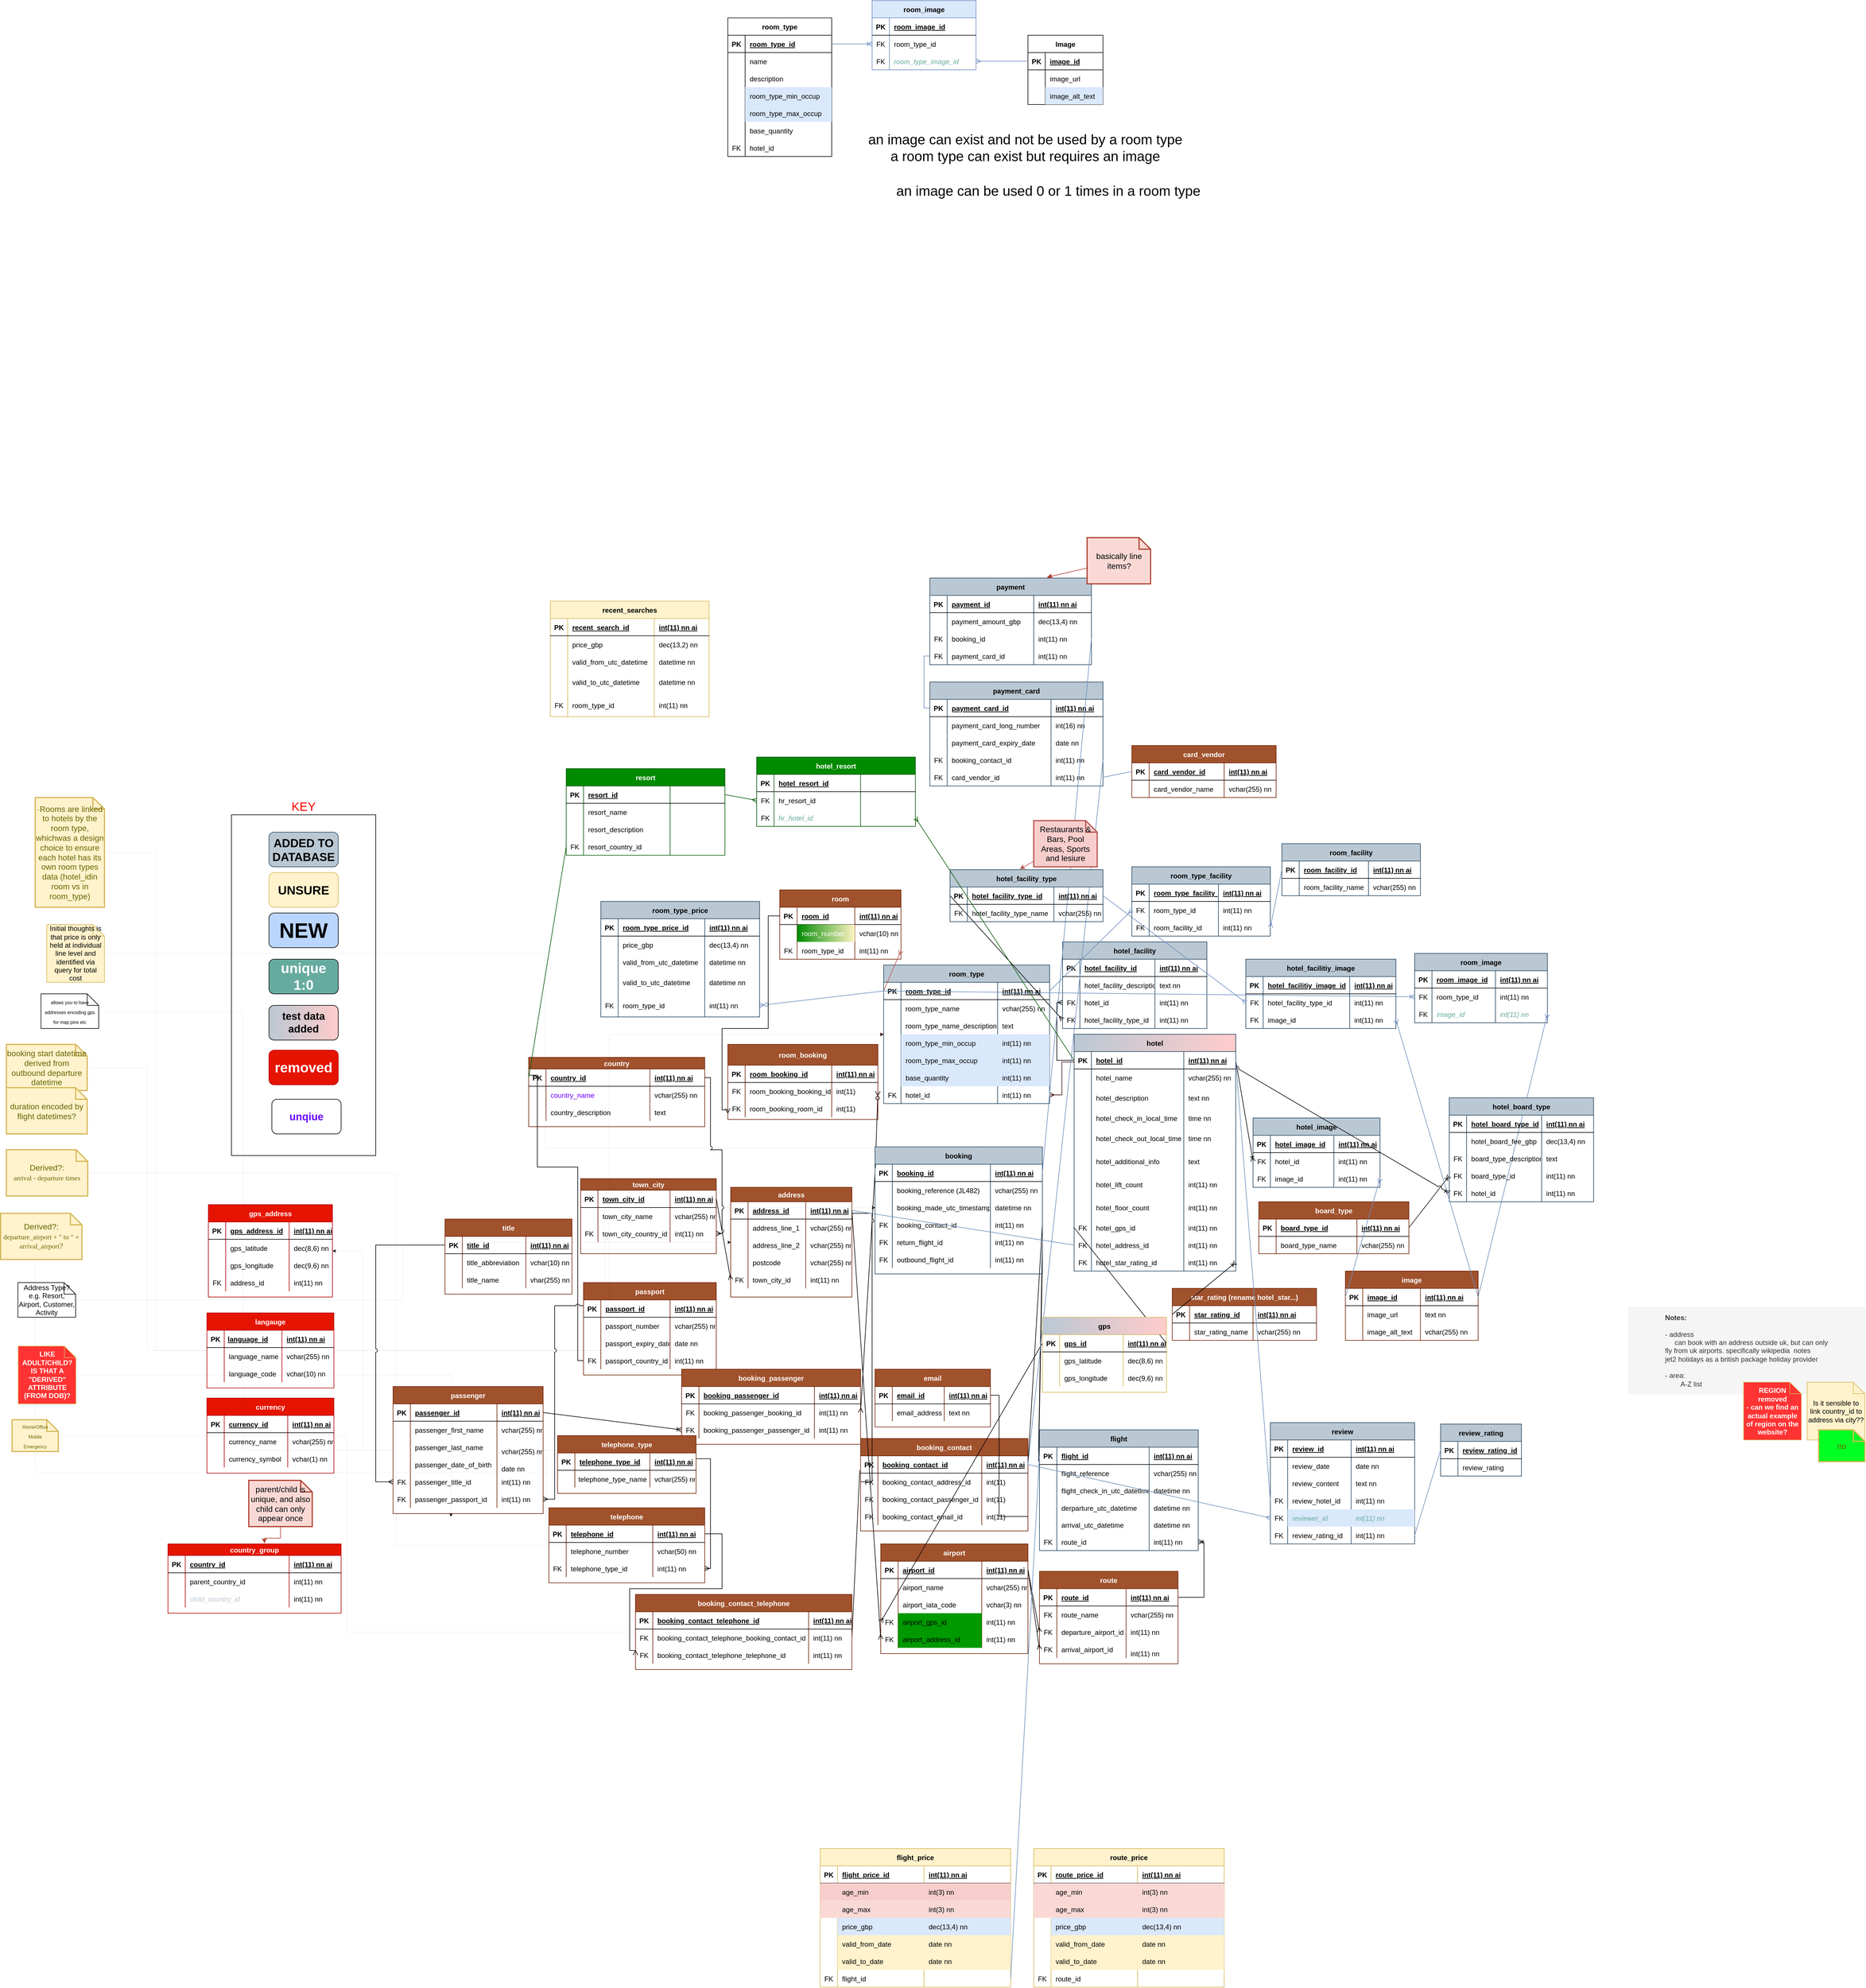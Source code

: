 <mxfile version="20.5.1" type="device"><diagram id="-2yeOfwBITJ53uySHP9W" name="Page-1"><mxGraphModel dx="1202" dy="2571" grid="1" gridSize="10" guides="1" tooltips="1" connect="1" arrows="1" fold="1" page="1" pageScale="1" pageWidth="1200" pageHeight="1920" math="0" shadow="0"><root><mxCell id="0"/><mxCell id="1" parent="0"/><mxCell id="1the9cqELfsIehUIT3sz-108" value="KEY" style="rounded=0;whiteSpace=wrap;html=1;fontSize=21;fontColor=#FF0000;labelPosition=center;verticalLabelPosition=top;align=center;verticalAlign=bottom;" parent="1" vertex="1"><mxGeometry x="580" y="-320" width="250" height="590" as="geometry"/></mxCell><mxCell id="WThsMtTnSutkIoZV56As-1226" value="" style="fontSize=12;html=1;endArrow=ERzeroToMany;endFill=1;rounded=0;exitX=0.002;exitY=0.222;exitDx=0;exitDy=0;entryX=1;entryY=0.5;entryDx=0;entryDy=0;fillColor=#f8cecc;strokeColor=#000000;exitPerimeter=0;" parent="1" source="WThsMtTnSutkIoZV56As-1159" target="WThsMtTnSutkIoZV56As-1217" edge="1"><mxGeometry width="100" height="100" relative="1" as="geometry"><mxPoint x="1570" y="1215" as="sourcePoint"/><mxPoint x="1670" y="1241" as="targetPoint"/></mxGeometry></mxCell><mxCell id="WThsMtTnSutkIoZV56As-891" value="" style="edgeStyle=orthogonalEdgeStyle;fontSize=12;html=1;endArrow=ERoneToMany;rounded=0;exitX=1;exitY=0.5;exitDx=0;exitDy=0;entryX=1;entryY=0.5;entryDx=0;entryDy=0;" parent="1" source="WThsMtTnSutkIoZV56As-810" target="WThsMtTnSutkIoZV56As-869" edge="1"><mxGeometry width="100" height="100" relative="1" as="geometry"><mxPoint x="2080" y="1507.5" as="sourcePoint"/><mxPoint x="2020" y="1347.5" as="targetPoint"/></mxGeometry></mxCell><mxCell id="WThsMtTnSutkIoZV56As-1356" style="edgeStyle=elbowEdgeStyle;rounded=0;orthogonalLoop=1;jettySize=auto;html=1;strokeWidth=0;fontFamily=Helvetica;fontSize=12;fontColor=#FF3333;fillColor=none;startArrow=none;" parent="1" source="WThsMtTnSutkIoZV56As-67" target="WThsMtTnSutkIoZV56As-1186" edge="1"><mxGeometry relative="1" as="geometry"/></mxCell><mxCell id="WThsMtTnSutkIoZV56As-1353" value="&lt;div&gt;booking start datetime derived from&lt;/div&gt;&lt;div&gt;outbound departure datetime&lt;br&gt;&lt;/div&gt;" style="shape=note;strokeWidth=2;fontSize=14;size=20;whiteSpace=wrap;html=1;fillColor=#fff2cc;strokeColor=#d6b656;fontColor=#666600;fontFamily=Helvetica;" parent="1" vertex="1"><mxGeometry x="190" y="77.5" width="140" height="80" as="geometry"/></mxCell><mxCell id="WThsMtTnSutkIoZV56As-1355" value="duration encoded by flight datetimes?" style="shape=note;strokeWidth=2;fontSize=14;size=20;whiteSpace=wrap;html=1;fillColor=#fff2cc;strokeColor=#d6b656;fontColor=#666600;fontFamily=Helvetica;" parent="1" vertex="1"><mxGeometry x="190" y="152.5" width="140" height="80" as="geometry"/></mxCell><mxCell id="WThsMtTnSutkIoZV56As-2" value="address" style="shape=table;startSize=25;container=1;collapsible=1;childLayout=tableLayout;fixedRows=1;rowLines=0;fontStyle=1;align=center;resizeLast=1;fillColor=#a0522d;strokeColor=#6D1F00;gradientDirection=east;fontColor=#ffffff;" parent="1" vertex="1"><mxGeometry x="1445" y="325" width="210" height="190" as="geometry"/></mxCell><mxCell id="WThsMtTnSutkIoZV56As-3" value="" style="shape=tableRow;horizontal=0;startSize=0;swimlaneHead=0;swimlaneBody=0;fillColor=none;collapsible=0;dropTarget=0;points=[[0,0.5],[1,0.5]];portConstraint=eastwest;top=0;left=0;right=0;bottom=1;" parent="WThsMtTnSutkIoZV56As-2" vertex="1"><mxGeometry y="25" width="210" height="30" as="geometry"/></mxCell><mxCell id="WThsMtTnSutkIoZV56As-4" value="PK" style="shape=partialRectangle;connectable=0;fillColor=none;top=0;left=0;bottom=0;right=0;fontStyle=1;overflow=hidden;" parent="WThsMtTnSutkIoZV56As-3" vertex="1"><mxGeometry width="30" height="30" as="geometry"><mxRectangle width="30" height="30" as="alternateBounds"/></mxGeometry></mxCell><mxCell id="WThsMtTnSutkIoZV56As-5" value="address_id" style="shape=partialRectangle;connectable=0;fillColor=none;top=0;left=0;bottom=0;right=0;align=left;spacingLeft=6;fontStyle=5;overflow=hidden;" parent="WThsMtTnSutkIoZV56As-3" vertex="1"><mxGeometry x="30" width="100" height="30" as="geometry"><mxRectangle width="100" height="30" as="alternateBounds"/></mxGeometry></mxCell><mxCell id="1the9cqELfsIehUIT3sz-120" value="int(11) nn ai" style="shape=partialRectangle;connectable=0;fillColor=none;top=0;left=0;bottom=0;right=0;align=left;spacingLeft=6;fontStyle=5;overflow=hidden;" parent="WThsMtTnSutkIoZV56As-3" vertex="1"><mxGeometry x="130" width="80" height="30" as="geometry"><mxRectangle width="80" height="30" as="alternateBounds"/></mxGeometry></mxCell><mxCell id="WThsMtTnSutkIoZV56As-6" value="" style="shape=tableRow;horizontal=0;startSize=0;swimlaneHead=0;swimlaneBody=0;fillColor=none;collapsible=0;dropTarget=0;points=[[0,0.5],[1,0.5]];portConstraint=eastwest;top=0;left=0;right=0;bottom=0;" parent="WThsMtTnSutkIoZV56As-2" vertex="1"><mxGeometry y="55" width="210" height="30" as="geometry"/></mxCell><mxCell id="WThsMtTnSutkIoZV56As-7" value="" style="shape=partialRectangle;connectable=0;fillColor=none;top=0;left=0;bottom=0;right=0;editable=1;overflow=hidden;" parent="WThsMtTnSutkIoZV56As-6" vertex="1"><mxGeometry width="30" height="30" as="geometry"><mxRectangle width="30" height="30" as="alternateBounds"/></mxGeometry></mxCell><mxCell id="WThsMtTnSutkIoZV56As-8" value="address_line_1" style="shape=partialRectangle;connectable=0;fillColor=none;top=0;left=0;bottom=0;right=0;align=left;spacingLeft=6;overflow=hidden;" parent="WThsMtTnSutkIoZV56As-6" vertex="1"><mxGeometry x="30" width="100" height="30" as="geometry"><mxRectangle width="100" height="30" as="alternateBounds"/></mxGeometry></mxCell><mxCell id="1the9cqELfsIehUIT3sz-121" value="vchar(255) nn" style="shape=partialRectangle;connectable=0;fillColor=none;top=0;left=0;bottom=0;right=0;align=left;spacingLeft=6;overflow=hidden;" parent="WThsMtTnSutkIoZV56As-6" vertex="1"><mxGeometry x="130" width="80" height="30" as="geometry"><mxRectangle width="80" height="30" as="alternateBounds"/></mxGeometry></mxCell><mxCell id="WThsMtTnSutkIoZV56As-9" value="" style="shape=tableRow;horizontal=0;startSize=0;swimlaneHead=0;swimlaneBody=0;fillColor=none;collapsible=0;dropTarget=0;points=[[0,0.5],[1,0.5]];portConstraint=eastwest;top=0;left=0;right=0;bottom=0;" parent="WThsMtTnSutkIoZV56As-2" vertex="1"><mxGeometry y="85" width="210" height="30" as="geometry"/></mxCell><mxCell id="WThsMtTnSutkIoZV56As-10" value="" style="shape=partialRectangle;connectable=0;fillColor=none;top=0;left=0;bottom=0;right=0;editable=1;overflow=hidden;" parent="WThsMtTnSutkIoZV56As-9" vertex="1"><mxGeometry width="30" height="30" as="geometry"><mxRectangle width="30" height="30" as="alternateBounds"/></mxGeometry></mxCell><mxCell id="WThsMtTnSutkIoZV56As-11" value="address_line_2" style="shape=partialRectangle;connectable=0;fillColor=none;top=0;left=0;bottom=0;right=0;align=left;spacingLeft=6;overflow=hidden;" parent="WThsMtTnSutkIoZV56As-9" vertex="1"><mxGeometry x="30" width="100" height="30" as="geometry"><mxRectangle width="100" height="30" as="alternateBounds"/></mxGeometry></mxCell><mxCell id="1the9cqELfsIehUIT3sz-122" value="vchar(255) nn" style="shape=partialRectangle;connectable=0;fillColor=none;top=0;left=0;bottom=0;right=0;align=left;spacingLeft=6;overflow=hidden;" parent="WThsMtTnSutkIoZV56As-9" vertex="1"><mxGeometry x="130" width="80" height="30" as="geometry"><mxRectangle width="80" height="30" as="alternateBounds"/></mxGeometry></mxCell><mxCell id="WThsMtTnSutkIoZV56As-12" value="" style="shape=tableRow;horizontal=0;startSize=0;swimlaneHead=0;swimlaneBody=0;fillColor=none;collapsible=0;dropTarget=0;points=[[0,0.5],[1,0.5]];portConstraint=eastwest;top=0;left=0;right=0;bottom=0;" parent="WThsMtTnSutkIoZV56As-2" vertex="1"><mxGeometry y="115" width="210" height="30" as="geometry"/></mxCell><mxCell id="WThsMtTnSutkIoZV56As-13" value="" style="shape=partialRectangle;connectable=0;fillColor=none;top=0;left=0;bottom=0;right=0;editable=1;overflow=hidden;" parent="WThsMtTnSutkIoZV56As-12" vertex="1"><mxGeometry width="30" height="30" as="geometry"><mxRectangle width="30" height="30" as="alternateBounds"/></mxGeometry></mxCell><mxCell id="WThsMtTnSutkIoZV56As-14" value="postcode" style="shape=partialRectangle;connectable=0;top=0;left=0;bottom=0;right=0;align=left;spacingLeft=6;overflow=hidden;fillColor=none;" parent="WThsMtTnSutkIoZV56As-12" vertex="1"><mxGeometry x="30" width="100" height="30" as="geometry"><mxRectangle width="100" height="30" as="alternateBounds"/></mxGeometry></mxCell><mxCell id="1the9cqELfsIehUIT3sz-123" value="vchar(255) nn" style="shape=partialRectangle;connectable=0;top=0;left=0;bottom=0;right=0;align=left;spacingLeft=6;overflow=hidden;fillColor=none;" parent="WThsMtTnSutkIoZV56As-12" vertex="1"><mxGeometry x="130" width="80" height="30" as="geometry"><mxRectangle width="80" height="30" as="alternateBounds"/></mxGeometry></mxCell><mxCell id="WThsMtTnSutkIoZV56As-1427" value="" style="shape=tableRow;horizontal=0;startSize=0;swimlaneHead=0;swimlaneBody=0;fillColor=none;collapsible=0;dropTarget=0;points=[[0,0.5],[1,0.5]];portConstraint=eastwest;top=0;left=0;right=0;bottom=0;" parent="WThsMtTnSutkIoZV56As-2" vertex="1"><mxGeometry y="145" width="210" height="30" as="geometry"/></mxCell><mxCell id="WThsMtTnSutkIoZV56As-1428" value="FK" style="shape=partialRectangle;connectable=0;fillColor=none;top=0;left=0;bottom=0;right=0;editable=1;overflow=hidden;" parent="WThsMtTnSutkIoZV56As-1427" vertex="1"><mxGeometry width="30" height="30" as="geometry"><mxRectangle width="30" height="30" as="alternateBounds"/></mxGeometry></mxCell><mxCell id="WThsMtTnSutkIoZV56As-1429" value="town_city_id" style="shape=partialRectangle;connectable=0;top=0;left=0;bottom=0;right=0;align=left;spacingLeft=6;overflow=hidden;fillColor=none;" parent="WThsMtTnSutkIoZV56As-1427" vertex="1"><mxGeometry x="30" width="100" height="30" as="geometry"><mxRectangle width="100" height="30" as="alternateBounds"/></mxGeometry></mxCell><mxCell id="1the9cqELfsIehUIT3sz-124" value="int(11) nn" style="shape=partialRectangle;connectable=0;top=0;left=0;bottom=0;right=0;align=left;spacingLeft=6;overflow=hidden;fillColor=none;" parent="WThsMtTnSutkIoZV56As-1427" vertex="1"><mxGeometry x="130" width="80" height="30" as="geometry"><mxRectangle width="80" height="30" as="alternateBounds"/></mxGeometry></mxCell><mxCell id="WThsMtTnSutkIoZV56As-15" value="town_city" style="shape=table;startSize=20;container=1;collapsible=1;childLayout=tableLayout;fixedRows=1;rowLines=0;fontStyle=1;align=center;resizeLast=1;fillColor=#a0522d;strokeColor=#6D1F00;gradientDirection=east;swimlaneFillColor=none;fontColor=#ffffff;" parent="1" vertex="1"><mxGeometry x="1185" y="310" width="235" height="130" as="geometry"/></mxCell><mxCell id="WThsMtTnSutkIoZV56As-16" value="" style="shape=tableRow;horizontal=0;startSize=0;swimlaneHead=0;swimlaneBody=0;fillColor=none;collapsible=0;dropTarget=0;points=[[0,0.5],[1,0.5]];portConstraint=eastwest;top=0;left=0;right=0;bottom=1;" parent="WThsMtTnSutkIoZV56As-15" vertex="1"><mxGeometry y="20" width="235" height="30" as="geometry"/></mxCell><mxCell id="WThsMtTnSutkIoZV56As-17" value="PK" style="shape=partialRectangle;connectable=0;fillColor=none;top=0;left=0;bottom=0;right=0;fontStyle=1;overflow=hidden;" parent="WThsMtTnSutkIoZV56As-16" vertex="1"><mxGeometry width="30" height="30" as="geometry"><mxRectangle width="30" height="30" as="alternateBounds"/></mxGeometry></mxCell><mxCell id="WThsMtTnSutkIoZV56As-18" value="town_city_id" style="shape=partialRectangle;connectable=0;fillColor=none;top=0;left=0;bottom=0;right=0;align=left;spacingLeft=6;fontStyle=5;overflow=hidden;" parent="WThsMtTnSutkIoZV56As-16" vertex="1"><mxGeometry x="30" width="125" height="30" as="geometry"><mxRectangle width="125" height="30" as="alternateBounds"/></mxGeometry></mxCell><mxCell id="1the9cqELfsIehUIT3sz-89" value="int(11) nn ai" style="shape=partialRectangle;connectable=0;fillColor=none;top=0;left=0;bottom=0;right=0;align=left;spacingLeft=6;fontStyle=5;overflow=hidden;" parent="WThsMtTnSutkIoZV56As-16" vertex="1"><mxGeometry x="155" width="80" height="30" as="geometry"><mxRectangle width="80" height="30" as="alternateBounds"/></mxGeometry></mxCell><mxCell id="WThsMtTnSutkIoZV56As-19" value="" style="shape=tableRow;horizontal=0;startSize=0;swimlaneHead=0;swimlaneBody=0;fillColor=none;collapsible=0;dropTarget=0;points=[[0,0.5],[1,0.5]];portConstraint=eastwest;top=0;left=0;right=0;bottom=0;" parent="WThsMtTnSutkIoZV56As-15" vertex="1"><mxGeometry y="50" width="235" height="30" as="geometry"/></mxCell><mxCell id="WThsMtTnSutkIoZV56As-20" value="" style="shape=partialRectangle;connectable=0;fillColor=none;top=0;left=0;bottom=0;right=0;editable=1;overflow=hidden;" parent="WThsMtTnSutkIoZV56As-19" vertex="1"><mxGeometry width="30" height="30" as="geometry"><mxRectangle width="30" height="30" as="alternateBounds"/></mxGeometry></mxCell><mxCell id="WThsMtTnSutkIoZV56As-21" value="town_city_name" style="shape=partialRectangle;connectable=0;fillColor=none;top=0;left=0;bottom=0;right=0;align=left;spacingLeft=6;overflow=hidden;" parent="WThsMtTnSutkIoZV56As-19" vertex="1"><mxGeometry x="30" width="125" height="30" as="geometry"><mxRectangle width="125" height="30" as="alternateBounds"/></mxGeometry></mxCell><mxCell id="1the9cqELfsIehUIT3sz-90" value="vchar(255) nn" style="shape=partialRectangle;connectable=0;fillColor=none;top=0;left=0;bottom=0;right=0;align=left;spacingLeft=6;overflow=hidden;" parent="WThsMtTnSutkIoZV56As-19" vertex="1"><mxGeometry x="155" width="80" height="30" as="geometry"><mxRectangle width="80" height="30" as="alternateBounds"/></mxGeometry></mxCell><mxCell id="WThsMtTnSutkIoZV56As-22" value="" style="shape=tableRow;horizontal=0;startSize=0;swimlaneHead=0;swimlaneBody=0;fillColor=none;collapsible=0;dropTarget=0;points=[[0,0.5],[1,0.5]];portConstraint=eastwest;top=0;left=0;right=0;bottom=0;" parent="WThsMtTnSutkIoZV56As-15" vertex="1"><mxGeometry y="80" width="235" height="30" as="geometry"/></mxCell><mxCell id="WThsMtTnSutkIoZV56As-23" value="FK" style="shape=partialRectangle;connectable=0;fillColor=none;top=0;left=0;bottom=0;right=0;editable=1;overflow=hidden;" parent="WThsMtTnSutkIoZV56As-22" vertex="1"><mxGeometry width="30" height="30" as="geometry"><mxRectangle width="30" height="30" as="alternateBounds"/></mxGeometry></mxCell><mxCell id="WThsMtTnSutkIoZV56As-24" value="town_city_country_id" style="shape=partialRectangle;connectable=0;fillColor=none;top=0;left=0;bottom=0;right=0;align=left;spacingLeft=6;overflow=hidden;" parent="WThsMtTnSutkIoZV56As-22" vertex="1"><mxGeometry x="30" width="125" height="30" as="geometry"><mxRectangle width="125" height="30" as="alternateBounds"/></mxGeometry></mxCell><mxCell id="1the9cqELfsIehUIT3sz-91" value="int(11) nn" style="shape=partialRectangle;connectable=0;fillColor=none;top=0;left=0;bottom=0;right=0;align=left;spacingLeft=6;overflow=hidden;" parent="WThsMtTnSutkIoZV56As-22" vertex="1"><mxGeometry x="155" width="80" height="30" as="geometry"><mxRectangle width="80" height="30" as="alternateBounds"/></mxGeometry></mxCell><mxCell id="WThsMtTnSutkIoZV56As-51" value="country" style="shape=table;startSize=20;container=1;collapsible=1;childLayout=tableLayout;fixedRows=1;rowLines=0;fontStyle=1;align=center;resizeLast=1;fillColor=#a0522d;strokeColor=#6D1F00;gradientDirection=east;fontColor=#ffffff;" parent="1" vertex="1"><mxGeometry x="1095" y="100" width="305" height="120" as="geometry"/></mxCell><mxCell id="WThsMtTnSutkIoZV56As-52" value="" style="shape=tableRow;horizontal=0;startSize=0;swimlaneHead=0;swimlaneBody=0;fillColor=none;collapsible=0;dropTarget=0;points=[[0,0.5],[1,0.5]];portConstraint=eastwest;top=0;left=0;right=0;bottom=1;" parent="WThsMtTnSutkIoZV56As-51" vertex="1"><mxGeometry y="20" width="305" height="30" as="geometry"/></mxCell><mxCell id="WThsMtTnSutkIoZV56As-53" value="PK" style="shape=partialRectangle;connectable=0;fillColor=none;top=0;left=0;bottom=0;right=0;fontStyle=1;overflow=hidden;" parent="WThsMtTnSutkIoZV56As-52" vertex="1"><mxGeometry width="30" height="30" as="geometry"><mxRectangle width="30" height="30" as="alternateBounds"/></mxGeometry></mxCell><mxCell id="WThsMtTnSutkIoZV56As-54" value="country_id" style="shape=partialRectangle;connectable=0;fillColor=none;top=0;left=0;bottom=0;right=0;align=left;spacingLeft=6;fontStyle=5;overflow=hidden;" parent="WThsMtTnSutkIoZV56As-52" vertex="1"><mxGeometry x="30" width="180" height="30" as="geometry"><mxRectangle width="180" height="30" as="alternateBounds"/></mxGeometry></mxCell><mxCell id="1the9cqELfsIehUIT3sz-82" value="int(11) nn ai" style="shape=partialRectangle;connectable=0;fillColor=none;top=0;left=0;bottom=0;right=0;align=left;spacingLeft=6;fontStyle=5;overflow=hidden;" parent="WThsMtTnSutkIoZV56As-52" vertex="1"><mxGeometry x="210" width="95" height="30" as="geometry"><mxRectangle width="95" height="30" as="alternateBounds"/></mxGeometry></mxCell><mxCell id="WThsMtTnSutkIoZV56As-58" value="" style="shape=tableRow;horizontal=0;startSize=0;swimlaneHead=0;swimlaneBody=0;fillColor=none;collapsible=0;dropTarget=0;points=[[0,0.5],[1,0.5]];portConstraint=eastwest;top=0;left=0;right=0;bottom=0;" parent="WThsMtTnSutkIoZV56As-51" vertex="1"><mxGeometry y="50" width="305" height="30" as="geometry"/></mxCell><mxCell id="WThsMtTnSutkIoZV56As-59" value="" style="shape=partialRectangle;connectable=0;fillColor=none;top=0;left=0;bottom=0;right=0;editable=1;overflow=hidden;" parent="WThsMtTnSutkIoZV56As-58" vertex="1"><mxGeometry width="30" height="30" as="geometry"><mxRectangle width="30" height="30" as="alternateBounds"/></mxGeometry></mxCell><mxCell id="WThsMtTnSutkIoZV56As-60" value="country_name" style="shape=partialRectangle;connectable=0;fillColor=none;top=0;left=0;bottom=0;right=0;align=left;spacingLeft=6;overflow=hidden;fontColor=#6A00FF;" parent="WThsMtTnSutkIoZV56As-58" vertex="1"><mxGeometry x="30" width="180" height="30" as="geometry"><mxRectangle width="180" height="30" as="alternateBounds"/></mxGeometry></mxCell><mxCell id="1the9cqELfsIehUIT3sz-84" value="vchar(255) nn" style="shape=partialRectangle;connectable=0;fillColor=none;top=0;left=0;bottom=0;right=0;align=left;spacingLeft=6;overflow=hidden;" parent="WThsMtTnSutkIoZV56As-58" vertex="1"><mxGeometry x="210" width="95" height="30" as="geometry"><mxRectangle width="95" height="30" as="alternateBounds"/></mxGeometry></mxCell><mxCell id="jvkMjFOY1bVNzYuXxAF1-2" value="" style="shape=tableRow;horizontal=0;startSize=0;swimlaneHead=0;swimlaneBody=0;fillColor=none;collapsible=0;dropTarget=0;points=[[0,0.5],[1,0.5]];portConstraint=eastwest;top=0;left=0;right=0;bottom=0;" parent="WThsMtTnSutkIoZV56As-51" vertex="1"><mxGeometry y="80" width="305" height="30" as="geometry"/></mxCell><mxCell id="jvkMjFOY1bVNzYuXxAF1-3" value="" style="shape=partialRectangle;connectable=0;fillColor=none;top=0;left=0;bottom=0;right=0;editable=1;overflow=hidden;" parent="jvkMjFOY1bVNzYuXxAF1-2" vertex="1"><mxGeometry width="30" height="30" as="geometry"><mxRectangle width="30" height="30" as="alternateBounds"/></mxGeometry></mxCell><mxCell id="jvkMjFOY1bVNzYuXxAF1-4" value="country_description" style="shape=partialRectangle;connectable=0;fillColor=none;top=0;left=0;bottom=0;right=0;align=left;spacingLeft=6;overflow=hidden;" parent="jvkMjFOY1bVNzYuXxAF1-2" vertex="1"><mxGeometry x="30" width="180" height="30" as="geometry"><mxRectangle width="180" height="30" as="alternateBounds"/></mxGeometry></mxCell><mxCell id="jvkMjFOY1bVNzYuXxAF1-5" value="text" style="shape=partialRectangle;connectable=0;fillColor=none;top=0;left=0;bottom=0;right=0;align=left;spacingLeft=6;overflow=hidden;" parent="jvkMjFOY1bVNzYuXxAF1-2" vertex="1"><mxGeometry x="210" width="95" height="30" as="geometry"><mxRectangle width="95" height="30" as="alternateBounds"/></mxGeometry></mxCell><mxCell id="WThsMtTnSutkIoZV56As-90" value="&lt;div align=&quot;left&quot;&gt;&lt;b&gt;Notes:&lt;/b&gt;&lt;/div&gt;&lt;br&gt;&lt;div align=&quot;left&quot;&gt;- address&lt;br&gt;&amp;nbsp;&amp;nbsp; &amp;nbsp;&lt;span style=&quot;&quot;&gt;&#9;&lt;/span&gt;can book with an address outside uk, but can only&lt;/div&gt;&lt;div align=&quot;left&quot;&gt;&lt;span style=&quot;&quot;&gt;&#9;&lt;/span&gt;fly from uk airports. specifically wikipedia&amp;nbsp; notes&lt;span style=&quot;&quot;&gt;&lt;/span&gt;&lt;/div&gt;&lt;div align=&quot;left&quot;&gt;&lt;span style=&quot;&quot;&gt;&#9;&lt;/span&gt;jet2 holidays as a british package holiday provider&lt;br&gt;&lt;/div&gt;&lt;div&gt;&lt;br&gt;&lt;/div&gt;&lt;div align=&quot;left&quot;&gt;- area: &lt;br&gt;&lt;/div&gt;&lt;div align=&quot;left&quot;&gt;&lt;span style=&quot;white-space: pre;&quot;&gt;&#9;&lt;/span&gt;A-Z list&lt;/div&gt;" style="rounded=0;whiteSpace=wrap;html=1;strokeWidth=0;fontColor=#333333;fillColor=#f5f5f5;strokeColor=#666666;" parent="1" vertex="1"><mxGeometry x="3000" y="532.5" width="410" height="150" as="geometry"/></mxCell><mxCell id="WThsMtTnSutkIoZV56As-91" value="booking_contact" style="shape=table;startSize=30;container=1;collapsible=1;childLayout=tableLayout;fixedRows=1;rowLines=0;fontStyle=1;align=center;resizeLast=1;fillColor=#a0522d;strokeColor=#6D1F00;fontColor=#ffffff;" parent="1" vertex="1"><mxGeometry x="1670" y="760" width="290" height="160" as="geometry"/></mxCell><mxCell id="WThsMtTnSutkIoZV56As-92" value="" style="shape=tableRow;horizontal=0;startSize=0;swimlaneHead=0;swimlaneBody=0;fillColor=none;collapsible=0;dropTarget=0;points=[[0,0.5],[1,0.5]];portConstraint=eastwest;top=0;left=0;right=0;bottom=1;" parent="WThsMtTnSutkIoZV56As-91" vertex="1"><mxGeometry y="30" width="290" height="30" as="geometry"/></mxCell><mxCell id="WThsMtTnSutkIoZV56As-93" value="PK" style="shape=partialRectangle;connectable=0;fillColor=none;top=0;left=0;bottom=0;right=0;fontStyle=1;overflow=hidden;" parent="WThsMtTnSutkIoZV56As-92" vertex="1"><mxGeometry width="30" height="30" as="geometry"><mxRectangle width="30" height="30" as="alternateBounds"/></mxGeometry></mxCell><mxCell id="WThsMtTnSutkIoZV56As-94" value="booking_contact_id" style="shape=partialRectangle;connectable=0;fillColor=none;top=0;left=0;bottom=0;right=0;align=left;spacingLeft=6;fontStyle=5;overflow=hidden;" parent="WThsMtTnSutkIoZV56As-92" vertex="1"><mxGeometry x="30" width="180" height="30" as="geometry"><mxRectangle width="180" height="30" as="alternateBounds"/></mxGeometry></mxCell><mxCell id="eUR8oNqSm_wJJm3nRPkl-1" value="int(11) nn ai" style="shape=partialRectangle;connectable=0;fillColor=none;top=0;left=0;bottom=0;right=0;align=left;spacingLeft=6;fontStyle=5;overflow=hidden;" parent="WThsMtTnSutkIoZV56As-92" vertex="1"><mxGeometry x="210" width="80" height="30" as="geometry"><mxRectangle width="80" height="30" as="alternateBounds"/></mxGeometry></mxCell><mxCell id="WThsMtTnSutkIoZV56As-95" value="" style="shape=tableRow;horizontal=0;startSize=0;swimlaneHead=0;swimlaneBody=0;fillColor=none;collapsible=0;dropTarget=0;points=[[0,0.5],[1,0.5]];portConstraint=eastwest;top=0;left=0;right=0;bottom=0;" parent="WThsMtTnSutkIoZV56As-91" vertex="1"><mxGeometry y="60" width="290" height="30" as="geometry"/></mxCell><mxCell id="WThsMtTnSutkIoZV56As-96" value="FK" style="shape=partialRectangle;connectable=0;fillColor=none;top=0;left=0;bottom=0;right=0;editable=1;overflow=hidden;" parent="WThsMtTnSutkIoZV56As-95" vertex="1"><mxGeometry width="30" height="30" as="geometry"><mxRectangle width="30" height="30" as="alternateBounds"/></mxGeometry></mxCell><mxCell id="WThsMtTnSutkIoZV56As-97" value="booking_contact_address_id" style="shape=partialRectangle;connectable=0;fillColor=none;top=0;left=0;bottom=0;right=0;align=left;spacingLeft=6;overflow=hidden;" parent="WThsMtTnSutkIoZV56As-95" vertex="1"><mxGeometry x="30" width="180" height="30" as="geometry"><mxRectangle width="180" height="30" as="alternateBounds"/></mxGeometry></mxCell><mxCell id="eUR8oNqSm_wJJm3nRPkl-2" value="int(11)" style="shape=partialRectangle;connectable=0;fillColor=none;top=0;left=0;bottom=0;right=0;align=left;spacingLeft=6;overflow=hidden;" parent="WThsMtTnSutkIoZV56As-95" vertex="1"><mxGeometry x="210" width="80" height="30" as="geometry"><mxRectangle width="80" height="30" as="alternateBounds"/></mxGeometry></mxCell><mxCell id="WThsMtTnSutkIoZV56As-98" value="" style="shape=tableRow;horizontal=0;startSize=0;swimlaneHead=0;swimlaneBody=0;fillColor=none;collapsible=0;dropTarget=0;points=[[0,0.5],[1,0.5]];portConstraint=eastwest;top=0;left=0;right=0;bottom=0;" parent="WThsMtTnSutkIoZV56As-91" vertex="1"><mxGeometry y="90" width="290" height="30" as="geometry"/></mxCell><mxCell id="WThsMtTnSutkIoZV56As-99" value="FK" style="shape=partialRectangle;connectable=0;fillColor=none;top=0;left=0;bottom=0;right=0;editable=1;overflow=hidden;" parent="WThsMtTnSutkIoZV56As-98" vertex="1"><mxGeometry width="30" height="30" as="geometry"><mxRectangle width="30" height="30" as="alternateBounds"/></mxGeometry></mxCell><mxCell id="WThsMtTnSutkIoZV56As-100" value="booking_contact_passenger_id" style="shape=partialRectangle;connectable=0;fillColor=none;top=0;left=0;bottom=0;right=0;align=left;spacingLeft=6;overflow=hidden;" parent="WThsMtTnSutkIoZV56As-98" vertex="1"><mxGeometry x="30" width="180" height="30" as="geometry"><mxRectangle width="180" height="30" as="alternateBounds"/></mxGeometry></mxCell><mxCell id="eUR8oNqSm_wJJm3nRPkl-3" value="int(11)" style="shape=partialRectangle;connectable=0;fillColor=none;top=0;left=0;bottom=0;right=0;align=left;spacingLeft=6;overflow=hidden;" parent="WThsMtTnSutkIoZV56As-98" vertex="1"><mxGeometry x="210" width="80" height="30" as="geometry"><mxRectangle width="80" height="30" as="alternateBounds"/></mxGeometry></mxCell><mxCell id="WThsMtTnSutkIoZV56As-101" value="" style="shape=tableRow;horizontal=0;startSize=0;swimlaneHead=0;swimlaneBody=0;fillColor=none;collapsible=0;dropTarget=0;points=[[0,0.5],[1,0.5]];portConstraint=eastwest;top=0;left=0;right=0;bottom=0;" parent="WThsMtTnSutkIoZV56As-91" vertex="1"><mxGeometry y="120" width="290" height="30" as="geometry"/></mxCell><mxCell id="WThsMtTnSutkIoZV56As-102" value="FK" style="shape=partialRectangle;connectable=0;fillColor=none;top=0;left=0;bottom=0;right=0;editable=1;overflow=hidden;" parent="WThsMtTnSutkIoZV56As-101" vertex="1"><mxGeometry width="30" height="30" as="geometry"><mxRectangle width="30" height="30" as="alternateBounds"/></mxGeometry></mxCell><mxCell id="WThsMtTnSutkIoZV56As-103" value="booking_contact_email_id" style="shape=partialRectangle;connectable=0;fillColor=none;top=0;left=0;bottom=0;right=0;align=left;spacingLeft=6;overflow=hidden;" parent="WThsMtTnSutkIoZV56As-101" vertex="1"><mxGeometry x="30" width="180" height="30" as="geometry"><mxRectangle width="180" height="30" as="alternateBounds"/></mxGeometry></mxCell><mxCell id="eUR8oNqSm_wJJm3nRPkl-4" value="int(11)" style="shape=partialRectangle;connectable=0;fillColor=none;top=0;left=0;bottom=0;right=0;align=left;spacingLeft=6;overflow=hidden;" parent="WThsMtTnSutkIoZV56As-101" vertex="1"><mxGeometry x="210" width="80" height="30" as="geometry"><mxRectangle width="80" height="30" as="alternateBounds"/></mxGeometry></mxCell><mxCell id="WThsMtTnSutkIoZV56As-126" value="" style="fontSize=12;html=1;endArrow=none;rounded=0;fontColor=#FF0000;exitX=1;exitY=0.5;exitDx=0;exitDy=0;entryX=1;entryY=0.5;entryDx=0;entryDy=0;edgeStyle=orthogonalEdgeStyle;endFill=0;startArrow=ERmany;startFill=0;" parent="1" source="WThsMtTnSutkIoZV56As-87" target="WThsMtTnSutkIoZV56As-119" edge="1"><mxGeometry width="100" height="100" relative="1" as="geometry"><mxPoint x="1070" y="1260" as="sourcePoint"/><mxPoint x="1070" y="1070" as="targetPoint"/><Array as="points"><mxPoint x="1410" y="985"/><mxPoint x="1410" y="795"/></Array></mxGeometry></mxCell><mxCell id="WThsMtTnSutkIoZV56As-127" value="currency" style="shape=table;startSize=30;container=1;collapsible=1;childLayout=tableLayout;fixedRows=1;rowLines=0;fontStyle=1;align=center;resizeLast=1;fillColor=#e51400;strokeColor=#B20000;fontColor=#ffffff;" parent="1" vertex="1"><mxGeometry x="537.5" y="690" width="220" height="130" as="geometry"/></mxCell><mxCell id="WThsMtTnSutkIoZV56As-128" value="" style="shape=tableRow;horizontal=0;startSize=0;swimlaneHead=0;swimlaneBody=0;fillColor=none;collapsible=0;dropTarget=0;points=[[0,0.5],[1,0.5]];portConstraint=eastwest;top=0;left=0;right=0;bottom=1;" parent="WThsMtTnSutkIoZV56As-127" vertex="1"><mxGeometry y="30" width="220" height="30" as="geometry"/></mxCell><mxCell id="WThsMtTnSutkIoZV56As-129" value="PK" style="shape=partialRectangle;connectable=0;fillColor=none;top=0;left=0;bottom=0;right=0;fontStyle=1;overflow=hidden;" parent="WThsMtTnSutkIoZV56As-128" vertex="1"><mxGeometry width="30" height="30" as="geometry"><mxRectangle width="30" height="30" as="alternateBounds"/></mxGeometry></mxCell><mxCell id="WThsMtTnSutkIoZV56As-130" value="currency_id" style="shape=partialRectangle;connectable=0;fillColor=none;top=0;left=0;bottom=0;right=0;align=left;spacingLeft=6;fontStyle=5;overflow=hidden;" parent="WThsMtTnSutkIoZV56As-128" vertex="1"><mxGeometry x="30" width="110" height="30" as="geometry"><mxRectangle width="110" height="30" as="alternateBounds"/></mxGeometry></mxCell><mxCell id="1the9cqELfsIehUIT3sz-76" value="int(11) nn ai" style="shape=partialRectangle;connectable=0;fillColor=none;top=0;left=0;bottom=0;right=0;align=left;spacingLeft=6;fontStyle=5;overflow=hidden;" parent="WThsMtTnSutkIoZV56As-128" vertex="1"><mxGeometry x="140" width="80" height="30" as="geometry"><mxRectangle width="80" height="30" as="alternateBounds"/></mxGeometry></mxCell><mxCell id="WThsMtTnSutkIoZV56As-131" value="" style="shape=tableRow;horizontal=0;startSize=0;swimlaneHead=0;swimlaneBody=0;fillColor=none;collapsible=0;dropTarget=0;points=[[0,0.5],[1,0.5]];portConstraint=eastwest;top=0;left=0;right=0;bottom=0;" parent="WThsMtTnSutkIoZV56As-127" vertex="1"><mxGeometry y="60" width="220" height="30" as="geometry"/></mxCell><mxCell id="WThsMtTnSutkIoZV56As-132" value="" style="shape=partialRectangle;connectable=0;fillColor=none;top=0;left=0;bottom=0;right=0;editable=1;overflow=hidden;" parent="WThsMtTnSutkIoZV56As-131" vertex="1"><mxGeometry width="30" height="30" as="geometry"><mxRectangle width="30" height="30" as="alternateBounds"/></mxGeometry></mxCell><mxCell id="WThsMtTnSutkIoZV56As-133" value="currency_name" style="shape=partialRectangle;connectable=0;fillColor=none;top=0;left=0;bottom=0;right=0;align=left;spacingLeft=6;overflow=hidden;" parent="WThsMtTnSutkIoZV56As-131" vertex="1"><mxGeometry x="30" width="110" height="30" as="geometry"><mxRectangle width="110" height="30" as="alternateBounds"/></mxGeometry></mxCell><mxCell id="1the9cqELfsIehUIT3sz-77" value="vchar(255) nn" style="shape=partialRectangle;connectable=0;fillColor=none;top=0;left=0;bottom=0;right=0;align=left;spacingLeft=6;overflow=hidden;" parent="WThsMtTnSutkIoZV56As-131" vertex="1"><mxGeometry x="140" width="80" height="30" as="geometry"><mxRectangle width="80" height="30" as="alternateBounds"/></mxGeometry></mxCell><mxCell id="WThsMtTnSutkIoZV56As-134" value="" style="shape=tableRow;horizontal=0;startSize=0;swimlaneHead=0;swimlaneBody=0;fillColor=none;collapsible=0;dropTarget=0;points=[[0,0.5],[1,0.5]];portConstraint=eastwest;top=0;left=0;right=0;bottom=0;" parent="WThsMtTnSutkIoZV56As-127" vertex="1"><mxGeometry y="90" width="220" height="30" as="geometry"/></mxCell><mxCell id="WThsMtTnSutkIoZV56As-135" value="" style="shape=partialRectangle;connectable=0;fillColor=none;top=0;left=0;bottom=0;right=0;editable=1;overflow=hidden;" parent="WThsMtTnSutkIoZV56As-134" vertex="1"><mxGeometry width="30" height="30" as="geometry"><mxRectangle width="30" height="30" as="alternateBounds"/></mxGeometry></mxCell><mxCell id="WThsMtTnSutkIoZV56As-136" value="currency_symbol" style="shape=partialRectangle;connectable=0;fillColor=none;top=0;left=0;bottom=0;right=0;align=left;spacingLeft=6;overflow=hidden;" parent="WThsMtTnSutkIoZV56As-134" vertex="1"><mxGeometry x="30" width="110" height="30" as="geometry"><mxRectangle width="110" height="30" as="alternateBounds"/></mxGeometry></mxCell><mxCell id="1the9cqELfsIehUIT3sz-78" value="vchar(1) nn" style="shape=partialRectangle;connectable=0;fillColor=none;top=0;left=0;bottom=0;right=0;align=left;spacingLeft=6;overflow=hidden;" parent="WThsMtTnSutkIoZV56As-134" vertex="1"><mxGeometry x="140" width="80" height="30" as="geometry"><mxRectangle width="80" height="30" as="alternateBounds"/></mxGeometry></mxCell><mxCell id="WThsMtTnSutkIoZV56As-152" value="" style="fontSize=12;html=1;endArrow=ERmany;rounded=0;fontColor=#FF0000;exitX=1;exitY=0.5;exitDx=0;exitDy=0;entryX=0;entryY=0.5;entryDx=0;entryDy=0;" parent="1" source="WThsMtTnSutkIoZV56As-16" target="WThsMtTnSutkIoZV56As-1427" edge="1"><mxGeometry width="100" height="100" relative="1" as="geometry"><mxPoint x="950" y="475" as="sourcePoint"/><mxPoint x="1210" y="375" as="targetPoint"/></mxGeometry></mxCell><mxCell id="WThsMtTnSutkIoZV56As-155" value="passport" style="shape=table;startSize=30;container=1;collapsible=1;childLayout=tableLayout;fixedRows=1;rowLines=0;fontStyle=1;align=center;resizeLast=1;fillColor=#a0522d;strokeColor=#6D1F00;fontColor=#ffffff;" parent="1" vertex="1"><mxGeometry x="1190" y="490" width="230" height="160" as="geometry"/></mxCell><mxCell id="WThsMtTnSutkIoZV56As-156" value="" style="shape=tableRow;horizontal=0;startSize=0;swimlaneHead=0;swimlaneBody=0;fillColor=none;collapsible=0;dropTarget=0;points=[[0,0.5],[1,0.5]];portConstraint=eastwest;top=0;left=0;right=0;bottom=1;" parent="WThsMtTnSutkIoZV56As-155" vertex="1"><mxGeometry y="30" width="230" height="30" as="geometry"/></mxCell><mxCell id="WThsMtTnSutkIoZV56As-157" value="PK" style="shape=partialRectangle;connectable=0;fillColor=none;top=0;left=0;bottom=0;right=0;fontStyle=1;overflow=hidden;" parent="WThsMtTnSutkIoZV56As-156" vertex="1"><mxGeometry width="30" height="30" as="geometry"><mxRectangle width="30" height="30" as="alternateBounds"/></mxGeometry></mxCell><mxCell id="WThsMtTnSutkIoZV56As-158" value="passport_id" style="shape=partialRectangle;connectable=0;fillColor=none;top=0;left=0;bottom=0;right=0;align=left;spacingLeft=6;fontStyle=5;overflow=hidden;" parent="WThsMtTnSutkIoZV56As-156" vertex="1"><mxGeometry x="30" width="120" height="30" as="geometry"><mxRectangle width="120" height="30" as="alternateBounds"/></mxGeometry></mxCell><mxCell id="1the9cqELfsIehUIT3sz-93" value="int(11) nn ai" style="shape=partialRectangle;connectable=0;fillColor=none;top=0;left=0;bottom=0;right=0;align=left;spacingLeft=6;fontStyle=5;overflow=hidden;" parent="WThsMtTnSutkIoZV56As-156" vertex="1"><mxGeometry x="150" width="80" height="30" as="geometry"><mxRectangle width="80" height="30" as="alternateBounds"/></mxGeometry></mxCell><mxCell id="WThsMtTnSutkIoZV56As-159" value="" style="shape=tableRow;horizontal=0;startSize=0;swimlaneHead=0;swimlaneBody=0;fillColor=none;collapsible=0;dropTarget=0;points=[[0,0.5],[1,0.5]];portConstraint=eastwest;top=0;left=0;right=0;bottom=0;" parent="WThsMtTnSutkIoZV56As-155" vertex="1"><mxGeometry y="60" width="230" height="30" as="geometry"/></mxCell><mxCell id="WThsMtTnSutkIoZV56As-160" value="" style="shape=partialRectangle;connectable=0;fillColor=none;top=0;left=0;bottom=0;right=0;editable=1;overflow=hidden;" parent="WThsMtTnSutkIoZV56As-159" vertex="1"><mxGeometry width="30" height="30" as="geometry"><mxRectangle width="30" height="30" as="alternateBounds"/></mxGeometry></mxCell><mxCell id="WThsMtTnSutkIoZV56As-161" value="passport_number" style="shape=partialRectangle;connectable=0;fillColor=none;top=0;left=0;bottom=0;right=0;align=left;spacingLeft=6;overflow=hidden;" parent="WThsMtTnSutkIoZV56As-159" vertex="1"><mxGeometry x="30" width="120" height="30" as="geometry"><mxRectangle width="120" height="30" as="alternateBounds"/></mxGeometry></mxCell><mxCell id="1the9cqELfsIehUIT3sz-94" value="vchar(255) nn" style="shape=partialRectangle;connectable=0;fillColor=none;top=0;left=0;bottom=0;right=0;align=left;spacingLeft=6;overflow=hidden;" parent="WThsMtTnSutkIoZV56As-159" vertex="1"><mxGeometry x="150" width="80" height="30" as="geometry"><mxRectangle width="80" height="30" as="alternateBounds"/></mxGeometry></mxCell><mxCell id="WThsMtTnSutkIoZV56As-162" value="" style="shape=tableRow;horizontal=0;startSize=0;swimlaneHead=0;swimlaneBody=0;fillColor=none;collapsible=0;dropTarget=0;points=[[0,0.5],[1,0.5]];portConstraint=eastwest;top=0;left=0;right=0;bottom=0;" parent="WThsMtTnSutkIoZV56As-155" vertex="1"><mxGeometry y="90" width="230" height="30" as="geometry"/></mxCell><mxCell id="WThsMtTnSutkIoZV56As-163" value="" style="shape=partialRectangle;connectable=0;fillColor=none;top=0;left=0;bottom=0;right=0;editable=1;overflow=hidden;" parent="WThsMtTnSutkIoZV56As-162" vertex="1"><mxGeometry width="30" height="30" as="geometry"><mxRectangle width="30" height="30" as="alternateBounds"/></mxGeometry></mxCell><mxCell id="WThsMtTnSutkIoZV56As-164" value="passport_expiry_date" style="shape=partialRectangle;connectable=0;fillColor=none;top=0;left=0;bottom=0;right=0;align=left;spacingLeft=6;overflow=hidden;" parent="WThsMtTnSutkIoZV56As-162" vertex="1"><mxGeometry x="30" width="120" height="30" as="geometry"><mxRectangle width="120" height="30" as="alternateBounds"/></mxGeometry></mxCell><mxCell id="1the9cqELfsIehUIT3sz-95" value="date nn" style="shape=partialRectangle;connectable=0;fillColor=none;top=0;left=0;bottom=0;right=0;align=left;spacingLeft=6;overflow=hidden;" parent="WThsMtTnSutkIoZV56As-162" vertex="1"><mxGeometry x="150" width="80" height="30" as="geometry"><mxRectangle width="80" height="30" as="alternateBounds"/></mxGeometry></mxCell><mxCell id="WThsMtTnSutkIoZV56As-165" value="" style="shape=tableRow;horizontal=0;startSize=0;swimlaneHead=0;swimlaneBody=0;fillColor=none;collapsible=0;dropTarget=0;points=[[0,0.5],[1,0.5]];portConstraint=eastwest;top=0;left=0;right=0;bottom=0;" parent="WThsMtTnSutkIoZV56As-155" vertex="1"><mxGeometry y="120" width="230" height="30" as="geometry"/></mxCell><mxCell id="WThsMtTnSutkIoZV56As-166" value="FK" style="shape=partialRectangle;connectable=0;fillColor=none;top=0;left=0;bottom=0;right=0;editable=1;overflow=hidden;" parent="WThsMtTnSutkIoZV56As-165" vertex="1"><mxGeometry width="30" height="30" as="geometry"><mxRectangle width="30" height="30" as="alternateBounds"/></mxGeometry></mxCell><mxCell id="WThsMtTnSutkIoZV56As-167" value="passport_country_id" style="shape=partialRectangle;connectable=0;fillColor=none;top=0;left=0;bottom=0;right=0;align=left;spacingLeft=6;overflow=hidden;" parent="WThsMtTnSutkIoZV56As-165" vertex="1"><mxGeometry x="30" width="120" height="30" as="geometry"><mxRectangle width="120" height="30" as="alternateBounds"/></mxGeometry></mxCell><mxCell id="1the9cqELfsIehUIT3sz-96" value="int(11) nn" style="shape=partialRectangle;connectable=0;fillColor=none;top=0;left=0;bottom=0;right=0;align=left;spacingLeft=6;overflow=hidden;" parent="WThsMtTnSutkIoZV56As-165" vertex="1"><mxGeometry x="150" width="80" height="30" as="geometry"><mxRectangle width="80" height="30" as="alternateBounds"/></mxGeometry></mxCell><mxCell id="WThsMtTnSutkIoZV56As-168" value="" style="endArrow=none;html=1;rounded=0;fontSize=14;fontColor=#000000;exitX=0;exitY=0.5;exitDx=0;exitDy=0;entryX=0.004;entryY=0.362;entryDx=0;entryDy=0;entryPerimeter=0;edgeStyle=orthogonalEdgeStyle;" parent="1" source="WThsMtTnSutkIoZV56As-165" target="WThsMtTnSutkIoZV56As-52" edge="1"><mxGeometry relative="1" as="geometry"><mxPoint x="930" y="670" as="sourcePoint"/><mxPoint x="1090" y="670" as="targetPoint"/><Array as="points"><mxPoint x="1180" y="625"/><mxPoint x="1180" y="290"/><mxPoint x="1110" y="290"/><mxPoint x="1110" y="131"/></Array></mxGeometry></mxCell><mxCell id="WThsMtTnSutkIoZV56As-169" value="" style="fontSize=12;html=1;endArrow=none;rounded=0;fontColor=#000000;entryX=0;entryY=0.25;entryDx=0;entryDy=0;jumpStyle=arc;exitX=1;exitY=0.5;exitDx=0;exitDy=0;edgeStyle=orthogonalEdgeStyle;endFill=0;startArrow=ERmany;startFill=0;" parent="1" source="WThsMtTnSutkIoZV56As-45" target="WThsMtTnSutkIoZV56As-155" edge="1"><mxGeometry width="100" height="100" relative="1" as="geometry"><mxPoint x="1115" y="1020" as="sourcePoint"/><mxPoint x="1505" y="660" as="targetPoint"/><Array as="points"><mxPoint x="1140" y="865"/><mxPoint x="1140" y="530"/></Array></mxGeometry></mxCell><mxCell id="WThsMtTnSutkIoZV56As-170" value="title" style="shape=table;startSize=30;container=1;collapsible=1;childLayout=tableLayout;fixedRows=1;rowLines=0;fontStyle=1;align=center;resizeLast=1;fillColor=#a0522d;strokeColor=#6D1F00;fontColor=#ffffff;" parent="1" vertex="1"><mxGeometry x="950" y="380" width="220" height="130" as="geometry"/></mxCell><mxCell id="WThsMtTnSutkIoZV56As-171" value="" style="shape=tableRow;horizontal=0;startSize=0;swimlaneHead=0;swimlaneBody=0;fillColor=none;collapsible=0;dropTarget=0;points=[[0,0.5],[1,0.5]];portConstraint=eastwest;top=0;left=0;right=0;bottom=1;" parent="WThsMtTnSutkIoZV56As-170" vertex="1"><mxGeometry y="30" width="220" height="30" as="geometry"/></mxCell><mxCell id="WThsMtTnSutkIoZV56As-172" value="PK" style="shape=partialRectangle;connectable=0;fillColor=none;top=0;left=0;bottom=0;right=0;fontStyle=1;overflow=hidden;" parent="WThsMtTnSutkIoZV56As-171" vertex="1"><mxGeometry width="30" height="30" as="geometry"><mxRectangle width="30" height="30" as="alternateBounds"/></mxGeometry></mxCell><mxCell id="WThsMtTnSutkIoZV56As-173" value="title_id" style="shape=partialRectangle;connectable=0;fillColor=none;top=0;left=0;bottom=0;right=0;align=left;spacingLeft=6;fontStyle=5;overflow=hidden;" parent="WThsMtTnSutkIoZV56As-171" vertex="1"><mxGeometry x="30" width="110" height="30" as="geometry"><mxRectangle width="110" height="30" as="alternateBounds"/></mxGeometry></mxCell><mxCell id="1the9cqELfsIehUIT3sz-79" value="int(11) nn ai" style="shape=partialRectangle;connectable=0;fillColor=none;top=0;left=0;bottom=0;right=0;align=left;spacingLeft=6;fontStyle=5;overflow=hidden;" parent="WThsMtTnSutkIoZV56As-171" vertex="1"><mxGeometry x="140" width="80" height="30" as="geometry"><mxRectangle width="80" height="30" as="alternateBounds"/></mxGeometry></mxCell><mxCell id="WThsMtTnSutkIoZV56As-174" value="" style="shape=tableRow;horizontal=0;startSize=0;swimlaneHead=0;swimlaneBody=0;fillColor=none;collapsible=0;dropTarget=0;points=[[0,0.5],[1,0.5]];portConstraint=eastwest;top=0;left=0;right=0;bottom=0;" parent="WThsMtTnSutkIoZV56As-170" vertex="1"><mxGeometry y="60" width="220" height="30" as="geometry"/></mxCell><mxCell id="WThsMtTnSutkIoZV56As-175" value="" style="shape=partialRectangle;connectable=0;fillColor=none;top=0;left=0;bottom=0;right=0;editable=1;overflow=hidden;" parent="WThsMtTnSutkIoZV56As-174" vertex="1"><mxGeometry width="30" height="30" as="geometry"><mxRectangle width="30" height="30" as="alternateBounds"/></mxGeometry></mxCell><mxCell id="WThsMtTnSutkIoZV56As-176" value="title_abbreviation" style="shape=partialRectangle;connectable=0;fillColor=none;top=0;left=0;bottom=0;right=0;align=left;spacingLeft=6;overflow=hidden;" parent="WThsMtTnSutkIoZV56As-174" vertex="1"><mxGeometry x="30" width="110" height="30" as="geometry"><mxRectangle width="110" height="30" as="alternateBounds"/></mxGeometry></mxCell><mxCell id="1the9cqELfsIehUIT3sz-80" value="vchar(10) nn" style="shape=partialRectangle;connectable=0;fillColor=none;top=0;left=0;bottom=0;right=0;align=left;spacingLeft=6;overflow=hidden;" parent="WThsMtTnSutkIoZV56As-174" vertex="1"><mxGeometry x="140" width="80" height="30" as="geometry"><mxRectangle width="80" height="30" as="alternateBounds"/></mxGeometry></mxCell><mxCell id="WThsMtTnSutkIoZV56As-177" value="" style="shape=tableRow;horizontal=0;startSize=0;swimlaneHead=0;swimlaneBody=0;fillColor=none;collapsible=0;dropTarget=0;points=[[0,0.5],[1,0.5]];portConstraint=eastwest;top=0;left=0;right=0;bottom=0;" parent="WThsMtTnSutkIoZV56As-170" vertex="1"><mxGeometry y="90" width="220" height="30" as="geometry"/></mxCell><mxCell id="WThsMtTnSutkIoZV56As-178" value="" style="shape=partialRectangle;connectable=0;fillColor=none;top=0;left=0;bottom=0;right=0;editable=1;overflow=hidden;" parent="WThsMtTnSutkIoZV56As-177" vertex="1"><mxGeometry width="30" height="30" as="geometry"><mxRectangle width="30" height="30" as="alternateBounds"/></mxGeometry></mxCell><mxCell id="WThsMtTnSutkIoZV56As-179" value="title_name" style="shape=partialRectangle;connectable=0;fillColor=none;top=0;left=0;bottom=0;right=0;align=left;spacingLeft=6;overflow=hidden;" parent="WThsMtTnSutkIoZV56As-177" vertex="1"><mxGeometry x="30" width="110" height="30" as="geometry"><mxRectangle width="110" height="30" as="alternateBounds"/></mxGeometry></mxCell><mxCell id="1the9cqELfsIehUIT3sz-81" value="vhar(255) nn" style="shape=partialRectangle;connectable=0;fillColor=none;top=0;left=0;bottom=0;right=0;align=left;spacingLeft=6;overflow=hidden;" parent="WThsMtTnSutkIoZV56As-177" vertex="1"><mxGeometry x="140" width="80" height="30" as="geometry"><mxRectangle width="80" height="30" as="alternateBounds"/></mxGeometry></mxCell><mxCell id="WThsMtTnSutkIoZV56As-180" value="" style="fontSize=12;html=1;endArrow=none;rounded=0;fontColor=#000000;jumpStyle=arc;exitX=0;exitY=0.5;exitDx=0;exitDy=0;entryX=0;entryY=0.5;entryDx=0;entryDy=0;edgeStyle=orthogonalEdgeStyle;endFill=0;startArrow=ERmany;startFill=0;" parent="1" source="WThsMtTnSutkIoZV56As-30" target="WThsMtTnSutkIoZV56As-171" edge="1"><mxGeometry width="100" height="100" relative="1" as="geometry"><mxPoint x="775" y="1310" as="sourcePoint"/><mxPoint x="875" y="1210" as="targetPoint"/><Array as="points"><mxPoint x="830" y="835"/><mxPoint x="830" y="425"/></Array></mxGeometry></mxCell><mxCell id="WThsMtTnSutkIoZV56As-1350" style="edgeStyle=elbowEdgeStyle;rounded=0;orthogonalLoop=1;jettySize=auto;html=1;strokeWidth=0;fontFamily=Lucida Console;fontSize=12;fontColor=#FF3333;fillColor=none;" parent="1" source="WThsMtTnSutkIoZV56As-181" target="WThsMtTnSutkIoZV56As-2" edge="1"><mxGeometry relative="1" as="geometry"/></mxCell><mxCell id="WThsMtTnSutkIoZV56As-181" value="Address Type? e.g. Resort, Airport, Customer, Activity" style="shape=note;size=20;whiteSpace=wrap;html=1;" parent="1" vertex="1"><mxGeometry x="210" y="490" width="100" height="60" as="geometry"/></mxCell><mxCell id="WThsMtTnSutkIoZV56As-182" value="Is it sensible to link country_id to address via city??" style="shape=note;size=20;whiteSpace=wrap;html=1;fillColor=#fff2cc;strokeColor=#d6b656;" parent="1" vertex="1"><mxGeometry x="3310" y="662.5" width="100" height="100" as="geometry"/></mxCell><mxCell id="WThsMtTnSutkIoZV56As-183" value="no" style="shape=note;strokeWidth=2;fontSize=14;size=20;whiteSpace=wrap;html=1;fillColor=#00FF22;strokeColor=#d6b656;fontColor=#666600;" parent="1" vertex="1"><mxGeometry x="3330" y="745" width="80" height="55" as="geometry"/></mxCell><mxCell id="WThsMtTnSutkIoZV56As-184" value="&lt;div&gt;&lt;b&gt;&lt;font color=&quot;#FFFFFF&quot;&gt;REGION&lt;/font&gt;&lt;/b&gt;&lt;/div&gt;&lt;div&gt;&lt;b&gt;&lt;font color=&quot;#FFFFFF&quot;&gt;removed&lt;/font&gt;&lt;/b&gt;&lt;/div&gt;&lt;div&gt;&lt;b&gt;&lt;font color=&quot;#FFFFFF&quot;&gt;- can we find an actual example of region on the website?&lt;br&gt;&lt;/font&gt;&lt;/b&gt;&lt;/div&gt;" style="shape=note;size=20;whiteSpace=wrap;html=1;fillColor=#FF3333;strokeColor=#d6b656;" parent="1" vertex="1"><mxGeometry x="3200" y="662.5" width="100" height="100" as="geometry"/></mxCell><mxCell id="1the9cqELfsIehUIT3sz-3" style="edgeStyle=orthogonalEdgeStyle;rounded=0;orthogonalLoop=1;jettySize=auto;html=1;entryX=0;entryY=0.5;entryDx=0;entryDy=0;strokeWidth=0;fontColor=#FF0000;endArrow=classic;endFill=1;" parent="1" source="WThsMtTnSutkIoZV56As-186" edge="1"><mxGeometry relative="1" as="geometry"><mxPoint x="960" y="895" as="targetPoint"/></mxGeometry></mxCell><mxCell id="WThsMtTnSutkIoZV56As-186" value="&lt;b&gt;&lt;font color=&quot;#FFFFFF&quot;&gt;LIKE ADULT/CHILD? IS THAT A &quot;DERIVED&quot; ATTRIBUTE (FROM DOB)?&lt;/font&gt;&lt;/b&gt;" style="shape=note;size=20;whiteSpace=wrap;html=1;fillColor=#FF3333;strokeColor=#d6b656;" parent="1" vertex="1"><mxGeometry x="210.5" y="600" width="100" height="100" as="geometry"/></mxCell><mxCell id="WThsMtTnSutkIoZV56As-190" value="email" style="shape=table;startSize=30;container=1;collapsible=1;childLayout=tableLayout;fixedRows=1;rowLines=0;fontStyle=1;align=center;resizeLast=1;fillColor=#a0522d;strokeColor=#6D1F00;fontColor=#ffffff;" parent="1" vertex="1"><mxGeometry x="1695" y="640" width="200" height="100" as="geometry"/></mxCell><mxCell id="WThsMtTnSutkIoZV56As-191" value="" style="shape=tableRow;horizontal=0;startSize=0;swimlaneHead=0;swimlaneBody=0;fillColor=none;collapsible=0;dropTarget=0;points=[[0,0.5],[1,0.5]];portConstraint=eastwest;top=0;left=0;right=0;bottom=1;" parent="WThsMtTnSutkIoZV56As-190" vertex="1"><mxGeometry y="30" width="200" height="30" as="geometry"/></mxCell><mxCell id="WThsMtTnSutkIoZV56As-192" value="PK" style="shape=partialRectangle;connectable=0;fillColor=none;top=0;left=0;bottom=0;right=0;fontStyle=1;overflow=hidden;" parent="WThsMtTnSutkIoZV56As-191" vertex="1"><mxGeometry width="30" height="30" as="geometry"><mxRectangle width="30" height="30" as="alternateBounds"/></mxGeometry></mxCell><mxCell id="WThsMtTnSutkIoZV56As-193" value="email_id" style="shape=partialRectangle;connectable=0;fillColor=none;top=0;left=0;bottom=0;right=0;align=left;spacingLeft=6;fontStyle=5;overflow=hidden;" parent="WThsMtTnSutkIoZV56As-191" vertex="1"><mxGeometry x="30" width="90" height="30" as="geometry"><mxRectangle width="90" height="30" as="alternateBounds"/></mxGeometry></mxCell><mxCell id="1the9cqELfsIehUIT3sz-118" value="int(11) nn ai" style="shape=partialRectangle;connectable=0;fillColor=none;top=0;left=0;bottom=0;right=0;align=left;spacingLeft=6;fontStyle=5;overflow=hidden;" parent="WThsMtTnSutkIoZV56As-191" vertex="1"><mxGeometry x="120" width="80" height="30" as="geometry"><mxRectangle width="80" height="30" as="alternateBounds"/></mxGeometry></mxCell><mxCell id="WThsMtTnSutkIoZV56As-194" value="" style="shape=tableRow;horizontal=0;startSize=0;swimlaneHead=0;swimlaneBody=0;fillColor=none;collapsible=0;dropTarget=0;points=[[0,0.5],[1,0.5]];portConstraint=eastwest;top=0;left=0;right=0;bottom=0;" parent="WThsMtTnSutkIoZV56As-190" vertex="1"><mxGeometry y="60" width="200" height="30" as="geometry"/></mxCell><mxCell id="WThsMtTnSutkIoZV56As-195" value="" style="shape=partialRectangle;connectable=0;fillColor=none;top=0;left=0;bottom=0;right=0;editable=1;overflow=hidden;" parent="WThsMtTnSutkIoZV56As-194" vertex="1"><mxGeometry width="30" height="30" as="geometry"><mxRectangle width="30" height="30" as="alternateBounds"/></mxGeometry></mxCell><mxCell id="WThsMtTnSutkIoZV56As-196" value="email_address" style="shape=partialRectangle;connectable=0;fillColor=none;top=0;left=0;bottom=0;right=0;align=left;spacingLeft=6;overflow=hidden;" parent="WThsMtTnSutkIoZV56As-194" vertex="1"><mxGeometry x="30" width="90" height="30" as="geometry"><mxRectangle width="90" height="30" as="alternateBounds"/></mxGeometry></mxCell><mxCell id="1the9cqELfsIehUIT3sz-119" value="text nn" style="shape=partialRectangle;connectable=0;fillColor=none;top=0;left=0;bottom=0;right=0;align=left;spacingLeft=6;overflow=hidden;" parent="WThsMtTnSutkIoZV56As-194" vertex="1"><mxGeometry x="120" width="80" height="30" as="geometry"><mxRectangle width="80" height="30" as="alternateBounds"/></mxGeometry></mxCell><mxCell id="WThsMtTnSutkIoZV56As-198" value="hotel" style="shape=table;startSize=30;container=1;collapsible=1;childLayout=tableLayout;fixedRows=1;rowLines=0;fontStyle=1;align=center;resizeLast=1;fillColor=#bac8d3;strokeColor=#23445d;gradientColor=#FFCCCC;gradientDirection=east;" parent="1" vertex="1"><mxGeometry x="2040" y="60" width="280" height="410" as="geometry"/></mxCell><mxCell id="WThsMtTnSutkIoZV56As-199" value="" style="shape=partialRectangle;collapsible=0;dropTarget=0;pointerEvents=0;fillColor=none;points=[[0,0.5],[1,0.5]];portConstraint=eastwest;top=0;left=0;right=0;bottom=1;" parent="WThsMtTnSutkIoZV56As-198" vertex="1"><mxGeometry y="30" width="280" height="30" as="geometry"/></mxCell><mxCell id="WThsMtTnSutkIoZV56As-200" value="PK" style="shape=partialRectangle;overflow=hidden;connectable=0;fillColor=none;top=0;left=0;bottom=0;right=0;fontStyle=1;" parent="WThsMtTnSutkIoZV56As-199" vertex="1"><mxGeometry width="30" height="30" as="geometry"><mxRectangle width="30" height="30" as="alternateBounds"/></mxGeometry></mxCell><mxCell id="WThsMtTnSutkIoZV56As-201" value="hotel_id" style="shape=partialRectangle;overflow=hidden;connectable=0;fillColor=none;top=0;left=0;bottom=0;right=0;align=left;spacingLeft=6;fontStyle=5;" parent="WThsMtTnSutkIoZV56As-199" vertex="1"><mxGeometry x="30" width="160" height="30" as="geometry"><mxRectangle width="160" height="30" as="alternateBounds"/></mxGeometry></mxCell><mxCell id="eUR8oNqSm_wJJm3nRPkl-23" value="int(11) nn ai" style="shape=partialRectangle;overflow=hidden;connectable=0;fillColor=none;top=0;left=0;bottom=0;right=0;align=left;spacingLeft=6;fontStyle=5;" parent="WThsMtTnSutkIoZV56As-199" vertex="1"><mxGeometry x="190" width="90" height="30" as="geometry"><mxRectangle width="90" height="30" as="alternateBounds"/></mxGeometry></mxCell><mxCell id="WThsMtTnSutkIoZV56As-202" value="" style="shape=partialRectangle;collapsible=0;dropTarget=0;pointerEvents=0;fillColor=none;points=[[0,0.5],[1,0.5]];portConstraint=eastwest;top=0;left=0;right=0;bottom=0;" parent="WThsMtTnSutkIoZV56As-198" vertex="1"><mxGeometry y="60" width="280" height="30" as="geometry"/></mxCell><mxCell id="WThsMtTnSutkIoZV56As-203" value="" style="shape=partialRectangle;overflow=hidden;connectable=0;fillColor=none;top=0;left=0;bottom=0;right=0;" parent="WThsMtTnSutkIoZV56As-202" vertex="1"><mxGeometry width="30" height="30" as="geometry"><mxRectangle width="30" height="30" as="alternateBounds"/></mxGeometry></mxCell><mxCell id="WThsMtTnSutkIoZV56As-204" value="hotel_name" style="shape=partialRectangle;overflow=hidden;connectable=0;fillColor=none;top=0;left=0;bottom=0;right=0;align=left;spacingLeft=6;" parent="WThsMtTnSutkIoZV56As-202" vertex="1"><mxGeometry x="30" width="160" height="30" as="geometry"><mxRectangle width="160" height="30" as="alternateBounds"/></mxGeometry></mxCell><mxCell id="eUR8oNqSm_wJJm3nRPkl-24" value="vchar(255) nn" style="shape=partialRectangle;overflow=hidden;connectable=0;fillColor=none;top=0;left=0;bottom=0;right=0;align=left;spacingLeft=6;" parent="WThsMtTnSutkIoZV56As-202" vertex="1"><mxGeometry x="190" width="90" height="30" as="geometry"><mxRectangle width="90" height="30" as="alternateBounds"/></mxGeometry></mxCell><mxCell id="WThsMtTnSutkIoZV56As-205" value="" style="shape=partialRectangle;collapsible=0;dropTarget=0;pointerEvents=0;fillColor=none;points=[[0,0.5],[1,0.5]];portConstraint=eastwest;top=0;left=0;right=0;bottom=0;" parent="WThsMtTnSutkIoZV56As-198" vertex="1"><mxGeometry y="90" width="280" height="40" as="geometry"/></mxCell><mxCell id="WThsMtTnSutkIoZV56As-206" value="" style="shape=partialRectangle;overflow=hidden;connectable=0;fillColor=none;top=0;left=0;bottom=0;right=0;" parent="WThsMtTnSutkIoZV56As-205" vertex="1"><mxGeometry width="30" height="40" as="geometry"><mxRectangle width="30" height="40" as="alternateBounds"/></mxGeometry></mxCell><mxCell id="WThsMtTnSutkIoZV56As-207" value="hotel_description" style="shape=partialRectangle;overflow=hidden;connectable=0;fillColor=none;top=0;left=0;bottom=0;right=0;align=left;spacingLeft=6;" parent="WThsMtTnSutkIoZV56As-205" vertex="1"><mxGeometry x="30" width="160" height="40" as="geometry"><mxRectangle width="160" height="40" as="alternateBounds"/></mxGeometry></mxCell><mxCell id="eUR8oNqSm_wJJm3nRPkl-25" value="text nn" style="shape=partialRectangle;overflow=hidden;connectable=0;fillColor=none;top=0;left=0;bottom=0;right=0;align=left;spacingLeft=6;" parent="WThsMtTnSutkIoZV56As-205" vertex="1"><mxGeometry x="190" width="90" height="40" as="geometry"><mxRectangle width="90" height="40" as="alternateBounds"/></mxGeometry></mxCell><mxCell id="MBcqj3MiHSjtRVEo5Me9-20" value="" style="shape=partialRectangle;collapsible=0;dropTarget=0;pointerEvents=0;fillColor=none;points=[[0,0.5],[1,0.5]];portConstraint=eastwest;top=0;left=0;right=0;bottom=0;" parent="WThsMtTnSutkIoZV56As-198" vertex="1"><mxGeometry y="130" width="280" height="30" as="geometry"/></mxCell><mxCell id="MBcqj3MiHSjtRVEo5Me9-21" value="" style="shape=partialRectangle;overflow=hidden;connectable=0;fillColor=none;top=0;left=0;bottom=0;right=0;" parent="MBcqj3MiHSjtRVEo5Me9-20" vertex="1"><mxGeometry width="30" height="30" as="geometry"><mxRectangle width="30" height="30" as="alternateBounds"/></mxGeometry></mxCell><mxCell id="MBcqj3MiHSjtRVEo5Me9-22" value="hotel_check_in_local_time" style="shape=partialRectangle;overflow=hidden;connectable=0;fillColor=none;top=0;left=0;bottom=0;right=0;align=left;spacingLeft=6;" parent="MBcqj3MiHSjtRVEo5Me9-20" vertex="1"><mxGeometry x="30" width="160" height="30" as="geometry"><mxRectangle width="160" height="30" as="alternateBounds"/></mxGeometry></mxCell><mxCell id="eUR8oNqSm_wJJm3nRPkl-26" value="time nn" style="shape=partialRectangle;overflow=hidden;connectable=0;fillColor=none;top=0;left=0;bottom=0;right=0;align=left;spacingLeft=6;" parent="MBcqj3MiHSjtRVEo5Me9-20" vertex="1"><mxGeometry x="190" width="90" height="30" as="geometry"><mxRectangle width="90" height="30" as="alternateBounds"/></mxGeometry></mxCell><mxCell id="MBcqj3MiHSjtRVEo5Me9-23" value="" style="shape=partialRectangle;collapsible=0;dropTarget=0;pointerEvents=0;fillColor=none;points=[[0,0.5],[1,0.5]];portConstraint=eastwest;top=0;left=0;right=0;bottom=0;" parent="WThsMtTnSutkIoZV56As-198" vertex="1"><mxGeometry y="160" width="280" height="40" as="geometry"/></mxCell><mxCell id="MBcqj3MiHSjtRVEo5Me9-24" value="" style="shape=partialRectangle;overflow=hidden;connectable=0;fillColor=none;top=0;left=0;bottom=0;right=0;" parent="MBcqj3MiHSjtRVEo5Me9-23" vertex="1"><mxGeometry width="30" height="40" as="geometry"><mxRectangle width="30" height="40" as="alternateBounds"/></mxGeometry></mxCell><mxCell id="MBcqj3MiHSjtRVEo5Me9-25" value="hotel_check_out_local_time" style="shape=partialRectangle;overflow=hidden;connectable=0;fillColor=none;top=0;left=0;bottom=0;right=0;align=left;spacingLeft=6;" parent="MBcqj3MiHSjtRVEo5Me9-23" vertex="1"><mxGeometry x="30" width="160" height="40" as="geometry"><mxRectangle width="160" height="40" as="alternateBounds"/></mxGeometry></mxCell><mxCell id="eUR8oNqSm_wJJm3nRPkl-27" value="time nn" style="shape=partialRectangle;overflow=hidden;connectable=0;fillColor=none;top=0;left=0;bottom=0;right=0;align=left;spacingLeft=6;" parent="MBcqj3MiHSjtRVEo5Me9-23" vertex="1"><mxGeometry x="190" width="90" height="40" as="geometry"><mxRectangle width="90" height="40" as="alternateBounds"/></mxGeometry></mxCell><mxCell id="eUR8oNqSm_wJJm3nRPkl-100" value="" style="shape=partialRectangle;collapsible=0;dropTarget=0;pointerEvents=0;fillColor=none;points=[[0,0.5],[1,0.5]];portConstraint=eastwest;top=0;left=0;right=0;bottom=0;" parent="WThsMtTnSutkIoZV56As-198" vertex="1"><mxGeometry y="200" width="280" height="40" as="geometry"/></mxCell><mxCell id="eUR8oNqSm_wJJm3nRPkl-101" value="" style="shape=partialRectangle;overflow=hidden;connectable=0;fillColor=none;top=0;left=0;bottom=0;right=0;" parent="eUR8oNqSm_wJJm3nRPkl-100" vertex="1"><mxGeometry width="30" height="40" as="geometry"><mxRectangle width="30" height="40" as="alternateBounds"/></mxGeometry></mxCell><mxCell id="eUR8oNqSm_wJJm3nRPkl-102" value="hotel_additional_info" style="shape=partialRectangle;overflow=hidden;connectable=0;fillColor=none;top=0;left=0;bottom=0;right=0;align=left;spacingLeft=6;" parent="eUR8oNqSm_wJJm3nRPkl-100" vertex="1"><mxGeometry x="30" width="160" height="40" as="geometry"><mxRectangle width="160" height="40" as="alternateBounds"/></mxGeometry></mxCell><mxCell id="eUR8oNqSm_wJJm3nRPkl-103" value="text" style="shape=partialRectangle;overflow=hidden;connectable=0;fillColor=none;top=0;left=0;bottom=0;right=0;align=left;spacingLeft=6;" parent="eUR8oNqSm_wJJm3nRPkl-100" vertex="1"><mxGeometry x="190" width="90" height="40" as="geometry"><mxRectangle width="90" height="40" as="alternateBounds"/></mxGeometry></mxCell><mxCell id="eUR8oNqSm_wJJm3nRPkl-104" value="" style="shape=partialRectangle;collapsible=0;dropTarget=0;pointerEvents=0;fillColor=none;points=[[0,0.5],[1,0.5]];portConstraint=eastwest;top=0;left=0;right=0;bottom=0;" parent="WThsMtTnSutkIoZV56As-198" vertex="1"><mxGeometry y="240" width="280" height="40" as="geometry"/></mxCell><mxCell id="eUR8oNqSm_wJJm3nRPkl-105" value="" style="shape=partialRectangle;overflow=hidden;connectable=0;fillColor=none;top=0;left=0;bottom=0;right=0;" parent="eUR8oNqSm_wJJm3nRPkl-104" vertex="1"><mxGeometry width="30" height="40" as="geometry"><mxRectangle width="30" height="40" as="alternateBounds"/></mxGeometry></mxCell><mxCell id="eUR8oNqSm_wJJm3nRPkl-106" value="hotel_lift_count" style="shape=partialRectangle;overflow=hidden;connectable=0;fillColor=none;top=0;left=0;bottom=0;right=0;align=left;spacingLeft=6;" parent="eUR8oNqSm_wJJm3nRPkl-104" vertex="1"><mxGeometry x="30" width="160" height="40" as="geometry"><mxRectangle width="160" height="40" as="alternateBounds"/></mxGeometry></mxCell><mxCell id="eUR8oNqSm_wJJm3nRPkl-107" value="int(11) nn" style="shape=partialRectangle;overflow=hidden;connectable=0;fillColor=none;top=0;left=0;bottom=0;right=0;align=left;spacingLeft=6;" parent="eUR8oNqSm_wJJm3nRPkl-104" vertex="1"><mxGeometry x="190" width="90" height="40" as="geometry"><mxRectangle width="90" height="40" as="alternateBounds"/></mxGeometry></mxCell><mxCell id="eUR8oNqSm_wJJm3nRPkl-108" value="" style="shape=partialRectangle;collapsible=0;dropTarget=0;pointerEvents=0;fillColor=none;points=[[0,0.5],[1,0.5]];portConstraint=eastwest;top=0;left=0;right=0;bottom=0;" parent="WThsMtTnSutkIoZV56As-198" vertex="1"><mxGeometry y="280" width="280" height="40" as="geometry"/></mxCell><mxCell id="eUR8oNqSm_wJJm3nRPkl-109" value="" style="shape=partialRectangle;overflow=hidden;connectable=0;fillColor=none;top=0;left=0;bottom=0;right=0;" parent="eUR8oNqSm_wJJm3nRPkl-108" vertex="1"><mxGeometry width="30" height="40" as="geometry"><mxRectangle width="30" height="40" as="alternateBounds"/></mxGeometry></mxCell><mxCell id="eUR8oNqSm_wJJm3nRPkl-110" value="hotel_floor_count" style="shape=partialRectangle;overflow=hidden;connectable=0;fillColor=none;top=0;left=0;bottom=0;right=0;align=left;spacingLeft=6;" parent="eUR8oNqSm_wJJm3nRPkl-108" vertex="1"><mxGeometry x="30" width="160" height="40" as="geometry"><mxRectangle width="160" height="40" as="alternateBounds"/></mxGeometry></mxCell><mxCell id="eUR8oNqSm_wJJm3nRPkl-111" value="int(11) nn" style="shape=partialRectangle;overflow=hidden;connectable=0;fillColor=none;top=0;left=0;bottom=0;right=0;align=left;spacingLeft=6;" parent="eUR8oNqSm_wJJm3nRPkl-108" vertex="1"><mxGeometry x="190" width="90" height="40" as="geometry"><mxRectangle width="90" height="40" as="alternateBounds"/></mxGeometry></mxCell><mxCell id="WThsMtTnSutkIoZV56As-211" value="" style="shape=partialRectangle;collapsible=0;dropTarget=0;pointerEvents=0;fillColor=none;points=[[0,0.5],[1,0.5]];portConstraint=eastwest;top=0;left=0;right=0;bottom=0;" parent="WThsMtTnSutkIoZV56As-198" vertex="1"><mxGeometry y="320" width="280" height="30" as="geometry"/></mxCell><mxCell id="WThsMtTnSutkIoZV56As-212" value="FK" style="shape=partialRectangle;overflow=hidden;connectable=0;fillColor=none;top=0;left=0;bottom=0;right=0;" parent="WThsMtTnSutkIoZV56As-211" vertex="1"><mxGeometry width="30" height="30" as="geometry"><mxRectangle width="30" height="30" as="alternateBounds"/></mxGeometry></mxCell><mxCell id="WThsMtTnSutkIoZV56As-213" value="hotel_gps_id" style="shape=partialRectangle;overflow=hidden;connectable=0;fillColor=none;top=0;left=0;bottom=0;right=0;align=left;spacingLeft=6;" parent="WThsMtTnSutkIoZV56As-211" vertex="1"><mxGeometry x="30" width="160" height="30" as="geometry"><mxRectangle width="160" height="30" as="alternateBounds"/></mxGeometry></mxCell><mxCell id="eUR8oNqSm_wJJm3nRPkl-28" value="int(11) nn" style="shape=partialRectangle;overflow=hidden;connectable=0;fillColor=none;top=0;left=0;bottom=0;right=0;align=left;spacingLeft=6;" parent="WThsMtTnSutkIoZV56As-211" vertex="1"><mxGeometry x="190" width="90" height="30" as="geometry"><mxRectangle width="90" height="30" as="alternateBounds"/></mxGeometry></mxCell><mxCell id="sUB-3fX1PdbgjYp3USdn-54" value="" style="shape=partialRectangle;collapsible=0;dropTarget=0;pointerEvents=0;fillColor=none;points=[[0,0.5],[1,0.5]];portConstraint=eastwest;top=0;left=0;right=0;bottom=0;" parent="WThsMtTnSutkIoZV56As-198" vertex="1"><mxGeometry y="350" width="280" height="30" as="geometry"/></mxCell><mxCell id="sUB-3fX1PdbgjYp3USdn-55" value="FK" style="shape=partialRectangle;overflow=hidden;connectable=0;fillColor=none;top=0;left=0;bottom=0;right=0;" parent="sUB-3fX1PdbgjYp3USdn-54" vertex="1"><mxGeometry width="30" height="30" as="geometry"><mxRectangle width="30" height="30" as="alternateBounds"/></mxGeometry></mxCell><mxCell id="sUB-3fX1PdbgjYp3USdn-56" value="hotel_address_id" style="shape=partialRectangle;overflow=hidden;connectable=0;fillColor=none;top=0;left=0;bottom=0;right=0;align=left;spacingLeft=6;" parent="sUB-3fX1PdbgjYp3USdn-54" vertex="1"><mxGeometry x="30" width="160" height="30" as="geometry"><mxRectangle width="160" height="30" as="alternateBounds"/></mxGeometry></mxCell><mxCell id="sUB-3fX1PdbgjYp3USdn-57" value="int(11) nn" style="shape=partialRectangle;overflow=hidden;connectable=0;fillColor=none;top=0;left=0;bottom=0;right=0;align=left;spacingLeft=6;" parent="sUB-3fX1PdbgjYp3USdn-54" vertex="1"><mxGeometry x="190" width="90" height="30" as="geometry"><mxRectangle width="90" height="30" as="alternateBounds"/></mxGeometry></mxCell><mxCell id="WThsMtTnSutkIoZV56As-214" value="" style="shape=partialRectangle;collapsible=0;dropTarget=0;pointerEvents=0;fillColor=none;points=[[0,0.5],[1,0.5]];portConstraint=eastwest;top=0;left=0;right=0;bottom=0;" parent="WThsMtTnSutkIoZV56As-198" vertex="1"><mxGeometry y="380" width="280" height="30" as="geometry"/></mxCell><mxCell id="WThsMtTnSutkIoZV56As-215" value="FK" style="shape=partialRectangle;overflow=hidden;connectable=0;fillColor=none;top=0;left=0;bottom=0;right=0;" parent="WThsMtTnSutkIoZV56As-214" vertex="1"><mxGeometry width="30" height="30" as="geometry"><mxRectangle width="30" height="30" as="alternateBounds"/></mxGeometry></mxCell><mxCell id="WThsMtTnSutkIoZV56As-216" value="hotel_star_rating_id" style="shape=partialRectangle;overflow=hidden;connectable=0;fillColor=none;top=0;left=0;bottom=0;right=0;align=left;spacingLeft=6;" parent="WThsMtTnSutkIoZV56As-214" vertex="1"><mxGeometry x="30" width="160" height="30" as="geometry"><mxRectangle width="160" height="30" as="alternateBounds"/></mxGeometry></mxCell><mxCell id="eUR8oNqSm_wJJm3nRPkl-29" value="int(11) nn" style="shape=partialRectangle;overflow=hidden;connectable=0;fillColor=none;top=0;left=0;bottom=0;right=0;align=left;spacingLeft=6;" parent="WThsMtTnSutkIoZV56As-214" vertex="1"><mxGeometry x="190" width="90" height="30" as="geometry"><mxRectangle width="90" height="30" as="alternateBounds"/></mxGeometry></mxCell><mxCell id="WThsMtTnSutkIoZV56As-288" value="" style="fontSize=12;html=1;endArrow=none;rounded=0;entryX=0;entryY=0.5;entryDx=0;entryDy=0;exitX=1;exitY=0.5;exitDx=0;exitDy=0;fillColor=#d80073;strokeColor=#000000;strokeWidth=1;endFill=0;" parent="1" source="sUB-3fX1PdbgjYp3USdn-38" target="WThsMtTnSutkIoZV56As-211" edge="1"><mxGeometry width="100" height="100" relative="1" as="geometry"><mxPoint x="2050" y="-45" as="sourcePoint"/><mxPoint x="2430" y="560" as="targetPoint"/></mxGeometry></mxCell><mxCell id="WThsMtTnSutkIoZV56As-332" value="image" style="shape=table;startSize=30;container=1;collapsible=1;childLayout=tableLayout;fixedRows=1;rowLines=0;fontStyle=1;align=center;resizeLast=1;fillColor=#a0522d;strokeColor=#6D1F00;fontColor=#ffffff;" parent="1" vertex="1"><mxGeometry x="2510" y="470" width="230" height="120" as="geometry"/></mxCell><mxCell id="WThsMtTnSutkIoZV56As-333" value="" style="shape=partialRectangle;collapsible=0;dropTarget=0;pointerEvents=0;fillColor=none;points=[[0,0.5],[1,0.5]];portConstraint=eastwest;top=0;left=0;right=0;bottom=1;" parent="WThsMtTnSutkIoZV56As-332" vertex="1"><mxGeometry y="30" width="230" height="30" as="geometry"/></mxCell><mxCell id="WThsMtTnSutkIoZV56As-334" value="PK" style="shape=partialRectangle;overflow=hidden;connectable=0;fillColor=none;top=0;left=0;bottom=0;right=0;fontStyle=1;" parent="WThsMtTnSutkIoZV56As-333" vertex="1"><mxGeometry width="30" height="30" as="geometry"><mxRectangle width="30" height="30" as="alternateBounds"/></mxGeometry></mxCell><mxCell id="WThsMtTnSutkIoZV56As-335" value="image_id" style="shape=partialRectangle;overflow=hidden;connectable=0;fillColor=none;top=0;left=0;bottom=0;right=0;align=left;spacingLeft=6;fontStyle=5;" parent="WThsMtTnSutkIoZV56As-333" vertex="1"><mxGeometry x="30" width="100" height="30" as="geometry"><mxRectangle width="100" height="30" as="alternateBounds"/></mxGeometry></mxCell><mxCell id="d9YUSRPqoKisYFGG0V6--29" value="int(11) nn ai" style="shape=partialRectangle;overflow=hidden;connectable=0;fillColor=none;top=0;left=0;bottom=0;right=0;align=left;spacingLeft=6;fontStyle=5;" parent="WThsMtTnSutkIoZV56As-333" vertex="1"><mxGeometry x="130" width="100" height="30" as="geometry"><mxRectangle width="100" height="30" as="alternateBounds"/></mxGeometry></mxCell><mxCell id="WThsMtTnSutkIoZV56As-336" value="" style="shape=partialRectangle;collapsible=0;dropTarget=0;pointerEvents=0;fillColor=none;points=[[0,0.5],[1,0.5]];portConstraint=eastwest;top=0;left=0;right=0;bottom=0;" parent="WThsMtTnSutkIoZV56As-332" vertex="1"><mxGeometry y="60" width="230" height="30" as="geometry"/></mxCell><mxCell id="WThsMtTnSutkIoZV56As-337" value="" style="shape=partialRectangle;overflow=hidden;connectable=0;fillColor=none;top=0;left=0;bottom=0;right=0;" parent="WThsMtTnSutkIoZV56As-336" vertex="1"><mxGeometry width="30" height="30" as="geometry"><mxRectangle width="30" height="30" as="alternateBounds"/></mxGeometry></mxCell><mxCell id="WThsMtTnSutkIoZV56As-338" value="image_url" style="shape=partialRectangle;overflow=hidden;connectable=0;fillColor=none;top=0;left=0;bottom=0;right=0;align=left;spacingLeft=6;" parent="WThsMtTnSutkIoZV56As-336" vertex="1"><mxGeometry x="30" width="100" height="30" as="geometry"><mxRectangle width="100" height="30" as="alternateBounds"/></mxGeometry></mxCell><mxCell id="d9YUSRPqoKisYFGG0V6--30" value="text nn" style="shape=partialRectangle;overflow=hidden;connectable=0;fillColor=none;top=0;left=0;bottom=0;right=0;align=left;spacingLeft=6;" parent="WThsMtTnSutkIoZV56As-336" vertex="1"><mxGeometry x="130" width="100" height="30" as="geometry"><mxRectangle width="100" height="30" as="alternateBounds"/></mxGeometry></mxCell><mxCell id="WThsMtTnSutkIoZV56As-339" value="" style="shape=partialRectangle;collapsible=0;dropTarget=0;pointerEvents=0;fillColor=none;points=[[0,0.5],[1,0.5]];portConstraint=eastwest;top=0;left=0;right=0;bottom=0;" parent="WThsMtTnSutkIoZV56As-332" vertex="1"><mxGeometry y="90" width="230" height="30" as="geometry"/></mxCell><mxCell id="WThsMtTnSutkIoZV56As-340" value="" style="shape=partialRectangle;overflow=hidden;connectable=0;fillColor=none;top=0;left=0;bottom=0;right=0;" parent="WThsMtTnSutkIoZV56As-339" vertex="1"><mxGeometry width="30" height="30" as="geometry"><mxRectangle width="30" height="30" as="alternateBounds"/></mxGeometry></mxCell><mxCell id="WThsMtTnSutkIoZV56As-341" value="image_alt_text" style="shape=partialRectangle;overflow=hidden;connectable=0;fillColor=none;top=0;left=0;bottom=0;right=0;align=left;spacingLeft=6;" parent="WThsMtTnSutkIoZV56As-339" vertex="1"><mxGeometry x="30" width="100" height="30" as="geometry"><mxRectangle width="100" height="30" as="alternateBounds"/></mxGeometry></mxCell><mxCell id="d9YUSRPqoKisYFGG0V6--31" value="vchar(255) nn" style="shape=partialRectangle;overflow=hidden;connectable=0;fillColor=none;top=0;left=0;bottom=0;right=0;align=left;spacingLeft=6;" parent="WThsMtTnSutkIoZV56As-339" vertex="1"><mxGeometry x="130" width="100" height="30" as="geometry"><mxRectangle width="100" height="30" as="alternateBounds"/></mxGeometry></mxCell><mxCell id="WThsMtTnSutkIoZV56As-342" value="hotel_facility" style="shape=table;startSize=30;container=1;collapsible=1;childLayout=tableLayout;fixedRows=1;rowLines=0;fontStyle=1;align=center;resizeLast=1;fillColor=#bac8d3;strokeColor=#23445d;" parent="1" vertex="1"><mxGeometry x="2020" y="-100" width="250" height="150" as="geometry"/></mxCell><mxCell id="WThsMtTnSutkIoZV56As-343" value="" style="shape=partialRectangle;collapsible=0;dropTarget=0;pointerEvents=0;fillColor=none;points=[[0,0.5],[1,0.5]];portConstraint=eastwest;top=0;left=0;right=0;bottom=1;" parent="WThsMtTnSutkIoZV56As-342" vertex="1"><mxGeometry y="30" width="250" height="30" as="geometry"/></mxCell><mxCell id="WThsMtTnSutkIoZV56As-344" value="PK" style="shape=partialRectangle;overflow=hidden;connectable=0;fillColor=none;top=0;left=0;bottom=0;right=0;fontStyle=1;" parent="WThsMtTnSutkIoZV56As-343" vertex="1"><mxGeometry width="30" height="30" as="geometry"><mxRectangle width="30" height="30" as="alternateBounds"/></mxGeometry></mxCell><mxCell id="WThsMtTnSutkIoZV56As-345" value="hotel_facility_id" style="shape=partialRectangle;overflow=hidden;connectable=0;fillColor=none;top=0;left=0;bottom=0;right=0;align=left;spacingLeft=6;fontStyle=5;" parent="WThsMtTnSutkIoZV56As-343" vertex="1"><mxGeometry x="30" width="130" height="30" as="geometry"><mxRectangle width="130" height="30" as="alternateBounds"/></mxGeometry></mxCell><mxCell id="eUR8oNqSm_wJJm3nRPkl-113" value="int(11) nn ai" style="shape=partialRectangle;overflow=hidden;connectable=0;fillColor=none;top=0;left=0;bottom=0;right=0;align=left;spacingLeft=6;fontStyle=5;" parent="WThsMtTnSutkIoZV56As-343" vertex="1"><mxGeometry x="160" width="90" height="30" as="geometry"><mxRectangle width="90" height="30" as="alternateBounds"/></mxGeometry></mxCell><mxCell id="WThsMtTnSutkIoZV56As-349" value="" style="shape=partialRectangle;collapsible=0;dropTarget=0;pointerEvents=0;fillColor=none;points=[[0,0.5],[1,0.5]];portConstraint=eastwest;top=0;left=0;right=0;bottom=0;" parent="WThsMtTnSutkIoZV56As-342" vertex="1"><mxGeometry y="60" width="250" height="30" as="geometry"/></mxCell><mxCell id="WThsMtTnSutkIoZV56As-350" value="" style="shape=partialRectangle;overflow=hidden;connectable=0;fillColor=none;top=0;left=0;bottom=0;right=0;" parent="WThsMtTnSutkIoZV56As-349" vertex="1"><mxGeometry width="30" height="30" as="geometry"><mxRectangle width="30" height="30" as="alternateBounds"/></mxGeometry></mxCell><mxCell id="WThsMtTnSutkIoZV56As-351" value="hotel_facility_description" style="shape=partialRectangle;overflow=hidden;connectable=0;fillColor=none;top=0;left=0;bottom=0;right=0;align=left;spacingLeft=6;" parent="WThsMtTnSutkIoZV56As-349" vertex="1"><mxGeometry x="30" width="130" height="30" as="geometry"><mxRectangle width="130" height="30" as="alternateBounds"/></mxGeometry></mxCell><mxCell id="eUR8oNqSm_wJJm3nRPkl-114" value="text nn" style="shape=partialRectangle;overflow=hidden;connectable=0;fillColor=none;top=0;left=0;bottom=0;right=0;align=left;spacingLeft=6;" parent="WThsMtTnSutkIoZV56As-349" vertex="1"><mxGeometry x="160" width="90" height="30" as="geometry"><mxRectangle width="90" height="30" as="alternateBounds"/></mxGeometry></mxCell><mxCell id="WThsMtTnSutkIoZV56As-346" value="" style="shape=partialRectangle;collapsible=0;dropTarget=0;pointerEvents=0;fillColor=none;points=[[0,0.5],[1,0.5]];portConstraint=eastwest;top=0;left=0;right=0;bottom=0;" parent="WThsMtTnSutkIoZV56As-342" vertex="1"><mxGeometry y="90" width="250" height="30" as="geometry"/></mxCell><mxCell id="WThsMtTnSutkIoZV56As-347" value="FK" style="shape=partialRectangle;overflow=hidden;connectable=0;fillColor=none;top=0;left=0;bottom=0;right=0;" parent="WThsMtTnSutkIoZV56As-346" vertex="1"><mxGeometry width="30" height="30" as="geometry"><mxRectangle width="30" height="30" as="alternateBounds"/></mxGeometry></mxCell><mxCell id="WThsMtTnSutkIoZV56As-348" value="hotel_id" style="shape=partialRectangle;overflow=hidden;connectable=0;fillColor=none;top=0;left=0;bottom=0;right=0;align=left;spacingLeft=6;" parent="WThsMtTnSutkIoZV56As-346" vertex="1"><mxGeometry x="30" width="130" height="30" as="geometry"><mxRectangle width="130" height="30" as="alternateBounds"/></mxGeometry></mxCell><mxCell id="eUR8oNqSm_wJJm3nRPkl-115" value="int(11) nn" style="shape=partialRectangle;overflow=hidden;connectable=0;fillColor=none;top=0;left=0;bottom=0;right=0;align=left;spacingLeft=6;" parent="WThsMtTnSutkIoZV56As-346" vertex="1"><mxGeometry x="160" width="90" height="30" as="geometry"><mxRectangle width="90" height="30" as="alternateBounds"/></mxGeometry></mxCell><mxCell id="eUR8oNqSm_wJJm3nRPkl-57" value="" style="shape=partialRectangle;collapsible=0;dropTarget=0;pointerEvents=0;fillColor=none;points=[[0,0.5],[1,0.5]];portConstraint=eastwest;top=0;left=0;right=0;bottom=0;" parent="WThsMtTnSutkIoZV56As-342" vertex="1"><mxGeometry y="120" width="250" height="30" as="geometry"/></mxCell><mxCell id="eUR8oNqSm_wJJm3nRPkl-58" value="FK" style="shape=partialRectangle;overflow=hidden;connectable=0;fillColor=none;top=0;left=0;bottom=0;right=0;" parent="eUR8oNqSm_wJJm3nRPkl-57" vertex="1"><mxGeometry width="30" height="30" as="geometry"><mxRectangle width="30" height="30" as="alternateBounds"/></mxGeometry></mxCell><mxCell id="eUR8oNqSm_wJJm3nRPkl-59" value="hotel_facility_type_id" style="shape=partialRectangle;overflow=hidden;connectable=0;fillColor=none;top=0;left=0;bottom=0;right=0;align=left;spacingLeft=6;" parent="eUR8oNqSm_wJJm3nRPkl-57" vertex="1"><mxGeometry x="30" width="130" height="30" as="geometry"><mxRectangle width="130" height="30" as="alternateBounds"/></mxGeometry></mxCell><mxCell id="eUR8oNqSm_wJJm3nRPkl-116" value="int(11) nn" style="shape=partialRectangle;overflow=hidden;connectable=0;fillColor=none;top=0;left=0;bottom=0;right=0;align=left;spacingLeft=6;" parent="eUR8oNqSm_wJJm3nRPkl-57" vertex="1"><mxGeometry x="160" width="90" height="30" as="geometry"><mxRectangle width="90" height="30" as="alternateBounds"/></mxGeometry></mxCell><mxCell id="WThsMtTnSutkIoZV56As-353" value="" style="fontSize=12;html=1;endArrow=ERoneToMany;rounded=0;entryX=0;entryY=0.5;entryDx=0;entryDy=0;exitX=0;exitY=0.5;exitDx=0;exitDy=0;jumpStyle=arc;edgeStyle=orthogonalEdgeStyle;" parent="1" source="WThsMtTnSutkIoZV56As-199" target="WThsMtTnSutkIoZV56As-346" edge="1"><mxGeometry width="100" height="100" relative="1" as="geometry"><mxPoint x="2910" y="510" as="sourcePoint"/><mxPoint x="2970" y="400" as="targetPoint"/></mxGeometry></mxCell><mxCell id="WThsMtTnSutkIoZV56As-364" value="hotel_image" style="shape=table;startSize=30;container=1;collapsible=1;childLayout=tableLayout;fixedRows=1;rowLines=0;fontStyle=1;align=center;resizeLast=1;fillColor=#bac8d3;strokeColor=#23445d;" parent="1" vertex="1"><mxGeometry x="2350" y="205" width="220" height="120" as="geometry"/></mxCell><mxCell id="WThsMtTnSutkIoZV56As-365" value="" style="shape=partialRectangle;collapsible=0;dropTarget=0;pointerEvents=0;fillColor=none;points=[[0,0.5],[1,0.5]];portConstraint=eastwest;top=0;left=0;right=0;bottom=1;" parent="WThsMtTnSutkIoZV56As-364" vertex="1"><mxGeometry y="30" width="220" height="30" as="geometry"/></mxCell><mxCell id="WThsMtTnSutkIoZV56As-366" value="PK" style="shape=partialRectangle;overflow=hidden;connectable=0;fillColor=none;top=0;left=0;bottom=0;right=0;fontStyle=1;" parent="WThsMtTnSutkIoZV56As-365" vertex="1"><mxGeometry width="30" height="30" as="geometry"><mxRectangle width="30" height="30" as="alternateBounds"/></mxGeometry></mxCell><mxCell id="WThsMtTnSutkIoZV56As-367" value="hotel_image_id" style="shape=partialRectangle;overflow=hidden;connectable=0;fillColor=none;top=0;left=0;bottom=0;right=0;align=left;spacingLeft=6;fontStyle=5;" parent="WThsMtTnSutkIoZV56As-365" vertex="1"><mxGeometry x="30" width="110" height="30" as="geometry"><mxRectangle width="110" height="30" as="alternateBounds"/></mxGeometry></mxCell><mxCell id="eUR8oNqSm_wJJm3nRPkl-137" value="int(11) nn ai" style="shape=partialRectangle;overflow=hidden;connectable=0;fillColor=none;top=0;left=0;bottom=0;right=0;align=left;spacingLeft=6;fontStyle=5;" parent="WThsMtTnSutkIoZV56As-365" vertex="1"><mxGeometry x="140" width="80" height="30" as="geometry"><mxRectangle width="80" height="30" as="alternateBounds"/></mxGeometry></mxCell><mxCell id="WThsMtTnSutkIoZV56As-368" value="" style="shape=partialRectangle;collapsible=0;dropTarget=0;pointerEvents=0;fillColor=none;points=[[0,0.5],[1,0.5]];portConstraint=eastwest;top=0;left=0;right=0;bottom=0;" parent="WThsMtTnSutkIoZV56As-364" vertex="1"><mxGeometry y="60" width="220" height="30" as="geometry"/></mxCell><mxCell id="WThsMtTnSutkIoZV56As-369" value="FK" style="shape=partialRectangle;overflow=hidden;connectable=0;fillColor=none;top=0;left=0;bottom=0;right=0;" parent="WThsMtTnSutkIoZV56As-368" vertex="1"><mxGeometry width="30" height="30" as="geometry"><mxRectangle width="30" height="30" as="alternateBounds"/></mxGeometry></mxCell><mxCell id="WThsMtTnSutkIoZV56As-370" value="hotel_id" style="shape=partialRectangle;overflow=hidden;connectable=0;fillColor=none;top=0;left=0;bottom=0;right=0;align=left;spacingLeft=6;" parent="WThsMtTnSutkIoZV56As-368" vertex="1"><mxGeometry x="30" width="110" height="30" as="geometry"><mxRectangle width="110" height="30" as="alternateBounds"/></mxGeometry></mxCell><mxCell id="eUR8oNqSm_wJJm3nRPkl-138" value="int(11) nn" style="shape=partialRectangle;overflow=hidden;connectable=0;fillColor=none;top=0;left=0;bottom=0;right=0;align=left;spacingLeft=6;" parent="WThsMtTnSutkIoZV56As-368" vertex="1"><mxGeometry x="140" width="80" height="30" as="geometry"><mxRectangle width="80" height="30" as="alternateBounds"/></mxGeometry></mxCell><mxCell id="WThsMtTnSutkIoZV56As-371" value="" style="shape=partialRectangle;collapsible=0;dropTarget=0;pointerEvents=0;fillColor=none;points=[[0,0.5],[1,0.5]];portConstraint=eastwest;top=0;left=0;right=0;bottom=0;" parent="WThsMtTnSutkIoZV56As-364" vertex="1"><mxGeometry y="90" width="220" height="30" as="geometry"/></mxCell><mxCell id="WThsMtTnSutkIoZV56As-372" value="FK" style="shape=partialRectangle;overflow=hidden;connectable=0;fillColor=none;top=0;left=0;bottom=0;right=0;" parent="WThsMtTnSutkIoZV56As-371" vertex="1"><mxGeometry width="30" height="30" as="geometry"><mxRectangle width="30" height="30" as="alternateBounds"/></mxGeometry></mxCell><mxCell id="WThsMtTnSutkIoZV56As-373" value="image_id" style="shape=partialRectangle;overflow=hidden;connectable=0;fillColor=none;top=0;left=0;bottom=0;right=0;align=left;spacingLeft=6;" parent="WThsMtTnSutkIoZV56As-371" vertex="1"><mxGeometry x="30" width="110" height="30" as="geometry"><mxRectangle width="110" height="30" as="alternateBounds"/></mxGeometry></mxCell><mxCell id="eUR8oNqSm_wJJm3nRPkl-139" value="int(11) nn" style="shape=partialRectangle;overflow=hidden;connectable=0;fillColor=none;top=0;left=0;bottom=0;right=0;align=left;spacingLeft=6;" parent="WThsMtTnSutkIoZV56As-371" vertex="1"><mxGeometry x="140" width="80" height="30" as="geometry"><mxRectangle width="80" height="30" as="alternateBounds"/></mxGeometry></mxCell><mxCell id="WThsMtTnSutkIoZV56As-375" value="" style="fontSize=12;html=1;endArrow=ERoneToMany;rounded=0;exitX=1;exitY=0.5;exitDx=0;exitDy=0;entryX=0;entryY=0.5;entryDx=0;entryDy=0;jumpStyle=arc;" parent="1" source="WThsMtTnSutkIoZV56As-199" target="WThsMtTnSutkIoZV56As-368" edge="1"><mxGeometry width="100" height="100" relative="1" as="geometry"><mxPoint x="2750" y="920" as="sourcePoint"/><mxPoint x="2850" y="820" as="targetPoint"/></mxGeometry></mxCell><mxCell id="WThsMtTnSutkIoZV56As-379" value="room" style="shape=table;startSize=30;container=1;collapsible=1;childLayout=tableLayout;fixedRows=1;rowLines=0;fontStyle=1;align=center;resizeLast=1;fillColor=#a0522d;strokeColor=#6D1F00;fontColor=#ffffff;" parent="1" vertex="1"><mxGeometry x="1530" y="-190" width="210" height="120" as="geometry"/></mxCell><mxCell id="WThsMtTnSutkIoZV56As-380" value="" style="shape=partialRectangle;collapsible=0;dropTarget=0;pointerEvents=0;fillColor=none;points=[[0,0.5],[1,0.5]];portConstraint=eastwest;top=0;left=0;right=0;bottom=1;" parent="WThsMtTnSutkIoZV56As-379" vertex="1"><mxGeometry y="30" width="210" height="30" as="geometry"/></mxCell><mxCell id="WThsMtTnSutkIoZV56As-381" value="PK" style="shape=partialRectangle;overflow=hidden;connectable=0;fillColor=none;top=0;left=0;bottom=0;right=0;fontStyle=1;" parent="WThsMtTnSutkIoZV56As-380" vertex="1"><mxGeometry width="30" height="30" as="geometry"><mxRectangle width="30" height="30" as="alternateBounds"/></mxGeometry></mxCell><mxCell id="WThsMtTnSutkIoZV56As-382" value="room_id" style="shape=partialRectangle;overflow=hidden;connectable=0;fillColor=none;top=0;left=0;bottom=0;right=0;align=left;spacingLeft=6;fontStyle=5;" parent="WThsMtTnSutkIoZV56As-380" vertex="1"><mxGeometry x="30" width="100" height="30" as="geometry"><mxRectangle width="100" height="30" as="alternateBounds"/></mxGeometry></mxCell><mxCell id="eUR8oNqSm_wJJm3nRPkl-38" value="int(11) nn ai" style="shape=partialRectangle;overflow=hidden;connectable=0;fillColor=none;top=0;left=0;bottom=0;right=0;align=left;spacingLeft=6;fontStyle=5;" parent="WThsMtTnSutkIoZV56As-380" vertex="1"><mxGeometry x="130" width="80" height="30" as="geometry"><mxRectangle width="80" height="30" as="alternateBounds"/></mxGeometry></mxCell><mxCell id="WThsMtTnSutkIoZV56As-1405" value="" style="shape=partialRectangle;collapsible=0;dropTarget=0;pointerEvents=0;fillColor=none;points=[[0,0.5],[1,0.5]];portConstraint=eastwest;top=0;left=0;right=0;bottom=0;" parent="WThsMtTnSutkIoZV56As-379" vertex="1"><mxGeometry y="60" width="210" height="30" as="geometry"/></mxCell><mxCell id="WThsMtTnSutkIoZV56As-1406" value="" style="shape=partialRectangle;overflow=hidden;connectable=0;fillColor=none;top=0;left=0;bottom=0;right=0;" parent="WThsMtTnSutkIoZV56As-1405" vertex="1"><mxGeometry width="30" height="30" as="geometry"><mxRectangle width="30" height="30" as="alternateBounds"/></mxGeometry></mxCell><mxCell id="WThsMtTnSutkIoZV56As-1407" value="room_number" style="shape=partialRectangle;overflow=hidden;connectable=0;fillColor=#008a00;top=0;left=0;bottom=0;right=0;align=left;spacingLeft=6;fontColor=#ffffff;strokeColor=#005700;gradientColor=#FFF4C3;gradientDirection=east;" parent="WThsMtTnSutkIoZV56As-1405" vertex="1"><mxGeometry x="30" width="100" height="30" as="geometry"><mxRectangle width="100" height="30" as="alternateBounds"/></mxGeometry></mxCell><mxCell id="eUR8oNqSm_wJJm3nRPkl-39" value="vchar(10) nn" style="shape=partialRectangle;overflow=hidden;connectable=0;fillColor=none;top=0;left=0;bottom=0;right=0;align=left;spacingLeft=6;" parent="WThsMtTnSutkIoZV56As-1405" vertex="1"><mxGeometry x="130" width="80" height="30" as="geometry"><mxRectangle width="80" height="30" as="alternateBounds"/></mxGeometry></mxCell><mxCell id="WThsMtTnSutkIoZV56As-383" value="" style="shape=partialRectangle;collapsible=0;dropTarget=0;pointerEvents=0;fillColor=none;points=[[0,0.5],[1,0.5]];portConstraint=eastwest;top=0;left=0;right=0;bottom=0;" parent="WThsMtTnSutkIoZV56As-379" vertex="1"><mxGeometry y="90" width="210" height="30" as="geometry"/></mxCell><mxCell id="WThsMtTnSutkIoZV56As-384" value="FK" style="shape=partialRectangle;overflow=hidden;connectable=0;fillColor=none;top=0;left=0;bottom=0;right=0;" parent="WThsMtTnSutkIoZV56As-383" vertex="1"><mxGeometry width="30" height="30" as="geometry"><mxRectangle width="30" height="30" as="alternateBounds"/></mxGeometry></mxCell><mxCell id="WThsMtTnSutkIoZV56As-385" value="room_type_id" style="shape=partialRectangle;overflow=hidden;connectable=0;fillColor=none;top=0;left=0;bottom=0;right=0;align=left;spacingLeft=6;" parent="WThsMtTnSutkIoZV56As-383" vertex="1"><mxGeometry x="30" width="100" height="30" as="geometry"><mxRectangle width="100" height="30" as="alternateBounds"/></mxGeometry></mxCell><mxCell id="eUR8oNqSm_wJJm3nRPkl-40" value="int(11) nn" style="shape=partialRectangle;overflow=hidden;connectable=0;fillColor=none;top=0;left=0;bottom=0;right=0;align=left;spacingLeft=6;" parent="WThsMtTnSutkIoZV56As-383" vertex="1"><mxGeometry x="130" width="80" height="30" as="geometry"><mxRectangle width="80" height="30" as="alternateBounds"/></mxGeometry></mxCell><mxCell id="WThsMtTnSutkIoZV56As-398" value="room_facility" style="shape=table;startSize=30;container=1;collapsible=1;childLayout=tableLayout;fixedRows=1;rowLines=0;fontStyle=1;align=center;resizeLast=1;fillColor=#bac8d3;strokeColor=#23445d;" parent="1" vertex="1"><mxGeometry x="2400" y="-270" width="240" height="90" as="geometry"/></mxCell><mxCell id="WThsMtTnSutkIoZV56As-399" value="" style="shape=partialRectangle;collapsible=0;dropTarget=0;pointerEvents=0;fillColor=none;points=[[0,0.5],[1,0.5]];portConstraint=eastwest;top=0;left=0;right=0;bottom=1;" parent="WThsMtTnSutkIoZV56As-398" vertex="1"><mxGeometry y="30" width="240" height="30" as="geometry"/></mxCell><mxCell id="WThsMtTnSutkIoZV56As-400" value="PK" style="shape=partialRectangle;overflow=hidden;connectable=0;fillColor=none;top=0;left=0;bottom=0;right=0;fontStyle=1;" parent="WThsMtTnSutkIoZV56As-399" vertex="1"><mxGeometry width="30" height="30" as="geometry"><mxRectangle width="30" height="30" as="alternateBounds"/></mxGeometry></mxCell><mxCell id="WThsMtTnSutkIoZV56As-401" value="room_facility_id" style="shape=partialRectangle;overflow=hidden;connectable=0;fillColor=none;top=0;left=0;bottom=0;right=0;align=left;spacingLeft=6;fontStyle=5;" parent="WThsMtTnSutkIoZV56As-399" vertex="1"><mxGeometry x="30" width="120" height="30" as="geometry"><mxRectangle width="120" height="30" as="alternateBounds"/></mxGeometry></mxCell><mxCell id="eUR8oNqSm_wJJm3nRPkl-123" value="int(11) nn ai" style="shape=partialRectangle;overflow=hidden;connectable=0;fillColor=none;top=0;left=0;bottom=0;right=0;align=left;spacingLeft=6;fontStyle=5;" parent="WThsMtTnSutkIoZV56As-399" vertex="1"><mxGeometry x="150" width="90" height="30" as="geometry"><mxRectangle width="90" height="30" as="alternateBounds"/></mxGeometry></mxCell><mxCell id="WThsMtTnSutkIoZV56As-402" value="" style="shape=partialRectangle;collapsible=0;dropTarget=0;pointerEvents=0;fillColor=none;points=[[0,0.5],[1,0.5]];portConstraint=eastwest;top=0;left=0;right=0;bottom=0;" parent="WThsMtTnSutkIoZV56As-398" vertex="1"><mxGeometry y="60" width="240" height="30" as="geometry"/></mxCell><mxCell id="WThsMtTnSutkIoZV56As-403" value="" style="shape=partialRectangle;overflow=hidden;connectable=0;fillColor=none;top=0;left=0;bottom=0;right=0;" parent="WThsMtTnSutkIoZV56As-402" vertex="1"><mxGeometry width="30" height="30" as="geometry"><mxRectangle width="30" height="30" as="alternateBounds"/></mxGeometry></mxCell><mxCell id="WThsMtTnSutkIoZV56As-404" value="room_facility_name" style="shape=partialRectangle;overflow=hidden;connectable=0;fillColor=none;top=0;left=0;bottom=0;right=0;align=left;spacingLeft=6;" parent="WThsMtTnSutkIoZV56As-402" vertex="1"><mxGeometry x="30" width="120" height="30" as="geometry"><mxRectangle width="120" height="30" as="alternateBounds"/></mxGeometry></mxCell><mxCell id="eUR8oNqSm_wJJm3nRPkl-124" value="vchar(255) nn" style="shape=partialRectangle;overflow=hidden;connectable=0;fillColor=none;top=0;left=0;bottom=0;right=0;align=left;spacingLeft=6;" parent="WThsMtTnSutkIoZV56As-402" vertex="1"><mxGeometry x="150" width="90" height="30" as="geometry"><mxRectangle width="90" height="30" as="alternateBounds"/></mxGeometry></mxCell><mxCell id="WThsMtTnSutkIoZV56As-466" value="room_type" style="shape=table;startSize=30;container=1;collapsible=1;childLayout=tableLayout;fixedRows=1;rowLines=0;fontStyle=1;align=center;resizeLast=1;fillColor=#bac8d3;strokeColor=#23445d;" parent="1" vertex="1"><mxGeometry x="1710" y="-60" width="287.5" height="240" as="geometry"/></mxCell><mxCell id="WThsMtTnSutkIoZV56As-467" value="" style="shape=partialRectangle;collapsible=0;dropTarget=0;pointerEvents=0;fillColor=none;points=[[0,0.5],[1,0.5]];portConstraint=eastwest;top=0;left=0;right=0;bottom=1;" parent="WThsMtTnSutkIoZV56As-466" vertex="1"><mxGeometry y="30" width="287.5" height="30" as="geometry"/></mxCell><mxCell id="WThsMtTnSutkIoZV56As-468" value="PK" style="shape=partialRectangle;overflow=hidden;connectable=0;fillColor=none;top=0;left=0;bottom=0;right=0;fontStyle=1;" parent="WThsMtTnSutkIoZV56As-467" vertex="1"><mxGeometry width="30" height="30" as="geometry"><mxRectangle width="30" height="30" as="alternateBounds"/></mxGeometry></mxCell><mxCell id="WThsMtTnSutkIoZV56As-469" value="room_type_id" style="shape=partialRectangle;overflow=hidden;connectable=0;fillColor=none;top=0;left=0;bottom=0;right=0;align=left;spacingLeft=6;fontStyle=5;" parent="WThsMtTnSutkIoZV56As-467" vertex="1"><mxGeometry x="30" width="167.5" height="30" as="geometry"><mxRectangle width="167.5" height="30" as="alternateBounds"/></mxGeometry></mxCell><mxCell id="eUR8oNqSm_wJJm3nRPkl-31" value="int(11) nn ai" style="shape=partialRectangle;overflow=hidden;connectable=0;fillColor=none;top=0;left=0;bottom=0;right=0;align=left;spacingLeft=6;fontStyle=5;" parent="WThsMtTnSutkIoZV56As-467" vertex="1"><mxGeometry x="197.5" width="90" height="30" as="geometry"><mxRectangle width="90" height="30" as="alternateBounds"/></mxGeometry></mxCell><mxCell id="WThsMtTnSutkIoZV56As-1329" value="" style="shape=partialRectangle;collapsible=0;dropTarget=0;pointerEvents=0;fillColor=none;points=[[0,0.5],[1,0.5]];portConstraint=eastwest;top=0;left=0;right=0;bottom=0;" parent="WThsMtTnSutkIoZV56As-466" vertex="1"><mxGeometry y="60" width="287.5" height="30" as="geometry"/></mxCell><mxCell id="WThsMtTnSutkIoZV56As-1330" value="" style="shape=partialRectangle;overflow=hidden;connectable=0;fillColor=none;top=0;left=0;bottom=0;right=0;" parent="WThsMtTnSutkIoZV56As-1329" vertex="1"><mxGeometry width="30" height="30" as="geometry"><mxRectangle width="30" height="30" as="alternateBounds"/></mxGeometry></mxCell><mxCell id="WThsMtTnSutkIoZV56As-1331" value="room_type_name" style="shape=partialRectangle;overflow=hidden;connectable=0;fillColor=none;top=0;left=0;bottom=0;right=0;align=left;spacingLeft=6;" parent="WThsMtTnSutkIoZV56As-1329" vertex="1"><mxGeometry x="30" width="167.5" height="30" as="geometry"><mxRectangle width="167.5" height="30" as="alternateBounds"/></mxGeometry></mxCell><mxCell id="eUR8oNqSm_wJJm3nRPkl-32" value="vchar(255) nn" style="shape=partialRectangle;overflow=hidden;connectable=0;fillColor=none;top=0;left=0;bottom=0;right=0;align=left;spacingLeft=6;" parent="WThsMtTnSutkIoZV56As-1329" vertex="1"><mxGeometry x="197.5" width="90" height="30" as="geometry"><mxRectangle width="90" height="30" as="alternateBounds"/></mxGeometry></mxCell><mxCell id="WThsMtTnSutkIoZV56As-1292" value="" style="shape=partialRectangle;collapsible=0;dropTarget=0;pointerEvents=0;fillColor=none;points=[[0,0.5],[1,0.5]];portConstraint=eastwest;top=0;left=0;right=0;bottom=0;" parent="WThsMtTnSutkIoZV56As-466" vertex="1"><mxGeometry y="90" width="287.5" height="30" as="geometry"/></mxCell><mxCell id="WThsMtTnSutkIoZV56As-1293" value="" style="shape=partialRectangle;overflow=hidden;connectable=0;fillColor=none;top=0;left=0;bottom=0;right=0;" parent="WThsMtTnSutkIoZV56As-1292" vertex="1"><mxGeometry width="30" height="30" as="geometry"><mxRectangle width="30" height="30" as="alternateBounds"/></mxGeometry></mxCell><mxCell id="WThsMtTnSutkIoZV56As-1294" value="room_type_name_description" style="shape=partialRectangle;overflow=hidden;connectable=0;fillColor=none;top=0;left=0;bottom=0;right=0;align=left;spacingLeft=6;" parent="WThsMtTnSutkIoZV56As-1292" vertex="1"><mxGeometry x="30" width="167.5" height="30" as="geometry"><mxRectangle width="167.5" height="30" as="alternateBounds"/></mxGeometry></mxCell><mxCell id="eUR8oNqSm_wJJm3nRPkl-33" value="text" style="shape=partialRectangle;overflow=hidden;connectable=0;fillColor=none;top=0;left=0;bottom=0;right=0;align=left;spacingLeft=6;" parent="WThsMtTnSutkIoZV56As-1292" vertex="1"><mxGeometry x="197.5" width="90" height="30" as="geometry"><mxRectangle width="90" height="30" as="alternateBounds"/></mxGeometry></mxCell><mxCell id="WThsMtTnSutkIoZV56As-1277" value="" style="shape=partialRectangle;collapsible=0;dropTarget=0;pointerEvents=0;fillColor=none;points=[[0,0.5],[1,0.5]];portConstraint=eastwest;top=0;left=0;right=0;bottom=0;" parent="WThsMtTnSutkIoZV56As-466" vertex="1"><mxGeometry y="120" width="287.5" height="30" as="geometry"/></mxCell><mxCell id="WThsMtTnSutkIoZV56As-1278" value="" style="shape=partialRectangle;overflow=hidden;connectable=0;fillColor=none;top=0;left=0;bottom=0;right=0;" parent="WThsMtTnSutkIoZV56As-1277" vertex="1"><mxGeometry width="30" height="30" as="geometry"><mxRectangle width="30" height="30" as="alternateBounds"/></mxGeometry></mxCell><mxCell id="WThsMtTnSutkIoZV56As-1279" value="room_type_min_occup" style="shape=partialRectangle;overflow=hidden;connectable=0;fillColor=#dae8fc;top=0;left=0;bottom=0;right=0;align=left;spacingLeft=6;strokeColor=#6c8ebf;" parent="WThsMtTnSutkIoZV56As-1277" vertex="1"><mxGeometry x="30" width="167.5" height="30" as="geometry"><mxRectangle width="167.5" height="30" as="alternateBounds"/></mxGeometry></mxCell><mxCell id="eUR8oNqSm_wJJm3nRPkl-34" value="int(11) nn" style="shape=partialRectangle;overflow=hidden;connectable=0;fillColor=#dae8fc;top=0;left=0;bottom=0;right=0;align=left;spacingLeft=6;strokeColor=#6c8ebf;" parent="WThsMtTnSutkIoZV56As-1277" vertex="1"><mxGeometry x="197.5" width="90" height="30" as="geometry"><mxRectangle width="90" height="30" as="alternateBounds"/></mxGeometry></mxCell><mxCell id="WThsMtTnSutkIoZV56As-1283" value="" style="shape=partialRectangle;collapsible=0;dropTarget=0;pointerEvents=0;fillColor=none;points=[[0,0.5],[1,0.5]];portConstraint=eastwest;top=0;left=0;right=0;bottom=0;" parent="WThsMtTnSutkIoZV56As-466" vertex="1"><mxGeometry y="150" width="287.5" height="30" as="geometry"/></mxCell><mxCell id="WThsMtTnSutkIoZV56As-1284" value="" style="shape=partialRectangle;overflow=hidden;connectable=0;fillColor=none;top=0;left=0;bottom=0;right=0;" parent="WThsMtTnSutkIoZV56As-1283" vertex="1"><mxGeometry width="30" height="30" as="geometry"><mxRectangle width="30" height="30" as="alternateBounds"/></mxGeometry></mxCell><mxCell id="WThsMtTnSutkIoZV56As-1285" value="room_type_max_occup" style="shape=partialRectangle;overflow=hidden;connectable=0;fillColor=#dae8fc;top=0;left=0;bottom=0;right=0;align=left;spacingLeft=6;strokeColor=#6c8ebf;" parent="WThsMtTnSutkIoZV56As-1283" vertex="1"><mxGeometry x="30" width="167.5" height="30" as="geometry"><mxRectangle width="167.5" height="30" as="alternateBounds"/></mxGeometry></mxCell><mxCell id="eUR8oNqSm_wJJm3nRPkl-35" value="int(11) nn" style="shape=partialRectangle;overflow=hidden;connectable=0;fillColor=#dae8fc;top=0;left=0;bottom=0;right=0;align=left;spacingLeft=6;strokeColor=#6c8ebf;" parent="WThsMtTnSutkIoZV56As-1283" vertex="1"><mxGeometry x="197.5" width="90" height="30" as="geometry"><mxRectangle width="90" height="30" as="alternateBounds"/></mxGeometry></mxCell><mxCell id="WThsMtTnSutkIoZV56As-1296" value="" style="shape=partialRectangle;collapsible=0;dropTarget=0;pointerEvents=0;fillColor=none;points=[[0,0.5],[1,0.5]];portConstraint=eastwest;top=0;left=0;right=0;bottom=0;" parent="WThsMtTnSutkIoZV56As-466" vertex="1"><mxGeometry y="180" width="287.5" height="30" as="geometry"/></mxCell><mxCell id="WThsMtTnSutkIoZV56As-1297" value="" style="shape=partialRectangle;overflow=hidden;connectable=0;fillColor=none;top=0;left=0;bottom=0;right=0;" parent="WThsMtTnSutkIoZV56As-1296" vertex="1"><mxGeometry width="30" height="30" as="geometry"><mxRectangle width="30" height="30" as="alternateBounds"/></mxGeometry></mxCell><mxCell id="WThsMtTnSutkIoZV56As-1298" value="base_quantity" style="shape=partialRectangle;overflow=hidden;connectable=0;fillColor=#dae8fc;top=0;left=0;bottom=0;right=0;align=left;spacingLeft=6;strokeColor=#6c8ebf;" parent="WThsMtTnSutkIoZV56As-1296" vertex="1"><mxGeometry x="30" width="167.5" height="30" as="geometry"><mxRectangle width="167.5" height="30" as="alternateBounds"/></mxGeometry></mxCell><mxCell id="eUR8oNqSm_wJJm3nRPkl-36" value="int(11) nn" style="shape=partialRectangle;overflow=hidden;connectable=0;fillColor=#dae8fc;top=0;left=0;bottom=0;right=0;align=left;spacingLeft=6;strokeColor=#6c8ebf;" parent="WThsMtTnSutkIoZV56As-1296" vertex="1"><mxGeometry x="197.5" width="90" height="30" as="geometry"><mxRectangle width="90" height="30" as="alternateBounds"/></mxGeometry></mxCell><mxCell id="WThsMtTnSutkIoZV56As-1417" value="" style="shape=partialRectangle;collapsible=0;dropTarget=0;pointerEvents=0;fillColor=none;points=[[0,0.5],[1,0.5]];portConstraint=eastwest;top=0;left=0;right=0;bottom=0;" parent="WThsMtTnSutkIoZV56As-466" vertex="1"><mxGeometry y="210" width="287.5" height="30" as="geometry"/></mxCell><mxCell id="WThsMtTnSutkIoZV56As-1418" value="FK" style="shape=partialRectangle;overflow=hidden;connectable=0;fillColor=none;top=0;left=0;bottom=0;right=0;" parent="WThsMtTnSutkIoZV56As-1417" vertex="1"><mxGeometry width="30" height="30" as="geometry"><mxRectangle width="30" height="30" as="alternateBounds"/></mxGeometry></mxCell><mxCell id="WThsMtTnSutkIoZV56As-1419" value="hotel_id" style="shape=partialRectangle;overflow=hidden;connectable=0;fillColor=none;top=0;left=0;bottom=0;right=0;align=left;spacingLeft=6;" parent="WThsMtTnSutkIoZV56As-1417" vertex="1"><mxGeometry x="30" width="167.5" height="30" as="geometry"><mxRectangle width="167.5" height="30" as="alternateBounds"/></mxGeometry></mxCell><mxCell id="eUR8oNqSm_wJJm3nRPkl-37" value="int(11) nn" style="shape=partialRectangle;overflow=hidden;connectable=0;fillColor=none;top=0;left=0;bottom=0;right=0;align=left;spacingLeft=6;" parent="WThsMtTnSutkIoZV56As-1417" vertex="1"><mxGeometry x="197.5" width="90" height="30" as="geometry"><mxRectangle width="90" height="30" as="alternateBounds"/></mxGeometry></mxCell><mxCell id="WThsMtTnSutkIoZV56As-473" value="" style="fontSize=12;html=1;endArrow=none;rounded=0;fillColor=#f8cecc;strokeColor=#330000;startArrow=ERmany;startFill=0;endFill=0;exitX=1;exitY=0.5;exitDx=0;exitDy=0;entryX=0.004;entryY=0.6;entryDx=0;entryDy=0;edgeStyle=orthogonalEdgeStyle;entryPerimeter=0;" parent="1" source="WThsMtTnSutkIoZV56As-1417" target="WThsMtTnSutkIoZV56As-199" edge="1"><mxGeometry width="100" height="100" relative="1" as="geometry"><mxPoint x="1690" y="-130" as="sourcePoint"/><mxPoint x="1950" y="-30" as="targetPoint"/></mxGeometry></mxCell><mxCell id="WThsMtTnSutkIoZV56As-475" value="" style="fontSize=12;html=1;endArrow=ERzeroToMany;endFill=1;rounded=0;entryX=1;entryY=0.5;entryDx=0;entryDy=0;exitX=0;exitY=0.5;exitDx=0;exitDy=0;fillColor=#dae8fc;strokeColor=#6c8ebf;" parent="1" source="WThsMtTnSutkIoZV56As-467" target="WThsMtTnSutkIoZV56As-1396" edge="1"><mxGeometry width="100" height="100" relative="1" as="geometry"><mxPoint x="1910" y="130" as="sourcePoint"/><mxPoint x="2010" y="30" as="targetPoint"/></mxGeometry></mxCell><mxCell id="WThsMtTnSutkIoZV56As-486" value="star_rating (rename hotel_star...)" style="shape=table;startSize=30;container=1;collapsible=1;childLayout=tableLayout;fixedRows=1;rowLines=0;fontStyle=1;align=center;resizeLast=1;fillColor=#a0522d;strokeColor=#6D1F00;fontColor=#ffffff;" parent="1" vertex="1"><mxGeometry x="2210" y="500" width="250" height="90" as="geometry"/></mxCell><mxCell id="WThsMtTnSutkIoZV56As-487" value="" style="shape=partialRectangle;collapsible=0;dropTarget=0;pointerEvents=0;fillColor=none;points=[[0,0.5],[1,0.5]];portConstraint=eastwest;top=0;left=0;right=0;bottom=1;" parent="WThsMtTnSutkIoZV56As-486" vertex="1"><mxGeometry y="30" width="250" height="30" as="geometry"/></mxCell><mxCell id="WThsMtTnSutkIoZV56As-488" value="PK" style="shape=partialRectangle;overflow=hidden;connectable=0;fillColor=none;top=0;left=0;bottom=0;right=0;fontStyle=1;" parent="WThsMtTnSutkIoZV56As-487" vertex="1"><mxGeometry width="30" height="30" as="geometry"><mxRectangle width="30" height="30" as="alternateBounds"/></mxGeometry></mxCell><mxCell id="WThsMtTnSutkIoZV56As-489" value="star_rating_id" style="shape=partialRectangle;overflow=hidden;connectable=0;fillColor=none;top=0;left=0;bottom=0;right=0;align=left;spacingLeft=6;fontStyle=5;" parent="WThsMtTnSutkIoZV56As-487" vertex="1"><mxGeometry x="30" width="110" height="30" as="geometry"><mxRectangle width="110" height="30" as="alternateBounds"/></mxGeometry></mxCell><mxCell id="d9YUSRPqoKisYFGG0V6--27" value="int(11) nn ai" style="shape=partialRectangle;overflow=hidden;connectable=0;fillColor=none;top=0;left=0;bottom=0;right=0;align=left;spacingLeft=6;fontStyle=5;" parent="WThsMtTnSutkIoZV56As-487" vertex="1"><mxGeometry x="140" width="110" height="30" as="geometry"><mxRectangle width="110" height="30" as="alternateBounds"/></mxGeometry></mxCell><mxCell id="WThsMtTnSutkIoZV56As-490" value="" style="shape=partialRectangle;collapsible=0;dropTarget=0;pointerEvents=0;fillColor=none;points=[[0,0.5],[1,0.5]];portConstraint=eastwest;top=0;left=0;right=0;bottom=0;" parent="WThsMtTnSutkIoZV56As-486" vertex="1"><mxGeometry y="60" width="250" height="30" as="geometry"/></mxCell><mxCell id="WThsMtTnSutkIoZV56As-491" value="" style="shape=partialRectangle;overflow=hidden;connectable=0;fillColor=none;top=0;left=0;bottom=0;right=0;" parent="WThsMtTnSutkIoZV56As-490" vertex="1"><mxGeometry width="30" height="30" as="geometry"><mxRectangle width="30" height="30" as="alternateBounds"/></mxGeometry></mxCell><mxCell id="WThsMtTnSutkIoZV56As-492" value="star_rating_name" style="shape=partialRectangle;overflow=hidden;connectable=0;fillColor=none;top=0;left=0;bottom=0;right=0;align=left;spacingLeft=6;" parent="WThsMtTnSutkIoZV56As-490" vertex="1"><mxGeometry x="30" width="110" height="30" as="geometry"><mxRectangle width="110" height="30" as="alternateBounds"/></mxGeometry></mxCell><mxCell id="d9YUSRPqoKisYFGG0V6--28" value="vchar(255) nn" style="shape=partialRectangle;overflow=hidden;connectable=0;fillColor=none;top=0;left=0;bottom=0;right=0;align=left;spacingLeft=6;" parent="WThsMtTnSutkIoZV56As-490" vertex="1"><mxGeometry x="140" width="110" height="30" as="geometry"><mxRectangle width="110" height="30" as="alternateBounds"/></mxGeometry></mxCell><mxCell id="WThsMtTnSutkIoZV56As-493" value="" style="fontSize=12;html=1;endArrow=ERoneToMany;rounded=0;exitX=0;exitY=0.5;exitDx=0;exitDy=0;entryX=1;entryY=0.5;entryDx=0;entryDy=0;" parent="1" source="WThsMtTnSutkIoZV56As-487" target="WThsMtTnSutkIoZV56As-214" edge="1"><mxGeometry width="100" height="100" relative="1" as="geometry"><mxPoint x="2890" y="870" as="sourcePoint"/><mxPoint x="2850" y="575" as="targetPoint"/></mxGeometry></mxCell><mxCell id="WThsMtTnSutkIoZV56As-494" value="" style="fontSize=12;html=1;endArrow=ERoneToMany;rounded=0;entryX=0;entryY=0.5;entryDx=0;entryDy=0;exitX=1;exitY=0.5;exitDx=0;exitDy=0;" parent="1" source="WThsMtTnSutkIoZV56As-444" target="eUR8oNqSm_wJJm3nRPkl-125" edge="1"><mxGeometry width="100" height="100" relative="1" as="geometry"><mxPoint x="2250" y="770" as="sourcePoint"/><mxPoint x="2350" y="670" as="targetPoint"/></mxGeometry></mxCell><mxCell id="WThsMtTnSutkIoZV56As-495" value="" style="fontSize=12;html=1;endArrow=ERoneToMany;rounded=0;entryX=0;entryY=0.5;entryDx=0;entryDy=0;exitX=0.999;exitY=0.902;exitDx=0;exitDy=0;exitPerimeter=0;jumpStyle=arc;" parent="1" source="WThsMtTnSutkIoZV56As-199" target="WThsMtTnSutkIoZV56As-483" edge="1"><mxGeometry width="100" height="100" relative="1" as="geometry"><mxPoint x="2560" y="770" as="sourcePoint"/><mxPoint x="2660" y="670" as="targetPoint"/></mxGeometry></mxCell><mxCell id="WThsMtTnSutkIoZV56As-496" style="edgeStyle=elbowEdgeStyle;rounded=0;orthogonalLoop=1;jettySize=auto;html=1;exitX=0.75;exitY=0;exitDx=0;exitDy=0;" parent="1" edge="1"><mxGeometry relative="1" as="geometry"><mxPoint x="1875" y="-790" as="sourcePoint"/><mxPoint x="1875" y="-790" as="targetPoint"/></mxGeometry></mxCell><mxCell id="WThsMtTnSutkIoZV56As-775" value="airport" style="shape=table;startSize=30;container=1;collapsible=1;childLayout=tableLayout;fixedRows=1;rowLines=0;fontStyle=1;align=center;resizeLast=1;fillColor=#a0522d;strokeColor=#6D1F00;gradientDirection=east;fontColor=#ffffff;" parent="1" vertex="1"><mxGeometry x="1705" y="942.5" width="255" height="190" as="geometry"/></mxCell><mxCell id="WThsMtTnSutkIoZV56As-776" value="" style="shape=tableRow;horizontal=0;startSize=0;swimlaneHead=0;swimlaneBody=0;fillColor=none;collapsible=0;dropTarget=0;points=[[0,0.5],[1,0.5]];portConstraint=eastwest;top=0;left=0;right=0;bottom=1;" parent="WThsMtTnSutkIoZV56As-775" vertex="1"><mxGeometry y="30" width="255" height="30" as="geometry"/></mxCell><mxCell id="WThsMtTnSutkIoZV56As-777" value="PK" style="shape=partialRectangle;connectable=0;fillColor=none;top=0;left=0;bottom=0;right=0;fontStyle=1;overflow=hidden;" parent="WThsMtTnSutkIoZV56As-776" vertex="1"><mxGeometry width="30" height="30" as="geometry"><mxRectangle width="30" height="30" as="alternateBounds"/></mxGeometry></mxCell><mxCell id="WThsMtTnSutkIoZV56As-778" value="airport_id" style="shape=partialRectangle;connectable=0;fillColor=none;top=0;left=0;bottom=0;right=0;align=left;spacingLeft=6;fontStyle=5;overflow=hidden;" parent="WThsMtTnSutkIoZV56As-776" vertex="1"><mxGeometry x="30" width="145" height="30" as="geometry"><mxRectangle width="145" height="30" as="alternateBounds"/></mxGeometry></mxCell><mxCell id="1the9cqELfsIehUIT3sz-133" value="int(11) nn ai" style="shape=partialRectangle;connectable=0;fillColor=none;top=0;left=0;bottom=0;right=0;align=left;spacingLeft=6;fontStyle=5;overflow=hidden;" parent="WThsMtTnSutkIoZV56As-776" vertex="1"><mxGeometry x="175" width="80" height="30" as="geometry"><mxRectangle width="80" height="30" as="alternateBounds"/></mxGeometry></mxCell><mxCell id="WThsMtTnSutkIoZV56As-782" value="" style="shape=tableRow;horizontal=0;startSize=0;swimlaneHead=0;swimlaneBody=0;fillColor=none;collapsible=0;dropTarget=0;points=[[0,0.5],[1,0.5]];portConstraint=eastwest;top=0;left=0;right=0;bottom=0;" parent="WThsMtTnSutkIoZV56As-775" vertex="1"><mxGeometry y="60" width="255" height="30" as="geometry"/></mxCell><mxCell id="WThsMtTnSutkIoZV56As-783" value="" style="shape=partialRectangle;connectable=0;fillColor=none;top=0;left=0;bottom=0;right=0;editable=1;overflow=hidden;" parent="WThsMtTnSutkIoZV56As-782" vertex="1"><mxGeometry width="30" height="30" as="geometry"><mxRectangle width="30" height="30" as="alternateBounds"/></mxGeometry></mxCell><mxCell id="WThsMtTnSutkIoZV56As-784" value="airport_name" style="shape=partialRectangle;connectable=0;fillColor=none;top=0;left=0;bottom=0;right=0;align=left;spacingLeft=6;overflow=hidden;" parent="WThsMtTnSutkIoZV56As-782" vertex="1"><mxGeometry x="30" width="145" height="30" as="geometry"><mxRectangle width="145" height="30" as="alternateBounds"/></mxGeometry></mxCell><mxCell id="1the9cqELfsIehUIT3sz-134" value="vchar(255) nn" style="shape=partialRectangle;connectable=0;fillColor=none;top=0;left=0;bottom=0;right=0;align=left;spacingLeft=6;overflow=hidden;" parent="WThsMtTnSutkIoZV56As-782" vertex="1"><mxGeometry x="175" width="80" height="30" as="geometry"><mxRectangle width="80" height="30" as="alternateBounds"/></mxGeometry></mxCell><mxCell id="WThsMtTnSutkIoZV56As-785" value="" style="shape=tableRow;horizontal=0;startSize=0;swimlaneHead=0;swimlaneBody=0;fillColor=none;collapsible=0;dropTarget=0;points=[[0,0.5],[1,0.5]];portConstraint=eastwest;top=0;left=0;right=0;bottom=0;" parent="WThsMtTnSutkIoZV56As-775" vertex="1"><mxGeometry y="90" width="255" height="30" as="geometry"/></mxCell><mxCell id="WThsMtTnSutkIoZV56As-786" value="" style="shape=partialRectangle;connectable=0;fillColor=none;top=0;left=0;bottom=0;right=0;editable=1;overflow=hidden;" parent="WThsMtTnSutkIoZV56As-785" vertex="1"><mxGeometry width="30" height="30" as="geometry"><mxRectangle width="30" height="30" as="alternateBounds"/></mxGeometry></mxCell><mxCell id="WThsMtTnSutkIoZV56As-787" value="airport_iata_code" style="shape=partialRectangle;connectable=0;fillColor=none;top=0;left=0;bottom=0;right=0;align=left;spacingLeft=6;overflow=hidden;fontStyle=0" parent="WThsMtTnSutkIoZV56As-785" vertex="1"><mxGeometry x="30" width="145" height="30" as="geometry"><mxRectangle width="145" height="30" as="alternateBounds"/></mxGeometry></mxCell><mxCell id="1the9cqELfsIehUIT3sz-135" value="vchar(3) nn" style="shape=partialRectangle;connectable=0;fillColor=none;top=0;left=0;bottom=0;right=0;align=left;spacingLeft=6;overflow=hidden;" parent="WThsMtTnSutkIoZV56As-785" vertex="1"><mxGeometry x="175" width="80" height="30" as="geometry"><mxRectangle width="80" height="30" as="alternateBounds"/></mxGeometry></mxCell><mxCell id="WThsMtTnSutkIoZV56As-797" value="" style="shape=tableRow;horizontal=0;startSize=0;swimlaneHead=0;swimlaneBody=0;fillColor=none;collapsible=0;dropTarget=0;points=[[0,0.5],[1,0.5]];portConstraint=eastwest;top=0;left=0;right=0;bottom=0;" parent="WThsMtTnSutkIoZV56As-775" vertex="1"><mxGeometry y="120" width="255" height="30" as="geometry"/></mxCell><mxCell id="WThsMtTnSutkIoZV56As-798" value="FK" style="shape=partialRectangle;connectable=0;fillColor=none;top=0;left=0;bottom=0;right=0;editable=1;overflow=hidden;" parent="WThsMtTnSutkIoZV56As-797" vertex="1"><mxGeometry width="30" height="30" as="geometry"><mxRectangle width="30" height="30" as="alternateBounds"/></mxGeometry></mxCell><mxCell id="WThsMtTnSutkIoZV56As-799" value="airport_gps_id" style="shape=partialRectangle;connectable=0;fillColor=#009900;top=0;left=0;bottom=0;right=0;align=left;spacingLeft=6;overflow=hidden;strokeColor=#d6b656;" parent="WThsMtTnSutkIoZV56As-797" vertex="1"><mxGeometry x="30" width="145" height="30" as="geometry"><mxRectangle width="145" height="30" as="alternateBounds"/></mxGeometry></mxCell><mxCell id="1the9cqELfsIehUIT3sz-136" value="int(11) nn" style="shape=partialRectangle;connectable=0;fillColor=none;top=0;left=0;bottom=0;right=0;align=left;spacingLeft=6;overflow=hidden;" parent="WThsMtTnSutkIoZV56As-797" vertex="1"><mxGeometry x="175" width="80" height="30" as="geometry"><mxRectangle width="80" height="30" as="alternateBounds"/></mxGeometry></mxCell><mxCell id="sUB-3fX1PdbgjYp3USdn-59" value="" style="shape=tableRow;horizontal=0;startSize=0;swimlaneHead=0;swimlaneBody=0;fillColor=none;collapsible=0;dropTarget=0;points=[[0,0.5],[1,0.5]];portConstraint=eastwest;top=0;left=0;right=0;bottom=0;" parent="WThsMtTnSutkIoZV56As-775" vertex="1"><mxGeometry y="150" width="255" height="30" as="geometry"/></mxCell><mxCell id="sUB-3fX1PdbgjYp3USdn-60" value="FK" style="shape=partialRectangle;connectable=0;fillColor=none;top=0;left=0;bottom=0;right=0;editable=1;overflow=hidden;" parent="sUB-3fX1PdbgjYp3USdn-59" vertex="1"><mxGeometry width="30" height="30" as="geometry"><mxRectangle width="30" height="30" as="alternateBounds"/></mxGeometry></mxCell><mxCell id="sUB-3fX1PdbgjYp3USdn-61" value="airport_address_id" style="shape=partialRectangle;connectable=0;fillColor=#009900;top=0;left=0;bottom=0;right=0;align=left;spacingLeft=6;overflow=hidden;strokeColor=#d6b656;" parent="sUB-3fX1PdbgjYp3USdn-59" vertex="1"><mxGeometry x="30" width="145" height="30" as="geometry"><mxRectangle width="145" height="30" as="alternateBounds"/></mxGeometry></mxCell><mxCell id="sUB-3fX1PdbgjYp3USdn-62" value="int(11) nn" style="shape=partialRectangle;connectable=0;fillColor=none;top=0;left=0;bottom=0;right=0;align=left;spacingLeft=6;overflow=hidden;" parent="sUB-3fX1PdbgjYp3USdn-59" vertex="1"><mxGeometry x="175" width="80" height="30" as="geometry"><mxRectangle width="80" height="30" as="alternateBounds"/></mxGeometry></mxCell><mxCell id="WThsMtTnSutkIoZV56As-809" value="route" style="shape=table;startSize=30;container=1;collapsible=1;childLayout=tableLayout;fixedRows=1;rowLines=0;fontStyle=1;align=center;resizeLast=1;fillColor=#a0522d;strokeColor=#6D1F00;fontColor=#ffffff;" parent="1" vertex="1"><mxGeometry x="1980" y="990" width="240" height="160" as="geometry"/></mxCell><mxCell id="WThsMtTnSutkIoZV56As-810" value="" style="shape=tableRow;horizontal=0;startSize=0;swimlaneHead=0;swimlaneBody=0;fillColor=none;collapsible=0;dropTarget=0;points=[[0,0.5],[1,0.5]];portConstraint=eastwest;top=0;left=0;right=0;bottom=1;" parent="WThsMtTnSutkIoZV56As-809" vertex="1"><mxGeometry y="30" width="240" height="30" as="geometry"/></mxCell><mxCell id="WThsMtTnSutkIoZV56As-811" value="PK" style="shape=partialRectangle;connectable=0;fillColor=none;top=0;left=0;bottom=0;right=0;fontStyle=1;overflow=hidden;" parent="WThsMtTnSutkIoZV56As-810" vertex="1"><mxGeometry width="30" height="30" as="geometry"><mxRectangle width="30" height="30" as="alternateBounds"/></mxGeometry></mxCell><mxCell id="WThsMtTnSutkIoZV56As-812" value="route_id" style="shape=partialRectangle;connectable=0;fillColor=none;top=0;left=0;bottom=0;right=0;align=left;spacingLeft=6;fontStyle=5;overflow=hidden;" parent="WThsMtTnSutkIoZV56As-810" vertex="1"><mxGeometry x="30" width="120" height="30" as="geometry"><mxRectangle width="120" height="30" as="alternateBounds"/></mxGeometry></mxCell><mxCell id="1the9cqELfsIehUIT3sz-141" value="int(11) nn ai" style="shape=partialRectangle;connectable=0;fillColor=none;top=0;left=0;bottom=0;right=0;align=left;spacingLeft=6;fontStyle=5;overflow=hidden;" parent="WThsMtTnSutkIoZV56As-810" vertex="1"><mxGeometry x="150" width="90" height="30" as="geometry"><mxRectangle width="90" height="30" as="alternateBounds"/></mxGeometry></mxCell><mxCell id="WThsMtTnSutkIoZV56As-813" value="" style="shape=tableRow;horizontal=0;startSize=0;swimlaneHead=0;swimlaneBody=0;fillColor=none;collapsible=0;dropTarget=0;points=[[0,0.5],[1,0.5]];portConstraint=eastwest;top=0;left=0;right=0;bottom=0;" parent="WThsMtTnSutkIoZV56As-809" vertex="1"><mxGeometry y="60" width="240" height="30" as="geometry"/></mxCell><mxCell id="WThsMtTnSutkIoZV56As-814" value="FK" style="shape=partialRectangle;connectable=0;fillColor=none;top=0;left=0;bottom=0;right=0;editable=1;overflow=hidden;" parent="WThsMtTnSutkIoZV56As-813" vertex="1"><mxGeometry width="30" height="30" as="geometry"><mxRectangle width="30" height="30" as="alternateBounds"/></mxGeometry></mxCell><mxCell id="WThsMtTnSutkIoZV56As-815" value="route_name" style="shape=partialRectangle;connectable=0;top=0;left=0;bottom=0;right=0;align=left;spacingLeft=6;overflow=hidden;fillColor=none;" parent="WThsMtTnSutkIoZV56As-813" vertex="1"><mxGeometry x="30" width="120" height="30" as="geometry"><mxRectangle width="120" height="30" as="alternateBounds"/></mxGeometry></mxCell><mxCell id="1the9cqELfsIehUIT3sz-142" value="vchar(255) nn" style="shape=partialRectangle;connectable=0;top=0;left=0;bottom=0;right=0;align=left;spacingLeft=6;overflow=hidden;fillColor=none;" parent="WThsMtTnSutkIoZV56As-813" vertex="1"><mxGeometry x="150" width="90" height="30" as="geometry"><mxRectangle width="90" height="30" as="alternateBounds"/></mxGeometry></mxCell><mxCell id="WThsMtTnSutkIoZV56As-924" value="" style="shape=tableRow;horizontal=0;startSize=0;swimlaneHead=0;swimlaneBody=0;fillColor=none;collapsible=0;dropTarget=0;points=[[0,0.5],[1,0.5]];portConstraint=eastwest;top=0;left=0;right=0;bottom=0;" parent="WThsMtTnSutkIoZV56As-809" vertex="1"><mxGeometry y="90" width="240" height="30" as="geometry"/></mxCell><mxCell id="WThsMtTnSutkIoZV56As-925" value="FK" style="shape=partialRectangle;connectable=0;fillColor=none;top=0;left=0;bottom=0;right=0;editable=1;overflow=hidden;" parent="WThsMtTnSutkIoZV56As-924" vertex="1"><mxGeometry width="30" height="30" as="geometry"><mxRectangle width="30" height="30" as="alternateBounds"/></mxGeometry></mxCell><mxCell id="WThsMtTnSutkIoZV56As-926" value="departure_airport_id" style="shape=partialRectangle;connectable=0;fillColor=none;top=0;left=0;bottom=0;right=0;align=left;spacingLeft=6;overflow=hidden;" parent="WThsMtTnSutkIoZV56As-924" vertex="1"><mxGeometry x="30" width="120" height="30" as="geometry"><mxRectangle width="120" height="30" as="alternateBounds"/></mxGeometry></mxCell><mxCell id="1the9cqELfsIehUIT3sz-143" value="int(11) nn" style="shape=partialRectangle;connectable=0;fillColor=none;top=0;left=0;bottom=0;right=0;align=left;spacingLeft=6;overflow=hidden;" parent="WThsMtTnSutkIoZV56As-924" vertex="1"><mxGeometry x="150" width="90" height="30" as="geometry"><mxRectangle width="90" height="30" as="alternateBounds"/></mxGeometry></mxCell><mxCell id="WThsMtTnSutkIoZV56As-927" value="" style="shape=tableRow;horizontal=0;startSize=0;swimlaneHead=0;swimlaneBody=0;fillColor=none;collapsible=0;dropTarget=0;points=[[0,0.5],[1,0.5]];portConstraint=eastwest;top=0;left=0;right=0;bottom=0;" parent="WThsMtTnSutkIoZV56As-809" vertex="1"><mxGeometry y="120" width="240" height="30" as="geometry"/></mxCell><mxCell id="WThsMtTnSutkIoZV56As-928" value="FK" style="shape=partialRectangle;connectable=0;fillColor=none;top=0;left=0;bottom=0;right=0;editable=1;overflow=hidden;" parent="WThsMtTnSutkIoZV56As-927" vertex="1"><mxGeometry width="30" height="30" as="geometry"><mxRectangle width="30" height="30" as="alternateBounds"/></mxGeometry></mxCell><mxCell id="WThsMtTnSutkIoZV56As-929" value="arrival_airport_id" style="shape=partialRectangle;connectable=0;fillColor=none;top=0;left=0;bottom=0;right=0;align=left;spacingLeft=6;overflow=hidden;" parent="WThsMtTnSutkIoZV56As-927" vertex="1"><mxGeometry x="30" width="120" height="30" as="geometry"><mxRectangle width="120" height="30" as="alternateBounds"/></mxGeometry></mxCell><mxCell id="1the9cqELfsIehUIT3sz-144" value="&#xA;int(11) nn&#xA;&#xA;" style="shape=partialRectangle;connectable=0;fillColor=none;top=0;left=0;bottom=0;right=0;align=left;spacingLeft=6;overflow=hidden;" parent="WThsMtTnSutkIoZV56As-927" vertex="1"><mxGeometry x="150" width="90" height="30" as="geometry"><mxRectangle width="90" height="30" as="alternateBounds"/></mxGeometry></mxCell><mxCell id="WThsMtTnSutkIoZV56As-844" value="flight" style="shape=table;startSize=30;container=1;collapsible=1;childLayout=tableLayout;fixedRows=1;rowLines=0;fontStyle=1;align=center;resizeLast=1;fillColor=#bac8d3;strokeColor=#23445d;" parent="1" vertex="1"><mxGeometry x="1980" y="745" width="275" height="209" as="geometry"/></mxCell><mxCell id="WThsMtTnSutkIoZV56As-845" value="" style="shape=tableRow;horizontal=0;startSize=0;swimlaneHead=0;swimlaneBody=0;fillColor=none;collapsible=0;dropTarget=0;points=[[0,0.5],[1,0.5]];portConstraint=eastwest;top=0;left=0;right=0;bottom=1;" parent="WThsMtTnSutkIoZV56As-844" vertex="1"><mxGeometry y="30" width="275" height="30" as="geometry"/></mxCell><mxCell id="WThsMtTnSutkIoZV56As-846" value="PK" style="shape=partialRectangle;connectable=0;fillColor=none;top=0;left=0;bottom=0;right=0;fontStyle=1;overflow=hidden;" parent="WThsMtTnSutkIoZV56As-845" vertex="1"><mxGeometry width="30" height="30" as="geometry"><mxRectangle width="30" height="30" as="alternateBounds"/></mxGeometry></mxCell><mxCell id="WThsMtTnSutkIoZV56As-847" value="flight_id" style="shape=partialRectangle;connectable=0;fillColor=none;top=0;left=0;bottom=0;right=0;align=left;spacingLeft=6;fontStyle=5;overflow=hidden;" parent="WThsMtTnSutkIoZV56As-845" vertex="1"><mxGeometry x="30" width="160" height="30" as="geometry"><mxRectangle width="160" height="30" as="alternateBounds"/></mxGeometry></mxCell><mxCell id="eUR8oNqSm_wJJm3nRPkl-5" value="int(11) nn ai" style="shape=partialRectangle;connectable=0;fillColor=none;top=0;left=0;bottom=0;right=0;align=left;spacingLeft=6;fontStyle=5;overflow=hidden;" parent="WThsMtTnSutkIoZV56As-845" vertex="1"><mxGeometry x="190" width="85" height="30" as="geometry"><mxRectangle width="85" height="30" as="alternateBounds"/></mxGeometry></mxCell><mxCell id="WThsMtTnSutkIoZV56As-848" value="" style="shape=tableRow;horizontal=0;startSize=0;swimlaneHead=0;swimlaneBody=0;fillColor=none;collapsible=0;dropTarget=0;points=[[0,0.5],[1,0.5]];portConstraint=eastwest;top=0;left=0;right=0;bottom=0;" parent="WThsMtTnSutkIoZV56As-844" vertex="1"><mxGeometry y="60" width="275" height="30" as="geometry"/></mxCell><mxCell id="WThsMtTnSutkIoZV56As-849" value="" style="shape=partialRectangle;connectable=0;fillColor=none;top=0;left=0;bottom=0;right=0;editable=1;overflow=hidden;" parent="WThsMtTnSutkIoZV56As-848" vertex="1"><mxGeometry width="30" height="30" as="geometry"><mxRectangle width="30" height="30" as="alternateBounds"/></mxGeometry></mxCell><mxCell id="WThsMtTnSutkIoZV56As-850" value="flight_reference" style="shape=partialRectangle;connectable=0;fillColor=none;top=0;left=0;bottom=0;right=0;align=left;spacingLeft=6;overflow=hidden;fontColor=#000000;" parent="WThsMtTnSutkIoZV56As-848" vertex="1"><mxGeometry x="30" width="160" height="30" as="geometry"><mxRectangle width="160" height="30" as="alternateBounds"/></mxGeometry></mxCell><mxCell id="eUR8oNqSm_wJJm3nRPkl-6" value="vchar(255) nn" style="shape=partialRectangle;connectable=0;fillColor=none;top=0;left=0;bottom=0;right=0;align=left;spacingLeft=6;overflow=hidden;fontColor=#000000;" parent="WThsMtTnSutkIoZV56As-848" vertex="1"><mxGeometry x="190" width="85" height="30" as="geometry"><mxRectangle width="85" height="30" as="alternateBounds"/></mxGeometry></mxCell><mxCell id="WThsMtTnSutkIoZV56As-1345" value="" style="shape=tableRow;horizontal=0;startSize=0;swimlaneHead=0;swimlaneBody=0;fillColor=none;collapsible=0;dropTarget=0;points=[[0,0.5],[1,0.5]];portConstraint=eastwest;top=0;left=0;right=0;bottom=0;" parent="WThsMtTnSutkIoZV56As-844" vertex="1"><mxGeometry y="90" width="275" height="30" as="geometry"/></mxCell><mxCell id="WThsMtTnSutkIoZV56As-1346" value="" style="shape=partialRectangle;connectable=0;fillColor=none;top=0;left=0;bottom=0;right=0;editable=1;overflow=hidden;" parent="WThsMtTnSutkIoZV56As-1345" vertex="1"><mxGeometry width="30" height="30" as="geometry"><mxRectangle width="30" height="30" as="alternateBounds"/></mxGeometry></mxCell><mxCell id="WThsMtTnSutkIoZV56As-1347" value="flight_check_in_utc_datetime" style="shape=partialRectangle;connectable=0;fillColor=none;top=0;left=0;bottom=0;right=0;align=left;spacingLeft=6;overflow=hidden;" parent="WThsMtTnSutkIoZV56As-1345" vertex="1"><mxGeometry x="30" width="160" height="30" as="geometry"><mxRectangle width="160" height="30" as="alternateBounds"/></mxGeometry></mxCell><mxCell id="eUR8oNqSm_wJJm3nRPkl-7" value="datetime nn" style="shape=partialRectangle;connectable=0;fillColor=none;top=0;left=0;bottom=0;right=0;align=left;spacingLeft=6;overflow=hidden;" parent="WThsMtTnSutkIoZV56As-1345" vertex="1"><mxGeometry x="190" width="85" height="30" as="geometry"><mxRectangle width="85" height="30" as="alternateBounds"/></mxGeometry></mxCell><mxCell id="WThsMtTnSutkIoZV56As-851" value="" style="shape=tableRow;horizontal=0;startSize=0;swimlaneHead=0;swimlaneBody=0;fillColor=none;collapsible=0;dropTarget=0;points=[[0,0.5],[1,0.5]];portConstraint=eastwest;top=0;left=0;right=0;bottom=0;" parent="WThsMtTnSutkIoZV56As-844" vertex="1"><mxGeometry y="120" width="275" height="30" as="geometry"/></mxCell><mxCell id="WThsMtTnSutkIoZV56As-852" value="" style="shape=partialRectangle;connectable=0;fillColor=none;top=0;left=0;bottom=0;right=0;editable=1;overflow=hidden;" parent="WThsMtTnSutkIoZV56As-851" vertex="1"><mxGeometry width="30" height="30" as="geometry"><mxRectangle width="30" height="30" as="alternateBounds"/></mxGeometry></mxCell><mxCell id="WThsMtTnSutkIoZV56As-853" value="derparture_utc_datetime" style="shape=partialRectangle;connectable=0;top=0;left=0;bottom=0;right=0;align=left;spacingLeft=6;overflow=hidden;fillColor=none;" parent="WThsMtTnSutkIoZV56As-851" vertex="1"><mxGeometry x="30" width="160" height="30" as="geometry"><mxRectangle width="160" height="30" as="alternateBounds"/></mxGeometry></mxCell><mxCell id="eUR8oNqSm_wJJm3nRPkl-8" value="datetime nn" style="shape=partialRectangle;connectable=0;top=0;left=0;bottom=0;right=0;align=left;spacingLeft=6;overflow=hidden;fillColor=none;" parent="WThsMtTnSutkIoZV56As-851" vertex="1"><mxGeometry x="190" width="85" height="30" as="geometry"><mxRectangle width="85" height="30" as="alternateBounds"/></mxGeometry></mxCell><mxCell id="WThsMtTnSutkIoZV56As-854" value="" style="shape=tableRow;horizontal=0;startSize=0;swimlaneHead=0;swimlaneBody=0;fillColor=none;collapsible=0;dropTarget=0;points=[[0,0.5],[1,0.5]];portConstraint=eastwest;top=0;left=0;right=0;bottom=0;" parent="WThsMtTnSutkIoZV56As-844" vertex="1"><mxGeometry y="150" width="275" height="29" as="geometry"/></mxCell><mxCell id="WThsMtTnSutkIoZV56As-855" value="" style="shape=partialRectangle;connectable=0;fillColor=none;top=0;left=0;bottom=0;right=0;editable=1;overflow=hidden;" parent="WThsMtTnSutkIoZV56As-854" vertex="1"><mxGeometry width="30" height="29" as="geometry"><mxRectangle width="30" height="29" as="alternateBounds"/></mxGeometry></mxCell><mxCell id="WThsMtTnSutkIoZV56As-856" value="arrival_utc_datetime" style="shape=partialRectangle;connectable=0;top=0;left=0;bottom=0;right=0;align=left;spacingLeft=6;overflow=hidden;fillColor=none;" parent="WThsMtTnSutkIoZV56As-854" vertex="1"><mxGeometry x="30" width="160" height="29" as="geometry"><mxRectangle width="160" height="29" as="alternateBounds"/></mxGeometry></mxCell><mxCell id="eUR8oNqSm_wJJm3nRPkl-9" value="datetime nn" style="shape=partialRectangle;connectable=0;top=0;left=0;bottom=0;right=0;align=left;spacingLeft=6;overflow=hidden;fillColor=none;" parent="WThsMtTnSutkIoZV56As-854" vertex="1"><mxGeometry x="190" width="85" height="29" as="geometry"><mxRectangle width="85" height="29" as="alternateBounds"/></mxGeometry></mxCell><mxCell id="WThsMtTnSutkIoZV56As-869" value="" style="shape=tableRow;horizontal=0;startSize=0;swimlaneHead=0;swimlaneBody=0;fillColor=none;collapsible=0;dropTarget=0;points=[[0,0.5],[1,0.5]];portConstraint=eastwest;top=0;left=0;right=0;bottom=0;" parent="WThsMtTnSutkIoZV56As-844" vertex="1"><mxGeometry y="179" width="275" height="30" as="geometry"/></mxCell><mxCell id="WThsMtTnSutkIoZV56As-870" value="FK" style="shape=partialRectangle;connectable=0;fillColor=none;top=0;left=0;bottom=0;right=0;editable=1;overflow=hidden;" parent="WThsMtTnSutkIoZV56As-869" vertex="1"><mxGeometry width="30" height="30" as="geometry"><mxRectangle width="30" height="30" as="alternateBounds"/></mxGeometry></mxCell><mxCell id="WThsMtTnSutkIoZV56As-871" value="route_id" style="shape=partialRectangle;connectable=0;top=0;left=0;bottom=0;right=0;align=left;spacingLeft=6;overflow=hidden;fillColor=none;" parent="WThsMtTnSutkIoZV56As-869" vertex="1"><mxGeometry x="30" width="160" height="30" as="geometry"><mxRectangle width="160" height="30" as="alternateBounds"/></mxGeometry></mxCell><mxCell id="eUR8oNqSm_wJJm3nRPkl-10" value="int(11) nn" style="shape=partialRectangle;connectable=0;top=0;left=0;bottom=0;right=0;align=left;spacingLeft=6;overflow=hidden;fillColor=none;" parent="WThsMtTnSutkIoZV56As-869" vertex="1"><mxGeometry x="190" width="85" height="30" as="geometry"><mxRectangle width="85" height="30" as="alternateBounds"/></mxGeometry></mxCell><mxCell id="WThsMtTnSutkIoZV56As-894" value="" style="fontSize=12;html=1;endArrow=none;startArrow=ERmany;rounded=0;exitX=0;exitY=0.5;exitDx=0;exitDy=0;startFill=0;endFill=0;jumpStyle=arc;entryX=1;entryY=0.5;entryDx=0;entryDy=0;" parent="1" source="WThsMtTnSutkIoZV56As-924" target="WThsMtTnSutkIoZV56As-776" edge="1"><mxGeometry width="100" height="100" relative="1" as="geometry"><mxPoint x="1970" y="1262.5" as="sourcePoint"/><mxPoint x="1880" y="980" as="targetPoint"/></mxGeometry></mxCell><mxCell id="WThsMtTnSutkIoZV56As-934" value="" style="fontSize=12;html=1;endArrow=none;startArrow=ERmany;rounded=0;exitX=0;exitY=0.5;exitDx=0;exitDy=0;entryX=0;entryY=0.5;entryDx=0;entryDy=0;endFill=0;startFill=0;" parent="1" source="WThsMtTnSutkIoZV56As-797" target="sUB-3fX1PdbgjYp3USdn-38" edge="1"><mxGeometry width="100" height="100" relative="1" as="geometry"><mxPoint x="-445" y="-455.0" as="sourcePoint"/><mxPoint x="-440" y="-621" as="targetPoint"/></mxGeometry></mxCell><mxCell id="WThsMtTnSutkIoZV56As-974" value="gps_address" style="shape=table;startSize=30;container=1;collapsible=1;childLayout=tableLayout;fixedRows=1;rowLines=0;fontStyle=1;align=center;resizeLast=1;fillColor=#e51400;strokeColor=#B20000;fontColor=#ffffff;" parent="1" vertex="1"><mxGeometry x="540" y="355" width="215" height="160" as="geometry"/></mxCell><mxCell id="WThsMtTnSutkIoZV56As-975" value="" style="shape=tableRow;horizontal=0;startSize=0;swimlaneHead=0;swimlaneBody=0;fillColor=none;collapsible=0;dropTarget=0;points=[[0,0.5],[1,0.5]];portConstraint=eastwest;top=0;left=0;right=0;bottom=1;" parent="WThsMtTnSutkIoZV56As-974" vertex="1"><mxGeometry y="30" width="215" height="30" as="geometry"/></mxCell><mxCell id="WThsMtTnSutkIoZV56As-976" value="PK" style="shape=partialRectangle;connectable=0;fillColor=none;top=0;left=0;bottom=0;right=0;fontStyle=1;overflow=hidden;" parent="WThsMtTnSutkIoZV56As-975" vertex="1"><mxGeometry width="30" height="30" as="geometry"><mxRectangle width="30" height="30" as="alternateBounds"/></mxGeometry></mxCell><mxCell id="WThsMtTnSutkIoZV56As-977" value="gps_address_id" style="shape=partialRectangle;connectable=0;fillColor=none;top=0;left=0;bottom=0;right=0;align=left;spacingLeft=6;fontStyle=5;overflow=hidden;" parent="WThsMtTnSutkIoZV56As-975" vertex="1"><mxGeometry x="30" width="110" height="30" as="geometry"><mxRectangle width="110" height="30" as="alternateBounds"/></mxGeometry></mxCell><mxCell id="1the9cqELfsIehUIT3sz-125" value="int(11) nn ai" style="shape=partialRectangle;connectable=0;fillColor=none;top=0;left=0;bottom=0;right=0;align=left;spacingLeft=6;fontStyle=5;overflow=hidden;" parent="WThsMtTnSutkIoZV56As-975" vertex="1"><mxGeometry x="140" width="75" height="30" as="geometry"><mxRectangle width="75" height="30" as="alternateBounds"/></mxGeometry></mxCell><mxCell id="WThsMtTnSutkIoZV56As-978" value="" style="shape=tableRow;horizontal=0;startSize=0;swimlaneHead=0;swimlaneBody=0;fillColor=none;collapsible=0;dropTarget=0;points=[[0,0.5],[1,0.5]];portConstraint=eastwest;top=0;left=0;right=0;bottom=0;" parent="WThsMtTnSutkIoZV56As-974" vertex="1"><mxGeometry y="60" width="215" height="30" as="geometry"/></mxCell><mxCell id="WThsMtTnSutkIoZV56As-979" value="" style="shape=partialRectangle;connectable=0;fillColor=none;top=0;left=0;bottom=0;right=0;editable=1;overflow=hidden;" parent="WThsMtTnSutkIoZV56As-978" vertex="1"><mxGeometry width="30" height="30" as="geometry"><mxRectangle width="30" height="30" as="alternateBounds"/></mxGeometry></mxCell><mxCell id="WThsMtTnSutkIoZV56As-980" value="gps_latitude" style="shape=partialRectangle;connectable=0;fillColor=none;top=0;left=0;bottom=0;right=0;align=left;spacingLeft=6;overflow=hidden;" parent="WThsMtTnSutkIoZV56As-978" vertex="1"><mxGeometry x="30" width="110" height="30" as="geometry"><mxRectangle width="110" height="30" as="alternateBounds"/></mxGeometry></mxCell><mxCell id="1the9cqELfsIehUIT3sz-126" value="dec(8,6) nn" style="shape=partialRectangle;connectable=0;fillColor=none;top=0;left=0;bottom=0;right=0;align=left;spacingLeft=6;overflow=hidden;" parent="WThsMtTnSutkIoZV56As-978" vertex="1"><mxGeometry x="140" width="75" height="30" as="geometry"><mxRectangle width="75" height="30" as="alternateBounds"/></mxGeometry></mxCell><mxCell id="WThsMtTnSutkIoZV56As-1337" value="" style="shape=tableRow;horizontal=0;startSize=0;swimlaneHead=0;swimlaneBody=0;fillColor=none;collapsible=0;dropTarget=0;points=[[0,0.5],[1,0.5]];portConstraint=eastwest;top=0;left=0;right=0;bottom=0;" parent="WThsMtTnSutkIoZV56As-974" vertex="1"><mxGeometry y="90" width="215" height="30" as="geometry"/></mxCell><mxCell id="WThsMtTnSutkIoZV56As-1338" value="" style="shape=partialRectangle;connectable=0;fillColor=none;top=0;left=0;bottom=0;right=0;editable=1;overflow=hidden;" parent="WThsMtTnSutkIoZV56As-1337" vertex="1"><mxGeometry width="30" height="30" as="geometry"><mxRectangle width="30" height="30" as="alternateBounds"/></mxGeometry></mxCell><mxCell id="WThsMtTnSutkIoZV56As-1339" value="gps_longitude" style="shape=partialRectangle;connectable=0;fillColor=none;top=0;left=0;bottom=0;right=0;align=left;spacingLeft=6;overflow=hidden;" parent="WThsMtTnSutkIoZV56As-1337" vertex="1"><mxGeometry x="30" width="110" height="30" as="geometry"><mxRectangle width="110" height="30" as="alternateBounds"/></mxGeometry></mxCell><mxCell id="1the9cqELfsIehUIT3sz-127" value="dec(9,6) nn" style="shape=partialRectangle;connectable=0;fillColor=none;top=0;left=0;bottom=0;right=0;align=left;spacingLeft=6;overflow=hidden;" parent="WThsMtTnSutkIoZV56As-1337" vertex="1"><mxGeometry x="140" width="75" height="30" as="geometry"><mxRectangle width="75" height="30" as="alternateBounds"/></mxGeometry></mxCell><mxCell id="WThsMtTnSutkIoZV56As-981" value="" style="shape=tableRow;horizontal=0;startSize=0;swimlaneHead=0;swimlaneBody=0;fillColor=none;collapsible=0;dropTarget=0;points=[[0,0.5],[1,0.5]];portConstraint=eastwest;top=0;left=0;right=0;bottom=0;" parent="WThsMtTnSutkIoZV56As-974" vertex="1"><mxGeometry y="120" width="215" height="30" as="geometry"/></mxCell><mxCell id="WThsMtTnSutkIoZV56As-982" value="FK" style="shape=partialRectangle;connectable=0;fillColor=none;top=0;left=0;bottom=0;right=0;editable=1;overflow=hidden;" parent="WThsMtTnSutkIoZV56As-981" vertex="1"><mxGeometry width="30" height="30" as="geometry"><mxRectangle width="30" height="30" as="alternateBounds"/></mxGeometry></mxCell><mxCell id="WThsMtTnSutkIoZV56As-983" value="address_id" style="shape=partialRectangle;connectable=0;fillColor=none;top=0;left=0;bottom=0;right=0;align=left;spacingLeft=6;overflow=hidden;" parent="WThsMtTnSutkIoZV56As-981" vertex="1"><mxGeometry x="30" width="110" height="30" as="geometry"><mxRectangle width="110" height="30" as="alternateBounds"/></mxGeometry></mxCell><mxCell id="1the9cqELfsIehUIT3sz-128" value="int(11) nn" style="shape=partialRectangle;connectable=0;fillColor=none;top=0;left=0;bottom=0;right=0;align=left;spacingLeft=6;overflow=hidden;" parent="WThsMtTnSutkIoZV56As-981" vertex="1"><mxGeometry x="140" width="75" height="30" as="geometry"><mxRectangle width="75" height="30" as="alternateBounds"/></mxGeometry></mxCell><mxCell id="WThsMtTnSutkIoZV56As-1018" value="" style="endArrow=none;html=1;rounded=0;entryX=1;entryY=0.5;entryDx=0;entryDy=0;exitX=0;exitY=0.5;exitDx=0;exitDy=0;endFill=0;startArrow=ERmany;startFill=0;edgeStyle=orthogonalEdgeStyle;" parent="1" source="WThsMtTnSutkIoZV56As-1011" target="WThsMtTnSutkIoZV56As-78" edge="1"><mxGeometry relative="1" as="geometry"><mxPoint x="1570" y="870.0" as="sourcePoint"/><mxPoint x="1790" y="1345" as="targetPoint"/><Array as="points"><mxPoint x="1280" y="1127"/><mxPoint x="1270" y="1127"/><mxPoint x="1270" y="1020"/><mxPoint x="1430" y="1020"/><mxPoint x="1430" y="925"/></Array></mxGeometry></mxCell><mxCell id="WThsMtTnSutkIoZV56As-1341" style="edgeStyle=elbowEdgeStyle;rounded=0;orthogonalLoop=1;jettySize=auto;html=1;entryX=0.659;entryY=0.008;entryDx=0;entryDy=0;entryPerimeter=0;strokeWidth=0;fontSize=8;fillColor=none;" parent="1" source="WThsMtTnSutkIoZV56As-1209" target="WThsMtTnSutkIoZV56As-1158" edge="1"><mxGeometry relative="1" as="geometry"/></mxCell><mxCell id="WThsMtTnSutkIoZV56As-1209" value="Initial thoughts is that price is only held at individual line level and identified via query for total cost" style="shape=note;size=20;whiteSpace=wrap;html=1;fillColor=#fff2cc;strokeColor=#d6b656;" parent="1" vertex="1"><mxGeometry x="260" y="-130" width="100" height="100" as="geometry"/></mxCell><mxCell id="WThsMtTnSutkIoZV56As-1210" value="room_booking" style="shape=table;startSize=36;container=1;collapsible=1;childLayout=tableLayout;fixedRows=1;rowLines=0;fontStyle=1;align=center;resizeLast=1;fillColor=#a0522d;strokeColor=#6D1F00;fontColor=#ffffff;" parent="1" vertex="1"><mxGeometry x="1440" y="77.5" width="260" height="130" as="geometry"/></mxCell><mxCell id="WThsMtTnSutkIoZV56As-1211" value="" style="shape=tableRow;horizontal=0;startSize=0;swimlaneHead=0;swimlaneBody=0;fillColor=none;collapsible=0;dropTarget=0;points=[[0,0.5],[1,0.5]];portConstraint=eastwest;top=0;left=0;right=0;bottom=1;" parent="WThsMtTnSutkIoZV56As-1210" vertex="1"><mxGeometry y="36" width="260" height="30" as="geometry"/></mxCell><mxCell id="WThsMtTnSutkIoZV56As-1212" value="PK" style="shape=partialRectangle;connectable=0;fillColor=none;top=0;left=0;bottom=0;right=0;fontStyle=1;overflow=hidden;" parent="WThsMtTnSutkIoZV56As-1211" vertex="1"><mxGeometry width="30" height="30" as="geometry"><mxRectangle width="30" height="30" as="alternateBounds"/></mxGeometry></mxCell><mxCell id="WThsMtTnSutkIoZV56As-1213" value="room_booking_id" style="shape=partialRectangle;connectable=0;fillColor=none;top=0;left=0;bottom=0;right=0;align=left;spacingLeft=6;fontStyle=5;overflow=hidden;" parent="WThsMtTnSutkIoZV56As-1211" vertex="1"><mxGeometry x="30" width="150" height="30" as="geometry"><mxRectangle width="150" height="30" as="alternateBounds"/></mxGeometry></mxCell><mxCell id="eUR8oNqSm_wJJm3nRPkl-41" value="int(11) nn ai" style="shape=partialRectangle;connectable=0;fillColor=none;top=0;left=0;bottom=0;right=0;align=left;spacingLeft=6;fontStyle=5;overflow=hidden;" parent="WThsMtTnSutkIoZV56As-1211" vertex="1"><mxGeometry x="180" width="80" height="30" as="geometry"><mxRectangle width="80" height="30" as="alternateBounds"/></mxGeometry></mxCell><mxCell id="WThsMtTnSutkIoZV56As-1217" value="" style="shape=tableRow;horizontal=0;startSize=0;swimlaneHead=0;swimlaneBody=0;fillColor=none;collapsible=0;dropTarget=0;points=[[0,0.5],[1,0.5]];portConstraint=eastwest;top=0;left=0;right=0;bottom=0;" parent="WThsMtTnSutkIoZV56As-1210" vertex="1"><mxGeometry y="66" width="260" height="30" as="geometry"/></mxCell><mxCell id="WThsMtTnSutkIoZV56As-1218" value="FK" style="shape=partialRectangle;connectable=0;fillColor=none;top=0;left=0;bottom=0;right=0;editable=1;overflow=hidden;" parent="WThsMtTnSutkIoZV56As-1217" vertex="1"><mxGeometry width="30" height="30" as="geometry"><mxRectangle width="30" height="30" as="alternateBounds"/></mxGeometry></mxCell><mxCell id="WThsMtTnSutkIoZV56As-1219" value="room_booking_booking_id" style="shape=partialRectangle;connectable=0;fillColor=none;top=0;left=0;bottom=0;right=0;align=left;spacingLeft=6;overflow=hidden;" parent="WThsMtTnSutkIoZV56As-1217" vertex="1"><mxGeometry x="30" width="150" height="30" as="geometry"><mxRectangle width="150" height="30" as="alternateBounds"/></mxGeometry></mxCell><mxCell id="eUR8oNqSm_wJJm3nRPkl-42" value="int(11)" style="shape=partialRectangle;connectable=0;fillColor=none;top=0;left=0;bottom=0;right=0;align=left;spacingLeft=6;overflow=hidden;" parent="WThsMtTnSutkIoZV56As-1217" vertex="1"><mxGeometry x="180" width="80" height="30" as="geometry"><mxRectangle width="80" height="30" as="alternateBounds"/></mxGeometry></mxCell><mxCell id="WThsMtTnSutkIoZV56As-1273" value="" style="shape=tableRow;horizontal=0;startSize=0;swimlaneHead=0;swimlaneBody=0;fillColor=none;collapsible=0;dropTarget=0;points=[[0,0.5],[1,0.5]];portConstraint=eastwest;top=0;left=0;right=0;bottom=0;" parent="WThsMtTnSutkIoZV56As-1210" vertex="1"><mxGeometry y="96" width="260" height="30" as="geometry"/></mxCell><mxCell id="WThsMtTnSutkIoZV56As-1274" value="FK" style="shape=partialRectangle;connectable=0;fillColor=none;top=0;left=0;bottom=0;right=0;editable=1;overflow=hidden;" parent="WThsMtTnSutkIoZV56As-1273" vertex="1"><mxGeometry width="30" height="30" as="geometry"><mxRectangle width="30" height="30" as="alternateBounds"/></mxGeometry></mxCell><mxCell id="WThsMtTnSutkIoZV56As-1275" value="room_booking_room_id" style="shape=partialRectangle;connectable=0;fillColor=none;top=0;left=0;bottom=0;right=0;align=left;spacingLeft=6;overflow=hidden;" parent="WThsMtTnSutkIoZV56As-1273" vertex="1"><mxGeometry x="30" width="150" height="30" as="geometry"><mxRectangle width="150" height="30" as="alternateBounds"/></mxGeometry></mxCell><mxCell id="eUR8oNqSm_wJJm3nRPkl-43" value="int(11)" style="shape=partialRectangle;connectable=0;fillColor=none;top=0;left=0;bottom=0;right=0;align=left;spacingLeft=6;overflow=hidden;" parent="WThsMtTnSutkIoZV56As-1273" vertex="1"><mxGeometry x="180" width="80" height="30" as="geometry"><mxRectangle width="80" height="30" as="alternateBounds"/></mxGeometry></mxCell><mxCell id="WThsMtTnSutkIoZV56As-1266" value="" style="endArrow=none;html=1;rounded=0;strokeWidth=1;exitX=-0.006;exitY=0.812;exitDx=0;exitDy=0;entryX=1;entryY=0.5;entryDx=0;entryDy=0;fillColor=#d80073;strokeColor=#000000;exitPerimeter=0;" parent="1" source="WThsMtTnSutkIoZV56As-845" target="WThsMtTnSutkIoZV56As-1165" edge="1"><mxGeometry relative="1" as="geometry"><mxPoint x="210" y="-190" as="sourcePoint"/><mxPoint x="370" y="-190" as="targetPoint"/></mxGeometry></mxCell><mxCell id="WThsMtTnSutkIoZV56As-1267" value="" style="endArrow=none;html=1;rounded=0;strokeWidth=1;exitX=-0.006;exitY=0.272;exitDx=0;exitDy=0;entryX=1;entryY=0.5;entryDx=0;entryDy=0;fillColor=#d80073;strokeColor=#000000;exitPerimeter=0;" parent="1" source="WThsMtTnSutkIoZV56As-845" target="WThsMtTnSutkIoZV56As-1168" edge="1"><mxGeometry relative="1" as="geometry"><mxPoint x="210" y="-365" as="sourcePoint"/><mxPoint x="530" y="-305" as="targetPoint"/></mxGeometry></mxCell><mxCell id="WThsMtTnSutkIoZV56As-1271" value="" style="endArrow=none;html=1;rounded=0;strokeWidth=1;exitX=1;exitY=0.5;exitDx=0;exitDy=0;entryX=1;entryY=0.5;entryDx=0;entryDy=0;fillColor=#d80073;strokeColor=#000000;" parent="1" source="WThsMtTnSutkIoZV56As-92" target="WThsMtTnSutkIoZV56As-1162" edge="1"><mxGeometry relative="1" as="geometry"><mxPoint x="210" y="-365" as="sourcePoint"/><mxPoint x="530" y="-215" as="targetPoint"/></mxGeometry></mxCell><mxCell id="WThsMtTnSutkIoZV56As-1276" value="" style="endArrow=none;html=1;rounded=0;strokeWidth=1;exitX=0;exitY=0.5;exitDx=0;exitDy=0;fillColor=#d80073;strokeColor=#000000;entryX=0;entryY=0.5;entryDx=0;entryDy=0;edgeStyle=orthogonalEdgeStyle;startArrow=ERmany;startFill=0;" parent="1" source="WThsMtTnSutkIoZV56As-1273" target="WThsMtTnSutkIoZV56As-380" edge="1"><mxGeometry relative="1" as="geometry"><mxPoint x="990" y="-129" as="sourcePoint"/><mxPoint x="2090" y="-470" as="targetPoint"/><Array as="points"><mxPoint x="1440" y="191"/><mxPoint x="1430" y="191"/><mxPoint x="1430" y="50"/><mxPoint x="1510" y="50"/><mxPoint x="1510" y="-145"/></Array></mxGeometry></mxCell><mxCell id="WThsMtTnSutkIoZV56As-1333" value="" style="endArrow=none;html=1;rounded=0;strokeWidth=1;exitX=1;exitY=0.5;exitDx=0;exitDy=0;entryX=0;entryY=0.5;entryDx=0;entryDy=0;endFill=0;startArrow=ERmany;startFill=0;fillColor=#f8cecc;strokeColor=#b85450;" parent="1" source="WThsMtTnSutkIoZV56As-383" target="WThsMtTnSutkIoZV56As-467" edge="1"><mxGeometry relative="1" as="geometry"><mxPoint x="1610" y="-280" as="sourcePoint"/><mxPoint x="1770" y="-280" as="targetPoint"/></mxGeometry></mxCell><mxCell id="WThsMtTnSutkIoZV56As-1349" style="edgeStyle=elbowEdgeStyle;rounded=0;orthogonalLoop=1;jettySize=auto;html=1;strokeWidth=0;fontFamily=Lucida Console;fontSize=12;fontColor=#FF3333;fillColor=none;startArrow=none;" parent="1" source="WThsMtTnSutkIoZV56As-26" target="WThsMtTnSutkIoZV56As-974" edge="1"><mxGeometry relative="1" as="geometry"/></mxCell><mxCell id="WThsMtTnSutkIoZV56As-1336" value="&lt;font style=&quot;font-size: 8px;&quot;&gt;allows you to have addresses encoding gps for map pins etc&lt;/font&gt;" style="shape=note;strokeWidth=1;fontSize=14;size=20;whiteSpace=wrap;html=1;" parent="1" vertex="1"><mxGeometry x="250" y="-10" width="100" height="60" as="geometry"/></mxCell><mxCell id="WThsMtTnSutkIoZV56As-1342" value="&lt;div&gt;Derived?:&lt;/div&gt;&lt;div&gt;&lt;font style=&quot;font-size: 12px;&quot; face=&quot;Lucida Console&quot;&gt;departure_airport + &quot; to &quot; + arrival_airport&lt;/font&gt;&lt;font face=&quot;Lucida Console&quot;&gt;?&lt;/font&gt;&lt;br&gt;&lt;/div&gt;" style="shape=note;strokeWidth=2;fontSize=14;size=20;whiteSpace=wrap;html=1;fillColor=#fff2cc;strokeColor=#d6b656;fontColor=#666600;" parent="1" vertex="1"><mxGeometry x="180" y="370" width="141" height="80" as="geometry"/></mxCell><mxCell id="WThsMtTnSutkIoZV56As-1344" value="&lt;div&gt;Derived?:&lt;/div&gt;&lt;div&gt;&lt;font style=&quot;font-size: 12px;&quot; face=&quot;Lucida Console&quot;&gt;arrival - departure times&lt;/font&gt;&lt;font face=&quot;Lucida Console&quot;&gt;&lt;/font&gt;&lt;br&gt;&lt;/div&gt;" style="shape=note;strokeWidth=2;fontSize=14;size=20;whiteSpace=wrap;html=1;fillColor=#fff2cc;strokeColor=#d6b656;fontColor=#666600;" parent="1" vertex="1"><mxGeometry x="190" y="260" width="141" height="80" as="geometry"/></mxCell><mxCell id="WThsMtTnSutkIoZV56As-1357" value="" style="endArrow=ERmany;html=1;rounded=0;strokeWidth=1;fontFamily=Helvetica;fontSize=12;fontColor=#FF3333;entryX=1;entryY=0.5;entryDx=0;entryDy=0;exitX=0;exitY=0.5;exitDx=0;exitDy=0;startArrow=none;startFill=0;endFill=0;" parent="1" source="WThsMtTnSutkIoZV56As-1159" target="WThsMtTnSutkIoZV56As-1303" edge="1"><mxGeometry relative="1" as="geometry"><mxPoint x="-40" y="400" as="sourcePoint"/><mxPoint x="120" y="400" as="targetPoint"/></mxGeometry></mxCell><mxCell id="WThsMtTnSutkIoZV56As-1358" value="" style="fontSize=12;html=1;endArrow=ERoneToMany;rounded=0;strokeWidth=1;fontFamily=Helvetica;fontColor=#FF3333;entryX=0;entryY=0.5;entryDx=0;entryDy=0;exitX=1;exitY=0.5;exitDx=0;exitDy=0;" parent="1" source="WThsMtTnSutkIoZV56As-27" target="WThsMtTnSutkIoZV56As-1321" edge="1"><mxGeometry width="100" height="100" relative="1" as="geometry"><mxPoint x="-140" y="700" as="sourcePoint"/><mxPoint x="200" y="470" as="targetPoint"/></mxGeometry></mxCell><mxCell id="WThsMtTnSutkIoZV56As-1383" value="room_type_price" style="shape=table;startSize=30;container=1;collapsible=1;childLayout=tableLayout;fixedRows=1;rowLines=0;fontStyle=1;align=center;resizeLast=1;fillColor=#bac8d3;strokeColor=#23445d;" parent="1" vertex="1"><mxGeometry x="1220" y="-170" width="275" height="200" as="geometry"/></mxCell><mxCell id="WThsMtTnSutkIoZV56As-1384" value="" style="shape=partialRectangle;collapsible=0;dropTarget=0;pointerEvents=0;fillColor=none;points=[[0,0.5],[1,0.5]];portConstraint=eastwest;top=0;left=0;right=0;bottom=1;" parent="WThsMtTnSutkIoZV56As-1383" vertex="1"><mxGeometry y="30" width="275" height="30" as="geometry"/></mxCell><mxCell id="WThsMtTnSutkIoZV56As-1385" value="PK" style="shape=partialRectangle;overflow=hidden;connectable=0;fillColor=none;top=0;left=0;bottom=0;right=0;fontStyle=1;" parent="WThsMtTnSutkIoZV56As-1384" vertex="1"><mxGeometry width="30" height="30" as="geometry"><mxRectangle width="30" height="30" as="alternateBounds"/></mxGeometry></mxCell><mxCell id="WThsMtTnSutkIoZV56As-1386" value="room_type_price_id" style="shape=partialRectangle;overflow=hidden;connectable=0;fillColor=none;top=0;left=0;bottom=0;right=0;align=left;spacingLeft=6;fontStyle=5;" parent="WThsMtTnSutkIoZV56As-1384" vertex="1"><mxGeometry x="30" width="150" height="30" as="geometry"><mxRectangle width="150" height="30" as="alternateBounds"/></mxGeometry></mxCell><mxCell id="eUR8oNqSm_wJJm3nRPkl-143" value="int(11) nn ai" style="shape=partialRectangle;overflow=hidden;connectable=0;fillColor=none;top=0;left=0;bottom=0;right=0;align=left;spacingLeft=6;fontStyle=5;" parent="WThsMtTnSutkIoZV56As-1384" vertex="1"><mxGeometry x="180" width="95" height="30" as="geometry"><mxRectangle width="95" height="30" as="alternateBounds"/></mxGeometry></mxCell><mxCell id="WThsMtTnSutkIoZV56As-1387" value="" style="shape=partialRectangle;collapsible=0;dropTarget=0;pointerEvents=0;fillColor=none;points=[[0,0.5],[1,0.5]];portConstraint=eastwest;top=0;left=0;right=0;bottom=0;" parent="WThsMtTnSutkIoZV56As-1383" vertex="1"><mxGeometry y="60" width="275" height="30" as="geometry"/></mxCell><mxCell id="WThsMtTnSutkIoZV56As-1388" value="" style="shape=partialRectangle;overflow=hidden;connectable=0;fillColor=none;top=0;left=0;bottom=0;right=0;" parent="WThsMtTnSutkIoZV56As-1387" vertex="1"><mxGeometry width="30" height="30" as="geometry"><mxRectangle width="30" height="30" as="alternateBounds"/></mxGeometry></mxCell><mxCell id="WThsMtTnSutkIoZV56As-1389" value="price_gbp" style="shape=partialRectangle;overflow=hidden;connectable=0;fillColor=none;top=0;left=0;bottom=0;right=0;align=left;spacingLeft=6;" parent="WThsMtTnSutkIoZV56As-1387" vertex="1"><mxGeometry x="30" width="150" height="30" as="geometry"><mxRectangle width="150" height="30" as="alternateBounds"/></mxGeometry></mxCell><mxCell id="eUR8oNqSm_wJJm3nRPkl-144" value="dec(13,4) nn" style="shape=partialRectangle;overflow=hidden;connectable=0;fillColor=none;top=0;left=0;bottom=0;right=0;align=left;spacingLeft=6;" parent="WThsMtTnSutkIoZV56As-1387" vertex="1"><mxGeometry x="180" width="95" height="30" as="geometry"><mxRectangle width="95" height="30" as="alternateBounds"/></mxGeometry></mxCell><mxCell id="WThsMtTnSutkIoZV56As-1390" value="" style="shape=partialRectangle;collapsible=0;dropTarget=0;pointerEvents=0;fillColor=none;points=[[0,0.5],[1,0.5]];portConstraint=eastwest;top=0;left=0;right=0;bottom=0;" parent="WThsMtTnSutkIoZV56As-1383" vertex="1"><mxGeometry y="90" width="275" height="30" as="geometry"/></mxCell><mxCell id="WThsMtTnSutkIoZV56As-1391" value="" style="shape=partialRectangle;overflow=hidden;connectable=0;fillColor=none;top=0;left=0;bottom=0;right=0;" parent="WThsMtTnSutkIoZV56As-1390" vertex="1"><mxGeometry width="30" height="30" as="geometry"><mxRectangle width="30" height="30" as="alternateBounds"/></mxGeometry></mxCell><mxCell id="WThsMtTnSutkIoZV56As-1392" value="valid_from_utc_datetime" style="shape=partialRectangle;overflow=hidden;connectable=0;fillColor=none;top=0;left=0;bottom=0;right=0;align=left;spacingLeft=6;" parent="WThsMtTnSutkIoZV56As-1390" vertex="1"><mxGeometry x="30" width="150" height="30" as="geometry"><mxRectangle width="150" height="30" as="alternateBounds"/></mxGeometry></mxCell><mxCell id="eUR8oNqSm_wJJm3nRPkl-145" value="datetime nn" style="shape=partialRectangle;overflow=hidden;connectable=0;fillColor=none;top=0;left=0;bottom=0;right=0;align=left;spacingLeft=6;" parent="WThsMtTnSutkIoZV56As-1390" vertex="1"><mxGeometry x="180" width="95" height="30" as="geometry"><mxRectangle width="95" height="30" as="alternateBounds"/></mxGeometry></mxCell><mxCell id="WThsMtTnSutkIoZV56As-1393" value="" style="shape=partialRectangle;collapsible=0;dropTarget=0;pointerEvents=0;fillColor=none;points=[[0,0.5],[1,0.5]];portConstraint=eastwest;top=0;left=0;right=0;bottom=0;" parent="WThsMtTnSutkIoZV56As-1383" vertex="1"><mxGeometry y="120" width="275" height="40" as="geometry"/></mxCell><mxCell id="WThsMtTnSutkIoZV56As-1394" value="" style="shape=partialRectangle;overflow=hidden;connectable=0;fillColor=none;top=0;left=0;bottom=0;right=0;" parent="WThsMtTnSutkIoZV56As-1393" vertex="1"><mxGeometry width="30" height="40" as="geometry"><mxRectangle width="30" height="40" as="alternateBounds"/></mxGeometry></mxCell><mxCell id="WThsMtTnSutkIoZV56As-1395" value="valid_to_utc_datetime" style="shape=partialRectangle;overflow=hidden;connectable=0;fillColor=none;top=0;left=0;bottom=0;right=0;align=left;spacingLeft=6;" parent="WThsMtTnSutkIoZV56As-1393" vertex="1"><mxGeometry x="30" width="150" height="40" as="geometry"><mxRectangle width="150" height="40" as="alternateBounds"/></mxGeometry></mxCell><mxCell id="eUR8oNqSm_wJJm3nRPkl-146" value="datetime nn" style="shape=partialRectangle;overflow=hidden;connectable=0;fillColor=none;top=0;left=0;bottom=0;right=0;align=left;spacingLeft=6;" parent="WThsMtTnSutkIoZV56As-1393" vertex="1"><mxGeometry x="180" width="95" height="40" as="geometry"><mxRectangle width="95" height="40" as="alternateBounds"/></mxGeometry></mxCell><mxCell id="WThsMtTnSutkIoZV56As-1396" value="" style="shape=partialRectangle;collapsible=0;dropTarget=0;pointerEvents=0;fillColor=none;points=[[0,0.5],[1,0.5]];portConstraint=eastwest;top=0;left=0;right=0;bottom=0;" parent="WThsMtTnSutkIoZV56As-1383" vertex="1"><mxGeometry y="160" width="275" height="40" as="geometry"/></mxCell><mxCell id="WThsMtTnSutkIoZV56As-1397" value="FK" style="shape=partialRectangle;overflow=hidden;connectable=0;fillColor=none;top=0;left=0;bottom=0;right=0;" parent="WThsMtTnSutkIoZV56As-1396" vertex="1"><mxGeometry width="30" height="40" as="geometry"><mxRectangle width="30" height="40" as="alternateBounds"/></mxGeometry></mxCell><mxCell id="WThsMtTnSutkIoZV56As-1398" value="room_type_id" style="shape=partialRectangle;overflow=hidden;connectable=0;fillColor=none;top=0;left=0;bottom=0;right=0;align=left;spacingLeft=6;" parent="WThsMtTnSutkIoZV56As-1396" vertex="1"><mxGeometry x="30" width="150" height="40" as="geometry"><mxRectangle width="150" height="40" as="alternateBounds"/></mxGeometry></mxCell><mxCell id="eUR8oNqSm_wJJm3nRPkl-147" value="int(11) nn" style="shape=partialRectangle;overflow=hidden;connectable=0;fillColor=none;top=0;left=0;bottom=0;right=0;align=left;spacingLeft=6;" parent="WThsMtTnSutkIoZV56As-1396" vertex="1"><mxGeometry x="180" width="95" height="40" as="geometry"><mxRectangle width="95" height="40" as="alternateBounds"/></mxGeometry></mxCell><mxCell id="WThsMtTnSutkIoZV56As-1422" style="edgeStyle=elbowEdgeStyle;rounded=0;orthogonalLoop=1;jettySize=auto;html=1;strokeColor=#330000;strokeWidth=0;fontFamily=Helvetica;fontSize=12;fontColor=#FF0000;endArrow=block;endFill=1;startArrow=none;" parent="1" source="WThsMtTnSutkIoZV56As-67" target="WThsMtTnSutkIoZV56As-466" edge="1"><mxGeometry relative="1" as="geometry"/></mxCell><mxCell id="WThsMtTnSutkIoZV56As-1420" value="&lt;p&gt;&lt;span&gt;&lt;span&gt;·&lt;/span&gt;&lt;/span&gt;Rooms are linked to hotels by the room type, whichwas a design choice to ensure each hotel has its own room types data (hotel_idin room vs in room_type)&lt;/p&gt;" style="shape=note;strokeWidth=2;fontSize=14;size=20;whiteSpace=wrap;html=1;fillColor=#fff2cc;strokeColor=#d6b656;fontColor=#666600;fontFamily=Helvetica;" parent="1" vertex="1"><mxGeometry x="240" y="-350" width="120" height="190" as="geometry"/></mxCell><mxCell id="WThsMtTnSutkIoZV56As-1158" value="booking" style="shape=table;startSize=30;container=1;collapsible=1;childLayout=tableLayout;fixedRows=1;rowLines=0;fontStyle=1;align=center;resizeLast=1;fillColor=#bac8d3;strokeColor=#23445d;" parent="1" vertex="1"><mxGeometry x="1695" y="255" width="290" height="220" as="geometry"/></mxCell><mxCell id="WThsMtTnSutkIoZV56As-1159" value="" style="shape=tableRow;horizontal=0;startSize=0;swimlaneHead=0;swimlaneBody=0;fillColor=none;collapsible=0;dropTarget=0;points=[[0,0.5],[1,0.5]];portConstraint=eastwest;top=0;left=0;right=0;bottom=1;" parent="WThsMtTnSutkIoZV56As-1158" vertex="1"><mxGeometry y="30" width="290" height="30" as="geometry"/></mxCell><mxCell id="WThsMtTnSutkIoZV56As-1160" value="PK" style="shape=partialRectangle;connectable=0;fillColor=none;top=0;left=0;bottom=0;right=0;fontStyle=1;overflow=hidden;" parent="WThsMtTnSutkIoZV56As-1159" vertex="1"><mxGeometry width="30" height="30" as="geometry"><mxRectangle width="30" height="30" as="alternateBounds"/></mxGeometry></mxCell><mxCell id="WThsMtTnSutkIoZV56As-1161" value="booking_id" style="shape=partialRectangle;connectable=0;fillColor=none;top=0;left=0;bottom=0;right=0;align=left;spacingLeft=6;fontStyle=5;overflow=hidden;" parent="WThsMtTnSutkIoZV56As-1159" vertex="1"><mxGeometry x="30" width="170" height="30" as="geometry"><mxRectangle width="170" height="30" as="alternateBounds"/></mxGeometry></mxCell><mxCell id="eUR8oNqSm_wJJm3nRPkl-11" value="int(11) nn ai" style="shape=partialRectangle;connectable=0;fillColor=none;top=0;left=0;bottom=0;right=0;align=left;spacingLeft=6;fontStyle=5;overflow=hidden;" parent="WThsMtTnSutkIoZV56As-1159" vertex="1"><mxGeometry x="200" width="90" height="30" as="geometry"><mxRectangle width="90" height="30" as="alternateBounds"/></mxGeometry></mxCell><mxCell id="WThsMtTnSutkIoZV56As-1268" value="" style="shape=tableRow;horizontal=0;startSize=0;swimlaneHead=0;swimlaneBody=0;fillColor=none;collapsible=0;dropTarget=0;points=[[0,0.5],[1,0.5]];portConstraint=eastwest;top=0;left=0;right=0;bottom=0;" parent="WThsMtTnSutkIoZV56As-1158" vertex="1"><mxGeometry y="60" width="290" height="30" as="geometry"/></mxCell><mxCell id="WThsMtTnSutkIoZV56As-1269" value="" style="shape=partialRectangle;connectable=0;fillColor=none;top=0;left=0;bottom=0;right=0;editable=1;overflow=hidden;" parent="WThsMtTnSutkIoZV56As-1268" vertex="1"><mxGeometry width="30" height="30" as="geometry"><mxRectangle width="30" height="30" as="alternateBounds"/></mxGeometry></mxCell><mxCell id="WThsMtTnSutkIoZV56As-1270" value="booking_reference (JL482)" style="shape=partialRectangle;connectable=0;fillColor=none;top=0;left=0;bottom=0;right=0;align=left;spacingLeft=6;overflow=hidden;" parent="WThsMtTnSutkIoZV56As-1268" vertex="1"><mxGeometry x="30" width="170" height="30" as="geometry"><mxRectangle width="170" height="30" as="alternateBounds"/></mxGeometry></mxCell><mxCell id="eUR8oNqSm_wJJm3nRPkl-12" value="vchar(255) nn" style="shape=partialRectangle;connectable=0;fillColor=none;top=0;left=0;bottom=0;right=0;align=left;spacingLeft=6;overflow=hidden;" parent="WThsMtTnSutkIoZV56As-1268" vertex="1"><mxGeometry x="200" width="90" height="30" as="geometry"><mxRectangle width="90" height="30" as="alternateBounds"/></mxGeometry></mxCell><mxCell id="WThsMtTnSutkIoZV56As-1186" value="" style="shape=tableRow;horizontal=0;startSize=0;swimlaneHead=0;swimlaneBody=0;fillColor=none;collapsible=0;dropTarget=0;points=[[0,0.5],[1,0.5]];portConstraint=eastwest;top=0;left=0;right=0;bottom=0;" parent="WThsMtTnSutkIoZV56As-1158" vertex="1"><mxGeometry y="90" width="290" height="30" as="geometry"/></mxCell><mxCell id="WThsMtTnSutkIoZV56As-1187" value="" style="shape=partialRectangle;connectable=0;fillColor=none;top=0;left=0;bottom=0;right=0;editable=1;overflow=hidden;" parent="WThsMtTnSutkIoZV56As-1186" vertex="1"><mxGeometry width="30" height="30" as="geometry"><mxRectangle width="30" height="30" as="alternateBounds"/></mxGeometry></mxCell><mxCell id="WThsMtTnSutkIoZV56As-1188" value="booking_made_utc_timestamp" style="shape=partialRectangle;connectable=0;fillColor=none;top=0;left=0;bottom=0;right=0;align=left;spacingLeft=6;overflow=hidden;" parent="WThsMtTnSutkIoZV56As-1186" vertex="1"><mxGeometry x="30" width="170" height="30" as="geometry"><mxRectangle width="170" height="30" as="alternateBounds"/></mxGeometry></mxCell><mxCell id="eUR8oNqSm_wJJm3nRPkl-13" value="datetime nn" style="shape=partialRectangle;connectable=0;fillColor=none;top=0;left=0;bottom=0;right=0;align=left;spacingLeft=6;overflow=hidden;" parent="WThsMtTnSutkIoZV56As-1186" vertex="1"><mxGeometry x="200" width="90" height="30" as="geometry"><mxRectangle width="90" height="30" as="alternateBounds"/></mxGeometry></mxCell><mxCell id="WThsMtTnSutkIoZV56As-1162" value="" style="shape=tableRow;horizontal=0;startSize=0;swimlaneHead=0;swimlaneBody=0;fillColor=none;collapsible=0;dropTarget=0;points=[[0,0.5],[1,0.5]];portConstraint=eastwest;top=0;left=0;right=0;bottom=0;" parent="WThsMtTnSutkIoZV56As-1158" vertex="1"><mxGeometry y="120" width="290" height="30" as="geometry"/></mxCell><mxCell id="WThsMtTnSutkIoZV56As-1163" value="FK" style="shape=partialRectangle;connectable=0;fillColor=none;top=0;left=0;bottom=0;right=0;editable=1;overflow=hidden;" parent="WThsMtTnSutkIoZV56As-1162" vertex="1"><mxGeometry width="30" height="30" as="geometry"><mxRectangle width="30" height="30" as="alternateBounds"/></mxGeometry></mxCell><mxCell id="WThsMtTnSutkIoZV56As-1164" value="booking_contact_id" style="shape=partialRectangle;connectable=0;fillColor=none;top=0;left=0;bottom=0;right=0;align=left;spacingLeft=6;overflow=hidden;" parent="WThsMtTnSutkIoZV56As-1162" vertex="1"><mxGeometry x="30" width="170" height="30" as="geometry"><mxRectangle width="170" height="30" as="alternateBounds"/></mxGeometry></mxCell><mxCell id="eUR8oNqSm_wJJm3nRPkl-14" value="int(11) nn" style="shape=partialRectangle;connectable=0;fillColor=none;top=0;left=0;bottom=0;right=0;align=left;spacingLeft=6;overflow=hidden;" parent="WThsMtTnSutkIoZV56As-1162" vertex="1"><mxGeometry x="200" width="90" height="30" as="geometry"><mxRectangle width="90" height="30" as="alternateBounds"/></mxGeometry></mxCell><mxCell id="WThsMtTnSutkIoZV56As-1168" value="" style="shape=tableRow;horizontal=0;startSize=0;swimlaneHead=0;swimlaneBody=0;fillColor=none;collapsible=0;dropTarget=0;points=[[0,0.5],[1,0.5]];portConstraint=eastwest;top=0;left=0;right=0;bottom=0;" parent="WThsMtTnSutkIoZV56As-1158" vertex="1"><mxGeometry y="150" width="290" height="30" as="geometry"/></mxCell><mxCell id="WThsMtTnSutkIoZV56As-1169" value="FK" style="shape=partialRectangle;connectable=0;fillColor=none;top=0;left=0;bottom=0;right=0;editable=1;overflow=hidden;" parent="WThsMtTnSutkIoZV56As-1168" vertex="1"><mxGeometry width="30" height="30" as="geometry"><mxRectangle width="30" height="30" as="alternateBounds"/></mxGeometry></mxCell><mxCell id="WThsMtTnSutkIoZV56As-1170" value="return_flight_id" style="shape=partialRectangle;connectable=0;fillColor=none;top=0;left=0;bottom=0;right=0;align=left;spacingLeft=6;overflow=hidden;" parent="WThsMtTnSutkIoZV56As-1168" vertex="1"><mxGeometry x="30" width="170" height="30" as="geometry"><mxRectangle width="170" height="30" as="alternateBounds"/></mxGeometry></mxCell><mxCell id="eUR8oNqSm_wJJm3nRPkl-15" value="int(11) nn" style="shape=partialRectangle;connectable=0;fillColor=none;top=0;left=0;bottom=0;right=0;align=left;spacingLeft=6;overflow=hidden;" parent="WThsMtTnSutkIoZV56As-1168" vertex="1"><mxGeometry x="200" width="90" height="30" as="geometry"><mxRectangle width="90" height="30" as="alternateBounds"/></mxGeometry></mxCell><mxCell id="WThsMtTnSutkIoZV56As-1165" value="" style="shape=tableRow;horizontal=0;startSize=0;swimlaneHead=0;swimlaneBody=0;fillColor=none;collapsible=0;dropTarget=0;points=[[0,0.5],[1,0.5]];portConstraint=eastwest;top=0;left=0;right=0;bottom=0;" parent="WThsMtTnSutkIoZV56As-1158" vertex="1"><mxGeometry y="180" width="290" height="30" as="geometry"/></mxCell><mxCell id="WThsMtTnSutkIoZV56As-1166" value="FK" style="shape=partialRectangle;connectable=0;fillColor=none;top=0;left=0;bottom=0;right=0;editable=1;overflow=hidden;" parent="WThsMtTnSutkIoZV56As-1165" vertex="1"><mxGeometry width="30" height="30" as="geometry"><mxRectangle width="30" height="30" as="alternateBounds"/></mxGeometry></mxCell><mxCell id="WThsMtTnSutkIoZV56As-1167" value="outbound_flight_id" style="shape=partialRectangle;connectable=0;fillColor=none;top=0;left=0;bottom=0;right=0;align=left;spacingLeft=6;overflow=hidden;" parent="WThsMtTnSutkIoZV56As-1165" vertex="1"><mxGeometry x="30" width="170" height="30" as="geometry"><mxRectangle width="170" height="30" as="alternateBounds"/></mxGeometry></mxCell><mxCell id="eUR8oNqSm_wJJm3nRPkl-16" value="int(11) nn" style="shape=partialRectangle;connectable=0;fillColor=none;top=0;left=0;bottom=0;right=0;align=left;spacingLeft=6;overflow=hidden;" parent="WThsMtTnSutkIoZV56As-1165" vertex="1"><mxGeometry x="200" width="90" height="30" as="geometry"><mxRectangle width="90" height="30" as="alternateBounds"/></mxGeometry></mxCell><mxCell id="WThsMtTnSutkIoZV56As-1423" value="" style="endArrow=none;html=1;rounded=0;exitX=0;exitY=0.5;exitDx=0;exitDy=0;jumpStyle=arc;entryX=1;entryY=0.5;entryDx=0;entryDy=0;edgeStyle=orthogonalEdgeStyle;" parent="1" source="WThsMtTnSutkIoZV56As-95" target="WThsMtTnSutkIoZV56As-3" edge="1"><mxGeometry relative="1" as="geometry"><mxPoint x="2010" y="255" as="sourcePoint"/><mxPoint x="1590" y="580" as="targetPoint"/><Array as="points"><mxPoint x="1690" y="835"/><mxPoint x="1690" y="370"/></Array></mxGeometry></mxCell><mxCell id="WThsMtTnSutkIoZV56As-1299" value="booking_passenger" style="shape=table;startSize=30;container=1;collapsible=1;childLayout=tableLayout;fixedRows=1;rowLines=0;fontStyle=1;align=center;resizeLast=1;fillColor=#a0522d;strokeColor=#6D1F00;fontColor=#ffffff;" parent="1" vertex="1"><mxGeometry x="1360" y="640" width="310" height="130" as="geometry"/></mxCell><mxCell id="WThsMtTnSutkIoZV56As-1300" value="" style="shape=tableRow;horizontal=0;startSize=0;swimlaneHead=0;swimlaneBody=0;fillColor=none;collapsible=0;dropTarget=0;points=[[0,0.5],[1,0.5]];portConstraint=eastwest;top=0;left=0;right=0;bottom=1;" parent="WThsMtTnSutkIoZV56As-1299" vertex="1"><mxGeometry y="30" width="310" height="30" as="geometry"/></mxCell><mxCell id="WThsMtTnSutkIoZV56As-1301" value="PK" style="shape=partialRectangle;connectable=0;fillColor=none;top=0;left=0;bottom=0;right=0;fontStyle=1;overflow=hidden;" parent="WThsMtTnSutkIoZV56As-1300" vertex="1"><mxGeometry width="30" height="30" as="geometry"><mxRectangle width="30" height="30" as="alternateBounds"/></mxGeometry></mxCell><mxCell id="WThsMtTnSutkIoZV56As-1302" value="booking_passenger_id" style="shape=partialRectangle;connectable=0;fillColor=none;top=0;left=0;bottom=0;right=0;align=left;spacingLeft=6;fontStyle=5;overflow=hidden;" parent="WThsMtTnSutkIoZV56As-1300" vertex="1"><mxGeometry x="30" width="200" height="30" as="geometry"><mxRectangle width="200" height="30" as="alternateBounds"/></mxGeometry></mxCell><mxCell id="eUR8oNqSm_wJJm3nRPkl-17" value="int(11) nn ai" style="shape=partialRectangle;connectable=0;fillColor=none;top=0;left=0;bottom=0;right=0;align=left;spacingLeft=6;fontStyle=5;overflow=hidden;" parent="WThsMtTnSutkIoZV56As-1300" vertex="1"><mxGeometry x="230" width="80" height="30" as="geometry"><mxRectangle width="80" height="30" as="alternateBounds"/></mxGeometry></mxCell><mxCell id="WThsMtTnSutkIoZV56As-1303" value="" style="shape=tableRow;horizontal=0;startSize=0;swimlaneHead=0;swimlaneBody=0;fillColor=none;collapsible=0;dropTarget=0;points=[[0,0.5],[1,0.5]];portConstraint=eastwest;top=0;left=0;right=0;bottom=0;" parent="WThsMtTnSutkIoZV56As-1299" vertex="1"><mxGeometry y="60" width="310" height="30" as="geometry"/></mxCell><mxCell id="WThsMtTnSutkIoZV56As-1304" value="FK" style="shape=partialRectangle;connectable=0;fillColor=none;top=0;left=0;bottom=0;right=0;editable=1;overflow=hidden;" parent="WThsMtTnSutkIoZV56As-1303" vertex="1"><mxGeometry width="30" height="30" as="geometry"><mxRectangle width="30" height="30" as="alternateBounds"/></mxGeometry></mxCell><mxCell id="WThsMtTnSutkIoZV56As-1305" value="booking_passenger_booking_id" style="shape=partialRectangle;connectable=0;fillColor=none;top=0;left=0;bottom=0;right=0;align=left;spacingLeft=6;overflow=hidden;" parent="WThsMtTnSutkIoZV56As-1303" vertex="1"><mxGeometry x="30" width="200" height="30" as="geometry"><mxRectangle width="200" height="30" as="alternateBounds"/></mxGeometry></mxCell><mxCell id="eUR8oNqSm_wJJm3nRPkl-18" value="int(11) nn" style="shape=partialRectangle;connectable=0;fillColor=none;top=0;left=0;bottom=0;right=0;align=left;spacingLeft=6;overflow=hidden;" parent="WThsMtTnSutkIoZV56As-1303" vertex="1"><mxGeometry x="230" width="80" height="30" as="geometry"><mxRectangle width="80" height="30" as="alternateBounds"/></mxGeometry></mxCell><mxCell id="WThsMtTnSutkIoZV56As-1321" value="" style="shape=tableRow;horizontal=0;startSize=0;swimlaneHead=0;swimlaneBody=0;fillColor=none;collapsible=0;dropTarget=0;points=[[0,0.5],[1,0.5]];portConstraint=eastwest;top=0;left=0;right=0;bottom=0;" parent="WThsMtTnSutkIoZV56As-1299" vertex="1"><mxGeometry y="90" width="310" height="30" as="geometry"/></mxCell><mxCell id="WThsMtTnSutkIoZV56As-1322" value="FK" style="shape=partialRectangle;connectable=0;fillColor=none;top=0;left=0;bottom=0;right=0;editable=1;overflow=hidden;" parent="WThsMtTnSutkIoZV56As-1321" vertex="1"><mxGeometry width="30" height="30" as="geometry"><mxRectangle width="30" height="30" as="alternateBounds"/></mxGeometry></mxCell><mxCell id="WThsMtTnSutkIoZV56As-1323" value="booking_passenger_passenger_id" style="shape=partialRectangle;connectable=0;fillColor=none;top=0;left=0;bottom=0;right=0;align=left;spacingLeft=6;overflow=hidden;" parent="WThsMtTnSutkIoZV56As-1321" vertex="1"><mxGeometry x="30" width="200" height="30" as="geometry"><mxRectangle width="200" height="30" as="alternateBounds"/></mxGeometry></mxCell><mxCell id="eUR8oNqSm_wJJm3nRPkl-19" value="int(11) nn" style="shape=partialRectangle;connectable=0;fillColor=none;top=0;left=0;bottom=0;right=0;align=left;spacingLeft=6;overflow=hidden;" parent="WThsMtTnSutkIoZV56As-1321" vertex="1"><mxGeometry x="230" width="80" height="30" as="geometry"><mxRectangle width="80" height="30" as="alternateBounds"/></mxGeometry></mxCell><mxCell id="WThsMtTnSutkIoZV56As-1426" value="" style="fontSize=12;html=1;endArrow=none;rounded=0;exitX=1;exitY=0.5;exitDx=0;exitDy=0;entryX=1;entryY=0.5;entryDx=0;entryDy=0;edgeStyle=elbowEdgeStyle;" parent="1" source="WThsMtTnSutkIoZV56As-101" target="WThsMtTnSutkIoZV56As-191" edge="1"><mxGeometry width="100" height="100" relative="1" as="geometry"><mxPoint x="1700" y="865" as="sourcePoint"/><mxPoint x="1600" y="960" as="targetPoint"/><Array as="points"><mxPoint x="1910" y="790"/></Array></mxGeometry></mxCell><mxCell id="WThsMtTnSutkIoZV56As-187" value="" style="endArrow=none;html=1;rounded=0;entryX=1;entryY=0.5;entryDx=0;entryDy=0;exitX=-0.005;exitY=0.832;exitDx=0;exitDy=0;jumpStyle=none;exitPerimeter=0;" parent="1" source="WThsMtTnSutkIoZV56As-92" target="WThsMtTnSutkIoZV56As-1008" edge="1"><mxGeometry relative="1" as="geometry"><mxPoint x="200" y="790" as="sourcePoint"/><mxPoint x="590" y="869.98" as="targetPoint"/></mxGeometry></mxCell><mxCell id="WThsMtTnSutkIoZV56As-933" value="" style="fontSize=12;html=1;endArrow=none;startArrow=ERmany;rounded=0;entryX=1;entryY=0.5;entryDx=0;entryDy=0;exitX=0;exitY=0.5;exitDx=0;exitDy=0;startFill=0;endFill=0;jumpStyle=arc;" parent="1" source="WThsMtTnSutkIoZV56As-927" target="WThsMtTnSutkIoZV56As-776" edge="1"><mxGeometry width="100" height="100" relative="1" as="geometry"><mxPoint x="1980" y="1212.5" as="sourcePoint"/><mxPoint x="2115" y="1532.5" as="targetPoint"/></mxGeometry></mxCell><mxCell id="WThsMtTnSutkIoZV56As-138" value="" style="fontSize=12;html=1;endArrow=ERmany;rounded=0;fontColor=#FF0000;exitX=1;exitY=0.5;exitDx=0;exitDy=0;entryX=1;entryY=0.5;entryDx=0;entryDy=0;jumpStyle=arc;edgeStyle=orthogonalEdgeStyle;" parent="1" source="WThsMtTnSutkIoZV56As-52" target="WThsMtTnSutkIoZV56As-22" edge="1"><mxGeometry width="100" height="100" relative="1" as="geometry"><mxPoint x="730" y="630" as="sourcePoint"/><mxPoint x="830" y="530" as="targetPoint"/><Array as="points"><mxPoint x="1410" y="135"/><mxPoint x="1410" y="260"/><mxPoint x="1430" y="260"/><mxPoint x="1430" y="405"/></Array></mxGeometry></mxCell><mxCell id="1the9cqELfsIehUIT3sz-7" value="" style="edgeStyle=elbowEdgeStyle;rounded=0;orthogonalLoop=1;jettySize=auto;html=1;entryX=1;entryY=0.5;entryDx=0;entryDy=0;strokeWidth=0;fontFamily=Lucida Console;fontSize=12;fontColor=#FF3333;fillColor=none;endArrow=none;startArrow=none;" parent="1" source="WThsMtTnSutkIoZV56As-77" target="WThsMtTnSutkIoZV56As-26" edge="1"><mxGeometry relative="1" as="geometry"><mxPoint x="331.0" y="300" as="sourcePoint"/><mxPoint x="2185" y="845" as="targetPoint"/></mxGeometry></mxCell><mxCell id="WThsMtTnSutkIoZV56As-77" value="telephone" style="shape=table;startSize=30;container=1;collapsible=1;childLayout=tableLayout;fixedRows=1;rowLines=0;fontStyle=1;align=center;resizeLast=1;fillColor=#a0522d;strokeColor=#6D1F00;fontColor=#ffffff;" parent="1" vertex="1"><mxGeometry x="1130" y="880" width="270" height="130" as="geometry"/></mxCell><mxCell id="WThsMtTnSutkIoZV56As-78" value="" style="shape=tableRow;horizontal=0;startSize=0;swimlaneHead=0;swimlaneBody=0;fillColor=none;collapsible=0;dropTarget=0;points=[[0,0.5],[1,0.5]];portConstraint=eastwest;top=0;left=0;right=0;bottom=1;" parent="WThsMtTnSutkIoZV56As-77" vertex="1"><mxGeometry y="30" width="270" height="30" as="geometry"/></mxCell><mxCell id="WThsMtTnSutkIoZV56As-79" value="PK" style="shape=partialRectangle;connectable=0;fillColor=none;top=0;left=0;bottom=0;right=0;fontStyle=1;overflow=hidden;" parent="WThsMtTnSutkIoZV56As-78" vertex="1"><mxGeometry width="30" height="30" as="geometry"><mxRectangle width="30" height="30" as="alternateBounds"/></mxGeometry></mxCell><mxCell id="WThsMtTnSutkIoZV56As-80" value="telephone_id" style="shape=partialRectangle;connectable=0;fillColor=none;top=0;left=0;bottom=0;right=0;align=left;spacingLeft=6;fontStyle=5;overflow=hidden;" parent="WThsMtTnSutkIoZV56As-78" vertex="1"><mxGeometry x="30" width="150" height="30" as="geometry"><mxRectangle width="150" height="30" as="alternateBounds"/></mxGeometry></mxCell><mxCell id="1the9cqELfsIehUIT3sz-115" value="int(11) nn ai" style="shape=partialRectangle;connectable=0;fillColor=none;top=0;left=0;bottom=0;right=0;align=left;spacingLeft=6;fontStyle=5;overflow=hidden;" parent="WThsMtTnSutkIoZV56As-78" vertex="1"><mxGeometry x="180" width="90" height="30" as="geometry"><mxRectangle width="90" height="30" as="alternateBounds"/></mxGeometry></mxCell><mxCell id="WThsMtTnSutkIoZV56As-84" value="" style="shape=tableRow;horizontal=0;startSize=0;swimlaneHead=0;swimlaneBody=0;fillColor=none;collapsible=0;dropTarget=0;points=[[0,0.5],[1,0.5]];portConstraint=eastwest;top=0;left=0;right=0;bottom=0;" parent="WThsMtTnSutkIoZV56As-77" vertex="1"><mxGeometry y="60" width="270" height="30" as="geometry"/></mxCell><mxCell id="WThsMtTnSutkIoZV56As-85" value="" style="shape=partialRectangle;connectable=0;fillColor=none;top=0;left=0;bottom=0;right=0;editable=1;overflow=hidden;" parent="WThsMtTnSutkIoZV56As-84" vertex="1"><mxGeometry width="30" height="30" as="geometry"><mxRectangle width="30" height="30" as="alternateBounds"/></mxGeometry></mxCell><mxCell id="WThsMtTnSutkIoZV56As-86" value="telephone_number" style="shape=partialRectangle;connectable=0;fillColor=none;top=0;left=0;bottom=0;right=0;align=left;spacingLeft=6;overflow=hidden;" parent="WThsMtTnSutkIoZV56As-84" vertex="1"><mxGeometry x="30" width="150" height="30" as="geometry"><mxRectangle width="150" height="30" as="alternateBounds"/></mxGeometry></mxCell><mxCell id="1the9cqELfsIehUIT3sz-116" value="vchar(50) nn" style="shape=partialRectangle;connectable=0;fillColor=none;top=0;left=0;bottom=0;right=0;align=left;spacingLeft=6;overflow=hidden;" parent="WThsMtTnSutkIoZV56As-84" vertex="1"><mxGeometry x="180" width="90" height="30" as="geometry"><mxRectangle width="90" height="30" as="alternateBounds"/></mxGeometry></mxCell><mxCell id="WThsMtTnSutkIoZV56As-87" value="" style="shape=tableRow;horizontal=0;startSize=0;swimlaneHead=0;swimlaneBody=0;fillColor=none;collapsible=0;dropTarget=0;points=[[0,0.5],[1,0.5]];portConstraint=eastwest;top=0;left=0;right=0;bottom=0;" parent="WThsMtTnSutkIoZV56As-77" vertex="1"><mxGeometry y="90" width="270" height="30" as="geometry"/></mxCell><mxCell id="WThsMtTnSutkIoZV56As-88" value="FK" style="shape=partialRectangle;connectable=0;fillColor=none;top=0;left=0;bottom=0;right=0;editable=1;overflow=hidden;" parent="WThsMtTnSutkIoZV56As-87" vertex="1"><mxGeometry width="30" height="30" as="geometry"><mxRectangle width="30" height="30" as="alternateBounds"/></mxGeometry></mxCell><mxCell id="WThsMtTnSutkIoZV56As-89" value="telephone_type_id" style="shape=partialRectangle;connectable=0;fillColor=none;top=0;left=0;bottom=0;right=0;align=left;spacingLeft=6;overflow=hidden;" parent="WThsMtTnSutkIoZV56As-87" vertex="1"><mxGeometry x="30" width="150" height="30" as="geometry"><mxRectangle width="150" height="30" as="alternateBounds"/></mxGeometry></mxCell><mxCell id="1the9cqELfsIehUIT3sz-117" value="int(11) nn" style="shape=partialRectangle;connectable=0;fillColor=none;top=0;left=0;bottom=0;right=0;align=left;spacingLeft=6;overflow=hidden;" parent="WThsMtTnSutkIoZV56As-87" vertex="1"><mxGeometry x="180" width="90" height="30" as="geometry"><mxRectangle width="90" height="30" as="alternateBounds"/></mxGeometry></mxCell><mxCell id="1the9cqELfsIehUIT3sz-8" value="" style="edgeStyle=elbowEdgeStyle;rounded=0;orthogonalLoop=1;jettySize=auto;html=1;entryX=1;entryY=0.5;entryDx=0;entryDy=0;strokeWidth=0;fontFamily=Lucida Console;fontSize=12;fontColor=#FF3333;fillColor=none;endArrow=none;" parent="1" source="WThsMtTnSutkIoZV56As-1344" target="WThsMtTnSutkIoZV56As-77" edge="1"><mxGeometry relative="1" as="geometry"><mxPoint x="331.0" y="300" as="sourcePoint"/><mxPoint x="1360" y="970" as="targetPoint"/></mxGeometry></mxCell><mxCell id="WThsMtTnSutkIoZV56As-119" value="telephone_type" style="shape=table;startSize=30;container=1;collapsible=1;childLayout=tableLayout;fixedRows=1;rowLines=0;fontStyle=1;align=center;resizeLast=1;fillColor=#a0522d;strokeColor=#6D1F00;fontColor=#ffffff;" parent="1" vertex="1"><mxGeometry x="1145" y="755" width="240" height="100" as="geometry"/></mxCell><mxCell id="WThsMtTnSutkIoZV56As-120" value="" style="shape=tableRow;horizontal=0;startSize=0;swimlaneHead=0;swimlaneBody=0;fillColor=none;collapsible=0;dropTarget=0;points=[[0,0.5],[1,0.5]];portConstraint=eastwest;top=0;left=0;right=0;bottom=1;" parent="WThsMtTnSutkIoZV56As-119" vertex="1"><mxGeometry y="30" width="240" height="30" as="geometry"/></mxCell><mxCell id="WThsMtTnSutkIoZV56As-121" value="PK" style="shape=partialRectangle;connectable=0;fillColor=none;top=0;left=0;bottom=0;right=0;fontStyle=1;overflow=hidden;" parent="WThsMtTnSutkIoZV56As-120" vertex="1"><mxGeometry width="30" height="30" as="geometry"><mxRectangle width="30" height="30" as="alternateBounds"/></mxGeometry></mxCell><mxCell id="WThsMtTnSutkIoZV56As-122" value="telephone_type_id" style="shape=partialRectangle;connectable=0;fillColor=none;top=0;left=0;bottom=0;right=0;align=left;spacingLeft=6;fontStyle=5;overflow=hidden;" parent="WThsMtTnSutkIoZV56As-120" vertex="1"><mxGeometry x="30" width="130" height="30" as="geometry"><mxRectangle width="130" height="30" as="alternateBounds"/></mxGeometry></mxCell><mxCell id="1the9cqELfsIehUIT3sz-111" value="int(11) nn ai" style="shape=partialRectangle;connectable=0;fillColor=none;top=0;left=0;bottom=0;right=0;align=left;spacingLeft=6;fontStyle=5;overflow=hidden;" parent="WThsMtTnSutkIoZV56As-120" vertex="1"><mxGeometry x="160" width="80" height="30" as="geometry"><mxRectangle width="80" height="30" as="alternateBounds"/></mxGeometry></mxCell><mxCell id="WThsMtTnSutkIoZV56As-123" value="" style="shape=tableRow;horizontal=0;startSize=0;swimlaneHead=0;swimlaneBody=0;fillColor=none;collapsible=0;dropTarget=0;points=[[0,0.5],[1,0.5]];portConstraint=eastwest;top=0;left=0;right=0;bottom=0;" parent="WThsMtTnSutkIoZV56As-119" vertex="1"><mxGeometry y="60" width="240" height="30" as="geometry"/></mxCell><mxCell id="WThsMtTnSutkIoZV56As-124" value="" style="shape=partialRectangle;connectable=0;fillColor=none;top=0;left=0;bottom=0;right=0;editable=1;overflow=hidden;" parent="WThsMtTnSutkIoZV56As-123" vertex="1"><mxGeometry width="30" height="30" as="geometry"><mxRectangle width="30" height="30" as="alternateBounds"/></mxGeometry></mxCell><mxCell id="WThsMtTnSutkIoZV56As-125" value="telephone_type_name" style="shape=partialRectangle;connectable=0;fillColor=none;top=0;left=0;bottom=0;right=0;align=left;spacingLeft=6;overflow=hidden;spacing=0;" parent="WThsMtTnSutkIoZV56As-123" vertex="1"><mxGeometry x="30" width="130" height="30" as="geometry"><mxRectangle width="130" height="30" as="alternateBounds"/></mxGeometry></mxCell><mxCell id="1the9cqELfsIehUIT3sz-112" value="vchar(255) nn" style="shape=partialRectangle;connectable=0;fillColor=none;top=0;left=0;bottom=0;right=0;align=left;spacingLeft=6;overflow=hidden;" parent="WThsMtTnSutkIoZV56As-123" vertex="1"><mxGeometry x="160" width="80" height="30" as="geometry"><mxRectangle width="80" height="30" as="alternateBounds"/></mxGeometry></mxCell><mxCell id="1the9cqELfsIehUIT3sz-9" value="" style="edgeStyle=elbowEdgeStyle;rounded=0;orthogonalLoop=1;jettySize=auto;html=1;entryX=1;entryY=0.5;entryDx=0;entryDy=0;strokeWidth=0;fontFamily=Lucida Console;fontSize=12;fontColor=#FF3333;fillColor=none;startArrow=none;endArrow=none;" parent="1" source="WThsMtTnSutkIoZV56As-26" target="WThsMtTnSutkIoZV56As-119" edge="1"><mxGeometry relative="1" as="geometry"><mxPoint x="1360" y="970" as="sourcePoint"/><mxPoint x="2185" y="845" as="targetPoint"/></mxGeometry></mxCell><mxCell id="1the9cqELfsIehUIT3sz-20" value="" style="edgeStyle=elbowEdgeStyle;rounded=0;orthogonalLoop=1;jettySize=auto;html=1;strokeColor=#330000;strokeWidth=0;fontFamily=Helvetica;fontSize=12;fontColor=#FF0000;endArrow=none;endFill=1;" parent="1" source="WThsMtTnSutkIoZV56As-1420" target="WThsMtTnSutkIoZV56As-67" edge="1"><mxGeometry relative="1" as="geometry"><mxPoint x="360" y="-255" as="sourcePoint"/><mxPoint x="1740.0" y="155" as="targetPoint"/></mxGeometry></mxCell><mxCell id="WThsMtTnSutkIoZV56As-1001" value="booking_contact_telephone" style="shape=table;startSize=30;container=1;collapsible=1;childLayout=tableLayout;fixedRows=1;rowLines=0;fontStyle=1;align=center;resizeLast=1;fillColor=#a0522d;strokeColor=#6D1F00;fontColor=#ffffff;" parent="1" vertex="1"><mxGeometry x="1280" y="1030" width="375" height="130" as="geometry"/></mxCell><mxCell id="WThsMtTnSutkIoZV56As-1002" value="" style="shape=tableRow;horizontal=0;startSize=0;swimlaneHead=0;swimlaneBody=0;fillColor=none;collapsible=0;dropTarget=0;points=[[0,0.5],[1,0.5]];portConstraint=eastwest;top=0;left=0;right=0;bottom=1;" parent="WThsMtTnSutkIoZV56As-1001" vertex="1"><mxGeometry y="30" width="375" height="30" as="geometry"/></mxCell><mxCell id="WThsMtTnSutkIoZV56As-1003" value="PK" style="shape=partialRectangle;connectable=0;fillColor=none;top=0;left=0;bottom=0;right=0;fontStyle=1;overflow=hidden;" parent="WThsMtTnSutkIoZV56As-1002" vertex="1"><mxGeometry width="30" height="30" as="geometry"><mxRectangle width="30" height="30" as="alternateBounds"/></mxGeometry></mxCell><mxCell id="WThsMtTnSutkIoZV56As-1004" value="booking_contact_telephone_id" style="shape=partialRectangle;connectable=0;fillColor=none;top=0;left=0;bottom=0;right=0;align=left;spacingLeft=6;fontStyle=5;overflow=hidden;" parent="WThsMtTnSutkIoZV56As-1002" vertex="1"><mxGeometry x="30" width="270" height="30" as="geometry"><mxRectangle width="270" height="30" as="alternateBounds"/></mxGeometry></mxCell><mxCell id="eUR8oNqSm_wJJm3nRPkl-20" value="int(11) nn ai" style="shape=partialRectangle;connectable=0;fillColor=none;top=0;left=0;bottom=0;right=0;align=left;spacingLeft=6;fontStyle=5;overflow=hidden;" parent="WThsMtTnSutkIoZV56As-1002" vertex="1"><mxGeometry x="300" width="75" height="30" as="geometry"><mxRectangle width="75" height="30" as="alternateBounds"/></mxGeometry></mxCell><mxCell id="WThsMtTnSutkIoZV56As-1008" value="" style="shape=tableRow;horizontal=0;startSize=0;swimlaneHead=0;swimlaneBody=0;fillColor=none;collapsible=0;dropTarget=0;points=[[0,0.5],[1,0.5]];portConstraint=eastwest;top=0;left=0;right=0;bottom=0;" parent="WThsMtTnSutkIoZV56As-1001" vertex="1"><mxGeometry y="60" width="375" height="30" as="geometry"/></mxCell><mxCell id="WThsMtTnSutkIoZV56As-1009" value="FK" style="shape=partialRectangle;connectable=0;fillColor=none;top=0;left=0;bottom=0;right=0;editable=1;overflow=hidden;" parent="WThsMtTnSutkIoZV56As-1008" vertex="1"><mxGeometry width="30" height="30" as="geometry"><mxRectangle width="30" height="30" as="alternateBounds"/></mxGeometry></mxCell><mxCell id="WThsMtTnSutkIoZV56As-1010" value="booking_contact_telephone_booking_contact_id" style="shape=partialRectangle;connectable=0;fillColor=none;top=0;left=0;bottom=0;right=0;align=left;spacingLeft=6;overflow=hidden;" parent="WThsMtTnSutkIoZV56As-1008" vertex="1"><mxGeometry x="30" width="270" height="30" as="geometry"><mxRectangle width="270" height="30" as="alternateBounds"/></mxGeometry></mxCell><mxCell id="eUR8oNqSm_wJJm3nRPkl-21" value="int(11) nn" style="shape=partialRectangle;connectable=0;fillColor=none;top=0;left=0;bottom=0;right=0;align=left;spacingLeft=6;overflow=hidden;" parent="WThsMtTnSutkIoZV56As-1008" vertex="1"><mxGeometry x="300" width="75" height="30" as="geometry"><mxRectangle width="75" height="30" as="alternateBounds"/></mxGeometry></mxCell><mxCell id="WThsMtTnSutkIoZV56As-1011" value="" style="shape=tableRow;horizontal=0;startSize=0;swimlaneHead=0;swimlaneBody=0;fillColor=none;collapsible=0;dropTarget=0;points=[[0,0.5],[1,0.5]];portConstraint=eastwest;top=0;left=0;right=0;bottom=0;" parent="WThsMtTnSutkIoZV56As-1001" vertex="1"><mxGeometry y="90" width="375" height="30" as="geometry"/></mxCell><mxCell id="WThsMtTnSutkIoZV56As-1012" value="FK" style="shape=partialRectangle;connectable=0;fillColor=none;top=0;left=0;bottom=0;right=0;editable=1;overflow=hidden;" parent="WThsMtTnSutkIoZV56As-1011" vertex="1"><mxGeometry width="30" height="30" as="geometry"><mxRectangle width="30" height="30" as="alternateBounds"/></mxGeometry></mxCell><mxCell id="WThsMtTnSutkIoZV56As-1013" value="booking_contact_telephone_telephone_id" style="shape=partialRectangle;connectable=0;fillColor=none;top=0;left=0;bottom=0;right=0;align=left;spacingLeft=6;overflow=hidden;" parent="WThsMtTnSutkIoZV56As-1011" vertex="1"><mxGeometry x="30" width="270" height="30" as="geometry"><mxRectangle width="270" height="30" as="alternateBounds"/></mxGeometry></mxCell><mxCell id="eUR8oNqSm_wJJm3nRPkl-22" value="int(11) nn" style="shape=partialRectangle;connectable=0;fillColor=none;top=0;left=0;bottom=0;right=0;align=left;spacingLeft=6;overflow=hidden;" parent="WThsMtTnSutkIoZV56As-1011" vertex="1"><mxGeometry x="300" width="75" height="30" as="geometry"><mxRectangle width="75" height="30" as="alternateBounds"/></mxGeometry></mxCell><mxCell id="1the9cqELfsIehUIT3sz-22" value="" style="edgeStyle=elbowEdgeStyle;rounded=0;orthogonalLoop=1;jettySize=auto;html=1;strokeWidth=0;fontFamily=Lucida Console;fontSize=12;fillColor=none;endArrow=none;startArrow=none;" parent="1" source="WThsMtTnSutkIoZV56As-154" target="WThsMtTnSutkIoZV56As-1001" edge="1"><mxGeometry relative="1" as="geometry"><mxPoint x="321" y="410" as="sourcePoint"/><mxPoint x="1980" y="1000" as="targetPoint"/></mxGeometry></mxCell><mxCell id="1the9cqELfsIehUIT3sz-103" value="" style="shape=partialRectangle;connectable=0;fillColor=none;top=0;left=0;bottom=0;right=0;align=left;spacingLeft=6;overflow=hidden;" parent="1" vertex="1"><mxGeometry x="1080" y="790" width="80" height="30" as="geometry"><mxRectangle width="80" height="30" as="alternateBounds"/></mxGeometry></mxCell><mxCell id="1the9cqELfsIehUIT3sz-105" value="&lt;font size=&quot;1&quot;&gt;&lt;b style=&quot;font-size: 20px;&quot;&gt;ADDED TO DATABASE&lt;/b&gt;&lt;/font&gt;" style="rounded=1;whiteSpace=wrap;html=1;fillColor=#bac8d3;strokeColor=#23445d;" parent="1" vertex="1"><mxGeometry x="645" y="-290" width="120" height="60" as="geometry"/></mxCell><mxCell id="1the9cqELfsIehUIT3sz-106" value="&lt;font size=&quot;1&quot;&gt;&lt;b style=&quot;font-size: 21px;&quot;&gt;UNSURE&lt;/b&gt;&lt;/font&gt;" style="rounded=1;whiteSpace=wrap;html=1;fillColor=#fff2cc;strokeColor=#d6b656;" parent="1" vertex="1"><mxGeometry x="645" y="-220" width="120" height="60" as="geometry"/></mxCell><mxCell id="WThsMtTnSutkIoZV56As-26" value="passenger" style="shape=table;startSize=30;container=1;collapsible=1;childLayout=tableLayout;fixedRows=1;rowLines=0;fontStyle=1;align=center;resizeLast=1;fillColor=#a0522d;strokeColor=#6D1F00;fontColor=#ffffff;" parent="1" vertex="1"><mxGeometry x="860" y="670" width="260" height="220" as="geometry"/></mxCell><mxCell id="WThsMtTnSutkIoZV56As-27" value="" style="shape=tableRow;horizontal=0;startSize=0;swimlaneHead=0;swimlaneBody=0;fillColor=none;collapsible=0;dropTarget=0;points=[[0,0.5],[1,0.5]];portConstraint=eastwest;top=0;left=0;right=0;bottom=1;" parent="WThsMtTnSutkIoZV56As-26" vertex="1"><mxGeometry y="30" width="260" height="30" as="geometry"/></mxCell><mxCell id="WThsMtTnSutkIoZV56As-28" value="PK" style="shape=partialRectangle;connectable=0;fillColor=none;top=0;left=0;bottom=0;right=0;fontStyle=1;overflow=hidden;" parent="WThsMtTnSutkIoZV56As-27" vertex="1"><mxGeometry width="30" height="30" as="geometry"><mxRectangle width="30" height="30" as="alternateBounds"/></mxGeometry></mxCell><mxCell id="WThsMtTnSutkIoZV56As-29" value="passenger_id" style="shape=partialRectangle;connectable=0;fillColor=none;top=0;left=0;bottom=0;right=0;align=left;spacingLeft=6;fontStyle=5;overflow=hidden;" parent="WThsMtTnSutkIoZV56As-27" vertex="1"><mxGeometry x="30" width="150" height="30" as="geometry"><mxRectangle width="150" height="30" as="alternateBounds"/></mxGeometry></mxCell><mxCell id="1the9cqELfsIehUIT3sz-97" value="int(11) nn ai" style="shape=partialRectangle;connectable=0;fillColor=none;top=0;left=0;bottom=0;right=0;align=left;spacingLeft=6;fontStyle=5;overflow=hidden;" parent="WThsMtTnSutkIoZV56As-27" vertex="1"><mxGeometry x="180" width="80" height="30" as="geometry"><mxRectangle width="80" height="30" as="alternateBounds"/></mxGeometry></mxCell><mxCell id="WThsMtTnSutkIoZV56As-33" value="" style="shape=tableRow;horizontal=0;startSize=0;swimlaneHead=0;swimlaneBody=0;fillColor=none;collapsible=0;dropTarget=0;points=[[0,0.5],[1,0.5]];portConstraint=eastwest;top=0;left=0;right=0;bottom=0;" parent="WThsMtTnSutkIoZV56As-26" vertex="1"><mxGeometry y="60" width="260" height="30" as="geometry"/></mxCell><mxCell id="WThsMtTnSutkIoZV56As-34" value="" style="shape=partialRectangle;connectable=0;fillColor=none;top=0;left=0;bottom=0;right=0;editable=1;overflow=hidden;" parent="WThsMtTnSutkIoZV56As-33" vertex="1"><mxGeometry width="30" height="30" as="geometry"><mxRectangle width="30" height="30" as="alternateBounds"/></mxGeometry></mxCell><mxCell id="WThsMtTnSutkIoZV56As-35" value="passenger_first_name" style="shape=partialRectangle;connectable=0;fillColor=none;top=0;left=0;bottom=0;right=0;align=left;spacingLeft=6;overflow=hidden;" parent="WThsMtTnSutkIoZV56As-33" vertex="1"><mxGeometry x="30" width="150" height="30" as="geometry"><mxRectangle width="150" height="30" as="alternateBounds"/></mxGeometry></mxCell><mxCell id="1the9cqELfsIehUIT3sz-98" value="vchar(255) nn" style="shape=partialRectangle;connectable=0;fillColor=none;top=0;left=0;bottom=0;right=0;align=left;spacingLeft=6;overflow=hidden;" parent="WThsMtTnSutkIoZV56As-33" vertex="1"><mxGeometry x="180" width="80" height="30" as="geometry"><mxRectangle width="80" height="30" as="alternateBounds"/></mxGeometry></mxCell><mxCell id="WThsMtTnSutkIoZV56As-36" value="" style="shape=tableRow;horizontal=0;startSize=0;swimlaneHead=0;swimlaneBody=0;fillColor=none;collapsible=0;dropTarget=0;points=[[0,0.5],[1,0.5]];portConstraint=eastwest;top=0;left=0;right=0;bottom=0;" parent="WThsMtTnSutkIoZV56As-26" vertex="1"><mxGeometry y="90" width="260" height="30" as="geometry"/></mxCell><mxCell id="WThsMtTnSutkIoZV56As-37" value="" style="shape=partialRectangle;connectable=0;fillColor=none;top=0;left=0;bottom=0;right=0;editable=1;overflow=hidden;" parent="WThsMtTnSutkIoZV56As-36" vertex="1"><mxGeometry width="30" height="30" as="geometry"><mxRectangle width="30" height="30" as="alternateBounds"/></mxGeometry></mxCell><mxCell id="WThsMtTnSutkIoZV56As-38" value="passenger_last_name" style="shape=partialRectangle;connectable=0;fillColor=none;top=0;left=0;bottom=0;right=0;align=left;spacingLeft=6;overflow=hidden;" parent="WThsMtTnSutkIoZV56As-36" vertex="1"><mxGeometry x="30" width="150" height="30" as="geometry"><mxRectangle width="150" height="30" as="alternateBounds"/></mxGeometry></mxCell><mxCell id="1the9cqELfsIehUIT3sz-99" value="&#xA;vchar(255) nn&#xA;" style="shape=partialRectangle;connectable=0;fillColor=none;top=0;left=0;bottom=0;right=0;align=left;spacingLeft=6;overflow=hidden;" parent="WThsMtTnSutkIoZV56As-36" vertex="1"><mxGeometry x="180" width="80" height="30" as="geometry"><mxRectangle width="80" height="30" as="alternateBounds"/></mxGeometry></mxCell><mxCell id="WThsMtTnSutkIoZV56As-42" value="" style="shape=tableRow;horizontal=0;startSize=0;swimlaneHead=0;swimlaneBody=0;fillColor=none;collapsible=0;dropTarget=0;points=[[0,0.5],[1,0.5]];portConstraint=eastwest;top=0;left=0;right=0;bottom=0;" parent="WThsMtTnSutkIoZV56As-26" vertex="1"><mxGeometry y="120" width="260" height="30" as="geometry"/></mxCell><mxCell id="WThsMtTnSutkIoZV56As-43" value="" style="shape=partialRectangle;connectable=0;fillColor=none;top=0;left=0;bottom=0;right=0;editable=1;overflow=hidden;" parent="WThsMtTnSutkIoZV56As-42" vertex="1"><mxGeometry width="30" height="30" as="geometry"><mxRectangle width="30" height="30" as="alternateBounds"/></mxGeometry></mxCell><mxCell id="WThsMtTnSutkIoZV56As-44" value="passenger_date_of_birth" style="shape=partialRectangle;connectable=0;fillColor=none;top=0;left=0;bottom=0;right=0;align=left;spacingLeft=6;overflow=hidden;" parent="WThsMtTnSutkIoZV56As-42" vertex="1"><mxGeometry x="30" width="150" height="30" as="geometry"><mxRectangle width="150" height="30" as="alternateBounds"/></mxGeometry></mxCell><mxCell id="1the9cqELfsIehUIT3sz-100" value="&#xA;date nn&#xA;&#xA;" style="shape=partialRectangle;connectable=0;fillColor=none;top=0;left=0;bottom=0;right=0;align=left;spacingLeft=6;overflow=hidden;" parent="WThsMtTnSutkIoZV56As-42" vertex="1"><mxGeometry x="180" width="80" height="30" as="geometry"><mxRectangle width="80" height="30" as="alternateBounds"/></mxGeometry></mxCell><mxCell id="WThsMtTnSutkIoZV56As-30" value="" style="shape=tableRow;horizontal=0;startSize=0;swimlaneHead=0;swimlaneBody=0;fillColor=none;collapsible=0;dropTarget=0;points=[[0,0.5],[1,0.5]];portConstraint=eastwest;top=0;left=0;right=0;bottom=0;" parent="WThsMtTnSutkIoZV56As-26" vertex="1"><mxGeometry y="150" width="260" height="30" as="geometry"/></mxCell><mxCell id="WThsMtTnSutkIoZV56As-31" value="FK" style="shape=partialRectangle;connectable=0;fillColor=none;top=0;left=0;bottom=0;right=0;editable=1;overflow=hidden;" parent="WThsMtTnSutkIoZV56As-30" vertex="1"><mxGeometry width="30" height="30" as="geometry"><mxRectangle width="30" height="30" as="alternateBounds"/></mxGeometry></mxCell><mxCell id="WThsMtTnSutkIoZV56As-32" value="passenger_title_id" style="shape=partialRectangle;connectable=0;fillColor=none;top=0;left=0;bottom=0;right=0;align=left;spacingLeft=6;overflow=hidden;" parent="WThsMtTnSutkIoZV56As-30" vertex="1"><mxGeometry x="30" width="150" height="30" as="geometry"><mxRectangle width="150" height="30" as="alternateBounds"/></mxGeometry></mxCell><mxCell id="1the9cqELfsIehUIT3sz-101" value="int(11) nn" style="shape=partialRectangle;connectable=0;fillColor=none;top=0;left=0;bottom=0;right=0;align=left;spacingLeft=6;overflow=hidden;" parent="WThsMtTnSutkIoZV56As-30" vertex="1"><mxGeometry x="180" width="80" height="30" as="geometry"><mxRectangle width="80" height="30" as="alternateBounds"/></mxGeometry></mxCell><mxCell id="WThsMtTnSutkIoZV56As-45" value="" style="shape=tableRow;horizontal=0;startSize=0;swimlaneHead=0;swimlaneBody=0;fillColor=none;collapsible=0;dropTarget=0;points=[[0,0.5],[1,0.5]];portConstraint=eastwest;top=0;left=0;right=0;bottom=0;" parent="WThsMtTnSutkIoZV56As-26" vertex="1"><mxGeometry y="180" width="260" height="30" as="geometry"/></mxCell><mxCell id="WThsMtTnSutkIoZV56As-46" value="FK" style="shape=partialRectangle;connectable=0;fillColor=none;top=0;left=0;bottom=0;right=0;editable=1;overflow=hidden;" parent="WThsMtTnSutkIoZV56As-45" vertex="1"><mxGeometry width="30" height="30" as="geometry"><mxRectangle width="30" height="30" as="alternateBounds"/></mxGeometry></mxCell><mxCell id="WThsMtTnSutkIoZV56As-47" value="passenger_passport_id" style="shape=partialRectangle;connectable=0;fillColor=none;top=0;left=0;bottom=0;right=0;align=left;spacingLeft=6;overflow=hidden;" parent="WThsMtTnSutkIoZV56As-45" vertex="1"><mxGeometry x="30" width="150" height="30" as="geometry"><mxRectangle width="150" height="30" as="alternateBounds"/></mxGeometry></mxCell><mxCell id="1the9cqELfsIehUIT3sz-102" value="int(11) nn" style="shape=partialRectangle;connectable=0;fillColor=none;top=0;left=0;bottom=0;right=0;align=left;spacingLeft=6;overflow=hidden;" parent="WThsMtTnSutkIoZV56As-45" vertex="1"><mxGeometry x="180" width="80" height="30" as="geometry"><mxRectangle width="80" height="30" as="alternateBounds"/></mxGeometry></mxCell><mxCell id="1the9cqELfsIehUIT3sz-114" value="" style="edgeStyle=elbowEdgeStyle;rounded=0;orthogonalLoop=1;jettySize=auto;html=1;strokeWidth=0;fontFamily=Lucida Console;fontSize=12;fontColor=#FF3333;fillColor=none;endArrow=none;" parent="1" source="WThsMtTnSutkIoZV56As-1336" target="WThsMtTnSutkIoZV56As-26" edge="1"><mxGeometry relative="1" as="geometry"><mxPoint x="350" y="20" as="sourcePoint"/><mxPoint x="1460" y="690" as="targetPoint"/><Array as="points"><mxPoint x="600" y="80"/></Array></mxGeometry></mxCell><mxCell id="1the9cqELfsIehUIT3sz-147" style="edgeStyle=orthogonalEdgeStyle;rounded=0;jumpStyle=none;orthogonalLoop=1;jettySize=auto;html=1;entryX=-0.016;entryY=0.098;entryDx=0;entryDy=0;entryPerimeter=0;strokeWidth=0;fontSize=11;fontColor=#000000;startArrow=ERmany;startFill=0;endArrow=none;endFill=0;" parent="1" source="WThsMtTnSutkIoZV56As-154" target="WThsMtTnSutkIoZV56As-123" edge="1"><mxGeometry relative="1" as="geometry"/></mxCell><mxCell id="WThsMtTnSutkIoZV56As-154" value="&lt;div&gt;&lt;font style=&quot;font-size: 8px;&quot;&gt;Home/Office&lt;/font&gt;&lt;/div&gt;&lt;div&gt;&lt;font style=&quot;font-size: 8px;&quot;&gt;Mobile&lt;/font&gt;&lt;/div&gt;&lt;div&gt;&lt;font style=&quot;font-size: 8px;&quot;&gt;Emergency&lt;br&gt;&lt;/font&gt;&lt;/div&gt;" style="shape=note;strokeWidth=2;fontSize=14;size=20;whiteSpace=wrap;html=1;fillColor=#fff2cc;strokeColor=#d6b656;fontColor=#666600;" parent="1" vertex="1"><mxGeometry x="200" y="727.5" width="80" height="55" as="geometry"/></mxCell><mxCell id="1the9cqELfsIehUIT3sz-146" value="" style="edgeStyle=elbowEdgeStyle;rounded=0;orthogonalLoop=1;jettySize=auto;html=1;strokeWidth=0;fontFamily=Lucida Console;fontSize=12;fillColor=none;endArrow=none;" parent="1" source="WThsMtTnSutkIoZV56As-1342" target="WThsMtTnSutkIoZV56As-154" edge="1"><mxGeometry relative="1" as="geometry"><mxPoint x="321" y="410" as="sourcePoint"/><mxPoint x="1460" y="1047.5" as="targetPoint"/></mxGeometry></mxCell><mxCell id="WThsMtTnSutkIoZV56As-67" value="langauge" style="shape=table;startSize=30;container=1;collapsible=1;childLayout=tableLayout;fixedRows=1;rowLines=0;fontStyle=1;align=center;resizeLast=1;fillColor=#e51400;strokeColor=#B20000;spacing=1;fontColor=#ffffff;" parent="1" vertex="1"><mxGeometry x="537.5" y="542.5" width="220" height="130" as="geometry"/></mxCell><mxCell id="WThsMtTnSutkIoZV56As-1430" value="" style="shape=tableRow;horizontal=0;startSize=0;swimlaneHead=0;swimlaneBody=0;fillColor=none;collapsible=0;dropTarget=0;points=[[0,0.5],[1,0.5]];portConstraint=eastwest;top=0;left=0;right=0;bottom=1;" parent="WThsMtTnSutkIoZV56As-67" vertex="1"><mxGeometry y="30" width="220" height="30" as="geometry"/></mxCell><mxCell id="WThsMtTnSutkIoZV56As-1431" value="PK" style="shape=partialRectangle;connectable=0;fillColor=none;top=0;left=0;bottom=0;right=0;fontStyle=1;overflow=hidden;" parent="WThsMtTnSutkIoZV56As-1430" vertex="1"><mxGeometry width="30" height="30" as="geometry"><mxRectangle width="30" height="30" as="alternateBounds"/></mxGeometry></mxCell><mxCell id="WThsMtTnSutkIoZV56As-1432" value="language_id " style="shape=partialRectangle;connectable=0;fillColor=none;top=0;left=0;bottom=0;right=0;align=left;spacingLeft=6;fontStyle=5;overflow=hidden;spacing=0;" parent="WThsMtTnSutkIoZV56As-1430" vertex="1"><mxGeometry x="30" width="100" height="30" as="geometry"><mxRectangle width="100" height="30" as="alternateBounds"/></mxGeometry></mxCell><mxCell id="1the9cqELfsIehUIT3sz-73" value="int(11) nn ai" style="shape=partialRectangle;connectable=0;fillColor=none;top=0;left=0;bottom=0;right=0;align=left;spacingLeft=6;fontStyle=5;overflow=hidden;" parent="WThsMtTnSutkIoZV56As-1430" vertex="1"><mxGeometry x="130" width="90" height="30" as="geometry"><mxRectangle width="90" height="30" as="alternateBounds"/></mxGeometry></mxCell><mxCell id="WThsMtTnSutkIoZV56As-71" value="" style="shape=tableRow;horizontal=0;startSize=0;swimlaneHead=0;swimlaneBody=0;fillColor=none;collapsible=0;dropTarget=0;points=[[0,0.5],[1,0.5]];portConstraint=eastwest;top=0;left=0;right=0;bottom=0;" parent="WThsMtTnSutkIoZV56As-67" vertex="1"><mxGeometry y="60" width="220" height="30" as="geometry"/></mxCell><mxCell id="WThsMtTnSutkIoZV56As-72" value="" style="shape=partialRectangle;connectable=0;fillColor=none;top=0;left=0;bottom=0;right=0;editable=1;overflow=hidden;" parent="WThsMtTnSutkIoZV56As-71" vertex="1"><mxGeometry width="30" height="30" as="geometry"><mxRectangle width="30" height="30" as="alternateBounds"/></mxGeometry></mxCell><mxCell id="WThsMtTnSutkIoZV56As-73" value="language_name" style="shape=partialRectangle;connectable=0;fillColor=none;top=0;left=0;bottom=0;right=0;align=left;spacingLeft=6;overflow=hidden;" parent="WThsMtTnSutkIoZV56As-71" vertex="1"><mxGeometry x="30" width="100" height="30" as="geometry"><mxRectangle width="100" height="30" as="alternateBounds"/></mxGeometry></mxCell><mxCell id="1the9cqELfsIehUIT3sz-74" value="vchar(255) nn" style="shape=partialRectangle;connectable=0;fillColor=none;top=0;left=0;bottom=0;right=0;align=left;spacingLeft=6;overflow=hidden;" parent="WThsMtTnSutkIoZV56As-71" vertex="1"><mxGeometry x="130" width="90" height="30" as="geometry"><mxRectangle width="90" height="30" as="alternateBounds"/></mxGeometry></mxCell><mxCell id="WThsMtTnSutkIoZV56As-74" value="" style="shape=tableRow;horizontal=0;startSize=0;swimlaneHead=0;swimlaneBody=0;fillColor=none;collapsible=0;dropTarget=0;points=[[0,0.5],[1,0.5]];portConstraint=eastwest;top=0;left=0;right=0;bottom=0;" parent="WThsMtTnSutkIoZV56As-67" vertex="1"><mxGeometry y="90" width="220" height="30" as="geometry"/></mxCell><mxCell id="WThsMtTnSutkIoZV56As-75" value="" style="shape=partialRectangle;connectable=0;fillColor=none;top=0;left=0;bottom=0;right=0;editable=1;overflow=hidden;" parent="WThsMtTnSutkIoZV56As-74" vertex="1"><mxGeometry width="30" height="30" as="geometry"><mxRectangle width="30" height="30" as="alternateBounds"/></mxGeometry></mxCell><mxCell id="WThsMtTnSutkIoZV56As-76" value="language_code" style="shape=partialRectangle;connectable=0;fillColor=none;top=0;left=0;bottom=0;right=0;align=left;spacingLeft=6;overflow=hidden;" parent="WThsMtTnSutkIoZV56As-74" vertex="1"><mxGeometry x="30" width="100" height="30" as="geometry"><mxRectangle width="100" height="30" as="alternateBounds"/></mxGeometry></mxCell><mxCell id="1the9cqELfsIehUIT3sz-75" value="vchar(10) nn" style="shape=partialRectangle;connectable=0;fillColor=none;top=0;left=0;bottom=0;right=0;align=left;spacingLeft=6;overflow=hidden;" parent="WThsMtTnSutkIoZV56As-74" vertex="1"><mxGeometry x="130" width="90" height="30" as="geometry"><mxRectangle width="90" height="30" as="alternateBounds"/></mxGeometry></mxCell><mxCell id="MBcqj3MiHSjtRVEo5Me9-1" value="" style="edgeStyle=elbowEdgeStyle;rounded=0;orthogonalLoop=1;jettySize=auto;html=1;strokeWidth=0;fontFamily=Helvetica;fontSize=12;fontColor=#FF3333;fillColor=none;endArrow=none;" parent="1" source="WThsMtTnSutkIoZV56As-1353" target="WThsMtTnSutkIoZV56As-67" edge="1"><mxGeometry relative="1" as="geometry"><mxPoint x="330" y="117.5" as="sourcePoint"/><mxPoint x="1710.0" y="485" as="targetPoint"/></mxGeometry></mxCell><mxCell id="MBcqj3MiHSjtRVEo5Me9-26" value="room_image" style="shape=table;startSize=30;container=1;collapsible=1;childLayout=tableLayout;fixedRows=1;rowLines=0;fontStyle=1;align=center;resizeLast=1;fillColor=#bac8d3;strokeColor=#23445d;" parent="1" vertex="1"><mxGeometry x="2630" y="-80" width="230" height="120" as="geometry"/></mxCell><mxCell id="MBcqj3MiHSjtRVEo5Me9-27" value="" style="shape=partialRectangle;collapsible=0;dropTarget=0;pointerEvents=0;fillColor=none;points=[[0,0.5],[1,0.5]];portConstraint=eastwest;top=0;left=0;right=0;bottom=1;" parent="MBcqj3MiHSjtRVEo5Me9-26" vertex="1"><mxGeometry y="30" width="230" height="30" as="geometry"/></mxCell><mxCell id="MBcqj3MiHSjtRVEo5Me9-28" value="PK" style="shape=partialRectangle;overflow=hidden;connectable=0;fillColor=none;top=0;left=0;bottom=0;right=0;fontStyle=1;" parent="MBcqj3MiHSjtRVEo5Me9-27" vertex="1"><mxGeometry width="30" height="30" as="geometry"><mxRectangle width="30" height="30" as="alternateBounds"/></mxGeometry></mxCell><mxCell id="MBcqj3MiHSjtRVEo5Me9-29" value="room_image_id" style="shape=partialRectangle;overflow=hidden;connectable=0;fillColor=none;top=0;left=0;bottom=0;right=0;align=left;spacingLeft=6;fontStyle=5;" parent="MBcqj3MiHSjtRVEo5Me9-27" vertex="1"><mxGeometry x="30" width="110" height="30" as="geometry"><mxRectangle width="110" height="30" as="alternateBounds"/></mxGeometry></mxCell><mxCell id="eUR8oNqSm_wJJm3nRPkl-140" value="int(11) nn ai" style="shape=partialRectangle;overflow=hidden;connectable=0;fillColor=none;top=0;left=0;bottom=0;right=0;align=left;spacingLeft=6;fontStyle=5;" parent="MBcqj3MiHSjtRVEo5Me9-27" vertex="1"><mxGeometry x="140" width="90" height="30" as="geometry"><mxRectangle width="90" height="30" as="alternateBounds"/></mxGeometry></mxCell><mxCell id="MBcqj3MiHSjtRVEo5Me9-30" value="" style="shape=partialRectangle;collapsible=0;dropTarget=0;pointerEvents=0;fillColor=none;points=[[0,0.5],[1,0.5]];portConstraint=eastwest;top=0;left=0;right=0;bottom=0;" parent="MBcqj3MiHSjtRVEo5Me9-26" vertex="1"><mxGeometry y="60" width="230" height="30" as="geometry"/></mxCell><mxCell id="MBcqj3MiHSjtRVEo5Me9-31" value="FK" style="shape=partialRectangle;overflow=hidden;connectable=0;fillColor=none;top=0;left=0;bottom=0;right=0;" parent="MBcqj3MiHSjtRVEo5Me9-30" vertex="1"><mxGeometry width="30" height="30" as="geometry"><mxRectangle width="30" height="30" as="alternateBounds"/></mxGeometry></mxCell><mxCell id="MBcqj3MiHSjtRVEo5Me9-32" value="room_type_id" style="shape=partialRectangle;overflow=hidden;connectable=0;fillColor=none;top=0;left=0;bottom=0;right=0;align=left;spacingLeft=6;" parent="MBcqj3MiHSjtRVEo5Me9-30" vertex="1"><mxGeometry x="30" width="110" height="30" as="geometry"><mxRectangle width="110" height="30" as="alternateBounds"/></mxGeometry></mxCell><mxCell id="eUR8oNqSm_wJJm3nRPkl-141" value="int(11) nn" style="shape=partialRectangle;overflow=hidden;connectable=0;fillColor=none;top=0;left=0;bottom=0;right=0;align=left;spacingLeft=6;" parent="MBcqj3MiHSjtRVEo5Me9-30" vertex="1"><mxGeometry x="140" width="90" height="30" as="geometry"><mxRectangle width="90" height="30" as="alternateBounds"/></mxGeometry></mxCell><mxCell id="MBcqj3MiHSjtRVEo5Me9-33" value="" style="shape=partialRectangle;collapsible=0;dropTarget=0;pointerEvents=0;fillColor=none;points=[[0,0.5],[1,0.5]];portConstraint=eastwest;top=0;left=0;right=0;bottom=0;" parent="MBcqj3MiHSjtRVEo5Me9-26" vertex="1"><mxGeometry y="90" width="230" height="30" as="geometry"/></mxCell><mxCell id="MBcqj3MiHSjtRVEo5Me9-34" value="FK" style="shape=partialRectangle;overflow=hidden;connectable=0;fillColor=none;top=0;left=0;bottom=0;right=0;" parent="MBcqj3MiHSjtRVEo5Me9-33" vertex="1"><mxGeometry width="30" height="30" as="geometry"><mxRectangle width="30" height="30" as="alternateBounds"/></mxGeometry></mxCell><mxCell id="MBcqj3MiHSjtRVEo5Me9-35" value="image_id" style="shape=partialRectangle;overflow=hidden;connectable=0;fillColor=none;top=0;left=0;bottom=0;right=0;align=left;spacingLeft=6;fontStyle=2;fontColor=#67AB9F;" parent="MBcqj3MiHSjtRVEo5Me9-33" vertex="1"><mxGeometry x="30" width="110" height="30" as="geometry"><mxRectangle width="110" height="30" as="alternateBounds"/></mxGeometry></mxCell><mxCell id="eUR8oNqSm_wJJm3nRPkl-142" value="int(11) nn" style="shape=partialRectangle;overflow=hidden;connectable=0;fillColor=none;top=0;left=0;bottom=0;right=0;align=left;spacingLeft=6;fontStyle=2;fontColor=#67AB9F;" parent="MBcqj3MiHSjtRVEo5Me9-33" vertex="1"><mxGeometry x="140" width="90" height="30" as="geometry"><mxRectangle width="90" height="30" as="alternateBounds"/></mxGeometry></mxCell><mxCell id="MBcqj3MiHSjtRVEo5Me9-51" value="" style="fontSize=12;html=1;endArrow=ERoneToMany;rounded=0;exitX=0;exitY=0.5;exitDx=0;exitDy=0;entryX=0;entryY=0.5;entryDx=0;entryDy=0;fillColor=#dae8fc;strokeColor=#6c8ebf;" parent="1" source="WThsMtTnSutkIoZV56As-467" target="MBcqj3MiHSjtRVEo5Me9-30" edge="1"><mxGeometry width="100" height="100" relative="1" as="geometry"><mxPoint x="2220" y="-100" as="sourcePoint"/><mxPoint x="2320" y="-200" as="targetPoint"/></mxGeometry></mxCell><mxCell id="MBcqj3MiHSjtRVEo5Me9-52" value="" style="fontSize=12;html=1;endArrow=none;rounded=0;exitX=1;exitY=0.5;exitDx=0;exitDy=0;entryX=1;entryY=0.5;entryDx=0;entryDy=0;fillColor=#dae8fc;strokeColor=#6c8ebf;startArrow=ERmany;startFill=0;endFill=0;" parent="1" source="MBcqj3MiHSjtRVEo5Me9-33" target="WThsMtTnSutkIoZV56As-333" edge="1"><mxGeometry width="100" height="100" relative="1" as="geometry"><mxPoint x="2375" y="25" as="sourcePoint"/><mxPoint x="2412.5" y="-360" as="targetPoint"/></mxGeometry></mxCell><mxCell id="MBcqj3MiHSjtRVEo5Me9-53" value="&lt;b&gt;&lt;font style=&quot;font-size: 36px;&quot;&gt;NEW&lt;/font&gt;&lt;/b&gt;" style="rounded=1;whiteSpace=wrap;html=1;fillColor=#BAD6FF;strokeColor=#000000;" parent="1" vertex="1"><mxGeometry x="645" y="-150" width="120" height="60" as="geometry"/></mxCell><mxCell id="MBcqj3MiHSjtRVEo5Me9-54" value="&lt;div&gt;&lt;font style=&quot;font-size: 24px;&quot; color=&quot;#FFFFFF&quot;&gt;unique&lt;/font&gt;&lt;/div&gt;&lt;div&gt;&lt;font style=&quot;font-size: 24px;&quot; color=&quot;#FFFFFF&quot;&gt;1:0&lt;/font&gt;&lt;/div&gt;" style="rounded=1;whiteSpace=wrap;html=1;fillColor=#67AB9F;strokeColor=#000000;fontStyle=1" parent="1" vertex="1"><mxGeometry x="645" y="-70" width="120" height="60" as="geometry"/></mxCell><mxCell id="MBcqj3MiHSjtRVEo5Me9-55" value="Image" style="shape=table;startSize=30;container=1;collapsible=1;childLayout=tableLayout;fixedRows=1;rowLines=0;fontStyle=1;align=center;resizeLast=1;" parent="1" vertex="1"><mxGeometry x="1960" y="-1670" width="130" height="120" as="geometry"/></mxCell><mxCell id="MBcqj3MiHSjtRVEo5Me9-56" value="" style="shape=partialRectangle;collapsible=0;dropTarget=0;pointerEvents=0;fillColor=none;points=[[0,0.5],[1,0.5]];portConstraint=eastwest;top=0;left=0;right=0;bottom=1;" parent="MBcqj3MiHSjtRVEo5Me9-55" vertex="1"><mxGeometry y="30" width="130" height="30" as="geometry"/></mxCell><mxCell id="MBcqj3MiHSjtRVEo5Me9-57" value="PK" style="shape=partialRectangle;overflow=hidden;connectable=0;fillColor=none;top=0;left=0;bottom=0;right=0;fontStyle=1;" parent="MBcqj3MiHSjtRVEo5Me9-56" vertex="1"><mxGeometry width="30" height="30" as="geometry"><mxRectangle width="30" height="30" as="alternateBounds"/></mxGeometry></mxCell><mxCell id="MBcqj3MiHSjtRVEo5Me9-58" value="image_id" style="shape=partialRectangle;overflow=hidden;connectable=0;fillColor=none;top=0;left=0;bottom=0;right=0;align=left;spacingLeft=6;fontStyle=5;" parent="MBcqj3MiHSjtRVEo5Me9-56" vertex="1"><mxGeometry x="30" width="100" height="30" as="geometry"><mxRectangle width="100" height="30" as="alternateBounds"/></mxGeometry></mxCell><mxCell id="MBcqj3MiHSjtRVEo5Me9-59" value="" style="shape=partialRectangle;collapsible=0;dropTarget=0;pointerEvents=0;fillColor=none;points=[[0,0.5],[1,0.5]];portConstraint=eastwest;top=0;left=0;right=0;bottom=0;" parent="MBcqj3MiHSjtRVEo5Me9-55" vertex="1"><mxGeometry y="60" width="130" height="30" as="geometry"/></mxCell><mxCell id="MBcqj3MiHSjtRVEo5Me9-60" value="" style="shape=partialRectangle;overflow=hidden;connectable=0;fillColor=none;top=0;left=0;bottom=0;right=0;" parent="MBcqj3MiHSjtRVEo5Me9-59" vertex="1"><mxGeometry width="30" height="30" as="geometry"><mxRectangle width="30" height="30" as="alternateBounds"/></mxGeometry></mxCell><mxCell id="MBcqj3MiHSjtRVEo5Me9-61" value="image_url" style="shape=partialRectangle;overflow=hidden;connectable=0;fillColor=none;top=0;left=0;bottom=0;right=0;align=left;spacingLeft=6;" parent="MBcqj3MiHSjtRVEo5Me9-59" vertex="1"><mxGeometry x="30" width="100" height="30" as="geometry"><mxRectangle width="100" height="30" as="alternateBounds"/></mxGeometry></mxCell><mxCell id="MBcqj3MiHSjtRVEo5Me9-62" value="" style="shape=partialRectangle;collapsible=0;dropTarget=0;pointerEvents=0;fillColor=none;points=[[0,0.5],[1,0.5]];portConstraint=eastwest;top=0;left=0;right=0;bottom=0;" parent="MBcqj3MiHSjtRVEo5Me9-55" vertex="1"><mxGeometry y="90" width="130" height="30" as="geometry"/></mxCell><mxCell id="MBcqj3MiHSjtRVEo5Me9-63" value="" style="shape=partialRectangle;overflow=hidden;connectable=0;fillColor=none;top=0;left=0;bottom=0;right=0;" parent="MBcqj3MiHSjtRVEo5Me9-62" vertex="1"><mxGeometry width="30" height="30" as="geometry"><mxRectangle width="30" height="30" as="alternateBounds"/></mxGeometry></mxCell><mxCell id="MBcqj3MiHSjtRVEo5Me9-64" value="image_alt_text" style="shape=partialRectangle;overflow=hidden;connectable=0;fillColor=#dae8fc;top=0;left=0;bottom=0;right=0;align=left;spacingLeft=6;strokeColor=#6c8ebf;" parent="MBcqj3MiHSjtRVEo5Me9-62" vertex="1"><mxGeometry x="30" width="100" height="30" as="geometry"><mxRectangle width="100" height="30" as="alternateBounds"/></mxGeometry></mxCell><mxCell id="MBcqj3MiHSjtRVEo5Me9-65" value="room_type" style="shape=table;startSize=30;container=1;collapsible=1;childLayout=tableLayout;fixedRows=1;rowLines=0;fontStyle=1;align=center;resizeLast=1;" parent="1" vertex="1"><mxGeometry x="1440" y="-1700" width="180" height="240" as="geometry"/></mxCell><mxCell id="MBcqj3MiHSjtRVEo5Me9-66" value="" style="shape=partialRectangle;collapsible=0;dropTarget=0;pointerEvents=0;fillColor=none;points=[[0,0.5],[1,0.5]];portConstraint=eastwest;top=0;left=0;right=0;bottom=1;" parent="MBcqj3MiHSjtRVEo5Me9-65" vertex="1"><mxGeometry y="30" width="180" height="30" as="geometry"/></mxCell><mxCell id="MBcqj3MiHSjtRVEo5Me9-67" value="PK" style="shape=partialRectangle;overflow=hidden;connectable=0;fillColor=none;top=0;left=0;bottom=0;right=0;fontStyle=1;" parent="MBcqj3MiHSjtRVEo5Me9-66" vertex="1"><mxGeometry width="30" height="30" as="geometry"><mxRectangle width="30" height="30" as="alternateBounds"/></mxGeometry></mxCell><mxCell id="MBcqj3MiHSjtRVEo5Me9-68" value="room_type_id" style="shape=partialRectangle;overflow=hidden;connectable=0;fillColor=none;top=0;left=0;bottom=0;right=0;align=left;spacingLeft=6;fontStyle=5;" parent="MBcqj3MiHSjtRVEo5Me9-66" vertex="1"><mxGeometry x="30" width="150" height="30" as="geometry"><mxRectangle width="150" height="30" as="alternateBounds"/></mxGeometry></mxCell><mxCell id="MBcqj3MiHSjtRVEo5Me9-69" value="" style="shape=partialRectangle;collapsible=0;dropTarget=0;pointerEvents=0;fillColor=none;points=[[0,0.5],[1,0.5]];portConstraint=eastwest;top=0;left=0;right=0;bottom=0;" parent="MBcqj3MiHSjtRVEo5Me9-65" vertex="1"><mxGeometry y="60" width="180" height="30" as="geometry"/></mxCell><mxCell id="MBcqj3MiHSjtRVEo5Me9-70" value="" style="shape=partialRectangle;overflow=hidden;connectable=0;fillColor=none;top=0;left=0;bottom=0;right=0;" parent="MBcqj3MiHSjtRVEo5Me9-69" vertex="1"><mxGeometry width="30" height="30" as="geometry"><mxRectangle width="30" height="30" as="alternateBounds"/></mxGeometry></mxCell><mxCell id="MBcqj3MiHSjtRVEo5Me9-71" value="name" style="shape=partialRectangle;overflow=hidden;connectable=0;fillColor=none;top=0;left=0;bottom=0;right=0;align=left;spacingLeft=6;" parent="MBcqj3MiHSjtRVEo5Me9-69" vertex="1"><mxGeometry x="30" width="150" height="30" as="geometry"><mxRectangle width="150" height="30" as="alternateBounds"/></mxGeometry></mxCell><mxCell id="MBcqj3MiHSjtRVEo5Me9-72" value="" style="shape=partialRectangle;collapsible=0;dropTarget=0;pointerEvents=0;fillColor=none;points=[[0,0.5],[1,0.5]];portConstraint=eastwest;top=0;left=0;right=0;bottom=0;" parent="MBcqj3MiHSjtRVEo5Me9-65" vertex="1"><mxGeometry y="90" width="180" height="30" as="geometry"/></mxCell><mxCell id="MBcqj3MiHSjtRVEo5Me9-73" value="" style="shape=partialRectangle;overflow=hidden;connectable=0;fillColor=none;top=0;left=0;bottom=0;right=0;" parent="MBcqj3MiHSjtRVEo5Me9-72" vertex="1"><mxGeometry width="30" height="30" as="geometry"><mxRectangle width="30" height="30" as="alternateBounds"/></mxGeometry></mxCell><mxCell id="MBcqj3MiHSjtRVEo5Me9-74" value="description" style="shape=partialRectangle;overflow=hidden;connectable=0;fillColor=none;top=0;left=0;bottom=0;right=0;align=left;spacingLeft=6;" parent="MBcqj3MiHSjtRVEo5Me9-72" vertex="1"><mxGeometry x="30" width="150" height="30" as="geometry"><mxRectangle width="150" height="30" as="alternateBounds"/></mxGeometry></mxCell><mxCell id="MBcqj3MiHSjtRVEo5Me9-75" value="" style="shape=partialRectangle;collapsible=0;dropTarget=0;pointerEvents=0;fillColor=none;points=[[0,0.5],[1,0.5]];portConstraint=eastwest;top=0;left=0;right=0;bottom=0;" parent="MBcqj3MiHSjtRVEo5Me9-65" vertex="1"><mxGeometry y="120" width="180" height="30" as="geometry"/></mxCell><mxCell id="MBcqj3MiHSjtRVEo5Me9-76" value="" style="shape=partialRectangle;overflow=hidden;connectable=0;fillColor=none;top=0;left=0;bottom=0;right=0;" parent="MBcqj3MiHSjtRVEo5Me9-75" vertex="1"><mxGeometry width="30" height="30" as="geometry"><mxRectangle width="30" height="30" as="alternateBounds"/></mxGeometry></mxCell><mxCell id="MBcqj3MiHSjtRVEo5Me9-77" value="room_type_min_occup" style="shape=partialRectangle;overflow=hidden;connectable=0;fillColor=#dae8fc;top=0;left=0;bottom=0;right=0;align=left;spacingLeft=6;strokeColor=#6c8ebf;" parent="MBcqj3MiHSjtRVEo5Me9-75" vertex="1"><mxGeometry x="30" width="150" height="30" as="geometry"><mxRectangle width="150" height="30" as="alternateBounds"/></mxGeometry></mxCell><mxCell id="MBcqj3MiHSjtRVEo5Me9-78" value="" style="shape=partialRectangle;collapsible=0;dropTarget=0;pointerEvents=0;fillColor=none;points=[[0,0.5],[1,0.5]];portConstraint=eastwest;top=0;left=0;right=0;bottom=0;" parent="MBcqj3MiHSjtRVEo5Me9-65" vertex="1"><mxGeometry y="150" width="180" height="30" as="geometry"/></mxCell><mxCell id="MBcqj3MiHSjtRVEo5Me9-79" value="" style="shape=partialRectangle;overflow=hidden;connectable=0;fillColor=none;top=0;left=0;bottom=0;right=0;" parent="MBcqj3MiHSjtRVEo5Me9-78" vertex="1"><mxGeometry width="30" height="30" as="geometry"><mxRectangle width="30" height="30" as="alternateBounds"/></mxGeometry></mxCell><mxCell id="MBcqj3MiHSjtRVEo5Me9-80" value="room_type_max_occup" style="shape=partialRectangle;overflow=hidden;connectable=0;fillColor=#dae8fc;top=0;left=0;bottom=0;right=0;align=left;spacingLeft=6;strokeColor=#6c8ebf;" parent="MBcqj3MiHSjtRVEo5Me9-78" vertex="1"><mxGeometry x="30" width="150" height="30" as="geometry"><mxRectangle width="150" height="30" as="alternateBounds"/></mxGeometry></mxCell><mxCell id="MBcqj3MiHSjtRVEo5Me9-81" value="" style="shape=partialRectangle;collapsible=0;dropTarget=0;pointerEvents=0;fillColor=none;points=[[0,0.5],[1,0.5]];portConstraint=eastwest;top=0;left=0;right=0;bottom=0;" parent="MBcqj3MiHSjtRVEo5Me9-65" vertex="1"><mxGeometry y="180" width="180" height="30" as="geometry"/></mxCell><mxCell id="MBcqj3MiHSjtRVEo5Me9-82" value="" style="shape=partialRectangle;overflow=hidden;connectable=0;fillColor=none;top=0;left=0;bottom=0;right=0;" parent="MBcqj3MiHSjtRVEo5Me9-81" vertex="1"><mxGeometry width="30" height="30" as="geometry"><mxRectangle width="30" height="30" as="alternateBounds"/></mxGeometry></mxCell><mxCell id="MBcqj3MiHSjtRVEo5Me9-83" value="base_quantity" style="shape=partialRectangle;overflow=hidden;connectable=0;fillColor=none;top=0;left=0;bottom=0;right=0;align=left;spacingLeft=6;" parent="MBcqj3MiHSjtRVEo5Me9-81" vertex="1"><mxGeometry x="30" width="150" height="30" as="geometry"><mxRectangle width="150" height="30" as="alternateBounds"/></mxGeometry></mxCell><mxCell id="MBcqj3MiHSjtRVEo5Me9-84" value="" style="shape=partialRectangle;collapsible=0;dropTarget=0;pointerEvents=0;fillColor=none;points=[[0,0.5],[1,0.5]];portConstraint=eastwest;top=0;left=0;right=0;bottom=0;" parent="MBcqj3MiHSjtRVEo5Me9-65" vertex="1"><mxGeometry y="210" width="180" height="30" as="geometry"/></mxCell><mxCell id="MBcqj3MiHSjtRVEo5Me9-85" value="FK" style="shape=partialRectangle;overflow=hidden;connectable=0;fillColor=none;top=0;left=0;bottom=0;right=0;" parent="MBcqj3MiHSjtRVEo5Me9-84" vertex="1"><mxGeometry width="30" height="30" as="geometry"><mxRectangle width="30" height="30" as="alternateBounds"/></mxGeometry></mxCell><mxCell id="MBcqj3MiHSjtRVEo5Me9-86" value="hotel_id" style="shape=partialRectangle;overflow=hidden;connectable=0;fillColor=none;top=0;left=0;bottom=0;right=0;align=left;spacingLeft=6;" parent="MBcqj3MiHSjtRVEo5Me9-84" vertex="1"><mxGeometry x="30" width="150" height="30" as="geometry"><mxRectangle width="150" height="30" as="alternateBounds"/></mxGeometry></mxCell><mxCell id="MBcqj3MiHSjtRVEo5Me9-87" value="room_image" style="shape=table;startSize=30;container=1;collapsible=1;childLayout=tableLayout;fixedRows=1;rowLines=0;fontStyle=1;align=center;resizeLast=1;fillColor=#dae8fc;strokeColor=#6c8ebf;" parent="1" vertex="1"><mxGeometry x="1690" y="-1730" width="180" height="120" as="geometry"/></mxCell><mxCell id="MBcqj3MiHSjtRVEo5Me9-88" value="" style="shape=partialRectangle;collapsible=0;dropTarget=0;pointerEvents=0;fillColor=none;points=[[0,0.5],[1,0.5]];portConstraint=eastwest;top=0;left=0;right=0;bottom=1;" parent="MBcqj3MiHSjtRVEo5Me9-87" vertex="1"><mxGeometry y="30" width="180" height="30" as="geometry"/></mxCell><mxCell id="MBcqj3MiHSjtRVEo5Me9-89" value="PK" style="shape=partialRectangle;overflow=hidden;connectable=0;fillColor=none;top=0;left=0;bottom=0;right=0;fontStyle=1;" parent="MBcqj3MiHSjtRVEo5Me9-88" vertex="1"><mxGeometry width="30" height="30" as="geometry"><mxRectangle width="30" height="30" as="alternateBounds"/></mxGeometry></mxCell><mxCell id="MBcqj3MiHSjtRVEo5Me9-90" value="room_image_id" style="shape=partialRectangle;overflow=hidden;connectable=0;fillColor=none;top=0;left=0;bottom=0;right=0;align=left;spacingLeft=6;fontStyle=5;" parent="MBcqj3MiHSjtRVEo5Me9-88" vertex="1"><mxGeometry x="30" width="150" height="30" as="geometry"><mxRectangle width="150" height="30" as="alternateBounds"/></mxGeometry></mxCell><mxCell id="MBcqj3MiHSjtRVEo5Me9-91" value="" style="shape=partialRectangle;collapsible=0;dropTarget=0;pointerEvents=0;fillColor=none;points=[[0,0.5],[1,0.5]];portConstraint=eastwest;top=0;left=0;right=0;bottom=0;" parent="MBcqj3MiHSjtRVEo5Me9-87" vertex="1"><mxGeometry y="60" width="180" height="30" as="geometry"/></mxCell><mxCell id="MBcqj3MiHSjtRVEo5Me9-92" value="FK" style="shape=partialRectangle;overflow=hidden;connectable=0;fillColor=none;top=0;left=0;bottom=0;right=0;" parent="MBcqj3MiHSjtRVEo5Me9-91" vertex="1"><mxGeometry width="30" height="30" as="geometry"><mxRectangle width="30" height="30" as="alternateBounds"/></mxGeometry></mxCell><mxCell id="MBcqj3MiHSjtRVEo5Me9-93" value="room_type_id" style="shape=partialRectangle;overflow=hidden;connectable=0;fillColor=none;top=0;left=0;bottom=0;right=0;align=left;spacingLeft=6;" parent="MBcqj3MiHSjtRVEo5Me9-91" vertex="1"><mxGeometry x="30" width="150" height="30" as="geometry"><mxRectangle width="150" height="30" as="alternateBounds"/></mxGeometry></mxCell><mxCell id="MBcqj3MiHSjtRVEo5Me9-94" value="" style="shape=partialRectangle;collapsible=0;dropTarget=0;pointerEvents=0;fillColor=none;points=[[0,0.5],[1,0.5]];portConstraint=eastwest;top=0;left=0;right=0;bottom=0;" parent="MBcqj3MiHSjtRVEo5Me9-87" vertex="1"><mxGeometry y="90" width="180" height="30" as="geometry"/></mxCell><mxCell id="MBcqj3MiHSjtRVEo5Me9-95" value="FK" style="shape=partialRectangle;overflow=hidden;connectable=0;fillColor=none;top=0;left=0;bottom=0;right=0;" parent="MBcqj3MiHSjtRVEo5Me9-94" vertex="1"><mxGeometry width="30" height="30" as="geometry"><mxRectangle width="30" height="30" as="alternateBounds"/></mxGeometry></mxCell><mxCell id="MBcqj3MiHSjtRVEo5Me9-96" value="room_type_image_id" style="shape=partialRectangle;overflow=hidden;connectable=0;fillColor=none;top=0;left=0;bottom=0;right=0;align=left;spacingLeft=6;fontStyle=2;fontColor=#67AB9F;" parent="MBcqj3MiHSjtRVEo5Me9-94" vertex="1"><mxGeometry x="30" width="150" height="30" as="geometry"><mxRectangle width="150" height="30" as="alternateBounds"/></mxGeometry></mxCell><mxCell id="MBcqj3MiHSjtRVEo5Me9-97" value="" style="fontSize=12;html=1;endArrow=ERoneToMany;rounded=0;entryX=0;entryY=0.5;entryDx=0;entryDy=0;fillColor=#dae8fc;strokeColor=#6c8ebf;exitX=1;exitY=0.5;exitDx=0;exitDy=0;" parent="1" source="MBcqj3MiHSjtRVEo5Me9-66" target="MBcqj3MiHSjtRVEo5Me9-91" edge="1"><mxGeometry width="100" height="100" relative="1" as="geometry"><mxPoint x="1640" y="-1660" as="sourcePoint"/><mxPoint x="2290" y="-1540" as="targetPoint"/></mxGeometry></mxCell><mxCell id="MBcqj3MiHSjtRVEo5Me9-98" value="" style="fontSize=12;html=1;endArrow=none;rounded=0;exitX=1;exitY=0.5;exitDx=0;exitDy=0;entryX=0;entryY=0.5;entryDx=0;entryDy=0;fillColor=#dae8fc;strokeColor=#6c8ebf;startArrow=ERmany;startFill=0;endFill=0;" parent="1" source="MBcqj3MiHSjtRVEo5Me9-94" target="MBcqj3MiHSjtRVEo5Me9-56" edge="1"><mxGeometry width="100" height="100" relative="1" as="geometry"><mxPoint x="2345" y="-1315" as="sourcePoint"/><mxPoint x="2382.5" y="-1700" as="targetPoint"/></mxGeometry></mxCell><mxCell id="MBcqj3MiHSjtRVEo5Me9-99" value="&lt;div&gt;an image can exist and not be used by a room type&lt;/div&gt;&lt;div&gt;a room type can exist but requires an image&lt;br&gt;&lt;/div&gt;" style="text;html=1;align=center;verticalAlign=middle;resizable=0;points=[];autosize=1;strokeColor=none;fillColor=none;fontSize=24;fontColor=#000000;" parent="1" vertex="1"><mxGeometry x="1670" y="-1510" width="570" height="70" as="geometry"/></mxCell><mxCell id="MBcqj3MiHSjtRVEo5Me9-100" value="an image can be used 0 or 1 times in a room type" style="text;html=1;align=center;verticalAlign=middle;resizable=0;points=[];autosize=1;strokeColor=none;fillColor=none;fontSize=24;fontColor=#000000;" parent="1" vertex="1"><mxGeometry x="1720" y="-1420" width="550" height="40" as="geometry"/></mxCell><mxCell id="MBcqj3MiHSjtRVEo5Me9-109" value="flight_price" style="shape=table;startSize=30;container=1;collapsible=1;childLayout=tableLayout;fixedRows=1;rowLines=0;fontStyle=1;align=center;resizeLast=1;fillColor=#fff2cc;strokeColor=#d6b656;" parent="1" vertex="1"><mxGeometry x="1600" y="1470" width="330" height="240" as="geometry"/></mxCell><mxCell id="MBcqj3MiHSjtRVEo5Me9-110" value="" style="shape=partialRectangle;collapsible=0;dropTarget=0;pointerEvents=0;fillColor=none;points=[[0,0.5],[1,0.5]];portConstraint=eastwest;top=0;left=0;right=0;bottom=1;" parent="MBcqj3MiHSjtRVEo5Me9-109" vertex="1"><mxGeometry y="30" width="330" height="30" as="geometry"/></mxCell><mxCell id="MBcqj3MiHSjtRVEo5Me9-111" value="PK" style="shape=partialRectangle;overflow=hidden;connectable=0;fillColor=none;top=0;left=0;bottom=0;right=0;fontStyle=1;" parent="MBcqj3MiHSjtRVEo5Me9-110" vertex="1"><mxGeometry width="30" height="30" as="geometry"><mxRectangle width="30" height="30" as="alternateBounds"/></mxGeometry></mxCell><mxCell id="MBcqj3MiHSjtRVEo5Me9-112" value="flight_price_id" style="shape=partialRectangle;overflow=hidden;connectable=0;fillColor=none;top=0;left=0;bottom=0;right=0;align=left;spacingLeft=6;fontStyle=5;" parent="MBcqj3MiHSjtRVEo5Me9-110" vertex="1"><mxGeometry x="30" width="150" height="30" as="geometry"><mxRectangle width="150" height="30" as="alternateBounds"/></mxGeometry></mxCell><mxCell id="eUR8oNqSm_wJJm3nRPkl-161" value="int(11) nn ai" style="shape=partialRectangle;overflow=hidden;connectable=0;fillColor=none;top=0;left=0;bottom=0;right=0;align=left;spacingLeft=6;fontStyle=5;" parent="MBcqj3MiHSjtRVEo5Me9-110" vertex="1"><mxGeometry x="180" width="150" height="30" as="geometry"><mxRectangle width="150" height="30" as="alternateBounds"/></mxGeometry></mxCell><mxCell id="MBcqj3MiHSjtRVEo5Me9-116" value="" style="shape=partialRectangle;collapsible=0;dropTarget=0;pointerEvents=0;fillColor=#f8cecc;points=[[0,0.5],[1,0.5]];portConstraint=eastwest;top=0;left=0;right=0;bottom=0;strokeColor=#b85450;" parent="MBcqj3MiHSjtRVEo5Me9-109" vertex="1"><mxGeometry y="60" width="330" height="30" as="geometry"/></mxCell><mxCell id="MBcqj3MiHSjtRVEo5Me9-117" value="" style="shape=partialRectangle;overflow=hidden;connectable=0;fillColor=none;top=0;left=0;bottom=0;right=0;" parent="MBcqj3MiHSjtRVEo5Me9-116" vertex="1"><mxGeometry width="30" height="30" as="geometry"><mxRectangle width="30" height="30" as="alternateBounds"/></mxGeometry></mxCell><mxCell id="MBcqj3MiHSjtRVEo5Me9-118" value="age_min" style="shape=partialRectangle;overflow=hidden;connectable=0;fillColor=none;top=0;left=0;bottom=0;right=0;align=left;spacingLeft=6;fontStyle=0;" parent="MBcqj3MiHSjtRVEo5Me9-116" vertex="1"><mxGeometry x="30" width="150" height="30" as="geometry"><mxRectangle width="150" height="30" as="alternateBounds"/></mxGeometry></mxCell><mxCell id="eUR8oNqSm_wJJm3nRPkl-162" value="int(3) nn" style="shape=partialRectangle;overflow=hidden;connectable=0;fillColor=none;top=0;left=0;bottom=0;right=0;align=left;spacingLeft=6;fontStyle=0;" parent="MBcqj3MiHSjtRVEo5Me9-116" vertex="1"><mxGeometry x="180" width="150" height="30" as="geometry"><mxRectangle width="150" height="30" as="alternateBounds"/></mxGeometry></mxCell><mxCell id="MBcqj3MiHSjtRVEo5Me9-128" value="" style="shape=partialRectangle;collapsible=0;dropTarget=0;pointerEvents=0;fillColor=#fad9d5;points=[[0,0.5],[1,0.5]];portConstraint=eastwest;top=0;left=0;right=0;bottom=0;strokeColor=#ae4132;" parent="MBcqj3MiHSjtRVEo5Me9-109" vertex="1"><mxGeometry y="90" width="330" height="30" as="geometry"/></mxCell><mxCell id="MBcqj3MiHSjtRVEo5Me9-129" value="" style="shape=partialRectangle;overflow=hidden;connectable=0;fillColor=none;top=0;left=0;bottom=0;right=0;" parent="MBcqj3MiHSjtRVEo5Me9-128" vertex="1"><mxGeometry width="30" height="30" as="geometry"><mxRectangle width="30" height="30" as="alternateBounds"/></mxGeometry></mxCell><mxCell id="MBcqj3MiHSjtRVEo5Me9-130" value="age_max" style="shape=partialRectangle;overflow=hidden;connectable=0;fillColor=none;top=0;left=0;bottom=0;right=0;align=left;spacingLeft=6;fontStyle=0;" parent="MBcqj3MiHSjtRVEo5Me9-128" vertex="1"><mxGeometry x="30" width="150" height="30" as="geometry"><mxRectangle width="150" height="30" as="alternateBounds"/></mxGeometry></mxCell><mxCell id="eUR8oNqSm_wJJm3nRPkl-163" value="int(3) nn" style="shape=partialRectangle;overflow=hidden;connectable=0;fillColor=none;top=0;left=0;bottom=0;right=0;align=left;spacingLeft=6;fontStyle=0;" parent="MBcqj3MiHSjtRVEo5Me9-128" vertex="1"><mxGeometry x="180" width="150" height="30" as="geometry"><mxRectangle width="150" height="30" as="alternateBounds"/></mxGeometry></mxCell><mxCell id="MBcqj3MiHSjtRVEo5Me9-119" value="" style="shape=partialRectangle;collapsible=0;dropTarget=0;pointerEvents=0;fillColor=none;points=[[0,0.5],[1,0.5]];portConstraint=eastwest;top=0;left=0;right=0;bottom=0;" parent="MBcqj3MiHSjtRVEo5Me9-109" vertex="1"><mxGeometry y="120" width="330" height="30" as="geometry"/></mxCell><mxCell id="MBcqj3MiHSjtRVEo5Me9-120" value="" style="shape=partialRectangle;overflow=hidden;connectable=0;fillColor=none;top=0;left=0;bottom=0;right=0;" parent="MBcqj3MiHSjtRVEo5Me9-119" vertex="1"><mxGeometry width="30" height="30" as="geometry"><mxRectangle width="30" height="30" as="alternateBounds"/></mxGeometry></mxCell><mxCell id="MBcqj3MiHSjtRVEo5Me9-121" value="price_gbp" style="shape=partialRectangle;overflow=hidden;connectable=0;fillColor=#dae8fc;top=0;left=0;bottom=0;right=0;align=left;spacingLeft=6;fontStyle=0;strokeColor=#6c8ebf;" parent="MBcqj3MiHSjtRVEo5Me9-119" vertex="1"><mxGeometry x="30" width="150" height="30" as="geometry"><mxRectangle width="150" height="30" as="alternateBounds"/></mxGeometry></mxCell><mxCell id="eUR8oNqSm_wJJm3nRPkl-164" value="dec(13,4) nn" style="shape=partialRectangle;overflow=hidden;connectable=0;fillColor=#dae8fc;top=0;left=0;bottom=0;right=0;align=left;spacingLeft=6;fontStyle=0;strokeColor=#6c8ebf;" parent="MBcqj3MiHSjtRVEo5Me9-119" vertex="1"><mxGeometry x="180" width="150" height="30" as="geometry"><mxRectangle width="150" height="30" as="alternateBounds"/></mxGeometry></mxCell><mxCell id="MBcqj3MiHSjtRVEo5Me9-122" value="" style="shape=partialRectangle;collapsible=0;dropTarget=0;pointerEvents=0;fillColor=none;points=[[0,0.5],[1,0.5]];portConstraint=eastwest;top=0;left=0;right=0;bottom=0;" parent="MBcqj3MiHSjtRVEo5Me9-109" vertex="1"><mxGeometry y="150" width="330" height="30" as="geometry"/></mxCell><mxCell id="MBcqj3MiHSjtRVEo5Me9-123" value="" style="shape=partialRectangle;overflow=hidden;connectable=0;fillColor=none;top=0;left=0;bottom=0;right=0;" parent="MBcqj3MiHSjtRVEo5Me9-122" vertex="1"><mxGeometry width="30" height="30" as="geometry"><mxRectangle width="30" height="30" as="alternateBounds"/></mxGeometry></mxCell><mxCell id="MBcqj3MiHSjtRVEo5Me9-124" value="valid_from_date" style="shape=partialRectangle;overflow=hidden;connectable=0;fillColor=#fff2cc;top=0;left=0;bottom=0;right=0;align=left;spacingLeft=6;fontStyle=0;strokeColor=#d6b656;" parent="MBcqj3MiHSjtRVEo5Me9-122" vertex="1"><mxGeometry x="30" width="150" height="30" as="geometry"><mxRectangle width="150" height="30" as="alternateBounds"/></mxGeometry></mxCell><mxCell id="eUR8oNqSm_wJJm3nRPkl-165" value="date nn" style="shape=partialRectangle;overflow=hidden;connectable=0;fillColor=#fff2cc;top=0;left=0;bottom=0;right=0;align=left;spacingLeft=6;fontStyle=0;strokeColor=#d6b656;" parent="MBcqj3MiHSjtRVEo5Me9-122" vertex="1"><mxGeometry x="180" width="150" height="30" as="geometry"><mxRectangle width="150" height="30" as="alternateBounds"/></mxGeometry></mxCell><mxCell id="MBcqj3MiHSjtRVEo5Me9-125" value="" style="shape=partialRectangle;collapsible=0;dropTarget=0;pointerEvents=0;fillColor=none;points=[[0,0.5],[1,0.5]];portConstraint=eastwest;top=0;left=0;right=0;bottom=0;" parent="MBcqj3MiHSjtRVEo5Me9-109" vertex="1"><mxGeometry y="180" width="330" height="30" as="geometry"/></mxCell><mxCell id="MBcqj3MiHSjtRVEo5Me9-126" value="" style="shape=partialRectangle;overflow=hidden;connectable=0;fillColor=none;top=0;left=0;bottom=0;right=0;" parent="MBcqj3MiHSjtRVEo5Me9-125" vertex="1"><mxGeometry width="30" height="30" as="geometry"><mxRectangle width="30" height="30" as="alternateBounds"/></mxGeometry></mxCell><mxCell id="MBcqj3MiHSjtRVEo5Me9-127" value="valid_to_date" style="shape=partialRectangle;overflow=hidden;connectable=0;fillColor=#fff2cc;top=0;left=0;bottom=0;right=0;align=left;spacingLeft=6;fontStyle=0;strokeColor=#d6b656;" parent="MBcqj3MiHSjtRVEo5Me9-125" vertex="1"><mxGeometry x="30" width="150" height="30" as="geometry"><mxRectangle width="150" height="30" as="alternateBounds"/></mxGeometry></mxCell><mxCell id="eUR8oNqSm_wJJm3nRPkl-166" value="date nn" style="shape=partialRectangle;overflow=hidden;connectable=0;fillColor=#fff2cc;top=0;left=0;bottom=0;right=0;align=left;spacingLeft=6;fontStyle=0;strokeColor=#d6b656;" parent="MBcqj3MiHSjtRVEo5Me9-125" vertex="1"><mxGeometry x="180" width="150" height="30" as="geometry"><mxRectangle width="150" height="30" as="alternateBounds"/></mxGeometry></mxCell><mxCell id="MBcqj3MiHSjtRVEo5Me9-113" value="" style="shape=partialRectangle;collapsible=0;dropTarget=0;pointerEvents=0;fillColor=none;points=[[0,0.5],[1,0.5]];portConstraint=eastwest;top=0;left=0;right=0;bottom=0;" parent="MBcqj3MiHSjtRVEo5Me9-109" vertex="1"><mxGeometry y="210" width="330" height="30" as="geometry"/></mxCell><mxCell id="MBcqj3MiHSjtRVEo5Me9-114" value="FK" style="shape=partialRectangle;overflow=hidden;connectable=0;fillColor=none;top=0;left=0;bottom=0;right=0;" parent="MBcqj3MiHSjtRVEo5Me9-113" vertex="1"><mxGeometry width="30" height="30" as="geometry"><mxRectangle width="30" height="30" as="alternateBounds"/></mxGeometry></mxCell><mxCell id="MBcqj3MiHSjtRVEo5Me9-115" value="flight_id" style="shape=partialRectangle;overflow=hidden;connectable=0;fillColor=none;top=0;left=0;bottom=0;right=0;align=left;spacingLeft=6;" parent="MBcqj3MiHSjtRVEo5Me9-113" vertex="1"><mxGeometry x="30" width="150" height="30" as="geometry"><mxRectangle width="150" height="30" as="alternateBounds"/></mxGeometry></mxCell><mxCell id="eUR8oNqSm_wJJm3nRPkl-167" style="shape=partialRectangle;overflow=hidden;connectable=0;fillColor=none;top=0;left=0;bottom=0;right=0;align=left;spacingLeft=6;" parent="MBcqj3MiHSjtRVEo5Me9-113" vertex="1"><mxGeometry x="180" width="150" height="30" as="geometry"><mxRectangle width="150" height="30" as="alternateBounds"/></mxGeometry></mxCell><mxCell id="MBcqj3MiHSjtRVEo5Me9-132" value="" style="endArrow=none;html=1;rounded=0;fontSize=24;fontColor=#000000;fillColor=#dae8fc;strokeColor=#6c8ebf;entryX=1;entryY=0.5;entryDx=0;entryDy=0;exitX=0;exitY=0.5;exitDx=0;exitDy=0;" parent="1" source="WThsMtTnSutkIoZV56As-845" target="MBcqj3MiHSjtRVEo5Me9-113" edge="1"><mxGeometry relative="1" as="geometry"><mxPoint x="1410" y="-420" as="sourcePoint"/><mxPoint x="1570" y="-420" as="targetPoint"/></mxGeometry></mxCell><mxCell id="MBcqj3MiHSjtRVEo5Me9-160" value="payment_card" style="shape=table;startSize=30;container=1;collapsible=1;childLayout=tableLayout;fixedRows=1;rowLines=0;fontStyle=1;align=center;resizeLast=1;fillColor=#bac8d3;strokeColor=#23445d;" parent="1" vertex="1"><mxGeometry x="1790" y="-550" width="300" height="180" as="geometry"/></mxCell><mxCell id="MBcqj3MiHSjtRVEo5Me9-161" value="" style="shape=partialRectangle;collapsible=0;dropTarget=0;pointerEvents=0;fillColor=none;points=[[0,0.5],[1,0.5]];portConstraint=eastwest;top=0;left=0;right=0;bottom=1;" parent="MBcqj3MiHSjtRVEo5Me9-160" vertex="1"><mxGeometry y="30" width="300" height="30" as="geometry"/></mxCell><mxCell id="MBcqj3MiHSjtRVEo5Me9-162" value="PK" style="shape=partialRectangle;overflow=hidden;connectable=0;fillColor=none;top=0;left=0;bottom=0;right=0;fontStyle=1;" parent="MBcqj3MiHSjtRVEo5Me9-161" vertex="1"><mxGeometry width="30" height="30" as="geometry"><mxRectangle width="30" height="30" as="alternateBounds"/></mxGeometry></mxCell><mxCell id="MBcqj3MiHSjtRVEo5Me9-163" value="payment_card_id" style="shape=partialRectangle;overflow=hidden;connectable=0;fillColor=none;top=0;left=0;bottom=0;right=0;align=left;spacingLeft=6;fontStyle=5;" parent="MBcqj3MiHSjtRVEo5Me9-161" vertex="1"><mxGeometry x="30" width="180" height="30" as="geometry"><mxRectangle width="180" height="30" as="alternateBounds"/></mxGeometry></mxCell><mxCell id="eUR8oNqSm_wJJm3nRPkl-150" value="int(11) nn ai" style="shape=partialRectangle;overflow=hidden;connectable=0;fillColor=none;top=0;left=0;bottom=0;right=0;align=left;spacingLeft=6;fontStyle=5;" parent="MBcqj3MiHSjtRVEo5Me9-161" vertex="1"><mxGeometry x="210" width="90" height="30" as="geometry"><mxRectangle width="90" height="30" as="alternateBounds"/></mxGeometry></mxCell><mxCell id="MBcqj3MiHSjtRVEo5Me9-198" value="" style="shape=partialRectangle;collapsible=0;dropTarget=0;pointerEvents=0;fillColor=none;points=[[0,0.5],[1,0.5]];portConstraint=eastwest;top=0;left=0;right=0;bottom=0;" parent="MBcqj3MiHSjtRVEo5Me9-160" vertex="1"><mxGeometry y="60" width="300" height="30" as="geometry"/></mxCell><mxCell id="MBcqj3MiHSjtRVEo5Me9-199" value="" style="shape=partialRectangle;overflow=hidden;connectable=0;fillColor=none;top=0;left=0;bottom=0;right=0;" parent="MBcqj3MiHSjtRVEo5Me9-198" vertex="1"><mxGeometry width="30" height="30" as="geometry"><mxRectangle width="30" height="30" as="alternateBounds"/></mxGeometry></mxCell><mxCell id="MBcqj3MiHSjtRVEo5Me9-200" value="payment_card_long_number" style="shape=partialRectangle;overflow=hidden;connectable=0;fillColor=none;top=0;left=0;bottom=0;right=0;align=left;spacingLeft=6;" parent="MBcqj3MiHSjtRVEo5Me9-198" vertex="1"><mxGeometry x="30" width="180" height="30" as="geometry"><mxRectangle width="180" height="30" as="alternateBounds"/></mxGeometry></mxCell><mxCell id="eUR8oNqSm_wJJm3nRPkl-151" value="int(16) nn" style="shape=partialRectangle;overflow=hidden;connectable=0;fillColor=none;top=0;left=0;bottom=0;right=0;align=left;spacingLeft=6;" parent="MBcqj3MiHSjtRVEo5Me9-198" vertex="1"><mxGeometry x="210" width="90" height="30" as="geometry"><mxRectangle width="90" height="30" as="alternateBounds"/></mxGeometry></mxCell><mxCell id="MBcqj3MiHSjtRVEo5Me9-195" value="" style="shape=partialRectangle;collapsible=0;dropTarget=0;pointerEvents=0;fillColor=none;points=[[0,0.5],[1,0.5]];portConstraint=eastwest;top=0;left=0;right=0;bottom=0;" parent="MBcqj3MiHSjtRVEo5Me9-160" vertex="1"><mxGeometry y="90" width="300" height="30" as="geometry"/></mxCell><mxCell id="MBcqj3MiHSjtRVEo5Me9-196" value="" style="shape=partialRectangle;overflow=hidden;connectable=0;fillColor=none;top=0;left=0;bottom=0;right=0;" parent="MBcqj3MiHSjtRVEo5Me9-195" vertex="1"><mxGeometry width="30" height="30" as="geometry"><mxRectangle width="30" height="30" as="alternateBounds"/></mxGeometry></mxCell><mxCell id="MBcqj3MiHSjtRVEo5Me9-197" value="payment_card_expiry_date" style="shape=partialRectangle;overflow=hidden;connectable=0;fillColor=none;top=0;left=0;bottom=0;right=0;align=left;spacingLeft=6;" parent="MBcqj3MiHSjtRVEo5Me9-195" vertex="1"><mxGeometry x="30" width="180" height="30" as="geometry"><mxRectangle width="180" height="30" as="alternateBounds"/></mxGeometry></mxCell><mxCell id="eUR8oNqSm_wJJm3nRPkl-152" value="date nn" style="shape=partialRectangle;overflow=hidden;connectable=0;fillColor=none;top=0;left=0;bottom=0;right=0;align=left;spacingLeft=6;" parent="MBcqj3MiHSjtRVEo5Me9-195" vertex="1"><mxGeometry x="210" width="90" height="30" as="geometry"><mxRectangle width="90" height="30" as="alternateBounds"/></mxGeometry></mxCell><mxCell id="MBcqj3MiHSjtRVEo5Me9-192" value="" style="shape=partialRectangle;collapsible=0;dropTarget=0;pointerEvents=0;fillColor=none;points=[[0,0.5],[1,0.5]];portConstraint=eastwest;top=0;left=0;right=0;bottom=0;" parent="MBcqj3MiHSjtRVEo5Me9-160" vertex="1"><mxGeometry y="120" width="300" height="30" as="geometry"/></mxCell><mxCell id="MBcqj3MiHSjtRVEo5Me9-193" value="FK" style="shape=partialRectangle;overflow=hidden;connectable=0;fillColor=none;top=0;left=0;bottom=0;right=0;" parent="MBcqj3MiHSjtRVEo5Me9-192" vertex="1"><mxGeometry width="30" height="30" as="geometry"><mxRectangle width="30" height="30" as="alternateBounds"/></mxGeometry></mxCell><mxCell id="MBcqj3MiHSjtRVEo5Me9-194" value="booking_contact_id" style="shape=partialRectangle;overflow=hidden;connectable=0;fillColor=none;top=0;left=0;bottom=0;right=0;align=left;spacingLeft=6;" parent="MBcqj3MiHSjtRVEo5Me9-192" vertex="1"><mxGeometry x="30" width="180" height="30" as="geometry"><mxRectangle width="180" height="30" as="alternateBounds"/></mxGeometry></mxCell><mxCell id="eUR8oNqSm_wJJm3nRPkl-153" value="int(11) nn" style="shape=partialRectangle;overflow=hidden;connectable=0;fillColor=none;top=0;left=0;bottom=0;right=0;align=left;spacingLeft=6;" parent="MBcqj3MiHSjtRVEo5Me9-192" vertex="1"><mxGeometry x="210" width="90" height="30" as="geometry"><mxRectangle width="90" height="30" as="alternateBounds"/></mxGeometry></mxCell><mxCell id="MBcqj3MiHSjtRVEo5Me9-164" value="" style="shape=partialRectangle;collapsible=0;dropTarget=0;pointerEvents=0;fillColor=none;points=[[0,0.5],[1,0.5]];portConstraint=eastwest;top=0;left=0;right=0;bottom=0;" parent="MBcqj3MiHSjtRVEo5Me9-160" vertex="1"><mxGeometry y="150" width="300" height="30" as="geometry"/></mxCell><mxCell id="MBcqj3MiHSjtRVEo5Me9-165" value="FK" style="shape=partialRectangle;overflow=hidden;connectable=0;fillColor=none;top=0;left=0;bottom=0;right=0;" parent="MBcqj3MiHSjtRVEo5Me9-164" vertex="1"><mxGeometry width="30" height="30" as="geometry"><mxRectangle width="30" height="30" as="alternateBounds"/></mxGeometry></mxCell><mxCell id="MBcqj3MiHSjtRVEo5Me9-166" value="card_vendor_id" style="shape=partialRectangle;overflow=hidden;connectable=0;fillColor=none;top=0;left=0;bottom=0;right=0;align=left;spacingLeft=6;" parent="MBcqj3MiHSjtRVEo5Me9-164" vertex="1"><mxGeometry x="30" width="180" height="30" as="geometry"><mxRectangle width="180" height="30" as="alternateBounds"/></mxGeometry></mxCell><mxCell id="eUR8oNqSm_wJJm3nRPkl-154" value="int(11) nn" style="shape=partialRectangle;overflow=hidden;connectable=0;fillColor=none;top=0;left=0;bottom=0;right=0;align=left;spacingLeft=6;" parent="MBcqj3MiHSjtRVEo5Me9-164" vertex="1"><mxGeometry x="210" width="90" height="30" as="geometry"><mxRectangle width="90" height="30" as="alternateBounds"/></mxGeometry></mxCell><mxCell id="MBcqj3MiHSjtRVEo5Me9-176" value="card_vendor" style="shape=table;startSize=30;container=1;collapsible=1;childLayout=tableLayout;fixedRows=1;rowLines=0;fontStyle=1;align=center;resizeLast=1;fillColor=#a0522d;strokeColor=#6D1F00;gradientDirection=east;fontColor=#ffffff;" parent="1" vertex="1"><mxGeometry x="2140" y="-440" width="250" height="90" as="geometry"/></mxCell><mxCell id="MBcqj3MiHSjtRVEo5Me9-177" value="" style="shape=partialRectangle;collapsible=0;dropTarget=0;pointerEvents=0;fillColor=none;points=[[0,0.5],[1,0.5]];portConstraint=eastwest;top=0;left=0;right=0;bottom=1;" parent="MBcqj3MiHSjtRVEo5Me9-176" vertex="1"><mxGeometry y="30" width="250" height="30" as="geometry"/></mxCell><mxCell id="MBcqj3MiHSjtRVEo5Me9-178" value="PK" style="shape=partialRectangle;overflow=hidden;connectable=0;fillColor=none;top=0;left=0;bottom=0;right=0;fontStyle=1;" parent="MBcqj3MiHSjtRVEo5Me9-177" vertex="1"><mxGeometry width="30" height="30" as="geometry"><mxRectangle width="30" height="30" as="alternateBounds"/></mxGeometry></mxCell><mxCell id="MBcqj3MiHSjtRVEo5Me9-179" value="card_vendor_id" style="shape=partialRectangle;overflow=hidden;connectable=0;fillColor=none;top=0;left=0;bottom=0;right=0;align=left;spacingLeft=6;fontStyle=5;" parent="MBcqj3MiHSjtRVEo5Me9-177" vertex="1"><mxGeometry x="30" width="130" height="30" as="geometry"><mxRectangle width="130" height="30" as="alternateBounds"/></mxGeometry></mxCell><mxCell id="eUR8oNqSm_wJJm3nRPkl-148" value="int(11) nn ai" style="shape=partialRectangle;overflow=hidden;connectable=0;fillColor=none;top=0;left=0;bottom=0;right=0;align=left;spacingLeft=6;fontStyle=5;" parent="MBcqj3MiHSjtRVEo5Me9-177" vertex="1"><mxGeometry x="160" width="90" height="30" as="geometry"><mxRectangle width="90" height="30" as="alternateBounds"/></mxGeometry></mxCell><mxCell id="MBcqj3MiHSjtRVEo5Me9-180" value="" style="shape=partialRectangle;collapsible=0;dropTarget=0;pointerEvents=0;fillColor=none;points=[[0,0.5],[1,0.5]];portConstraint=eastwest;top=0;left=0;right=0;bottom=0;" parent="MBcqj3MiHSjtRVEo5Me9-176" vertex="1"><mxGeometry y="60" width="250" height="30" as="geometry"/></mxCell><mxCell id="MBcqj3MiHSjtRVEo5Me9-181" value="" style="shape=partialRectangle;overflow=hidden;connectable=0;fillColor=none;top=0;left=0;bottom=0;right=0;" parent="MBcqj3MiHSjtRVEo5Me9-180" vertex="1"><mxGeometry width="30" height="30" as="geometry"><mxRectangle width="30" height="30" as="alternateBounds"/></mxGeometry></mxCell><mxCell id="MBcqj3MiHSjtRVEo5Me9-182" value="card_vendor_name" style="shape=partialRectangle;overflow=hidden;connectable=0;fillColor=none;top=0;left=0;bottom=0;right=0;align=left;spacingLeft=6;" parent="MBcqj3MiHSjtRVEo5Me9-180" vertex="1"><mxGeometry x="30" width="130" height="30" as="geometry"><mxRectangle width="130" height="30" as="alternateBounds"/></mxGeometry></mxCell><mxCell id="eUR8oNqSm_wJJm3nRPkl-149" value="vchar(255) nn" style="shape=partialRectangle;overflow=hidden;connectable=0;fillColor=none;top=0;left=0;bottom=0;right=0;align=left;spacingLeft=6;" parent="MBcqj3MiHSjtRVEo5Me9-180" vertex="1"><mxGeometry x="160" width="90" height="30" as="geometry"><mxRectangle width="90" height="30" as="alternateBounds"/></mxGeometry></mxCell><mxCell id="MBcqj3MiHSjtRVEo5Me9-201" value="" style="endArrow=none;html=1;rounded=0;fontSize=24;fontColor=#000000;exitX=1;exitY=0.5;exitDx=0;exitDy=0;entryX=0;entryY=0.5;entryDx=0;entryDy=0;fillColor=#dae8fc;strokeColor=#6c8ebf;" parent="1" source="MBcqj3MiHSjtRVEo5Me9-164" target="MBcqj3MiHSjtRVEo5Me9-177" edge="1"><mxGeometry relative="1" as="geometry"><mxPoint x="2060" y="-370" as="sourcePoint"/><mxPoint x="2220" y="-370" as="targetPoint"/></mxGeometry></mxCell><mxCell id="MBcqj3MiHSjtRVEo5Me9-202" value="" style="endArrow=none;html=1;rounded=0;fontSize=24;fontColor=#000000;exitX=1;exitY=0.5;exitDx=0;exitDy=0;entryX=1;entryY=0.5;entryDx=0;entryDy=0;fillColor=#dae8fc;strokeColor=#6c8ebf;" parent="1" source="MBcqj3MiHSjtRVEo5Me9-192" target="WThsMtTnSutkIoZV56As-92" edge="1"><mxGeometry relative="1" as="geometry"><mxPoint x="2070" y="-485" as="sourcePoint"/><mxPoint x="2170" y="-485" as="targetPoint"/></mxGeometry></mxCell><mxCell id="MBcqj3MiHSjtRVEo5Me9-207" value="payment" style="shape=table;startSize=30;container=1;collapsible=1;childLayout=tableLayout;fixedRows=1;rowLines=0;fontStyle=1;align=center;resizeLast=1;fillColor=#bac8d3;strokeColor=#23445d;" parent="1" vertex="1"><mxGeometry x="1790" y="-730" width="280" height="150" as="geometry"/></mxCell><mxCell id="MBcqj3MiHSjtRVEo5Me9-208" value="" style="shape=partialRectangle;collapsible=0;dropTarget=0;pointerEvents=0;fillColor=none;points=[[0,0.5],[1,0.5]];portConstraint=eastwest;top=0;left=0;right=0;bottom=1;" parent="MBcqj3MiHSjtRVEo5Me9-207" vertex="1"><mxGeometry y="30" width="280" height="30" as="geometry"/></mxCell><mxCell id="MBcqj3MiHSjtRVEo5Me9-209" value="PK" style="shape=partialRectangle;overflow=hidden;connectable=0;fillColor=none;top=0;left=0;bottom=0;right=0;fontStyle=1;" parent="MBcqj3MiHSjtRVEo5Me9-208" vertex="1"><mxGeometry width="30" height="30" as="geometry"><mxRectangle width="30" height="30" as="alternateBounds"/></mxGeometry></mxCell><mxCell id="MBcqj3MiHSjtRVEo5Me9-210" value="payment_id" style="shape=partialRectangle;overflow=hidden;connectable=0;fillColor=none;top=0;left=0;bottom=0;right=0;align=left;spacingLeft=6;fontStyle=5;" parent="MBcqj3MiHSjtRVEo5Me9-208" vertex="1"><mxGeometry x="30" width="150" height="30" as="geometry"><mxRectangle width="150" height="30" as="alternateBounds"/></mxGeometry></mxCell><mxCell id="eUR8oNqSm_wJJm3nRPkl-155" value="int(11) nn ai" style="shape=partialRectangle;overflow=hidden;connectable=0;fillColor=none;top=0;left=0;bottom=0;right=0;align=left;spacingLeft=6;fontStyle=5;" parent="MBcqj3MiHSjtRVEo5Me9-208" vertex="1"><mxGeometry x="180" width="100" height="30" as="geometry"><mxRectangle width="100" height="30" as="alternateBounds"/></mxGeometry></mxCell><mxCell id="MBcqj3MiHSjtRVEo5Me9-211" value="" style="shape=partialRectangle;collapsible=0;dropTarget=0;pointerEvents=0;fillColor=none;points=[[0,0.5],[1,0.5]];portConstraint=eastwest;top=0;left=0;right=0;bottom=0;" parent="MBcqj3MiHSjtRVEo5Me9-207" vertex="1"><mxGeometry y="60" width="280" height="30" as="geometry"/></mxCell><mxCell id="MBcqj3MiHSjtRVEo5Me9-212" value="" style="shape=partialRectangle;overflow=hidden;connectable=0;fillColor=none;top=0;left=0;bottom=0;right=0;" parent="MBcqj3MiHSjtRVEo5Me9-211" vertex="1"><mxGeometry width="30" height="30" as="geometry"><mxRectangle width="30" height="30" as="alternateBounds"/></mxGeometry></mxCell><mxCell id="MBcqj3MiHSjtRVEo5Me9-213" value="payment_amount_gbp" style="shape=partialRectangle;overflow=hidden;connectable=0;fillColor=none;top=0;left=0;bottom=0;right=0;align=left;spacingLeft=6;" parent="MBcqj3MiHSjtRVEo5Me9-211" vertex="1"><mxGeometry x="30" width="150" height="30" as="geometry"><mxRectangle width="150" height="30" as="alternateBounds"/></mxGeometry></mxCell><mxCell id="eUR8oNqSm_wJJm3nRPkl-156" value="dec(13,4) nn" style="shape=partialRectangle;overflow=hidden;connectable=0;fillColor=none;top=0;left=0;bottom=0;right=0;align=left;spacingLeft=6;" parent="MBcqj3MiHSjtRVEo5Me9-211" vertex="1"><mxGeometry x="180" width="100" height="30" as="geometry"><mxRectangle width="100" height="30" as="alternateBounds"/></mxGeometry></mxCell><mxCell id="MBcqj3MiHSjtRVEo5Me9-214" value="" style="shape=partialRectangle;collapsible=0;dropTarget=0;pointerEvents=0;fillColor=none;points=[[0,0.5],[1,0.5]];portConstraint=eastwest;top=0;left=0;right=0;bottom=0;" parent="MBcqj3MiHSjtRVEo5Me9-207" vertex="1"><mxGeometry y="90" width="280" height="30" as="geometry"/></mxCell><mxCell id="MBcqj3MiHSjtRVEo5Me9-215" value="FK" style="shape=partialRectangle;overflow=hidden;connectable=0;fillColor=none;top=0;left=0;bottom=0;right=0;" parent="MBcqj3MiHSjtRVEo5Me9-214" vertex="1"><mxGeometry width="30" height="30" as="geometry"><mxRectangle width="30" height="30" as="alternateBounds"/></mxGeometry></mxCell><mxCell id="MBcqj3MiHSjtRVEo5Me9-216" value="booking_id" style="shape=partialRectangle;overflow=hidden;connectable=0;fillColor=none;top=0;left=0;bottom=0;right=0;align=left;spacingLeft=6;" parent="MBcqj3MiHSjtRVEo5Me9-214" vertex="1"><mxGeometry x="30" width="150" height="30" as="geometry"><mxRectangle width="150" height="30" as="alternateBounds"/></mxGeometry></mxCell><mxCell id="eUR8oNqSm_wJJm3nRPkl-157" value="int(11) nn" style="shape=partialRectangle;overflow=hidden;connectable=0;fillColor=none;top=0;left=0;bottom=0;right=0;align=left;spacingLeft=6;" parent="MBcqj3MiHSjtRVEo5Me9-214" vertex="1"><mxGeometry x="180" width="100" height="30" as="geometry"><mxRectangle width="100" height="30" as="alternateBounds"/></mxGeometry></mxCell><mxCell id="MBcqj3MiHSjtRVEo5Me9-220" value="" style="shape=partialRectangle;collapsible=0;dropTarget=0;pointerEvents=0;fillColor=none;points=[[0,0.5],[1,0.5]];portConstraint=eastwest;top=0;left=0;right=0;bottom=0;" parent="MBcqj3MiHSjtRVEo5Me9-207" vertex="1"><mxGeometry y="120" width="280" height="30" as="geometry"/></mxCell><mxCell id="MBcqj3MiHSjtRVEo5Me9-221" value="FK" style="shape=partialRectangle;overflow=hidden;connectable=0;fillColor=none;top=0;left=0;bottom=0;right=0;" parent="MBcqj3MiHSjtRVEo5Me9-220" vertex="1"><mxGeometry width="30" height="30" as="geometry"><mxRectangle width="30" height="30" as="alternateBounds"/></mxGeometry></mxCell><mxCell id="MBcqj3MiHSjtRVEo5Me9-222" value="payment_card_id" style="shape=partialRectangle;overflow=hidden;connectable=0;fillColor=none;top=0;left=0;bottom=0;right=0;align=left;spacingLeft=6;" parent="MBcqj3MiHSjtRVEo5Me9-220" vertex="1"><mxGeometry x="30" width="150" height="30" as="geometry"><mxRectangle width="150" height="30" as="alternateBounds"/></mxGeometry></mxCell><mxCell id="eUR8oNqSm_wJJm3nRPkl-158" value="int(11) nn" style="shape=partialRectangle;overflow=hidden;connectable=0;fillColor=none;top=0;left=0;bottom=0;right=0;align=left;spacingLeft=6;" parent="MBcqj3MiHSjtRVEo5Me9-220" vertex="1"><mxGeometry x="180" width="100" height="30" as="geometry"><mxRectangle width="100" height="30" as="alternateBounds"/></mxGeometry></mxCell><mxCell id="MBcqj3MiHSjtRVEo5Me9-223" value="" style="endArrow=none;html=1;rounded=0;fontSize=24;fontColor=#000000;exitX=0;exitY=0.5;exitDx=0;exitDy=0;entryX=0;entryY=0.5;entryDx=0;entryDy=0;fillColor=#dae8fc;strokeColor=#6c8ebf;edgeStyle=orthogonalEdgeStyle;" parent="1" source="MBcqj3MiHSjtRVEo5Me9-220" target="MBcqj3MiHSjtRVEo5Me9-161" edge="1"><mxGeometry relative="1" as="geometry"><mxPoint x="2070" y="-395" as="sourcePoint"/><mxPoint x="2170" y="-485" as="targetPoint"/></mxGeometry></mxCell><mxCell id="MBcqj3MiHSjtRVEo5Me9-224" value="" style="endArrow=none;html=1;rounded=0;fontSize=24;fontColor=#000000;exitX=1;exitY=0.5;exitDx=0;exitDy=0;entryX=1;entryY=0.5;entryDx=0;entryDy=0;fillColor=#dae8fc;strokeColor=#6c8ebf;" parent="1" source="MBcqj3MiHSjtRVEo5Me9-214" target="WThsMtTnSutkIoZV56As-1159" edge="1"><mxGeometry relative="1" as="geometry"><mxPoint x="1920" y="-655" as="sourcePoint"/><mxPoint x="1780" y="-515" as="targetPoint"/></mxGeometry></mxCell><mxCell id="WThsMtTnSutkIoZV56As-476" value="hotel_board_type" style="shape=table;startSize=30;container=1;collapsible=1;childLayout=tableLayout;fixedRows=1;rowLines=0;fontStyle=1;align=center;resizeLast=1;fillColor=#bac8d3;strokeColor=#23445d;" parent="1" vertex="1"><mxGeometry x="2690" y="170" width="250" height="180" as="geometry"/></mxCell><mxCell id="WThsMtTnSutkIoZV56As-477" value="" style="shape=partialRectangle;collapsible=0;dropTarget=0;pointerEvents=0;fillColor=none;points=[[0,0.5],[1,0.5]];portConstraint=eastwest;top=0;left=0;right=0;bottom=1;" parent="WThsMtTnSutkIoZV56As-476" vertex="1"><mxGeometry y="30" width="250" height="30" as="geometry"/></mxCell><mxCell id="WThsMtTnSutkIoZV56As-478" value="PK" style="shape=partialRectangle;overflow=hidden;connectable=0;fillColor=none;top=0;left=0;bottom=0;right=0;fontStyle=1;" parent="WThsMtTnSutkIoZV56As-477" vertex="1"><mxGeometry width="30" height="30" as="geometry"><mxRectangle width="30" height="30" as="alternateBounds"/></mxGeometry></mxCell><mxCell id="WThsMtTnSutkIoZV56As-479" value="hotel_board_type_id" style="shape=partialRectangle;overflow=hidden;connectable=0;fillColor=none;top=0;left=0;bottom=0;right=0;align=left;spacingLeft=6;fontStyle=5;" parent="WThsMtTnSutkIoZV56As-477" vertex="1"><mxGeometry x="30" width="130" height="30" as="geometry"><mxRectangle width="130" height="30" as="alternateBounds"/></mxGeometry></mxCell><mxCell id="eUR8oNqSm_wJJm3nRPkl-131" value="int(11) nn ai" style="shape=partialRectangle;overflow=hidden;connectable=0;fillColor=none;top=0;left=0;bottom=0;right=0;align=left;spacingLeft=6;fontStyle=5;" parent="WThsMtTnSutkIoZV56As-477" vertex="1"><mxGeometry x="160" width="90" height="30" as="geometry"><mxRectangle width="90" height="30" as="alternateBounds"/></mxGeometry></mxCell><mxCell id="WThsMtTnSutkIoZV56As-480" value="" style="shape=partialRectangle;collapsible=0;dropTarget=0;pointerEvents=0;fillColor=none;points=[[0,0.5],[1,0.5]];portConstraint=eastwest;top=0;left=0;right=0;bottom=0;" parent="WThsMtTnSutkIoZV56As-476" vertex="1"><mxGeometry y="60" width="250" height="30" as="geometry"/></mxCell><mxCell id="WThsMtTnSutkIoZV56As-481" value="" style="shape=partialRectangle;overflow=hidden;connectable=0;fillColor=none;top=0;left=0;bottom=0;right=0;" parent="WThsMtTnSutkIoZV56As-480" vertex="1"><mxGeometry width="30" height="30" as="geometry"><mxRectangle width="30" height="30" as="alternateBounds"/></mxGeometry></mxCell><mxCell id="WThsMtTnSutkIoZV56As-482" value="hotel_board_fee_gbp" style="shape=partialRectangle;overflow=hidden;connectable=0;fillColor=none;top=0;left=0;bottom=0;right=0;align=left;spacingLeft=6;" parent="WThsMtTnSutkIoZV56As-480" vertex="1"><mxGeometry x="30" width="130" height="30" as="geometry"><mxRectangle width="130" height="30" as="alternateBounds"/></mxGeometry></mxCell><mxCell id="eUR8oNqSm_wJJm3nRPkl-132" value="dec(13,4) nn" style="shape=partialRectangle;overflow=hidden;connectable=0;fillColor=none;top=0;left=0;bottom=0;right=0;align=left;spacingLeft=6;" parent="WThsMtTnSutkIoZV56As-480" vertex="1"><mxGeometry x="160" width="90" height="30" as="geometry"><mxRectangle width="90" height="30" as="alternateBounds"/></mxGeometry></mxCell><mxCell id="sUB-3fX1PdbgjYp3USdn-33" value="" style="shape=partialRectangle;collapsible=0;dropTarget=0;pointerEvents=0;fillColor=none;points=[[0,0.5],[1,0.5]];portConstraint=eastwest;top=0;left=0;right=0;bottom=0;" parent="WThsMtTnSutkIoZV56As-476" vertex="1"><mxGeometry y="90" width="250" height="30" as="geometry"/></mxCell><mxCell id="sUB-3fX1PdbgjYp3USdn-34" value="FK" style="shape=partialRectangle;overflow=hidden;connectable=0;fillColor=none;top=0;left=0;bottom=0;right=0;" parent="sUB-3fX1PdbgjYp3USdn-33" vertex="1"><mxGeometry width="30" height="30" as="geometry"><mxRectangle width="30" height="30" as="alternateBounds"/></mxGeometry></mxCell><mxCell id="sUB-3fX1PdbgjYp3USdn-35" value="board_type_description" style="shape=partialRectangle;overflow=hidden;connectable=0;fillColor=none;top=0;left=0;bottom=0;right=0;align=left;spacingLeft=6;" parent="sUB-3fX1PdbgjYp3USdn-33" vertex="1"><mxGeometry x="30" width="130" height="30" as="geometry"><mxRectangle width="130" height="30" as="alternateBounds"/></mxGeometry></mxCell><mxCell id="sUB-3fX1PdbgjYp3USdn-36" value="text" style="shape=partialRectangle;overflow=hidden;connectable=0;fillColor=none;top=0;left=0;bottom=0;right=0;align=left;spacingLeft=6;" parent="sUB-3fX1PdbgjYp3USdn-33" vertex="1"><mxGeometry x="160" width="90" height="30" as="geometry"><mxRectangle width="90" height="30" as="alternateBounds"/></mxGeometry></mxCell><mxCell id="eUR8oNqSm_wJJm3nRPkl-125" value="" style="shape=partialRectangle;collapsible=0;dropTarget=0;pointerEvents=0;fillColor=none;points=[[0,0.5],[1,0.5]];portConstraint=eastwest;top=0;left=0;right=0;bottom=0;" parent="WThsMtTnSutkIoZV56As-476" vertex="1"><mxGeometry y="120" width="250" height="30" as="geometry"/></mxCell><mxCell id="eUR8oNqSm_wJJm3nRPkl-126" value="FK" style="shape=partialRectangle;overflow=hidden;connectable=0;fillColor=none;top=0;left=0;bottom=0;right=0;" parent="eUR8oNqSm_wJJm3nRPkl-125" vertex="1"><mxGeometry width="30" height="30" as="geometry"><mxRectangle width="30" height="30" as="alternateBounds"/></mxGeometry></mxCell><mxCell id="eUR8oNqSm_wJJm3nRPkl-127" value="board_type_id" style="shape=partialRectangle;overflow=hidden;connectable=0;fillColor=none;top=0;left=0;bottom=0;right=0;align=left;spacingLeft=6;" parent="eUR8oNqSm_wJJm3nRPkl-125" vertex="1"><mxGeometry x="30" width="130" height="30" as="geometry"><mxRectangle width="130" height="30" as="alternateBounds"/></mxGeometry></mxCell><mxCell id="eUR8oNqSm_wJJm3nRPkl-133" value="int(11) nn" style="shape=partialRectangle;overflow=hidden;connectable=0;fillColor=none;top=0;left=0;bottom=0;right=0;align=left;spacingLeft=6;" parent="eUR8oNqSm_wJJm3nRPkl-125" vertex="1"><mxGeometry x="160" width="90" height="30" as="geometry"><mxRectangle width="90" height="30" as="alternateBounds"/></mxGeometry></mxCell><mxCell id="WThsMtTnSutkIoZV56As-483" value="" style="shape=partialRectangle;collapsible=0;dropTarget=0;pointerEvents=0;fillColor=none;points=[[0,0.5],[1,0.5]];portConstraint=eastwest;top=0;left=0;right=0;bottom=0;" parent="WThsMtTnSutkIoZV56As-476" vertex="1"><mxGeometry y="150" width="250" height="30" as="geometry"/></mxCell><mxCell id="WThsMtTnSutkIoZV56As-484" value="FK" style="shape=partialRectangle;overflow=hidden;connectable=0;fillColor=none;top=0;left=0;bottom=0;right=0;" parent="WThsMtTnSutkIoZV56As-483" vertex="1"><mxGeometry width="30" height="30" as="geometry"><mxRectangle width="30" height="30" as="alternateBounds"/></mxGeometry></mxCell><mxCell id="WThsMtTnSutkIoZV56As-485" value="hotel_id" style="shape=partialRectangle;overflow=hidden;connectable=0;fillColor=none;top=0;left=0;bottom=0;right=0;align=left;spacingLeft=6;" parent="WThsMtTnSutkIoZV56As-483" vertex="1"><mxGeometry x="30" width="130" height="30" as="geometry"><mxRectangle width="130" height="30" as="alternateBounds"/></mxGeometry></mxCell><mxCell id="eUR8oNqSm_wJJm3nRPkl-134" value="int(11) nn" style="shape=partialRectangle;overflow=hidden;connectable=0;fillColor=none;top=0;left=0;bottom=0;right=0;align=left;spacingLeft=6;" parent="WThsMtTnSutkIoZV56As-483" vertex="1"><mxGeometry x="160" width="90" height="30" as="geometry"><mxRectangle width="90" height="30" as="alternateBounds"/></mxGeometry></mxCell><mxCell id="WThsMtTnSutkIoZV56As-443" value="board_type" style="shape=table;startSize=30;container=1;collapsible=1;childLayout=tableLayout;fixedRows=1;rowLines=0;fontStyle=1;align=center;resizeLast=1;fillColor=#a0522d;strokeColor=#6D1F00;fontColor=#ffffff;" parent="1" vertex="1"><mxGeometry x="2360" y="350" width="260" height="90" as="geometry"/></mxCell><mxCell id="WThsMtTnSutkIoZV56As-444" value="" style="shape=partialRectangle;collapsible=0;dropTarget=0;pointerEvents=0;fillColor=none;points=[[0,0.5],[1,0.5]];portConstraint=eastwest;top=0;left=0;right=0;bottom=1;" parent="WThsMtTnSutkIoZV56As-443" vertex="1"><mxGeometry y="30" width="260" height="30" as="geometry"/></mxCell><mxCell id="WThsMtTnSutkIoZV56As-445" value="PK" style="shape=partialRectangle;overflow=hidden;connectable=0;fillColor=none;top=0;left=0;bottom=0;right=0;fontStyle=1;" parent="WThsMtTnSutkIoZV56As-444" vertex="1"><mxGeometry width="30" height="30" as="geometry"><mxRectangle width="30" height="30" as="alternateBounds"/></mxGeometry></mxCell><mxCell id="WThsMtTnSutkIoZV56As-446" value="board_type_id" style="shape=partialRectangle;overflow=hidden;connectable=0;fillColor=none;top=0;left=0;bottom=0;right=0;align=left;spacingLeft=6;fontStyle=5;" parent="WThsMtTnSutkIoZV56As-444" vertex="1"><mxGeometry x="30" width="140" height="30" as="geometry"><mxRectangle width="140" height="30" as="alternateBounds"/></mxGeometry></mxCell><mxCell id="eUR8oNqSm_wJJm3nRPkl-129" value="int(11) nn ai" style="shape=partialRectangle;overflow=hidden;connectable=0;fillColor=none;top=0;left=0;bottom=0;right=0;align=left;spacingLeft=6;fontStyle=5;" parent="WThsMtTnSutkIoZV56As-444" vertex="1"><mxGeometry x="170" width="90" height="30" as="geometry"><mxRectangle width="90" height="30" as="alternateBounds"/></mxGeometry></mxCell><mxCell id="WThsMtTnSutkIoZV56As-447" value="" style="shape=partialRectangle;collapsible=0;dropTarget=0;pointerEvents=0;fillColor=none;points=[[0,0.5],[1,0.5]];portConstraint=eastwest;top=0;left=0;right=0;bottom=0;" parent="WThsMtTnSutkIoZV56As-443" vertex="1"><mxGeometry y="60" width="260" height="30" as="geometry"/></mxCell><mxCell id="WThsMtTnSutkIoZV56As-448" value="" style="shape=partialRectangle;overflow=hidden;connectable=0;fillColor=none;top=0;left=0;bottom=0;right=0;" parent="WThsMtTnSutkIoZV56As-447" vertex="1"><mxGeometry width="30" height="30" as="geometry"><mxRectangle width="30" height="30" as="alternateBounds"/></mxGeometry></mxCell><mxCell id="WThsMtTnSutkIoZV56As-449" value="board_type_name" style="shape=partialRectangle;overflow=hidden;connectable=0;fillColor=none;top=0;left=0;bottom=0;right=0;align=left;spacingLeft=6;" parent="WThsMtTnSutkIoZV56As-447" vertex="1"><mxGeometry x="30" width="140" height="30" as="geometry"><mxRectangle width="140" height="30" as="alternateBounds"/></mxGeometry></mxCell><mxCell id="eUR8oNqSm_wJJm3nRPkl-130" value="vchar(255) nn" style="shape=partialRectangle;overflow=hidden;connectable=0;fillColor=none;top=0;left=0;bottom=0;right=0;align=left;spacingLeft=6;" parent="WThsMtTnSutkIoZV56As-447" vertex="1"><mxGeometry x="170" width="90" height="30" as="geometry"><mxRectangle width="90" height="30" as="alternateBounds"/></mxGeometry></mxCell><mxCell id="eUR8oNqSm_wJJm3nRPkl-45" value="hotel_facility_type" style="shape=table;startSize=30;container=1;collapsible=1;childLayout=tableLayout;fixedRows=1;rowLines=0;fontStyle=1;align=center;resizeLast=1;fillColor=#bac8d3;strokeColor=#23445d;" parent="1" vertex="1"><mxGeometry x="1825" y="-225" width="265" height="90" as="geometry"/></mxCell><mxCell id="eUR8oNqSm_wJJm3nRPkl-46" value="" style="shape=partialRectangle;collapsible=0;dropTarget=0;pointerEvents=0;fillColor=none;points=[[0,0.5],[1,0.5]];portConstraint=eastwest;top=0;left=0;right=0;bottom=1;" parent="eUR8oNqSm_wJJm3nRPkl-45" vertex="1"><mxGeometry y="30" width="265" height="30" as="geometry"/></mxCell><mxCell id="eUR8oNqSm_wJJm3nRPkl-47" value="PK" style="shape=partialRectangle;overflow=hidden;connectable=0;fillColor=none;top=0;left=0;bottom=0;right=0;fontStyle=1;" parent="eUR8oNqSm_wJJm3nRPkl-46" vertex="1"><mxGeometry width="30" height="30" as="geometry"><mxRectangle width="30" height="30" as="alternateBounds"/></mxGeometry></mxCell><mxCell id="eUR8oNqSm_wJJm3nRPkl-48" value="hotel_facility_type_id" style="shape=partialRectangle;overflow=hidden;connectable=0;fillColor=none;top=0;left=0;bottom=0;right=0;align=left;spacingLeft=6;fontStyle=5;" parent="eUR8oNqSm_wJJm3nRPkl-46" vertex="1"><mxGeometry x="30" width="150" height="30" as="geometry"><mxRectangle width="150" height="30" as="alternateBounds"/></mxGeometry></mxCell><mxCell id="eUR8oNqSm_wJJm3nRPkl-61" value="int(11) nn ai" style="shape=partialRectangle;overflow=hidden;connectable=0;fillColor=none;top=0;left=0;bottom=0;right=0;align=left;spacingLeft=6;fontStyle=5;" parent="eUR8oNqSm_wJJm3nRPkl-46" vertex="1"><mxGeometry x="180" width="85" height="30" as="geometry"><mxRectangle width="85" height="30" as="alternateBounds"/></mxGeometry></mxCell><mxCell id="eUR8oNqSm_wJJm3nRPkl-49" value="" style="shape=partialRectangle;collapsible=0;dropTarget=0;pointerEvents=0;fillColor=none;points=[[0,0.5],[1,0.5]];portConstraint=eastwest;top=0;left=0;right=0;bottom=0;" parent="eUR8oNqSm_wJJm3nRPkl-45" vertex="1"><mxGeometry y="60" width="265" height="30" as="geometry"/></mxCell><mxCell id="eUR8oNqSm_wJJm3nRPkl-50" value="FK" style="shape=partialRectangle;overflow=hidden;connectable=0;fillColor=none;top=0;left=0;bottom=0;right=0;" parent="eUR8oNqSm_wJJm3nRPkl-49" vertex="1"><mxGeometry width="30" height="30" as="geometry"><mxRectangle width="30" height="30" as="alternateBounds"/></mxGeometry></mxCell><mxCell id="eUR8oNqSm_wJJm3nRPkl-51" value="hotel_facility_type_name" style="shape=partialRectangle;overflow=hidden;connectable=0;fillColor=none;top=0;left=0;bottom=0;right=0;align=left;spacingLeft=6;" parent="eUR8oNqSm_wJJm3nRPkl-49" vertex="1"><mxGeometry x="30" width="150" height="30" as="geometry"><mxRectangle width="150" height="30" as="alternateBounds"/></mxGeometry></mxCell><mxCell id="eUR8oNqSm_wJJm3nRPkl-62" value="vchar(255) nn" style="shape=partialRectangle;overflow=hidden;connectable=0;fillColor=none;top=0;left=0;bottom=0;right=0;align=left;spacingLeft=6;" parent="eUR8oNqSm_wJJm3nRPkl-49" vertex="1"><mxGeometry x="180" width="85" height="30" as="geometry"><mxRectangle width="85" height="30" as="alternateBounds"/></mxGeometry></mxCell><mxCell id="eUR8oNqSm_wJJm3nRPkl-56" style="edgeStyle=none;rounded=0;orthogonalLoop=1;jettySize=auto;html=1;entryX=0.456;entryY=-0.012;entryDx=0;entryDy=0;entryPerimeter=0;fillColor=#f8cecc;strokeColor=#b85450;" parent="1" source="eUR8oNqSm_wJJm3nRPkl-55" target="eUR8oNqSm_wJJm3nRPkl-45" edge="1"><mxGeometry relative="1" as="geometry"/></mxCell><mxCell id="eUR8oNqSm_wJJm3nRPkl-55" value="Restaurants &amp;amp; Bars, Pool Areas, Sports and lesiure" style="shape=note;strokeWidth=2;fontSize=14;size=20;whiteSpace=wrap;html=1;fillColor=#f8cecc;strokeColor=#b85450;" parent="1" vertex="1"><mxGeometry x="1970" y="-310" width="110.0" height="80" as="geometry"/></mxCell><mxCell id="eUR8oNqSm_wJJm3nRPkl-60" value="" style="endArrow=none;html=1;rounded=0;entryX=0;entryY=0.5;entryDx=0;entryDy=0;exitX=0;exitY=0.5;exitDx=0;exitDy=0;startArrow=ERmany;startFill=0;" parent="1" source="eUR8oNqSm_wJJm3nRPkl-57" target="eUR8oNqSm_wJJm3nRPkl-46" edge="1"><mxGeometry width="50" height="50" relative="1" as="geometry"><mxPoint x="1950" y="-180" as="sourcePoint"/><mxPoint x="1980" y="-270" as="targetPoint"/></mxGeometry></mxCell><mxCell id="eUR8oNqSm_wJJm3nRPkl-63" value="hotel_facilitiy_image" style="shape=table;startSize=30;container=1;collapsible=1;childLayout=tableLayout;fixedRows=1;rowLines=0;fontStyle=1;align=center;resizeLast=1;fillColor=#bac8d3;strokeColor=#23445d;" parent="1" vertex="1"><mxGeometry x="2337.5" y="-70" width="260" height="120" as="geometry"/></mxCell><mxCell id="eUR8oNqSm_wJJm3nRPkl-64" value="" style="shape=partialRectangle;collapsible=0;dropTarget=0;pointerEvents=0;fillColor=none;points=[[0,0.5],[1,0.5]];portConstraint=eastwest;top=0;left=0;right=0;bottom=1;" parent="eUR8oNqSm_wJJm3nRPkl-63" vertex="1"><mxGeometry y="30" width="260" height="30" as="geometry"/></mxCell><mxCell id="eUR8oNqSm_wJJm3nRPkl-65" value="PK" style="shape=partialRectangle;overflow=hidden;connectable=0;fillColor=none;top=0;left=0;bottom=0;right=0;fontStyle=1;" parent="eUR8oNqSm_wJJm3nRPkl-64" vertex="1"><mxGeometry width="30" height="30" as="geometry"><mxRectangle width="30" height="30" as="alternateBounds"/></mxGeometry></mxCell><mxCell id="eUR8oNqSm_wJJm3nRPkl-66" value="hotel_facilitiy_image_id" style="shape=partialRectangle;overflow=hidden;connectable=0;fillColor=none;top=0;left=0;bottom=0;right=0;align=left;spacingLeft=6;fontStyle=5;" parent="eUR8oNqSm_wJJm3nRPkl-64" vertex="1"><mxGeometry x="30" width="150" height="30" as="geometry"><mxRectangle width="150" height="30" as="alternateBounds"/></mxGeometry></mxCell><mxCell id="eUR8oNqSm_wJJm3nRPkl-117" value="int(11) nn ai" style="shape=partialRectangle;overflow=hidden;connectable=0;fillColor=none;top=0;left=0;bottom=0;right=0;align=left;spacingLeft=6;fontStyle=5;" parent="eUR8oNqSm_wJJm3nRPkl-64" vertex="1"><mxGeometry x="180" width="80" height="30" as="geometry"><mxRectangle width="80" height="30" as="alternateBounds"/></mxGeometry></mxCell><mxCell id="eUR8oNqSm_wJJm3nRPkl-67" value="" style="shape=partialRectangle;collapsible=0;dropTarget=0;pointerEvents=0;fillColor=none;points=[[0,0.5],[1,0.5]];portConstraint=eastwest;top=0;left=0;right=0;bottom=0;" parent="eUR8oNqSm_wJJm3nRPkl-63" vertex="1"><mxGeometry y="60" width="260" height="30" as="geometry"/></mxCell><mxCell id="eUR8oNqSm_wJJm3nRPkl-68" value="FK" style="shape=partialRectangle;overflow=hidden;connectable=0;fillColor=none;top=0;left=0;bottom=0;right=0;" parent="eUR8oNqSm_wJJm3nRPkl-67" vertex="1"><mxGeometry width="30" height="30" as="geometry"><mxRectangle width="30" height="30" as="alternateBounds"/></mxGeometry></mxCell><mxCell id="eUR8oNqSm_wJJm3nRPkl-69" value="hotel_facility_type_id" style="shape=partialRectangle;overflow=hidden;connectable=0;fillColor=none;top=0;left=0;bottom=0;right=0;align=left;spacingLeft=6;" parent="eUR8oNqSm_wJJm3nRPkl-67" vertex="1"><mxGeometry x="30" width="150" height="30" as="geometry"><mxRectangle width="150" height="30" as="alternateBounds"/></mxGeometry></mxCell><mxCell id="eUR8oNqSm_wJJm3nRPkl-118" value="int(11) nn" style="shape=partialRectangle;overflow=hidden;connectable=0;fillColor=none;top=0;left=0;bottom=0;right=0;align=left;spacingLeft=6;" parent="eUR8oNqSm_wJJm3nRPkl-67" vertex="1"><mxGeometry x="180" width="80" height="30" as="geometry"><mxRectangle width="80" height="30" as="alternateBounds"/></mxGeometry></mxCell><mxCell id="eUR8oNqSm_wJJm3nRPkl-70" value="" style="shape=partialRectangle;collapsible=0;dropTarget=0;pointerEvents=0;fillColor=none;points=[[0,0.5],[1,0.5]];portConstraint=eastwest;top=0;left=0;right=0;bottom=0;" parent="eUR8oNqSm_wJJm3nRPkl-63" vertex="1"><mxGeometry y="90" width="260" height="30" as="geometry"/></mxCell><mxCell id="eUR8oNqSm_wJJm3nRPkl-71" value="FK" style="shape=partialRectangle;overflow=hidden;connectable=0;fillColor=none;top=0;left=0;bottom=0;right=0;" parent="eUR8oNqSm_wJJm3nRPkl-70" vertex="1"><mxGeometry width="30" height="30" as="geometry"><mxRectangle width="30" height="30" as="alternateBounds"/></mxGeometry></mxCell><mxCell id="eUR8oNqSm_wJJm3nRPkl-72" value="image_id" style="shape=partialRectangle;overflow=hidden;connectable=0;fillColor=none;top=0;left=0;bottom=0;right=0;align=left;spacingLeft=6;fontStyle=0;fontColor=default;" parent="eUR8oNqSm_wJJm3nRPkl-70" vertex="1"><mxGeometry x="30" width="150" height="30" as="geometry"><mxRectangle width="150" height="30" as="alternateBounds"/></mxGeometry></mxCell><mxCell id="eUR8oNqSm_wJJm3nRPkl-119" value="int(11) nn" style="shape=partialRectangle;overflow=hidden;connectable=0;fillColor=none;top=0;left=0;bottom=0;right=0;align=left;spacingLeft=6;fontStyle=0;fontColor=default;" parent="eUR8oNqSm_wJJm3nRPkl-70" vertex="1"><mxGeometry x="180" width="80" height="30" as="geometry"><mxRectangle width="80" height="30" as="alternateBounds"/></mxGeometry></mxCell><mxCell id="eUR8oNqSm_wJJm3nRPkl-73" value="" style="endArrow=ERmany;html=1;rounded=0;entryX=0;entryY=0.5;entryDx=0;entryDy=0;exitX=1;exitY=0.5;exitDx=0;exitDy=0;fillColor=#dae8fc;strokeColor=#6c8ebf;endFill=0;" parent="1" source="eUR8oNqSm_wJJm3nRPkl-46" target="eUR8oNqSm_wJJm3nRPkl-67" edge="1"><mxGeometry width="50" height="50" relative="1" as="geometry"><mxPoint x="2240" y="-220" as="sourcePoint"/><mxPoint x="2290" y="-270" as="targetPoint"/></mxGeometry></mxCell><mxCell id="eUR8oNqSm_wJJm3nRPkl-74" value="" style="endArrow=none;html=1;rounded=0;entryX=1;entryY=0.5;entryDx=0;entryDy=0;exitX=1;exitY=0.5;exitDx=0;exitDy=0;fillColor=#dae8fc;strokeColor=#6c8ebf;startArrow=ERmany;startFill=0;" parent="1" source="eUR8oNqSm_wJJm3nRPkl-70" target="WThsMtTnSutkIoZV56As-333" edge="1"><mxGeometry width="50" height="50" relative="1" as="geometry"><mxPoint x="2265" y="65" as="sourcePoint"/><mxPoint x="2375" y="-215" as="targetPoint"/></mxGeometry></mxCell><mxCell id="eUR8oNqSm_wJJm3nRPkl-75" value="room_type_facility" style="shape=table;startSize=30;container=1;collapsible=1;childLayout=tableLayout;fixedRows=1;rowLines=0;fontStyle=1;align=center;resizeLast=1;fillColor=#bac8d3;strokeColor=#23445d;" parent="1" vertex="1"><mxGeometry x="2140" y="-230" width="240" height="120" as="geometry"/></mxCell><mxCell id="eUR8oNqSm_wJJm3nRPkl-76" value="" style="shape=partialRectangle;collapsible=0;dropTarget=0;pointerEvents=0;fillColor=none;points=[[0,0.5],[1,0.5]];portConstraint=eastwest;top=0;left=0;right=0;bottom=1;" parent="eUR8oNqSm_wJJm3nRPkl-75" vertex="1"><mxGeometry y="30" width="240" height="30" as="geometry"/></mxCell><mxCell id="eUR8oNqSm_wJJm3nRPkl-77" value="PK" style="shape=partialRectangle;overflow=hidden;connectable=0;fillColor=none;top=0;left=0;bottom=0;right=0;fontStyle=1;" parent="eUR8oNqSm_wJJm3nRPkl-76" vertex="1"><mxGeometry width="30" height="30" as="geometry"><mxRectangle width="30" height="30" as="alternateBounds"/></mxGeometry></mxCell><mxCell id="eUR8oNqSm_wJJm3nRPkl-78" value="room_type_facility_id" style="shape=partialRectangle;overflow=hidden;connectable=0;fillColor=none;top=0;left=0;bottom=0;right=0;align=left;spacingLeft=6;fontStyle=5;" parent="eUR8oNqSm_wJJm3nRPkl-76" vertex="1"><mxGeometry x="30" width="120" height="30" as="geometry"><mxRectangle width="120" height="30" as="alternateBounds"/></mxGeometry></mxCell><mxCell id="eUR8oNqSm_wJJm3nRPkl-120" value="int(11) nn ai" style="shape=partialRectangle;overflow=hidden;connectable=0;fillColor=none;top=0;left=0;bottom=0;right=0;align=left;spacingLeft=6;fontStyle=5;" parent="eUR8oNqSm_wJJm3nRPkl-76" vertex="1"><mxGeometry x="150" width="90" height="30" as="geometry"><mxRectangle width="90" height="30" as="alternateBounds"/></mxGeometry></mxCell><mxCell id="eUR8oNqSm_wJJm3nRPkl-79" value="" style="shape=partialRectangle;collapsible=0;dropTarget=0;pointerEvents=0;fillColor=none;points=[[0,0.5],[1,0.5]];portConstraint=eastwest;top=0;left=0;right=0;bottom=0;" parent="eUR8oNqSm_wJJm3nRPkl-75" vertex="1"><mxGeometry y="60" width="240" height="30" as="geometry"/></mxCell><mxCell id="eUR8oNqSm_wJJm3nRPkl-80" value="FK" style="shape=partialRectangle;overflow=hidden;connectable=0;fillColor=none;top=0;left=0;bottom=0;right=0;" parent="eUR8oNqSm_wJJm3nRPkl-79" vertex="1"><mxGeometry width="30" height="30" as="geometry"><mxRectangle width="30" height="30" as="alternateBounds"/></mxGeometry></mxCell><mxCell id="eUR8oNqSm_wJJm3nRPkl-81" value="room_type_id" style="shape=partialRectangle;overflow=hidden;connectable=0;fillColor=none;top=0;left=0;bottom=0;right=0;align=left;spacingLeft=6;" parent="eUR8oNqSm_wJJm3nRPkl-79" vertex="1"><mxGeometry x="30" width="120" height="30" as="geometry"><mxRectangle width="120" height="30" as="alternateBounds"/></mxGeometry></mxCell><mxCell id="eUR8oNqSm_wJJm3nRPkl-121" value="int(11) nn" style="shape=partialRectangle;overflow=hidden;connectable=0;fillColor=none;top=0;left=0;bottom=0;right=0;align=left;spacingLeft=6;" parent="eUR8oNqSm_wJJm3nRPkl-79" vertex="1"><mxGeometry x="150" width="90" height="30" as="geometry"><mxRectangle width="90" height="30" as="alternateBounds"/></mxGeometry></mxCell><mxCell id="eUR8oNqSm_wJJm3nRPkl-82" value="" style="shape=partialRectangle;collapsible=0;dropTarget=0;pointerEvents=0;fillColor=none;points=[[0,0.5],[1,0.5]];portConstraint=eastwest;top=0;left=0;right=0;bottom=0;" parent="eUR8oNqSm_wJJm3nRPkl-75" vertex="1"><mxGeometry y="90" width="240" height="30" as="geometry"/></mxCell><mxCell id="eUR8oNqSm_wJJm3nRPkl-83" value="FK" style="shape=partialRectangle;overflow=hidden;connectable=0;fillColor=none;top=0;left=0;bottom=0;right=0;" parent="eUR8oNqSm_wJJm3nRPkl-82" vertex="1"><mxGeometry width="30" height="30" as="geometry"><mxRectangle width="30" height="30" as="alternateBounds"/></mxGeometry></mxCell><mxCell id="eUR8oNqSm_wJJm3nRPkl-84" value="room_facility_id" style="shape=partialRectangle;overflow=hidden;connectable=0;fillColor=none;top=0;left=0;bottom=0;right=0;align=left;spacingLeft=6;" parent="eUR8oNqSm_wJJm3nRPkl-82" vertex="1"><mxGeometry x="30" width="120" height="30" as="geometry"><mxRectangle width="120" height="30" as="alternateBounds"/></mxGeometry></mxCell><mxCell id="eUR8oNqSm_wJJm3nRPkl-122" value="int(11) nn" style="shape=partialRectangle;overflow=hidden;connectable=0;fillColor=none;top=0;left=0;bottom=0;right=0;align=left;spacingLeft=6;" parent="eUR8oNqSm_wJJm3nRPkl-82" vertex="1"><mxGeometry x="150" width="90" height="30" as="geometry"><mxRectangle width="90" height="30" as="alternateBounds"/></mxGeometry></mxCell><mxCell id="eUR8oNqSm_wJJm3nRPkl-85" value="" style="endArrow=ERmany;html=1;rounded=0;fillColor=#dae8fc;strokeColor=#6c8ebf;exitX=1;exitY=0.5;exitDx=0;exitDy=0;entryX=0;entryY=0.5;entryDx=0;entryDy=0;endFill=0;" parent="1" source="WThsMtTnSutkIoZV56As-467" target="eUR8oNqSm_wJJm3nRPkl-79" edge="1"><mxGeometry width="50" height="50" relative="1" as="geometry"><mxPoint x="2180" y="-180" as="sourcePoint"/><mxPoint x="2230" y="-230" as="targetPoint"/></mxGeometry></mxCell><mxCell id="eUR8oNqSm_wJJm3nRPkl-86" value="" style="endArrow=ERmany;html=1;rounded=0;fillColor=#dae8fc;strokeColor=#6c8ebf;exitX=0;exitY=0.5;exitDx=0;exitDy=0;entryX=1;entryY=0.5;entryDx=0;entryDy=0;startArrow=none;startFill=0;endFill=0;" parent="1" source="WThsMtTnSutkIoZV56As-399" target="eUR8oNqSm_wJJm3nRPkl-82" edge="1"><mxGeometry width="50" height="50" relative="1" as="geometry"><mxPoint x="1970" y="5" as="sourcePoint"/><mxPoint x="2050" y="-35" as="targetPoint"/></mxGeometry></mxCell><mxCell id="eUR8oNqSm_wJJm3nRPkl-135" value="" style="endArrow=none;html=1;rounded=0;fillColor=#dae8fc;strokeColor=#6c8ebf;exitX=1;exitY=0.5;exitDx=0;exitDy=0;entryX=0;entryY=0.5;entryDx=0;entryDy=0;startArrow=ERmany;startFill=0;" parent="1" source="WThsMtTnSutkIoZV56As-371" target="WThsMtTnSutkIoZV56As-333" edge="1"><mxGeometry width="50" height="50" relative="1" as="geometry"><mxPoint x="2510" y="310" as="sourcePoint"/><mxPoint x="2710" y="370" as="targetPoint"/></mxGeometry></mxCell><mxCell id="eUR8oNqSm_wJJm3nRPkl-160" style="edgeStyle=none;rounded=0;orthogonalLoop=1;jettySize=auto;html=1;entryX=0.724;entryY=-0.009;entryDx=0;entryDy=0;entryPerimeter=0;fontColor=default;startArrow=none;startFill=0;endArrow=block;endFill=1;fillColor=#fad9d5;strokeColor=#ae4132;" parent="1" source="eUR8oNqSm_wJJm3nRPkl-159" target="MBcqj3MiHSjtRVEo5Me9-207" edge="1"><mxGeometry relative="1" as="geometry"/></mxCell><mxCell id="eUR8oNqSm_wJJm3nRPkl-159" value="basically line items?" style="shape=note;strokeWidth=2;fontSize=14;size=20;whiteSpace=wrap;html=1;fillColor=#fad9d5;strokeColor=#ae4132;" parent="1" vertex="1"><mxGeometry x="2062.5" y="-800" width="110.0" height="80" as="geometry"/></mxCell><mxCell id="eUR8oNqSm_wJJm3nRPkl-168" value="route_price" style="shape=table;startSize=30;container=1;collapsible=1;childLayout=tableLayout;fixedRows=1;rowLines=0;fontStyle=1;align=center;resizeLast=1;fillColor=#fff2cc;strokeColor=#d6b656;" parent="1" vertex="1"><mxGeometry x="1970" y="1470" width="330" height="240" as="geometry"/></mxCell><mxCell id="eUR8oNqSm_wJJm3nRPkl-169" value="" style="shape=partialRectangle;collapsible=0;dropTarget=0;pointerEvents=0;fillColor=none;points=[[0,0.5],[1,0.5]];portConstraint=eastwest;top=0;left=0;right=0;bottom=1;" parent="eUR8oNqSm_wJJm3nRPkl-168" vertex="1"><mxGeometry y="30" width="330" height="30" as="geometry"/></mxCell><mxCell id="eUR8oNqSm_wJJm3nRPkl-170" value="PK" style="shape=partialRectangle;overflow=hidden;connectable=0;fillColor=none;top=0;left=0;bottom=0;right=0;fontStyle=1;" parent="eUR8oNqSm_wJJm3nRPkl-169" vertex="1"><mxGeometry width="30" height="30" as="geometry"><mxRectangle width="30" height="30" as="alternateBounds"/></mxGeometry></mxCell><mxCell id="eUR8oNqSm_wJJm3nRPkl-171" value="route_price_id" style="shape=partialRectangle;overflow=hidden;connectable=0;fillColor=none;top=0;left=0;bottom=0;right=0;align=left;spacingLeft=6;fontStyle=5;" parent="eUR8oNqSm_wJJm3nRPkl-169" vertex="1"><mxGeometry x="30" width="150" height="30" as="geometry"><mxRectangle width="150" height="30" as="alternateBounds"/></mxGeometry></mxCell><mxCell id="eUR8oNqSm_wJJm3nRPkl-172" value="int(11) nn ai" style="shape=partialRectangle;overflow=hidden;connectable=0;fillColor=none;top=0;left=0;bottom=0;right=0;align=left;spacingLeft=6;fontStyle=5;" parent="eUR8oNqSm_wJJm3nRPkl-169" vertex="1"><mxGeometry x="180" width="150" height="30" as="geometry"><mxRectangle width="150" height="30" as="alternateBounds"/></mxGeometry></mxCell><mxCell id="eUR8oNqSm_wJJm3nRPkl-173" value="" style="shape=partialRectangle;collapsible=0;dropTarget=0;pointerEvents=0;fillColor=#fad9d5;points=[[0,0.5],[1,0.5]];portConstraint=eastwest;top=0;left=0;right=0;bottom=0;strokeColor=#ae4132;" parent="eUR8oNqSm_wJJm3nRPkl-168" vertex="1"><mxGeometry y="60" width="330" height="30" as="geometry"/></mxCell><mxCell id="eUR8oNqSm_wJJm3nRPkl-174" value="" style="shape=partialRectangle;overflow=hidden;connectable=0;fillColor=none;top=0;left=0;bottom=0;right=0;" parent="eUR8oNqSm_wJJm3nRPkl-173" vertex="1"><mxGeometry width="30" height="30" as="geometry"><mxRectangle width="30" height="30" as="alternateBounds"/></mxGeometry></mxCell><mxCell id="eUR8oNqSm_wJJm3nRPkl-175" value="age_min" style="shape=partialRectangle;overflow=hidden;connectable=0;fillColor=none;top=0;left=0;bottom=0;right=0;align=left;spacingLeft=6;fontStyle=0;" parent="eUR8oNqSm_wJJm3nRPkl-173" vertex="1"><mxGeometry x="30" width="150" height="30" as="geometry"><mxRectangle width="150" height="30" as="alternateBounds"/></mxGeometry></mxCell><mxCell id="eUR8oNqSm_wJJm3nRPkl-176" value="int(3) nn" style="shape=partialRectangle;overflow=hidden;connectable=0;fillColor=none;top=0;left=0;bottom=0;right=0;align=left;spacingLeft=6;fontStyle=0;" parent="eUR8oNqSm_wJJm3nRPkl-173" vertex="1"><mxGeometry x="180" width="150" height="30" as="geometry"><mxRectangle width="150" height="30" as="alternateBounds"/></mxGeometry></mxCell><mxCell id="eUR8oNqSm_wJJm3nRPkl-177" value="" style="shape=partialRectangle;collapsible=0;dropTarget=0;pointerEvents=0;fillColor=#fad9d5;points=[[0,0.5],[1,0.5]];portConstraint=eastwest;top=0;left=0;right=0;bottom=0;strokeColor=#ae4132;" parent="eUR8oNqSm_wJJm3nRPkl-168" vertex="1"><mxGeometry y="90" width="330" height="30" as="geometry"/></mxCell><mxCell id="eUR8oNqSm_wJJm3nRPkl-178" value="" style="shape=partialRectangle;overflow=hidden;connectable=0;fillColor=none;top=0;left=0;bottom=0;right=0;" parent="eUR8oNqSm_wJJm3nRPkl-177" vertex="1"><mxGeometry width="30" height="30" as="geometry"><mxRectangle width="30" height="30" as="alternateBounds"/></mxGeometry></mxCell><mxCell id="eUR8oNqSm_wJJm3nRPkl-179" value="age_max" style="shape=partialRectangle;overflow=hidden;connectable=0;fillColor=none;top=0;left=0;bottom=0;right=0;align=left;spacingLeft=6;fontStyle=0;" parent="eUR8oNqSm_wJJm3nRPkl-177" vertex="1"><mxGeometry x="30" width="150" height="30" as="geometry"><mxRectangle width="150" height="30" as="alternateBounds"/></mxGeometry></mxCell><mxCell id="eUR8oNqSm_wJJm3nRPkl-180" value="int(3) nn" style="shape=partialRectangle;overflow=hidden;connectable=0;fillColor=none;top=0;left=0;bottom=0;right=0;align=left;spacingLeft=6;fontStyle=0;" parent="eUR8oNqSm_wJJm3nRPkl-177" vertex="1"><mxGeometry x="180" width="150" height="30" as="geometry"><mxRectangle width="150" height="30" as="alternateBounds"/></mxGeometry></mxCell><mxCell id="eUR8oNqSm_wJJm3nRPkl-181" value="" style="shape=partialRectangle;collapsible=0;dropTarget=0;pointerEvents=0;fillColor=none;points=[[0,0.5],[1,0.5]];portConstraint=eastwest;top=0;left=0;right=0;bottom=0;" parent="eUR8oNqSm_wJJm3nRPkl-168" vertex="1"><mxGeometry y="120" width="330" height="30" as="geometry"/></mxCell><mxCell id="eUR8oNqSm_wJJm3nRPkl-182" value="" style="shape=partialRectangle;overflow=hidden;connectable=0;fillColor=none;top=0;left=0;bottom=0;right=0;" parent="eUR8oNqSm_wJJm3nRPkl-181" vertex="1"><mxGeometry width="30" height="30" as="geometry"><mxRectangle width="30" height="30" as="alternateBounds"/></mxGeometry></mxCell><mxCell id="eUR8oNqSm_wJJm3nRPkl-183" value="price_gbp" style="shape=partialRectangle;overflow=hidden;connectable=0;fillColor=#dae8fc;top=0;left=0;bottom=0;right=0;align=left;spacingLeft=6;fontStyle=0;strokeColor=#6c8ebf;" parent="eUR8oNqSm_wJJm3nRPkl-181" vertex="1"><mxGeometry x="30" width="150" height="30" as="geometry"><mxRectangle width="150" height="30" as="alternateBounds"/></mxGeometry></mxCell><mxCell id="eUR8oNqSm_wJJm3nRPkl-184" value="dec(13,4) nn" style="shape=partialRectangle;overflow=hidden;connectable=0;fillColor=#dae8fc;top=0;left=0;bottom=0;right=0;align=left;spacingLeft=6;fontStyle=0;strokeColor=#6c8ebf;" parent="eUR8oNqSm_wJJm3nRPkl-181" vertex="1"><mxGeometry x="180" width="150" height="30" as="geometry"><mxRectangle width="150" height="30" as="alternateBounds"/></mxGeometry></mxCell><mxCell id="eUR8oNqSm_wJJm3nRPkl-185" value="" style="shape=partialRectangle;collapsible=0;dropTarget=0;pointerEvents=0;fillColor=none;points=[[0,0.5],[1,0.5]];portConstraint=eastwest;top=0;left=0;right=0;bottom=0;" parent="eUR8oNqSm_wJJm3nRPkl-168" vertex="1"><mxGeometry y="150" width="330" height="30" as="geometry"/></mxCell><mxCell id="eUR8oNqSm_wJJm3nRPkl-186" value="" style="shape=partialRectangle;overflow=hidden;connectable=0;fillColor=none;top=0;left=0;bottom=0;right=0;" parent="eUR8oNqSm_wJJm3nRPkl-185" vertex="1"><mxGeometry width="30" height="30" as="geometry"><mxRectangle width="30" height="30" as="alternateBounds"/></mxGeometry></mxCell><mxCell id="eUR8oNqSm_wJJm3nRPkl-187" value="valid_from_date" style="shape=partialRectangle;overflow=hidden;connectable=0;fillColor=#fff2cc;top=0;left=0;bottom=0;right=0;align=left;spacingLeft=6;fontStyle=0;strokeColor=#d6b656;" parent="eUR8oNqSm_wJJm3nRPkl-185" vertex="1"><mxGeometry x="30" width="150" height="30" as="geometry"><mxRectangle width="150" height="30" as="alternateBounds"/></mxGeometry></mxCell><mxCell id="eUR8oNqSm_wJJm3nRPkl-188" value="date nn" style="shape=partialRectangle;overflow=hidden;connectable=0;fillColor=#fff2cc;top=0;left=0;bottom=0;right=0;align=left;spacingLeft=6;fontStyle=0;strokeColor=#d6b656;" parent="eUR8oNqSm_wJJm3nRPkl-185" vertex="1"><mxGeometry x="180" width="150" height="30" as="geometry"><mxRectangle width="150" height="30" as="alternateBounds"/></mxGeometry></mxCell><mxCell id="eUR8oNqSm_wJJm3nRPkl-189" value="" style="shape=partialRectangle;collapsible=0;dropTarget=0;pointerEvents=0;fillColor=none;points=[[0,0.5],[1,0.5]];portConstraint=eastwest;top=0;left=0;right=0;bottom=0;" parent="eUR8oNqSm_wJJm3nRPkl-168" vertex="1"><mxGeometry y="180" width="330" height="30" as="geometry"/></mxCell><mxCell id="eUR8oNqSm_wJJm3nRPkl-190" value="" style="shape=partialRectangle;overflow=hidden;connectable=0;fillColor=none;top=0;left=0;bottom=0;right=0;" parent="eUR8oNqSm_wJJm3nRPkl-189" vertex="1"><mxGeometry width="30" height="30" as="geometry"><mxRectangle width="30" height="30" as="alternateBounds"/></mxGeometry></mxCell><mxCell id="eUR8oNqSm_wJJm3nRPkl-191" value="valid_to_date" style="shape=partialRectangle;overflow=hidden;connectable=0;fillColor=#fff2cc;top=0;left=0;bottom=0;right=0;align=left;spacingLeft=6;fontStyle=0;strokeColor=#d6b656;" parent="eUR8oNqSm_wJJm3nRPkl-189" vertex="1"><mxGeometry x="30" width="150" height="30" as="geometry"><mxRectangle width="150" height="30" as="alternateBounds"/></mxGeometry></mxCell><mxCell id="eUR8oNqSm_wJJm3nRPkl-192" value="date nn" style="shape=partialRectangle;overflow=hidden;connectable=0;fillColor=#fff2cc;top=0;left=0;bottom=0;right=0;align=left;spacingLeft=6;fontStyle=0;strokeColor=#d6b656;" parent="eUR8oNqSm_wJJm3nRPkl-189" vertex="1"><mxGeometry x="180" width="150" height="30" as="geometry"><mxRectangle width="150" height="30" as="alternateBounds"/></mxGeometry></mxCell><mxCell id="eUR8oNqSm_wJJm3nRPkl-193" value="" style="shape=partialRectangle;collapsible=0;dropTarget=0;pointerEvents=0;fillColor=none;points=[[0,0.5],[1,0.5]];portConstraint=eastwest;top=0;left=0;right=0;bottom=0;" parent="eUR8oNqSm_wJJm3nRPkl-168" vertex="1"><mxGeometry y="210" width="330" height="30" as="geometry"/></mxCell><mxCell id="eUR8oNqSm_wJJm3nRPkl-194" value="FK" style="shape=partialRectangle;overflow=hidden;connectable=0;fillColor=none;top=0;left=0;bottom=0;right=0;" parent="eUR8oNqSm_wJJm3nRPkl-193" vertex="1"><mxGeometry width="30" height="30" as="geometry"><mxRectangle width="30" height="30" as="alternateBounds"/></mxGeometry></mxCell><mxCell id="eUR8oNqSm_wJJm3nRPkl-195" value="route_id" style="shape=partialRectangle;overflow=hidden;connectable=0;fillColor=none;top=0;left=0;bottom=0;right=0;align=left;spacingLeft=6;" parent="eUR8oNqSm_wJJm3nRPkl-193" vertex="1"><mxGeometry x="30" width="150" height="30" as="geometry"><mxRectangle width="150" height="30" as="alternateBounds"/></mxGeometry></mxCell><mxCell id="eUR8oNqSm_wJJm3nRPkl-196" style="shape=partialRectangle;overflow=hidden;connectable=0;fillColor=none;top=0;left=0;bottom=0;right=0;align=left;spacingLeft=6;" parent="eUR8oNqSm_wJJm3nRPkl-193" vertex="1"><mxGeometry x="180" width="150" height="30" as="geometry"><mxRectangle width="150" height="30" as="alternateBounds"/></mxGeometry></mxCell><mxCell id="eUR8oNqSm_wJJm3nRPkl-227" value="recent_searches" style="shape=table;startSize=30;container=1;collapsible=1;childLayout=tableLayout;fixedRows=1;rowLines=0;fontStyle=1;align=center;resizeLast=1;fillColor=#fff2cc;strokeColor=#d6b656;" parent="1" vertex="1"><mxGeometry x="1132.5" y="-690" width="275" height="200" as="geometry"/></mxCell><mxCell id="eUR8oNqSm_wJJm3nRPkl-228" value="" style="shape=partialRectangle;collapsible=0;dropTarget=0;pointerEvents=0;fillColor=none;points=[[0,0.5],[1,0.5]];portConstraint=eastwest;top=0;left=0;right=0;bottom=1;" parent="eUR8oNqSm_wJJm3nRPkl-227" vertex="1"><mxGeometry y="30" width="275" height="30" as="geometry"/></mxCell><mxCell id="eUR8oNqSm_wJJm3nRPkl-229" value="PK" style="shape=partialRectangle;overflow=hidden;connectable=0;fillColor=none;top=0;left=0;bottom=0;right=0;fontStyle=1;" parent="eUR8oNqSm_wJJm3nRPkl-228" vertex="1"><mxGeometry width="30" height="30" as="geometry"><mxRectangle width="30" height="30" as="alternateBounds"/></mxGeometry></mxCell><mxCell id="eUR8oNqSm_wJJm3nRPkl-230" value="recent_search_id" style="shape=partialRectangle;overflow=hidden;connectable=0;fillColor=none;top=0;left=0;bottom=0;right=0;align=left;spacingLeft=6;fontStyle=5;" parent="eUR8oNqSm_wJJm3nRPkl-228" vertex="1"><mxGeometry x="30" width="150" height="30" as="geometry"><mxRectangle width="150" height="30" as="alternateBounds"/></mxGeometry></mxCell><mxCell id="eUR8oNqSm_wJJm3nRPkl-231" value="int(11) nn ai" style="shape=partialRectangle;overflow=hidden;connectable=0;fillColor=none;top=0;left=0;bottom=0;right=0;align=left;spacingLeft=6;fontStyle=5;" parent="eUR8oNqSm_wJJm3nRPkl-228" vertex="1"><mxGeometry x="180" width="95" height="30" as="geometry"><mxRectangle width="95" height="30" as="alternateBounds"/></mxGeometry></mxCell><mxCell id="eUR8oNqSm_wJJm3nRPkl-232" value="" style="shape=partialRectangle;collapsible=0;dropTarget=0;pointerEvents=0;fillColor=none;points=[[0,0.5],[1,0.5]];portConstraint=eastwest;top=0;left=0;right=0;bottom=0;" parent="eUR8oNqSm_wJJm3nRPkl-227" vertex="1"><mxGeometry y="60" width="275" height="30" as="geometry"/></mxCell><mxCell id="eUR8oNqSm_wJJm3nRPkl-233" value="" style="shape=partialRectangle;overflow=hidden;connectable=0;fillColor=none;top=0;left=0;bottom=0;right=0;" parent="eUR8oNqSm_wJJm3nRPkl-232" vertex="1"><mxGeometry width="30" height="30" as="geometry"><mxRectangle width="30" height="30" as="alternateBounds"/></mxGeometry></mxCell><mxCell id="eUR8oNqSm_wJJm3nRPkl-234" value="price_gbp" style="shape=partialRectangle;overflow=hidden;connectable=0;fillColor=none;top=0;left=0;bottom=0;right=0;align=left;spacingLeft=6;" parent="eUR8oNqSm_wJJm3nRPkl-232" vertex="1"><mxGeometry x="30" width="150" height="30" as="geometry"><mxRectangle width="150" height="30" as="alternateBounds"/></mxGeometry></mxCell><mxCell id="eUR8oNqSm_wJJm3nRPkl-235" value="dec(13,2) nn" style="shape=partialRectangle;overflow=hidden;connectable=0;fillColor=none;top=0;left=0;bottom=0;right=0;align=left;spacingLeft=6;" parent="eUR8oNqSm_wJJm3nRPkl-232" vertex="1"><mxGeometry x="180" width="95" height="30" as="geometry"><mxRectangle width="95" height="30" as="alternateBounds"/></mxGeometry></mxCell><mxCell id="eUR8oNqSm_wJJm3nRPkl-236" value="" style="shape=partialRectangle;collapsible=0;dropTarget=0;pointerEvents=0;fillColor=none;points=[[0,0.5],[1,0.5]];portConstraint=eastwest;top=0;left=0;right=0;bottom=0;" parent="eUR8oNqSm_wJJm3nRPkl-227" vertex="1"><mxGeometry y="90" width="275" height="30" as="geometry"/></mxCell><mxCell id="eUR8oNqSm_wJJm3nRPkl-237" value="" style="shape=partialRectangle;overflow=hidden;connectable=0;fillColor=none;top=0;left=0;bottom=0;right=0;" parent="eUR8oNqSm_wJJm3nRPkl-236" vertex="1"><mxGeometry width="30" height="30" as="geometry"><mxRectangle width="30" height="30" as="alternateBounds"/></mxGeometry></mxCell><mxCell id="eUR8oNqSm_wJJm3nRPkl-238" value="valid_from_utc_datetime" style="shape=partialRectangle;overflow=hidden;connectable=0;fillColor=none;top=0;left=0;bottom=0;right=0;align=left;spacingLeft=6;" parent="eUR8oNqSm_wJJm3nRPkl-236" vertex="1"><mxGeometry x="30" width="150" height="30" as="geometry"><mxRectangle width="150" height="30" as="alternateBounds"/></mxGeometry></mxCell><mxCell id="eUR8oNqSm_wJJm3nRPkl-239" value="datetime nn" style="shape=partialRectangle;overflow=hidden;connectable=0;fillColor=none;top=0;left=0;bottom=0;right=0;align=left;spacingLeft=6;" parent="eUR8oNqSm_wJJm3nRPkl-236" vertex="1"><mxGeometry x="180" width="95" height="30" as="geometry"><mxRectangle width="95" height="30" as="alternateBounds"/></mxGeometry></mxCell><mxCell id="eUR8oNqSm_wJJm3nRPkl-240" value="" style="shape=partialRectangle;collapsible=0;dropTarget=0;pointerEvents=0;fillColor=none;points=[[0,0.5],[1,0.5]];portConstraint=eastwest;top=0;left=0;right=0;bottom=0;" parent="eUR8oNqSm_wJJm3nRPkl-227" vertex="1"><mxGeometry y="120" width="275" height="40" as="geometry"/></mxCell><mxCell id="eUR8oNqSm_wJJm3nRPkl-241" value="" style="shape=partialRectangle;overflow=hidden;connectable=0;fillColor=none;top=0;left=0;bottom=0;right=0;" parent="eUR8oNqSm_wJJm3nRPkl-240" vertex="1"><mxGeometry width="30" height="40" as="geometry"><mxRectangle width="30" height="40" as="alternateBounds"/></mxGeometry></mxCell><mxCell id="eUR8oNqSm_wJJm3nRPkl-242" value="valid_to_utc_datetime" style="shape=partialRectangle;overflow=hidden;connectable=0;fillColor=none;top=0;left=0;bottom=0;right=0;align=left;spacingLeft=6;" parent="eUR8oNqSm_wJJm3nRPkl-240" vertex="1"><mxGeometry x="30" width="150" height="40" as="geometry"><mxRectangle width="150" height="40" as="alternateBounds"/></mxGeometry></mxCell><mxCell id="eUR8oNqSm_wJJm3nRPkl-243" value="datetime nn" style="shape=partialRectangle;overflow=hidden;connectable=0;fillColor=none;top=0;left=0;bottom=0;right=0;align=left;spacingLeft=6;" parent="eUR8oNqSm_wJJm3nRPkl-240" vertex="1"><mxGeometry x="180" width="95" height="40" as="geometry"><mxRectangle width="95" height="40" as="alternateBounds"/></mxGeometry></mxCell><mxCell id="eUR8oNqSm_wJJm3nRPkl-244" value="" style="shape=partialRectangle;collapsible=0;dropTarget=0;pointerEvents=0;fillColor=none;points=[[0,0.5],[1,0.5]];portConstraint=eastwest;top=0;left=0;right=0;bottom=0;" parent="eUR8oNqSm_wJJm3nRPkl-227" vertex="1"><mxGeometry y="160" width="275" height="40" as="geometry"/></mxCell><mxCell id="eUR8oNqSm_wJJm3nRPkl-245" value="FK" style="shape=partialRectangle;overflow=hidden;connectable=0;fillColor=none;top=0;left=0;bottom=0;right=0;" parent="eUR8oNqSm_wJJm3nRPkl-244" vertex="1"><mxGeometry width="30" height="40" as="geometry"><mxRectangle width="30" height="40" as="alternateBounds"/></mxGeometry></mxCell><mxCell id="eUR8oNqSm_wJJm3nRPkl-246" value="room_type_id" style="shape=partialRectangle;overflow=hidden;connectable=0;fillColor=none;top=0;left=0;bottom=0;right=0;align=left;spacingLeft=6;" parent="eUR8oNqSm_wJJm3nRPkl-244" vertex="1"><mxGeometry x="30" width="150" height="40" as="geometry"><mxRectangle width="150" height="40" as="alternateBounds"/></mxGeometry></mxCell><mxCell id="eUR8oNqSm_wJJm3nRPkl-247" value="int(11) nn" style="shape=partialRectangle;overflow=hidden;connectable=0;fillColor=none;top=0;left=0;bottom=0;right=0;align=left;spacingLeft=6;" parent="eUR8oNqSm_wJJm3nRPkl-244" vertex="1"><mxGeometry x="180" width="95" height="40" as="geometry"><mxRectangle width="95" height="40" as="alternateBounds"/></mxGeometry></mxCell><mxCell id="jvkMjFOY1bVNzYuXxAF1-1" value="&lt;font style=&quot;font-size: 18px;&quot;&gt;test data added&lt;/font&gt;" style="rounded=1;whiteSpace=wrap;html=1;fillColor=#BAC8D3;strokeColor=#000000;fontStyle=1;gradientColor=#FFCCCC;gradientDirection=east;" parent="1" vertex="1"><mxGeometry x="645" y="10" width="120" height="60" as="geometry"/></mxCell><mxCell id="jvkMjFOY1bVNzYuXxAF1-6" value="country_group" style="shape=table;startSize=20;container=1;collapsible=1;childLayout=tableLayout;fixedRows=1;rowLines=0;fontStyle=1;align=center;resizeLast=1;fillColor=#e51400;gradientDirection=east;strokeColor=#B20000;fontColor=#ffffff;" parent="1" vertex="1"><mxGeometry x="470" y="942.5" width="300" height="120" as="geometry"/></mxCell><mxCell id="jvkMjFOY1bVNzYuXxAF1-7" value="" style="shape=tableRow;horizontal=0;startSize=0;swimlaneHead=0;swimlaneBody=0;fillColor=none;collapsible=0;dropTarget=0;points=[[0,0.5],[1,0.5]];portConstraint=eastwest;top=0;left=0;right=0;bottom=1;" parent="jvkMjFOY1bVNzYuXxAF1-6" vertex="1"><mxGeometry y="20" width="300" height="30" as="geometry"/></mxCell><mxCell id="jvkMjFOY1bVNzYuXxAF1-8" value="PK" style="shape=partialRectangle;connectable=0;fillColor=none;top=0;left=0;bottom=0;right=0;fontStyle=1;overflow=hidden;" parent="jvkMjFOY1bVNzYuXxAF1-7" vertex="1"><mxGeometry width="30" height="30" as="geometry"><mxRectangle width="30" height="30" as="alternateBounds"/></mxGeometry></mxCell><mxCell id="jvkMjFOY1bVNzYuXxAF1-9" value="country_id" style="shape=partialRectangle;connectable=0;fillColor=none;top=0;left=0;bottom=0;right=0;align=left;spacingLeft=6;fontStyle=5;overflow=hidden;" parent="jvkMjFOY1bVNzYuXxAF1-7" vertex="1"><mxGeometry x="30" width="180" height="30" as="geometry"><mxRectangle width="180" height="30" as="alternateBounds"/></mxGeometry></mxCell><mxCell id="jvkMjFOY1bVNzYuXxAF1-10" value="int(11) nn ai" style="shape=partialRectangle;connectable=0;fillColor=none;top=0;left=0;bottom=0;right=0;align=left;spacingLeft=6;fontStyle=5;overflow=hidden;" parent="jvkMjFOY1bVNzYuXxAF1-7" vertex="1"><mxGeometry x="210" width="90" height="30" as="geometry"><mxRectangle width="90" height="30" as="alternateBounds"/></mxGeometry></mxCell><mxCell id="jvkMjFOY1bVNzYuXxAF1-11" value="" style="shape=tableRow;horizontal=0;startSize=0;swimlaneHead=0;swimlaneBody=0;fillColor=none;collapsible=0;dropTarget=0;points=[[0,0.5],[1,0.5]];portConstraint=eastwest;top=0;left=0;right=0;bottom=0;" parent="jvkMjFOY1bVNzYuXxAF1-6" vertex="1"><mxGeometry y="50" width="300" height="30" as="geometry"/></mxCell><mxCell id="jvkMjFOY1bVNzYuXxAF1-12" value="" style="shape=partialRectangle;connectable=0;fillColor=none;top=0;left=0;bottom=0;right=0;editable=1;overflow=hidden;" parent="jvkMjFOY1bVNzYuXxAF1-11" vertex="1"><mxGeometry width="30" height="30" as="geometry"><mxRectangle width="30" height="30" as="alternateBounds"/></mxGeometry></mxCell><mxCell id="jvkMjFOY1bVNzYuXxAF1-13" value="parent_country_id" style="shape=partialRectangle;connectable=0;fillColor=none;top=0;left=0;bottom=0;right=0;align=left;spacingLeft=6;overflow=hidden;" parent="jvkMjFOY1bVNzYuXxAF1-11" vertex="1"><mxGeometry x="30" width="180" height="30" as="geometry"><mxRectangle width="180" height="30" as="alternateBounds"/></mxGeometry></mxCell><mxCell id="jvkMjFOY1bVNzYuXxAF1-14" value="int(11) nn" style="shape=partialRectangle;connectable=0;fillColor=none;top=0;left=0;bottom=0;right=0;align=left;spacingLeft=6;overflow=hidden;" parent="jvkMjFOY1bVNzYuXxAF1-11" vertex="1"><mxGeometry x="210" width="90" height="30" as="geometry"><mxRectangle width="90" height="30" as="alternateBounds"/></mxGeometry></mxCell><mxCell id="jvkMjFOY1bVNzYuXxAF1-15" value="" style="shape=tableRow;horizontal=0;startSize=0;swimlaneHead=0;swimlaneBody=0;fillColor=none;collapsible=0;dropTarget=0;points=[[0,0.5],[1,0.5]];portConstraint=eastwest;top=0;left=0;right=0;bottom=0;" parent="jvkMjFOY1bVNzYuXxAF1-6" vertex="1"><mxGeometry y="80" width="300" height="30" as="geometry"/></mxCell><mxCell id="jvkMjFOY1bVNzYuXxAF1-16" value="" style="shape=partialRectangle;connectable=0;fillColor=none;top=0;left=0;bottom=0;right=0;editable=1;overflow=hidden;" parent="jvkMjFOY1bVNzYuXxAF1-15" vertex="1"><mxGeometry width="30" height="30" as="geometry"><mxRectangle width="30" height="30" as="alternateBounds"/></mxGeometry></mxCell><mxCell id="jvkMjFOY1bVNzYuXxAF1-17" value="child_country_id" style="shape=partialRectangle;connectable=0;fillColor=none;top=0;left=0;bottom=0;right=0;align=left;spacingLeft=6;overflow=hidden;fontStyle=2;fontColor=#BAC8D3;" parent="jvkMjFOY1bVNzYuXxAF1-15" vertex="1"><mxGeometry x="30" width="180" height="30" as="geometry"><mxRectangle width="180" height="30" as="alternateBounds"/></mxGeometry></mxCell><mxCell id="jvkMjFOY1bVNzYuXxAF1-18" value="int(11) nn" style="shape=partialRectangle;connectable=0;fillColor=none;top=0;left=0;bottom=0;right=0;align=left;spacingLeft=6;overflow=hidden;" parent="jvkMjFOY1bVNzYuXxAF1-15" vertex="1"><mxGeometry x="210" width="90" height="30" as="geometry"><mxRectangle width="90" height="30" as="alternateBounds"/></mxGeometry></mxCell><mxCell id="jvkMjFOY1bVNzYuXxAF1-35" style="edgeStyle=orthogonalEdgeStyle;rounded=0;orthogonalLoop=1;jettySize=auto;html=1;entryX=0.557;entryY=-0.008;entryDx=0;entryDy=0;entryPerimeter=0;fontSize=18;fontColor=#BAC8D3;fillColor=#fad9d5;strokeColor=#ae4132;" parent="1" source="jvkMjFOY1bVNzYuXxAF1-34" target="jvkMjFOY1bVNzYuXxAF1-6" edge="1"><mxGeometry relative="1" as="geometry"/></mxCell><mxCell id="jvkMjFOY1bVNzYuXxAF1-34" value="parent/child is unique, and also child can only appear once" style="shape=note;strokeWidth=2;fontSize=14;size=20;whiteSpace=wrap;html=1;fillColor=#fad9d5;strokeColor=#ae4132;" parent="1" vertex="1"><mxGeometry x="610" y="832.5" width="110.0" height="80" as="geometry"/></mxCell><mxCell id="sUB-3fX1PdbgjYp3USdn-1" value="review" style="shape=table;startSize=30;container=1;collapsible=1;childLayout=tableLayout;fixedRows=1;rowLines=0;fontStyle=1;align=center;resizeLast=1;fillColor=#bac8d3;strokeColor=#23445d;" parent="1" vertex="1"><mxGeometry x="2380" y="732.5" width="250" height="210" as="geometry"/></mxCell><mxCell id="sUB-3fX1PdbgjYp3USdn-2" value="" style="shape=partialRectangle;collapsible=0;dropTarget=0;pointerEvents=0;fillColor=none;points=[[0,0.5],[1,0.5]];portConstraint=eastwest;top=0;left=0;right=0;bottom=1;" parent="sUB-3fX1PdbgjYp3USdn-1" vertex="1"><mxGeometry y="30" width="250" height="30" as="geometry"/></mxCell><mxCell id="sUB-3fX1PdbgjYp3USdn-3" value="PK" style="shape=partialRectangle;overflow=hidden;connectable=0;fillColor=none;top=0;left=0;bottom=0;right=0;fontStyle=1;" parent="sUB-3fX1PdbgjYp3USdn-2" vertex="1"><mxGeometry width="30" height="30" as="geometry"><mxRectangle width="30" height="30" as="alternateBounds"/></mxGeometry></mxCell><mxCell id="sUB-3fX1PdbgjYp3USdn-4" value="review_id" style="shape=partialRectangle;overflow=hidden;connectable=0;fillColor=none;top=0;left=0;bottom=0;right=0;align=left;spacingLeft=6;fontStyle=5;" parent="sUB-3fX1PdbgjYp3USdn-2" vertex="1"><mxGeometry x="30" width="110" height="30" as="geometry"><mxRectangle width="110" height="30" as="alternateBounds"/></mxGeometry></mxCell><mxCell id="vToqe8oAjRRSgJs3Xeh4-79" value="int(11) nn ai" style="shape=partialRectangle;overflow=hidden;connectable=0;fillColor=none;top=0;left=0;bottom=0;right=0;align=left;spacingLeft=6;fontStyle=5;" parent="sUB-3fX1PdbgjYp3USdn-2" vertex="1"><mxGeometry x="140" width="110" height="30" as="geometry"><mxRectangle width="110" height="30" as="alternateBounds"/></mxGeometry></mxCell><mxCell id="sUB-3fX1PdbgjYp3USdn-8" value="" style="shape=partialRectangle;collapsible=0;dropTarget=0;pointerEvents=0;fillColor=none;points=[[0,0.5],[1,0.5]];portConstraint=eastwest;top=0;left=0;right=0;bottom=0;" parent="sUB-3fX1PdbgjYp3USdn-1" vertex="1"><mxGeometry y="60" width="250" height="30" as="geometry"/></mxCell><mxCell id="sUB-3fX1PdbgjYp3USdn-9" value="" style="shape=partialRectangle;overflow=hidden;connectable=0;fillColor=none;top=0;left=0;bottom=0;right=0;" parent="sUB-3fX1PdbgjYp3USdn-8" vertex="1"><mxGeometry width="30" height="30" as="geometry"><mxRectangle width="30" height="30" as="alternateBounds"/></mxGeometry></mxCell><mxCell id="sUB-3fX1PdbgjYp3USdn-10" value="review_date" style="shape=partialRectangle;overflow=hidden;connectable=0;fillColor=none;top=0;left=0;bottom=0;right=0;align=left;spacingLeft=6;" parent="sUB-3fX1PdbgjYp3USdn-8" vertex="1"><mxGeometry x="30" width="110" height="30" as="geometry"><mxRectangle width="110" height="30" as="alternateBounds"/></mxGeometry></mxCell><mxCell id="vToqe8oAjRRSgJs3Xeh4-80" value="date nn" style="shape=partialRectangle;overflow=hidden;connectable=0;fillColor=none;top=0;left=0;bottom=0;right=0;align=left;spacingLeft=6;" parent="sUB-3fX1PdbgjYp3USdn-8" vertex="1"><mxGeometry x="140" width="110" height="30" as="geometry"><mxRectangle width="110" height="30" as="alternateBounds"/></mxGeometry></mxCell><mxCell id="sUB-3fX1PdbgjYp3USdn-11" value="" style="shape=partialRectangle;collapsible=0;dropTarget=0;pointerEvents=0;fillColor=none;points=[[0,0.5],[1,0.5]];portConstraint=eastwest;top=0;left=0;right=0;bottom=0;" parent="sUB-3fX1PdbgjYp3USdn-1" vertex="1"><mxGeometry y="90" width="250" height="30" as="geometry"/></mxCell><mxCell id="sUB-3fX1PdbgjYp3USdn-12" value="" style="shape=partialRectangle;overflow=hidden;connectable=0;fillColor=none;top=0;left=0;bottom=0;right=0;" parent="sUB-3fX1PdbgjYp3USdn-11" vertex="1"><mxGeometry width="30" height="30" as="geometry"><mxRectangle width="30" height="30" as="alternateBounds"/></mxGeometry></mxCell><mxCell id="sUB-3fX1PdbgjYp3USdn-13" value="review_content" style="shape=partialRectangle;overflow=hidden;connectable=0;fillColor=none;top=0;left=0;bottom=0;right=0;align=left;spacingLeft=6;" parent="sUB-3fX1PdbgjYp3USdn-11" vertex="1"><mxGeometry x="30" width="110" height="30" as="geometry"><mxRectangle width="110" height="30" as="alternateBounds"/></mxGeometry></mxCell><mxCell id="vToqe8oAjRRSgJs3Xeh4-81" value="text nn" style="shape=partialRectangle;overflow=hidden;connectable=0;fillColor=none;top=0;left=0;bottom=0;right=0;align=left;spacingLeft=6;" parent="sUB-3fX1PdbgjYp3USdn-11" vertex="1"><mxGeometry x="140" width="110" height="30" as="geometry"><mxRectangle width="110" height="30" as="alternateBounds"/></mxGeometry></mxCell><mxCell id="sUB-3fX1PdbgjYp3USdn-14" value="" style="shape=partialRectangle;collapsible=0;dropTarget=0;pointerEvents=0;fillColor=none;points=[[0,0.5],[1,0.5]];portConstraint=eastwest;top=0;left=0;right=0;bottom=0;" parent="sUB-3fX1PdbgjYp3USdn-1" vertex="1"><mxGeometry y="120" width="250" height="30" as="geometry"/></mxCell><mxCell id="sUB-3fX1PdbgjYp3USdn-15" value="FK" style="shape=partialRectangle;overflow=hidden;connectable=0;fillColor=none;top=0;left=0;bottom=0;right=0;" parent="sUB-3fX1PdbgjYp3USdn-14" vertex="1"><mxGeometry width="30" height="30" as="geometry"><mxRectangle width="30" height="30" as="alternateBounds"/></mxGeometry></mxCell><mxCell id="sUB-3fX1PdbgjYp3USdn-16" value="review_hotel_id" style="shape=partialRectangle;overflow=hidden;connectable=0;fillColor=none;top=0;left=0;bottom=0;right=0;align=left;spacingLeft=6;" parent="sUB-3fX1PdbgjYp3USdn-14" vertex="1"><mxGeometry x="30" width="110" height="30" as="geometry"><mxRectangle width="110" height="30" as="alternateBounds"/></mxGeometry></mxCell><mxCell id="vToqe8oAjRRSgJs3Xeh4-82" value="int(11) nn" style="shape=partialRectangle;overflow=hidden;connectable=0;fillColor=none;top=0;left=0;bottom=0;right=0;align=left;spacingLeft=6;" parent="sUB-3fX1PdbgjYp3USdn-14" vertex="1"><mxGeometry x="140" width="110" height="30" as="geometry"><mxRectangle width="110" height="30" as="alternateBounds"/></mxGeometry></mxCell><mxCell id="sUB-3fX1PdbgjYp3USdn-17" value="" style="shape=partialRectangle;collapsible=0;dropTarget=0;pointerEvents=0;fillColor=none;points=[[0,0.5],[1,0.5]];portConstraint=eastwest;top=0;left=0;right=0;bottom=0;" parent="sUB-3fX1PdbgjYp3USdn-1" vertex="1"><mxGeometry y="150" width="250" height="30" as="geometry"/></mxCell><mxCell id="sUB-3fX1PdbgjYp3USdn-18" value="FK" style="shape=partialRectangle;overflow=hidden;connectable=0;fillColor=none;top=0;left=0;bottom=0;right=0;" parent="sUB-3fX1PdbgjYp3USdn-17" vertex="1"><mxGeometry width="30" height="30" as="geometry"><mxRectangle width="30" height="30" as="alternateBounds"/></mxGeometry></mxCell><mxCell id="sUB-3fX1PdbgjYp3USdn-19" value="reviewer_id" style="shape=partialRectangle;overflow=hidden;connectable=0;fillColor=#dae8fc;top=0;left=0;bottom=0;right=0;align=left;spacingLeft=6;strokeColor=#6c8ebf;fontColor=#67AB9F;fontStyle=2" parent="sUB-3fX1PdbgjYp3USdn-17" vertex="1"><mxGeometry x="30" width="110" height="30" as="geometry"><mxRectangle width="110" height="30" as="alternateBounds"/></mxGeometry></mxCell><mxCell id="vToqe8oAjRRSgJs3Xeh4-83" value="int(11) nn" style="shape=partialRectangle;overflow=hidden;connectable=0;fillColor=#dae8fc;top=0;left=0;bottom=0;right=0;align=left;spacingLeft=6;strokeColor=#6c8ebf;fontColor=#67AB9F;fontStyle=2" parent="sUB-3fX1PdbgjYp3USdn-17" vertex="1"><mxGeometry x="140" width="110" height="30" as="geometry"><mxRectangle width="110" height="30" as="alternateBounds"/></mxGeometry></mxCell><mxCell id="sUB-3fX1PdbgjYp3USdn-5" value="" style="shape=partialRectangle;collapsible=0;dropTarget=0;pointerEvents=0;fillColor=none;points=[[0,0.5],[1,0.5]];portConstraint=eastwest;top=0;left=0;right=0;bottom=0;" parent="sUB-3fX1PdbgjYp3USdn-1" vertex="1"><mxGeometry y="180" width="250" height="30" as="geometry"/></mxCell><mxCell id="sUB-3fX1PdbgjYp3USdn-6" value="FK" style="shape=partialRectangle;overflow=hidden;connectable=0;fillColor=none;top=0;left=0;bottom=0;right=0;" parent="sUB-3fX1PdbgjYp3USdn-5" vertex="1"><mxGeometry width="30" height="30" as="geometry"><mxRectangle width="30" height="30" as="alternateBounds"/></mxGeometry></mxCell><mxCell id="sUB-3fX1PdbgjYp3USdn-7" value="review_rating_id" style="shape=partialRectangle;overflow=hidden;connectable=0;fillColor=none;top=0;left=0;bottom=0;right=0;align=left;spacingLeft=6;" parent="sUB-3fX1PdbgjYp3USdn-5" vertex="1"><mxGeometry x="30" width="110" height="30" as="geometry"><mxRectangle width="110" height="30" as="alternateBounds"/></mxGeometry></mxCell><mxCell id="vToqe8oAjRRSgJs3Xeh4-84" value="int(11) nn" style="shape=partialRectangle;overflow=hidden;connectable=0;fillColor=none;top=0;left=0;bottom=0;right=0;align=left;spacingLeft=6;" parent="sUB-3fX1PdbgjYp3USdn-5" vertex="1"><mxGeometry x="140" width="110" height="30" as="geometry"><mxRectangle width="110" height="30" as="alternateBounds"/></mxGeometry></mxCell><mxCell id="sUB-3fX1PdbgjYp3USdn-32" value="" style="endArrow=ERmany;html=1;rounded=0;fillColor=#dae8fc;strokeColor=#6c8ebf;entryX=0;entryY=0.5;entryDx=0;entryDy=0;exitX=1;exitY=0.5;exitDx=0;exitDy=0;endFill=0;" parent="1" source="WThsMtTnSutkIoZV56As-92" target="sUB-3fX1PdbgjYp3USdn-17" edge="1"><mxGeometry width="50" height="50" relative="1" as="geometry"><mxPoint x="2670" y="740" as="sourcePoint"/><mxPoint x="2720" y="690" as="targetPoint"/></mxGeometry></mxCell><mxCell id="sUB-3fX1PdbgjYp3USdn-37" value="gps" style="shape=table;startSize=30;container=1;collapsible=1;childLayout=tableLayout;fixedRows=1;rowLines=0;fontStyle=1;align=center;resizeLast=1;fillColor=#BAC8D3;strokeColor=#d6b656;gradientColor=#FFCCCC;gradientDirection=east;" parent="1" vertex="1"><mxGeometry x="1985" y="550" width="215" height="130" as="geometry"/></mxCell><mxCell id="sUB-3fX1PdbgjYp3USdn-38" value="" style="shape=tableRow;horizontal=0;startSize=0;swimlaneHead=0;swimlaneBody=0;fillColor=none;collapsible=0;dropTarget=0;points=[[0,0.5],[1,0.5]];portConstraint=eastwest;top=0;left=0;right=0;bottom=1;" parent="sUB-3fX1PdbgjYp3USdn-37" vertex="1"><mxGeometry y="30" width="215" height="30" as="geometry"/></mxCell><mxCell id="sUB-3fX1PdbgjYp3USdn-39" value="PK" style="shape=partialRectangle;connectable=0;fillColor=none;top=0;left=0;bottom=0;right=0;fontStyle=1;overflow=hidden;" parent="sUB-3fX1PdbgjYp3USdn-38" vertex="1"><mxGeometry width="30" height="30" as="geometry"><mxRectangle width="30" height="30" as="alternateBounds"/></mxGeometry></mxCell><mxCell id="sUB-3fX1PdbgjYp3USdn-40" value="gps_id" style="shape=partialRectangle;connectable=0;fillColor=none;top=0;left=0;bottom=0;right=0;align=left;spacingLeft=6;fontStyle=5;overflow=hidden;" parent="sUB-3fX1PdbgjYp3USdn-38" vertex="1"><mxGeometry x="30" width="110" height="30" as="geometry"><mxRectangle width="110" height="30" as="alternateBounds"/></mxGeometry></mxCell><mxCell id="sUB-3fX1PdbgjYp3USdn-41" value="int(11) nn ai" style="shape=partialRectangle;connectable=0;fillColor=none;top=0;left=0;bottom=0;right=0;align=left;spacingLeft=6;fontStyle=5;overflow=hidden;" parent="sUB-3fX1PdbgjYp3USdn-38" vertex="1"><mxGeometry x="140" width="75" height="30" as="geometry"><mxRectangle width="75" height="30" as="alternateBounds"/></mxGeometry></mxCell><mxCell id="sUB-3fX1PdbgjYp3USdn-42" value="" style="shape=tableRow;horizontal=0;startSize=0;swimlaneHead=0;swimlaneBody=0;fillColor=none;collapsible=0;dropTarget=0;points=[[0,0.5],[1,0.5]];portConstraint=eastwest;top=0;left=0;right=0;bottom=0;" parent="sUB-3fX1PdbgjYp3USdn-37" vertex="1"><mxGeometry y="60" width="215" height="30" as="geometry"/></mxCell><mxCell id="sUB-3fX1PdbgjYp3USdn-43" value="" style="shape=partialRectangle;connectable=0;fillColor=none;top=0;left=0;bottom=0;right=0;editable=1;overflow=hidden;" parent="sUB-3fX1PdbgjYp3USdn-42" vertex="1"><mxGeometry width="30" height="30" as="geometry"><mxRectangle width="30" height="30" as="alternateBounds"/></mxGeometry></mxCell><mxCell id="sUB-3fX1PdbgjYp3USdn-44" value="gps_latitude" style="shape=partialRectangle;connectable=0;fillColor=none;top=0;left=0;bottom=0;right=0;align=left;spacingLeft=6;overflow=hidden;" parent="sUB-3fX1PdbgjYp3USdn-42" vertex="1"><mxGeometry x="30" width="110" height="30" as="geometry"><mxRectangle width="110" height="30" as="alternateBounds"/></mxGeometry></mxCell><mxCell id="sUB-3fX1PdbgjYp3USdn-45" value="dec(8,6) nn" style="shape=partialRectangle;connectable=0;fillColor=none;top=0;left=0;bottom=0;right=0;align=left;spacingLeft=6;overflow=hidden;" parent="sUB-3fX1PdbgjYp3USdn-42" vertex="1"><mxGeometry x="140" width="75" height="30" as="geometry"><mxRectangle width="75" height="30" as="alternateBounds"/></mxGeometry></mxCell><mxCell id="sUB-3fX1PdbgjYp3USdn-46" value="" style="shape=tableRow;horizontal=0;startSize=0;swimlaneHead=0;swimlaneBody=0;fillColor=none;collapsible=0;dropTarget=0;points=[[0,0.5],[1,0.5]];portConstraint=eastwest;top=0;left=0;right=0;bottom=0;" parent="sUB-3fX1PdbgjYp3USdn-37" vertex="1"><mxGeometry y="90" width="215" height="30" as="geometry"/></mxCell><mxCell id="sUB-3fX1PdbgjYp3USdn-47" value="" style="shape=partialRectangle;connectable=0;fillColor=none;top=0;left=0;bottom=0;right=0;editable=1;overflow=hidden;" parent="sUB-3fX1PdbgjYp3USdn-46" vertex="1"><mxGeometry width="30" height="30" as="geometry"><mxRectangle width="30" height="30" as="alternateBounds"/></mxGeometry></mxCell><mxCell id="sUB-3fX1PdbgjYp3USdn-48" value="gps_longitude" style="shape=partialRectangle;connectable=0;fillColor=none;top=0;left=0;bottom=0;right=0;align=left;spacingLeft=6;overflow=hidden;" parent="sUB-3fX1PdbgjYp3USdn-46" vertex="1"><mxGeometry x="30" width="110" height="30" as="geometry"><mxRectangle width="110" height="30" as="alternateBounds"/></mxGeometry></mxCell><mxCell id="sUB-3fX1PdbgjYp3USdn-49" value="dec(9,6) nn" style="shape=partialRectangle;connectable=0;fillColor=none;top=0;left=0;bottom=0;right=0;align=left;spacingLeft=6;overflow=hidden;" parent="sUB-3fX1PdbgjYp3USdn-46" vertex="1"><mxGeometry x="140" width="75" height="30" as="geometry"><mxRectangle width="75" height="30" as="alternateBounds"/></mxGeometry></mxCell><mxCell id="sUB-3fX1PdbgjYp3USdn-58" value="" style="endArrow=none;html=1;rounded=0;fillColor=#dae8fc;strokeColor=#6c8ebf;entryX=0;entryY=0.5;entryDx=0;entryDy=0;exitX=1;exitY=0.5;exitDx=0;exitDy=0;" parent="1" source="WThsMtTnSutkIoZV56As-3" target="sUB-3fX1PdbgjYp3USdn-54" edge="1"><mxGeometry width="50" height="50" relative="1" as="geometry"><mxPoint x="2020" y="550" as="sourcePoint"/><mxPoint x="2070" y="500" as="targetPoint"/></mxGeometry></mxCell><mxCell id="sUB-3fX1PdbgjYp3USdn-63" value="" style="fontSize=12;html=1;endArrow=none;startArrow=ERmany;rounded=0;exitX=0;exitY=0.5;exitDx=0;exitDy=0;entryX=1;entryY=0.5;entryDx=0;entryDy=0;endFill=0;startFill=0;" parent="1" source="sUB-3fX1PdbgjYp3USdn-59" target="WThsMtTnSutkIoZV56As-3" edge="1"><mxGeometry width="100" height="100" relative="1" as="geometry"><mxPoint x="1715" y="1087.5" as="sourcePoint"/><mxPoint x="1995" y="605" as="targetPoint"/></mxGeometry></mxCell><mxCell id="sUB-3fX1PdbgjYp3USdn-64" value="&lt;font style=&quot;font-size: 24px;&quot;&gt;removed&lt;/font&gt;" style="rounded=1;whiteSpace=wrap;html=1;fillColor=#e51400;strokeColor=#B20000;fontStyle=1;gradientDirection=east;fontColor=#ffffff;" parent="1" vertex="1"><mxGeometry x="645" y="87.5" width="120" height="60" as="geometry"/></mxCell><mxCell id="vToqe8oAjRRSgJs3Xeh4-1" value="hotel_resort" style="shape=table;startSize=30;container=1;collapsible=1;childLayout=tableLayout;fixedRows=1;rowLines=0;fontStyle=1;align=center;resizeLast=1;fillColor=#008a00;strokeColor=#005700;fontColor=#ffffff;" parent="1" vertex="1"><mxGeometry x="1490" y="-420" width="275" height="120" as="geometry"/></mxCell><mxCell id="vToqe8oAjRRSgJs3Xeh4-2" value="" style="shape=partialRectangle;collapsible=0;dropTarget=0;pointerEvents=0;fillColor=none;points=[[0,0.5],[1,0.5]];portConstraint=eastwest;top=0;left=0;right=0;bottom=1;" parent="vToqe8oAjRRSgJs3Xeh4-1" vertex="1"><mxGeometry y="30" width="275" height="30" as="geometry"/></mxCell><mxCell id="vToqe8oAjRRSgJs3Xeh4-3" value="PK" style="shape=partialRectangle;overflow=hidden;connectable=0;fillColor=none;top=0;left=0;bottom=0;right=0;fontStyle=1;" parent="vToqe8oAjRRSgJs3Xeh4-2" vertex="1"><mxGeometry width="30" height="30" as="geometry"><mxRectangle width="30" height="30" as="alternateBounds"/></mxGeometry></mxCell><mxCell id="vToqe8oAjRRSgJs3Xeh4-4" value="hotel_resort_id" style="shape=partialRectangle;overflow=hidden;connectable=0;fillColor=none;top=0;left=0;bottom=0;right=0;align=left;spacingLeft=6;fontStyle=5;" parent="vToqe8oAjRRSgJs3Xeh4-2" vertex="1"><mxGeometry x="30" width="150" height="30" as="geometry"><mxRectangle width="150" height="30" as="alternateBounds"/></mxGeometry></mxCell><mxCell id="vToqe8oAjRRSgJs3Xeh4-5" value="" style="shape=partialRectangle;overflow=hidden;connectable=0;fillColor=none;top=0;left=0;bottom=0;right=0;align=left;spacingLeft=6;fontStyle=5;" parent="vToqe8oAjRRSgJs3Xeh4-2" vertex="1"><mxGeometry x="180" width="95" height="30" as="geometry"><mxRectangle width="95" height="30" as="alternateBounds"/></mxGeometry></mxCell><mxCell id="vToqe8oAjRRSgJs3Xeh4-6" value="" style="shape=partialRectangle;collapsible=0;dropTarget=0;pointerEvents=0;fillColor=none;points=[[0,0.5],[1,0.5]];portConstraint=eastwest;top=0;left=0;right=0;bottom=0;" parent="vToqe8oAjRRSgJs3Xeh4-1" vertex="1"><mxGeometry y="60" width="275" height="30" as="geometry"/></mxCell><mxCell id="vToqe8oAjRRSgJs3Xeh4-7" value="FK" style="shape=partialRectangle;overflow=hidden;connectable=0;fillColor=none;top=0;left=0;bottom=0;right=0;" parent="vToqe8oAjRRSgJs3Xeh4-6" vertex="1"><mxGeometry width="30" height="30" as="geometry"><mxRectangle width="30" height="30" as="alternateBounds"/></mxGeometry></mxCell><mxCell id="vToqe8oAjRRSgJs3Xeh4-8" value="hr_resort_id" style="shape=partialRectangle;overflow=hidden;connectable=0;fillColor=none;top=0;left=0;bottom=0;right=0;align=left;spacingLeft=6;" parent="vToqe8oAjRRSgJs3Xeh4-6" vertex="1"><mxGeometry x="30" width="150" height="30" as="geometry"><mxRectangle width="150" height="30" as="alternateBounds"/></mxGeometry></mxCell><mxCell id="vToqe8oAjRRSgJs3Xeh4-9" value="" style="shape=partialRectangle;overflow=hidden;connectable=0;fillColor=none;top=0;left=0;bottom=0;right=0;align=left;spacingLeft=6;" parent="vToqe8oAjRRSgJs3Xeh4-6" vertex="1"><mxGeometry x="180" width="95" height="30" as="geometry"><mxRectangle width="95" height="30" as="alternateBounds"/></mxGeometry></mxCell><mxCell id="vToqe8oAjRRSgJs3Xeh4-10" value="" style="shape=partialRectangle;collapsible=0;dropTarget=0;pointerEvents=0;fillColor=none;points=[[0,0.5],[1,0.5]];portConstraint=eastwest;top=0;left=0;right=0;bottom=0;" parent="vToqe8oAjRRSgJs3Xeh4-1" vertex="1"><mxGeometry y="90" width="275" height="30" as="geometry"/></mxCell><mxCell id="vToqe8oAjRRSgJs3Xeh4-11" value="FK" style="shape=partialRectangle;overflow=hidden;connectable=0;fillColor=none;top=0;left=0;bottom=0;right=0;" parent="vToqe8oAjRRSgJs3Xeh4-10" vertex="1"><mxGeometry width="30" height="30" as="geometry"><mxRectangle width="30" height="30" as="alternateBounds"/></mxGeometry></mxCell><mxCell id="vToqe8oAjRRSgJs3Xeh4-12" value="hr_hotel_id" style="shape=partialRectangle;overflow=hidden;connectable=0;fillColor=none;top=0;left=0;bottom=0;right=0;align=left;spacingLeft=6;fontStyle=2;fontColor=#67AB9F;" parent="vToqe8oAjRRSgJs3Xeh4-10" vertex="1"><mxGeometry x="30" width="150" height="30" as="geometry"><mxRectangle width="150" height="30" as="alternateBounds"/></mxGeometry></mxCell><mxCell id="vToqe8oAjRRSgJs3Xeh4-13" value="" style="shape=partialRectangle;overflow=hidden;connectable=0;fillColor=none;top=0;left=0;bottom=0;right=0;align=left;spacingLeft=6;" parent="vToqe8oAjRRSgJs3Xeh4-10" vertex="1"><mxGeometry x="180" width="95" height="30" as="geometry"><mxRectangle width="95" height="30" as="alternateBounds"/></mxGeometry></mxCell><mxCell id="vToqe8oAjRRSgJs3Xeh4-22" value="resort" style="shape=table;startSize=30;container=1;collapsible=1;childLayout=tableLayout;fixedRows=1;rowLines=0;fontStyle=1;align=center;resizeLast=1;fillColor=#008a00;strokeColor=#005700;fontColor=#ffffff;" parent="1" vertex="1"><mxGeometry x="1160" y="-400" width="275" height="150" as="geometry"/></mxCell><mxCell id="vToqe8oAjRRSgJs3Xeh4-23" value="" style="shape=partialRectangle;collapsible=0;dropTarget=0;pointerEvents=0;fillColor=none;points=[[0,0.5],[1,0.5]];portConstraint=eastwest;top=0;left=0;right=0;bottom=1;" parent="vToqe8oAjRRSgJs3Xeh4-22" vertex="1"><mxGeometry y="30" width="275" height="30" as="geometry"/></mxCell><mxCell id="vToqe8oAjRRSgJs3Xeh4-24" value="PK" style="shape=partialRectangle;overflow=hidden;connectable=0;fillColor=none;top=0;left=0;bottom=0;right=0;fontStyle=1;" parent="vToqe8oAjRRSgJs3Xeh4-23" vertex="1"><mxGeometry width="30" height="30" as="geometry"><mxRectangle width="30" height="30" as="alternateBounds"/></mxGeometry></mxCell><mxCell id="vToqe8oAjRRSgJs3Xeh4-25" value="resort_id" style="shape=partialRectangle;overflow=hidden;connectable=0;fillColor=none;top=0;left=0;bottom=0;right=0;align=left;spacingLeft=6;fontStyle=5;" parent="vToqe8oAjRRSgJs3Xeh4-23" vertex="1"><mxGeometry x="30" width="150" height="30" as="geometry"><mxRectangle width="150" height="30" as="alternateBounds"/></mxGeometry></mxCell><mxCell id="vToqe8oAjRRSgJs3Xeh4-26" value="" style="shape=partialRectangle;overflow=hidden;connectable=0;fillColor=none;top=0;left=0;bottom=0;right=0;align=left;spacingLeft=6;fontStyle=5;" parent="vToqe8oAjRRSgJs3Xeh4-23" vertex="1"><mxGeometry x="180" width="95" height="30" as="geometry"><mxRectangle width="95" height="30" as="alternateBounds"/></mxGeometry></mxCell><mxCell id="vToqe8oAjRRSgJs3Xeh4-27" value="" style="shape=partialRectangle;collapsible=0;dropTarget=0;pointerEvents=0;fillColor=none;points=[[0,0.5],[1,0.5]];portConstraint=eastwest;top=0;left=0;right=0;bottom=0;" parent="vToqe8oAjRRSgJs3Xeh4-22" vertex="1"><mxGeometry y="60" width="275" height="30" as="geometry"/></mxCell><mxCell id="vToqe8oAjRRSgJs3Xeh4-28" value="" style="shape=partialRectangle;overflow=hidden;connectable=0;fillColor=none;top=0;left=0;bottom=0;right=0;" parent="vToqe8oAjRRSgJs3Xeh4-27" vertex="1"><mxGeometry width="30" height="30" as="geometry"><mxRectangle width="30" height="30" as="alternateBounds"/></mxGeometry></mxCell><mxCell id="vToqe8oAjRRSgJs3Xeh4-29" value="resort_name" style="shape=partialRectangle;overflow=hidden;connectable=0;fillColor=none;top=0;left=0;bottom=0;right=0;align=left;spacingLeft=6;" parent="vToqe8oAjRRSgJs3Xeh4-27" vertex="1"><mxGeometry x="30" width="150" height="30" as="geometry"><mxRectangle width="150" height="30" as="alternateBounds"/></mxGeometry></mxCell><mxCell id="vToqe8oAjRRSgJs3Xeh4-30" value="" style="shape=partialRectangle;overflow=hidden;connectable=0;fillColor=none;top=0;left=0;bottom=0;right=0;align=left;spacingLeft=6;" parent="vToqe8oAjRRSgJs3Xeh4-27" vertex="1"><mxGeometry x="180" width="95" height="30" as="geometry"><mxRectangle width="95" height="30" as="alternateBounds"/></mxGeometry></mxCell><mxCell id="WeUAOwiRAoxhFmvFhqP8-2" value="" style="shape=partialRectangle;collapsible=0;dropTarget=0;pointerEvents=0;fillColor=none;points=[[0,0.5],[1,0.5]];portConstraint=eastwest;top=0;left=0;right=0;bottom=0;" parent="vToqe8oAjRRSgJs3Xeh4-22" vertex="1"><mxGeometry y="90" width="275" height="30" as="geometry"/></mxCell><mxCell id="WeUAOwiRAoxhFmvFhqP8-3" value="" style="shape=partialRectangle;overflow=hidden;connectable=0;fillColor=none;top=0;left=0;bottom=0;right=0;" parent="WeUAOwiRAoxhFmvFhqP8-2" vertex="1"><mxGeometry width="30" height="30" as="geometry"><mxRectangle width="30" height="30" as="alternateBounds"/></mxGeometry></mxCell><mxCell id="WeUAOwiRAoxhFmvFhqP8-4" value="resort_description" style="shape=partialRectangle;overflow=hidden;connectable=0;fillColor=none;top=0;left=0;bottom=0;right=0;align=left;spacingLeft=6;" parent="WeUAOwiRAoxhFmvFhqP8-2" vertex="1"><mxGeometry x="30" width="150" height="30" as="geometry"><mxRectangle width="150" height="30" as="alternateBounds"/></mxGeometry></mxCell><mxCell id="WeUAOwiRAoxhFmvFhqP8-5" value="" style="shape=partialRectangle;overflow=hidden;connectable=0;fillColor=none;top=0;left=0;bottom=0;right=0;align=left;spacingLeft=6;" parent="WeUAOwiRAoxhFmvFhqP8-2" vertex="1"><mxGeometry x="180" width="95" height="30" as="geometry"><mxRectangle width="95" height="30" as="alternateBounds"/></mxGeometry></mxCell><mxCell id="vToqe8oAjRRSgJs3Xeh4-31" value="" style="shape=partialRectangle;collapsible=0;dropTarget=0;pointerEvents=0;fillColor=none;points=[[0,0.5],[1,0.5]];portConstraint=eastwest;top=0;left=0;right=0;bottom=0;" parent="vToqe8oAjRRSgJs3Xeh4-22" vertex="1"><mxGeometry y="120" width="275" height="30" as="geometry"/></mxCell><mxCell id="vToqe8oAjRRSgJs3Xeh4-32" value="FK" style="shape=partialRectangle;overflow=hidden;connectable=0;fillColor=none;top=0;left=0;bottom=0;right=0;" parent="vToqe8oAjRRSgJs3Xeh4-31" vertex="1"><mxGeometry width="30" height="30" as="geometry"><mxRectangle width="30" height="30" as="alternateBounds"/></mxGeometry></mxCell><mxCell id="vToqe8oAjRRSgJs3Xeh4-33" value="resort_country_id" style="shape=partialRectangle;overflow=hidden;connectable=0;fillColor=none;top=0;left=0;bottom=0;right=0;align=left;spacingLeft=6;" parent="vToqe8oAjRRSgJs3Xeh4-31" vertex="1"><mxGeometry x="30" width="150" height="30" as="geometry"><mxRectangle width="150" height="30" as="alternateBounds"/></mxGeometry></mxCell><mxCell id="vToqe8oAjRRSgJs3Xeh4-34" value="" style="shape=partialRectangle;overflow=hidden;connectable=0;fillColor=none;top=0;left=0;bottom=0;right=0;align=left;spacingLeft=6;" parent="vToqe8oAjRRSgJs3Xeh4-31" vertex="1"><mxGeometry x="180" width="95" height="30" as="geometry"><mxRectangle width="95" height="30" as="alternateBounds"/></mxGeometry></mxCell><mxCell id="vToqe8oAjRRSgJs3Xeh4-43" value="" style="endArrow=ERmany;html=1;rounded=0;fillColor=#008a00;strokeColor=#005700;exitX=1;exitY=0.5;exitDx=0;exitDy=0;entryX=0;entryY=0.5;entryDx=0;entryDy=0;endFill=0;" parent="1" source="vToqe8oAjRRSgJs3Xeh4-23" target="vToqe8oAjRRSgJs3Xeh4-6" edge="1"><mxGeometry width="50" height="50" relative="1" as="geometry"><mxPoint x="1490" y="-550" as="sourcePoint"/><mxPoint x="1540" y="-600" as="targetPoint"/></mxGeometry></mxCell><mxCell id="vToqe8oAjRRSgJs3Xeh4-44" value="" style="endArrow=ERmany;html=1;rounded=0;fillColor=#008a00;strokeColor=#005700;exitX=0;exitY=0.5;exitDx=0;exitDy=0;entryX=1;entryY=0.5;entryDx=0;entryDy=0;endFill=0;" parent="1" source="WThsMtTnSutkIoZV56As-199" target="vToqe8oAjRRSgJs3Xeh4-10" edge="1"><mxGeometry width="50" height="50" relative="1" as="geometry"><mxPoint x="1610" y="-570" as="sourcePoint"/><mxPoint x="1630" y="-470" as="targetPoint"/></mxGeometry></mxCell><mxCell id="vToqe8oAjRRSgJs3Xeh4-45" value="" style="endArrow=none;html=1;rounded=0;fillColor=#008a00;strokeColor=#005700;exitX=0;exitY=0.5;exitDx=0;exitDy=0;entryX=0;entryY=0.5;entryDx=0;entryDy=0;" parent="1" source="vToqe8oAjRRSgJs3Xeh4-31" target="WThsMtTnSutkIoZV56As-52" edge="1"><mxGeometry width="50" height="50" relative="1" as="geometry"><mxPoint x="1480" y="-435" as="sourcePoint"/><mxPoint x="1500" y="-335" as="targetPoint"/></mxGeometry></mxCell><mxCell id="vToqe8oAjRRSgJs3Xeh4-46" value="&lt;font style=&quot;font-size: 18px;&quot;&gt;unqiue&lt;/font&gt;" style="rounded=1;whiteSpace=wrap;html=1;fontStyle=1;gradientDirection=east;fontColor=#6A00FF;" parent="1" vertex="1"><mxGeometry x="650" y="172.5" width="120" height="60" as="geometry"/></mxCell><mxCell id="vToqe8oAjRRSgJs3Xeh4-47" value="" style="endArrow=none;html=1;rounded=0;fillColor=#dae8fc;strokeColor=#6c8ebf;fontSize=18;fontColor=#6A00FF;entryX=0;entryY=0.5;entryDx=0;entryDy=0;exitX=1;exitY=0.5;exitDx=0;exitDy=0;" parent="1" source="WThsMtTnSutkIoZV56As-199" target="sUB-3fX1PdbgjYp3USdn-14" edge="1"><mxGeometry width="50" height="50" relative="1" as="geometry"><mxPoint x="2370" y="90" as="sourcePoint"/><mxPoint x="2400" y="670" as="targetPoint"/></mxGeometry></mxCell><mxCell id="vToqe8oAjRRSgJs3Xeh4-57" value="review_rating" style="shape=table;startSize=30;container=1;collapsible=1;childLayout=tableLayout;fixedRows=1;rowLines=0;fontStyle=1;align=center;resizeLast=1;fillColor=#bac8d3;strokeColor=#23445d;" parent="1" vertex="1"><mxGeometry x="2675" y="735" width="140" height="90" as="geometry"/></mxCell><mxCell id="vToqe8oAjRRSgJs3Xeh4-58" value="" style="shape=partialRectangle;collapsible=0;dropTarget=0;pointerEvents=0;fillColor=none;points=[[0,0.5],[1,0.5]];portConstraint=eastwest;top=0;left=0;right=0;bottom=1;" parent="vToqe8oAjRRSgJs3Xeh4-57" vertex="1"><mxGeometry y="30" width="140" height="30" as="geometry"/></mxCell><mxCell id="vToqe8oAjRRSgJs3Xeh4-59" value="PK" style="shape=partialRectangle;overflow=hidden;connectable=0;fillColor=none;top=0;left=0;bottom=0;right=0;fontStyle=1;" parent="vToqe8oAjRRSgJs3Xeh4-58" vertex="1"><mxGeometry width="30" height="30" as="geometry"><mxRectangle width="30" height="30" as="alternateBounds"/></mxGeometry></mxCell><mxCell id="vToqe8oAjRRSgJs3Xeh4-60" value="review_rating_id" style="shape=partialRectangle;overflow=hidden;connectable=0;fillColor=none;top=0;left=0;bottom=0;right=0;align=left;spacingLeft=6;fontStyle=5;" parent="vToqe8oAjRRSgJs3Xeh4-58" vertex="1"><mxGeometry x="30" width="110" height="30" as="geometry"><mxRectangle width="110" height="30" as="alternateBounds"/></mxGeometry></mxCell><mxCell id="vToqe8oAjRRSgJs3Xeh4-61" value="" style="shape=partialRectangle;collapsible=0;dropTarget=0;pointerEvents=0;fillColor=none;points=[[0,0.5],[1,0.5]];portConstraint=eastwest;top=0;left=0;right=0;bottom=0;" parent="vToqe8oAjRRSgJs3Xeh4-57" vertex="1"><mxGeometry y="60" width="140" height="30" as="geometry"/></mxCell><mxCell id="vToqe8oAjRRSgJs3Xeh4-62" value="" style="shape=partialRectangle;overflow=hidden;connectable=0;fillColor=none;top=0;left=0;bottom=0;right=0;" parent="vToqe8oAjRRSgJs3Xeh4-61" vertex="1"><mxGeometry width="30" height="30" as="geometry"><mxRectangle width="30" height="30" as="alternateBounds"/></mxGeometry></mxCell><mxCell id="vToqe8oAjRRSgJs3Xeh4-63" value="review_rating" style="shape=partialRectangle;overflow=hidden;connectable=0;fillColor=none;top=0;left=0;bottom=0;right=0;align=left;spacingLeft=6;" parent="vToqe8oAjRRSgJs3Xeh4-61" vertex="1"><mxGeometry x="30" width="110" height="30" as="geometry"><mxRectangle width="110" height="30" as="alternateBounds"/></mxGeometry></mxCell><mxCell id="vToqe8oAjRRSgJs3Xeh4-78" value="" style="endArrow=none;html=1;rounded=0;fillColor=#dae8fc;strokeColor=#6c8ebf;fontSize=18;fontColor=#6A00FF;exitX=1;exitY=0.5;exitDx=0;exitDy=0;entryX=0;entryY=0.5;entryDx=0;entryDy=0;" parent="1" source="sUB-3fX1PdbgjYp3USdn-5" target="vToqe8oAjRRSgJs3Xeh4-58" edge="1"><mxGeometry width="50" height="50" relative="1" as="geometry"><mxPoint x="2330" y="730" as="sourcePoint"/><mxPoint x="2380" y="680" as="targetPoint"/></mxGeometry></mxCell></root></mxGraphModel></diagram></mxfile>